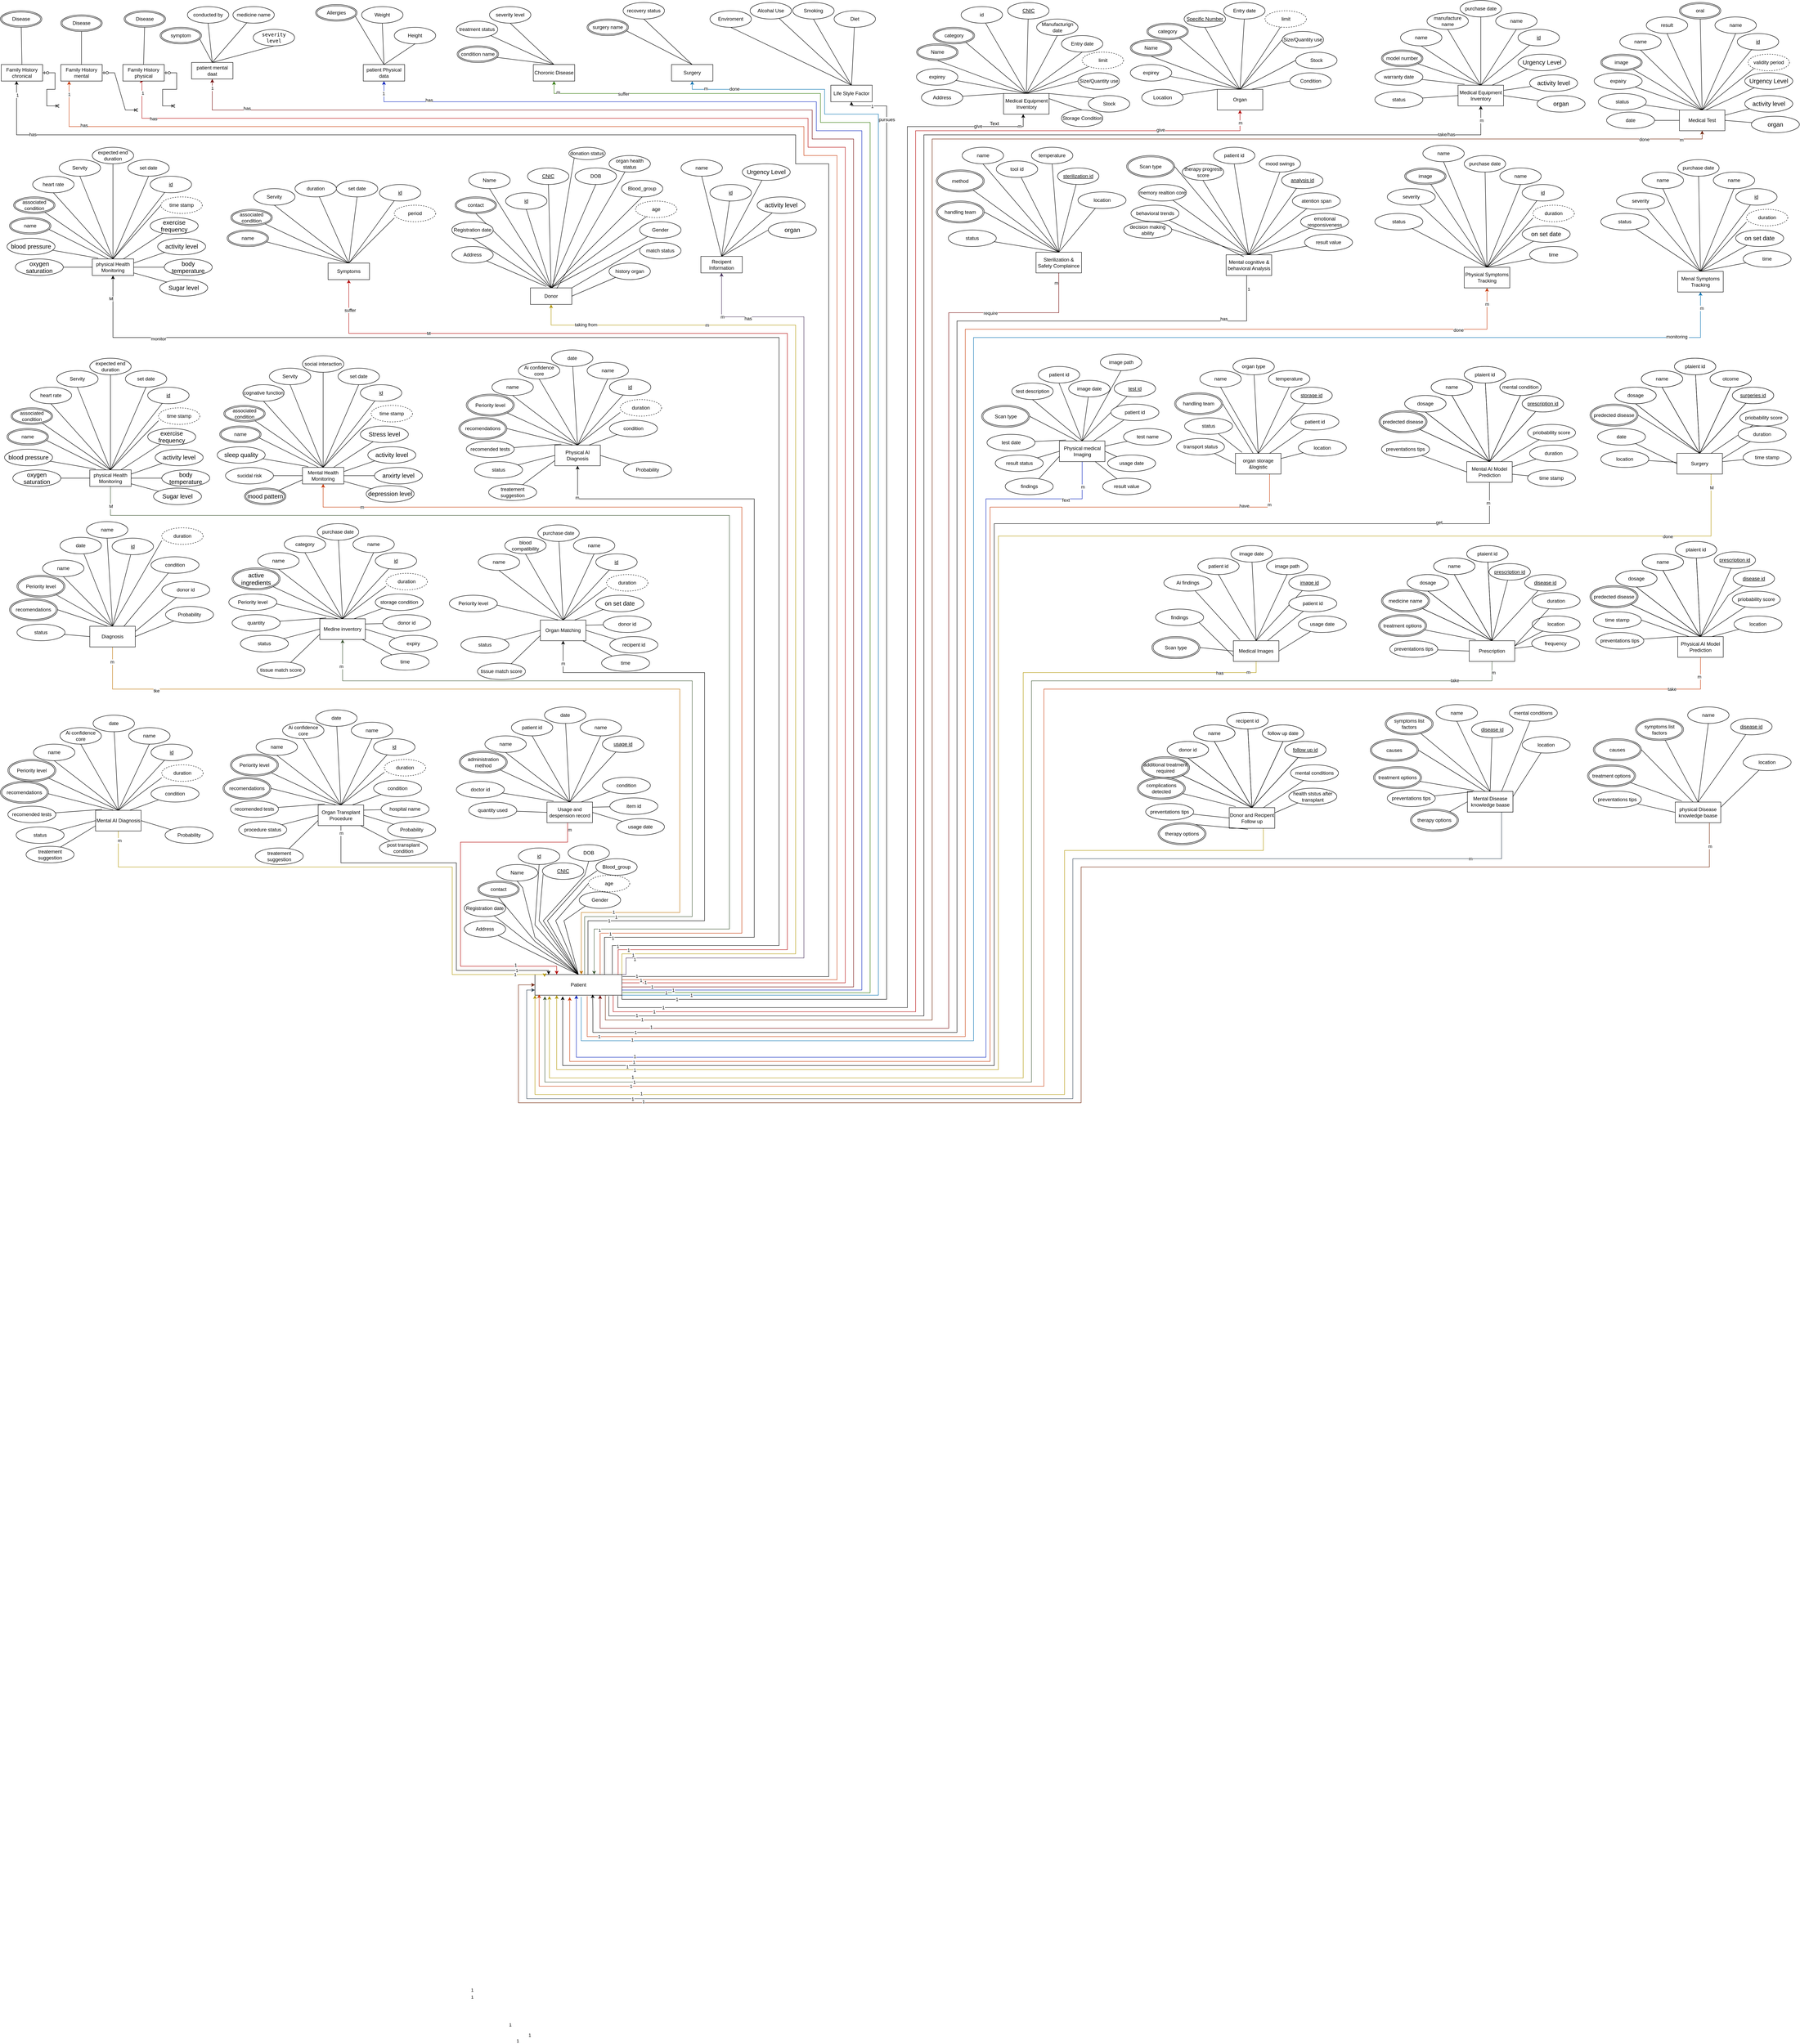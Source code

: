 <mxfile version="26.2.13">
  <diagram id="R2lEEEUBdFMjLlhIrx00" name="Page-1">
    <mxGraphModel dx="5773" dy="4010" grid="1" gridSize="10" guides="1" tooltips="1" connect="1" arrows="1" fold="1" page="1" pageScale="1" pageWidth="1100" pageHeight="850" background="none" math="0" shadow="0" extFonts="Permanent Marker^https://fonts.googleapis.com/css?family=Permanent+Marker">
      <root>
        <mxCell id="0" />
        <mxCell id="1" parent="0" />
        <mxCell id="j8uSQhqR-d420ma3EUzP-6" style="edgeStyle=orthogonalEdgeStyle;rounded=0;orthogonalLoop=1;jettySize=auto;html=1;entryX=0.5;entryY=1;entryDx=0;entryDy=0;fillColor=#60a917;strokeColor=#2D7600;exitX=1.008;exitY=0.869;exitDx=0;exitDy=0;exitPerimeter=0;" parent="1" edge="1" target="ii_BU5p_wKt7ca-PB7A9-99" source="ii_BU5p_wKt7ca-PB7A9-4">
          <mxGeometry relative="1" as="geometry">
            <mxPoint x="1550" y="1670" as="sourcePoint" />
            <mxPoint x="1918" y="-580" as="targetPoint" />
            <Array as="points">
              <mxPoint x="1680" y="1564" />
              <mxPoint x="2130" y="1564" />
              <mxPoint x="2130" y="-540" />
              <mxPoint x="2010" y="-540" />
              <mxPoint x="2010" y="-610" />
              <mxPoint x="1366" y="-610" />
            </Array>
          </mxGeometry>
        </mxCell>
        <mxCell id="j8uSQhqR-d420ma3EUzP-79" value="1" style="edgeLabel;html=1;align=center;verticalAlign=middle;resizable=0;points=[];" parent="j8uSQhqR-d420ma3EUzP-6" vertex="1" connectable="0">
          <mxGeometry x="-0.969" relative="1" as="geometry">
            <mxPoint x="-309" y="2534" as="offset" />
          </mxGeometry>
        </mxCell>
        <mxCell id="UVRf4RNsoO2xb5LOcK_R-43" value="1" style="edgeLabel;html=1;align=center;verticalAlign=middle;resizable=0;points=[];" vertex="1" connectable="0" parent="j8uSQhqR-d420ma3EUzP-6">
          <mxGeometry x="-0.941" relative="1" as="geometry">
            <mxPoint as="offset" />
          </mxGeometry>
        </mxCell>
        <mxCell id="UVRf4RNsoO2xb5LOcK_R-62" value="m" style="edgeLabel;html=1;align=center;verticalAlign=middle;resizable=0;points=[];" vertex="1" connectable="0" parent="j8uSQhqR-d420ma3EUzP-6">
          <mxGeometry x="0.978" y="-3" relative="1" as="geometry">
            <mxPoint as="offset" />
          </mxGeometry>
        </mxCell>
        <mxCell id="UVRf4RNsoO2xb5LOcK_R-89" value="suffer" style="edgeLabel;html=1;align=center;verticalAlign=middle;resizable=0;points=[];" vertex="1" connectable="0" parent="j8uSQhqR-d420ma3EUzP-6">
          <mxGeometry x="0.889" y="1" relative="1" as="geometry">
            <mxPoint as="offset" />
          </mxGeometry>
        </mxCell>
        <mxCell id="j8uSQhqR-d420ma3EUzP-7" style="edgeStyle=orthogonalEdgeStyle;rounded=0;orthogonalLoop=1;jettySize=auto;html=1;entryX=0.5;entryY=1;entryDx=0;entryDy=0;fillColor=#0050ef;strokeColor=#001DBC;exitX=1;exitY=0.75;exitDx=0;exitDy=0;" parent="1" source="ii_BU5p_wKt7ca-PB7A9-4" target="ii_BU5p_wKt7ca-PB7A9-50" edge="1">
          <mxGeometry relative="1" as="geometry">
            <Array as="points">
              <mxPoint x="2110" y="1558" />
              <mxPoint x="2110" y="-520" />
              <mxPoint x="2000" y="-520" />
              <mxPoint x="2000" y="-590" />
              <mxPoint x="955" y="-590" />
            </Array>
            <mxPoint x="1490" y="1740" as="sourcePoint" />
          </mxGeometry>
        </mxCell>
        <mxCell id="j8uSQhqR-d420ma3EUzP-67" value="1" style="edgeLabel;html=1;align=center;verticalAlign=middle;resizable=0;points=[];" parent="j8uSQhqR-d420ma3EUzP-7" vertex="1" connectable="0">
          <mxGeometry x="-0.937" relative="1" as="geometry">
            <mxPoint as="offset" />
          </mxGeometry>
        </mxCell>
        <mxCell id="UVRf4RNsoO2xb5LOcK_R-64" value="1" style="edgeLabel;html=1;align=center;verticalAlign=middle;resizable=0;points=[];" vertex="1" connectable="0" parent="j8uSQhqR-d420ma3EUzP-7">
          <mxGeometry x="0.985" y="1" relative="1" as="geometry">
            <mxPoint as="offset" />
          </mxGeometry>
        </mxCell>
        <mxCell id="UVRf4RNsoO2xb5LOcK_R-91" value="has" style="edgeLabel;html=1;align=center;verticalAlign=middle;resizable=0;points=[];" vertex="1" connectable="0" parent="j8uSQhqR-d420ma3EUzP-7">
          <mxGeometry x="0.919" y="-4" relative="1" as="geometry">
            <mxPoint x="-1" as="offset" />
          </mxGeometry>
        </mxCell>
        <mxCell id="j8uSQhqR-d420ma3EUzP-8" style="edgeStyle=orthogonalEdgeStyle;rounded=0;orthogonalLoop=1;jettySize=auto;html=1;entryX=0.5;entryY=1;entryDx=0;entryDy=0;fillColor=#e3c800;strokeColor=#B09500;exitX=1;exitY=0;exitDx=0;exitDy=0;" parent="1" source="ii_BU5p_wKt7ca-PB7A9-4" target="ii_BU5p_wKt7ca-PB7A9-70" edge="1">
          <mxGeometry relative="1" as="geometry">
            <mxPoint x="1210" y="1650" as="sourcePoint" />
            <Array as="points">
              <mxPoint x="1530" y="1470" />
              <mxPoint x="1950" y="1470" />
              <mxPoint x="1950" y="-50" />
              <mxPoint x="1359" y="-50" />
            </Array>
          </mxGeometry>
        </mxCell>
        <mxCell id="j8uSQhqR-d420ma3EUzP-101" value="m" style="edgeLabel;html=1;align=center;verticalAlign=middle;resizable=0;points=[];" parent="j8uSQhqR-d420ma3EUzP-8" vertex="1" connectable="0">
          <mxGeometry x="0.675" relative="1" as="geometry">
            <mxPoint x="-1" as="offset" />
          </mxGeometry>
        </mxCell>
        <mxCell id="UVRf4RNsoO2xb5LOcK_R-37" value="1" style="edgeLabel;html=1;align=center;verticalAlign=middle;resizable=0;points=[];" vertex="1" connectable="0" parent="j8uSQhqR-d420ma3EUzP-8">
          <mxGeometry x="-0.942" y="-3" relative="1" as="geometry">
            <mxPoint as="offset" />
          </mxGeometry>
        </mxCell>
        <mxCell id="UVRf4RNsoO2xb5LOcK_R-99" value="taking from" style="edgeLabel;html=1;align=center;verticalAlign=middle;resizable=0;points=[];" vertex="1" connectable="0" parent="j8uSQhqR-d420ma3EUzP-8">
          <mxGeometry x="0.898" y="-1" relative="1" as="geometry">
            <mxPoint as="offset" />
          </mxGeometry>
        </mxCell>
        <mxCell id="j8uSQhqR-d420ma3EUzP-10" style="edgeStyle=orthogonalEdgeStyle;rounded=0;orthogonalLoop=1;jettySize=auto;html=1;entryX=0.5;entryY=1;entryDx=0;entryDy=0;fillColor=#e51400;strokeColor=#B20000;exitX=0.957;exitY=0.04;exitDx=0;exitDy=0;exitPerimeter=0;" parent="1" source="ii_BU5p_wKt7ca-PB7A9-4" target="ii_BU5p_wKt7ca-PB7A9-285" edge="1">
          <mxGeometry relative="1" as="geometry">
            <Array as="points">
              <mxPoint x="1521" y="1460" />
              <mxPoint x="1930" y="1460" />
              <mxPoint x="1930" y="-30" />
              <mxPoint x="870" y="-30" />
            </Array>
            <mxPoint x="1190" y="1690" as="sourcePoint" />
          </mxGeometry>
        </mxCell>
        <mxCell id="j8uSQhqR-d420ma3EUzP-102" value="M" style="edgeLabel;html=1;align=center;verticalAlign=middle;resizable=0;points=[];" parent="j8uSQhqR-d420ma3EUzP-10" vertex="1" connectable="0">
          <mxGeometry x="0.795" relative="1" as="geometry">
            <mxPoint as="offset" />
          </mxGeometry>
        </mxCell>
        <mxCell id="UVRf4RNsoO2xb5LOcK_R-36" value="1" style="edgeLabel;html=1;align=center;verticalAlign=middle;resizable=0;points=[];" vertex="1" connectable="0" parent="j8uSQhqR-d420ma3EUzP-10">
          <mxGeometry x="-0.945" y="-1" relative="1" as="geometry">
            <mxPoint as="offset" />
          </mxGeometry>
        </mxCell>
        <mxCell id="UVRf4RNsoO2xb5LOcK_R-98" value="suffer" style="edgeLabel;html=1;align=center;verticalAlign=middle;resizable=0;points=[];" vertex="1" connectable="0" parent="j8uSQhqR-d420ma3EUzP-10">
          <mxGeometry x="0.953" y="-3" relative="1" as="geometry">
            <mxPoint as="offset" />
          </mxGeometry>
        </mxCell>
        <mxCell id="j8uSQhqR-d420ma3EUzP-11" style="edgeStyle=orthogonalEdgeStyle;rounded=0;orthogonalLoop=1;jettySize=auto;html=1;entryX=0.5;entryY=1;entryDx=0;entryDy=0;exitX=1;exitY=1;exitDx=0;exitDy=0;" parent="1" source="ii_BU5p_wKt7ca-PB7A9-4" target="ii_BU5p_wKt7ca-PB7A9-220" edge="1">
          <mxGeometry relative="1" as="geometry">
            <Array as="points">
              <mxPoint x="1530" y="1580" />
              <mxPoint x="2170" y="1580" />
              <mxPoint x="2170" y="-580" />
              <mxPoint x="2085" y="-580" />
            </Array>
            <mxPoint x="1470" y="1650" as="sourcePoint" />
          </mxGeometry>
        </mxCell>
        <mxCell id="UVRf4RNsoO2xb5LOcK_R-44" value="1" style="edgeLabel;html=1;align=center;verticalAlign=middle;resizable=0;points=[];" vertex="1" connectable="0" parent="j8uSQhqR-d420ma3EUzP-11">
          <mxGeometry x="-0.902" relative="1" as="geometry">
            <mxPoint as="offset" />
          </mxGeometry>
        </mxCell>
        <mxCell id="UVRf4RNsoO2xb5LOcK_R-66" value="1" style="edgeLabel;html=1;align=center;verticalAlign=middle;resizable=0;points=[];" vertex="1" connectable="0" parent="j8uSQhqR-d420ma3EUzP-11">
          <mxGeometry x="0.959" y="1" relative="1" as="geometry">
            <mxPoint as="offset" />
          </mxGeometry>
        </mxCell>
        <mxCell id="UVRf4RNsoO2xb5LOcK_R-96" value="pursues" style="edgeLabel;html=1;align=center;verticalAlign=middle;resizable=0;points=[];" vertex="1" connectable="0" parent="j8uSQhqR-d420ma3EUzP-11">
          <mxGeometry x="0.912" relative="1" as="geometry">
            <mxPoint as="offset" />
          </mxGeometry>
        </mxCell>
        <mxCell id="j8uSQhqR-d420ma3EUzP-12" style="edgeStyle=orthogonalEdgeStyle;rounded=0;orthogonalLoop=1;jettySize=auto;html=1;entryX=0.5;entryY=1;entryDx=0;entryDy=0;fillColor=#1ba1e2;strokeColor=#006EAF;exitX=1;exitY=1;exitDx=0;exitDy=0;" parent="1" source="ii_BU5p_wKt7ca-PB7A9-4" target="ii_BU5p_wKt7ca-PB7A9-114" edge="1">
          <mxGeometry relative="1" as="geometry">
            <mxPoint x="1560" y="1690" as="sourcePoint" />
            <mxPoint x="2512" y="-820" as="targetPoint" />
            <Array as="points">
              <mxPoint x="2150" y="1570" />
              <mxPoint x="2150" y="-560" />
              <mxPoint x="2020" y="-560" />
              <mxPoint x="2020" y="-620" />
              <mxPoint x="1700" y="-620" />
            </Array>
          </mxGeometry>
        </mxCell>
        <mxCell id="j8uSQhqR-d420ma3EUzP-69" value="1" style="edgeLabel;html=1;align=center;verticalAlign=middle;resizable=0;points=[];" parent="j8uSQhqR-d420ma3EUzP-12" vertex="1" connectable="0">
          <mxGeometry x="-0.898" relative="1" as="geometry">
            <mxPoint as="offset" />
          </mxGeometry>
        </mxCell>
        <mxCell id="UVRf4RNsoO2xb5LOcK_R-65" value="m" style="edgeLabel;html=1;align=center;verticalAlign=middle;resizable=0;points=[];" vertex="1" connectable="0" parent="j8uSQhqR-d420ma3EUzP-12">
          <mxGeometry x="0.968" y="-2" relative="1" as="geometry">
            <mxPoint as="offset" />
          </mxGeometry>
        </mxCell>
        <mxCell id="UVRf4RNsoO2xb5LOcK_R-90" value="done" style="edgeLabel;html=1;align=center;verticalAlign=middle;resizable=0;points=[];" vertex="1" connectable="0" parent="j8uSQhqR-d420ma3EUzP-12">
          <mxGeometry x="0.926" y="-1" relative="1" as="geometry">
            <mxPoint as="offset" />
          </mxGeometry>
        </mxCell>
        <mxCell id="j8uSQhqR-d420ma3EUzP-13" style="edgeStyle=orthogonalEdgeStyle;rounded=0;orthogonalLoop=1;jettySize=auto;html=1;fillColor=#e51400;strokeColor=#B20000;entryX=0.5;entryY=1;entryDx=0;entryDy=0;exitX=0.9;exitY=1.018;exitDx=0;exitDy=0;exitPerimeter=0;" parent="1" source="ii_BU5p_wKt7ca-PB7A9-4" target="ii_BU5p_wKt7ca-PB7A9-175" edge="1">
          <mxGeometry relative="1" as="geometry">
            <Array as="points">
              <mxPoint x="1509" y="1610" />
              <mxPoint x="2240" y="1610" />
              <mxPoint x="2240" y="-520" />
              <mxPoint x="3024" y="-520" />
            </Array>
            <mxPoint x="1400" y="1600" as="sourcePoint" />
          </mxGeometry>
        </mxCell>
        <mxCell id="UVRf4RNsoO2xb5LOcK_R-45" value="1" style="edgeLabel;html=1;align=center;verticalAlign=middle;resizable=0;points=[];" vertex="1" connectable="0" parent="j8uSQhqR-d420ma3EUzP-13">
          <mxGeometry x="-0.926" relative="1" as="geometry">
            <mxPoint as="offset" />
          </mxGeometry>
        </mxCell>
        <mxCell id="UVRf4RNsoO2xb5LOcK_R-68" value="m" style="edgeLabel;html=1;align=center;verticalAlign=middle;resizable=0;points=[];" vertex="1" connectable="0" parent="j8uSQhqR-d420ma3EUzP-13">
          <mxGeometry x="0.984" y="-1" relative="1" as="geometry">
            <mxPoint y="1" as="offset" />
          </mxGeometry>
        </mxCell>
        <mxCell id="UVRf4RNsoO2xb5LOcK_R-82" value="give" style="edgeLabel;html=1;align=center;verticalAlign=middle;resizable=0;points=[];" vertex="1" connectable="0" parent="j8uSQhqR-d420ma3EUzP-13">
          <mxGeometry x="0.87" y="2" relative="1" as="geometry">
            <mxPoint as="offset" />
          </mxGeometry>
        </mxCell>
        <mxCell id="j8uSQhqR-d420ma3EUzP-15" style="edgeStyle=orthogonalEdgeStyle;rounded=0;orthogonalLoop=1;jettySize=auto;html=1;entryX=0.5;entryY=1;entryDx=0;entryDy=0;exitX=0.89;exitY=-0.02;exitDx=0;exitDy=0;exitPerimeter=0;" parent="1" source="ii_BU5p_wKt7ca-PB7A9-4" target="ii_BU5p_wKt7ca-PB7A9-302" edge="1">
          <mxGeometry relative="1" as="geometry">
            <Array as="points">
              <mxPoint x="1507" y="1450" />
              <mxPoint x="1910" y="1450" />
              <mxPoint x="1910" y="-20" />
              <mxPoint x="300" y="-20" />
            </Array>
            <mxPoint x="1160" y="1640" as="sourcePoint" />
          </mxGeometry>
        </mxCell>
        <mxCell id="j8uSQhqR-d420ma3EUzP-103" value="M" style="edgeLabel;html=1;align=center;verticalAlign=middle;resizable=0;points=[];" parent="j8uSQhqR-d420ma3EUzP-15" vertex="1" connectable="0">
          <mxGeometry x="0.97" y="5" relative="1" as="geometry">
            <mxPoint as="offset" />
          </mxGeometry>
        </mxCell>
        <mxCell id="UVRf4RNsoO2xb5LOcK_R-35" value="1" style="edgeLabel;html=1;align=center;verticalAlign=middle;resizable=0;points=[];" vertex="1" connectable="0" parent="j8uSQhqR-d420ma3EUzP-15">
          <mxGeometry x="-0.956" y="-2" relative="1" as="geometry">
            <mxPoint as="offset" />
          </mxGeometry>
        </mxCell>
        <mxCell id="UVRf4RNsoO2xb5LOcK_R-97" value="monitor" style="edgeLabel;html=1;align=center;verticalAlign=middle;resizable=0;points=[];" vertex="1" connectable="0" parent="j8uSQhqR-d420ma3EUzP-15">
          <mxGeometry x="0.859" y="3" relative="1" as="geometry">
            <mxPoint x="-1" as="offset" />
          </mxGeometry>
        </mxCell>
        <mxCell id="j8uSQhqR-d420ma3EUzP-16" style="edgeStyle=orthogonalEdgeStyle;rounded=0;orthogonalLoop=1;jettySize=auto;html=1;entryX=0.5;entryY=1;entryDx=0;entryDy=0;fillColor=#e51400;strokeColor=#B20000;exitX=1.004;exitY=0.399;exitDx=0;exitDy=0;exitPerimeter=0;" parent="1" source="ii_BU5p_wKt7ca-PB7A9-4" target="ii_BU5p_wKt7ca-PB7A9-244" edge="1">
          <mxGeometry relative="1" as="geometry">
            <Array as="points">
              <mxPoint x="2070" y="1540" />
              <mxPoint x="2070" y="-480" />
              <mxPoint x="1980" y="-480" />
              <mxPoint x="1980" y="-550" />
              <mxPoint x="370" y="-550" />
              <mxPoint x="370" y="-640" />
            </Array>
            <mxPoint x="1390" y="1630" as="sourcePoint" />
          </mxGeometry>
        </mxCell>
        <mxCell id="UVRf4RNsoO2xb5LOcK_R-41" value="1" style="edgeLabel;html=1;align=center;verticalAlign=middle;resizable=0;points=[];" vertex="1" connectable="0" parent="j8uSQhqR-d420ma3EUzP-16">
          <mxGeometry x="-0.975" y="1" relative="1" as="geometry">
            <mxPoint as="offset" />
          </mxGeometry>
        </mxCell>
        <mxCell id="UVRf4RNsoO2xb5LOcK_R-59" value="1" style="edgeLabel;html=1;align=center;verticalAlign=middle;resizable=0;points=[];" vertex="1" connectable="0" parent="j8uSQhqR-d420ma3EUzP-16">
          <mxGeometry x="0.985" y="-2" relative="1" as="geometry">
            <mxPoint as="offset" />
          </mxGeometry>
        </mxCell>
        <mxCell id="UVRf4RNsoO2xb5LOcK_R-93" value="has" style="edgeLabel;html=1;align=center;verticalAlign=middle;resizable=0;points=[];" vertex="1" connectable="0" parent="j8uSQhqR-d420ma3EUzP-16">
          <mxGeometry x="0.945" y="1" relative="1" as="geometry">
            <mxPoint as="offset" />
          </mxGeometry>
        </mxCell>
        <mxCell id="j8uSQhqR-d420ma3EUzP-17" style="edgeStyle=orthogonalEdgeStyle;rounded=0;orthogonalLoop=1;jettySize=auto;html=1;fillColor=#fa6800;strokeColor=#C73500;exitX=1;exitY=0.25;exitDx=0;exitDy=0;" parent="1" source="ii_BU5p_wKt7ca-PB7A9-4" target="ii_BU5p_wKt7ca-PB7A9-241" edge="1">
          <mxGeometry relative="1" as="geometry">
            <Array as="points">
              <mxPoint x="2050" y="1532" />
              <mxPoint x="2050" y="-460" />
              <mxPoint x="1970" y="-460" />
              <mxPoint x="1970" y="-530" />
              <mxPoint x="194" y="-530" />
            </Array>
            <mxPoint x="1230" y="1680" as="sourcePoint" />
          </mxGeometry>
        </mxCell>
        <mxCell id="UVRf4RNsoO2xb5LOcK_R-40" value="1" style="edgeLabel;html=1;align=center;verticalAlign=middle;resizable=0;points=[];" vertex="1" connectable="0" parent="j8uSQhqR-d420ma3EUzP-17">
          <mxGeometry x="-0.98" y="-1" relative="1" as="geometry">
            <mxPoint as="offset" />
          </mxGeometry>
        </mxCell>
        <mxCell id="UVRf4RNsoO2xb5LOcK_R-60" value="1" style="edgeLabel;html=1;align=center;verticalAlign=middle;resizable=0;points=[];" vertex="1" connectable="0" parent="j8uSQhqR-d420ma3EUzP-17">
          <mxGeometry x="0.986" relative="1" as="geometry">
            <mxPoint as="offset" />
          </mxGeometry>
        </mxCell>
        <mxCell id="UVRf4RNsoO2xb5LOcK_R-94" value="has" style="edgeLabel;html=1;align=center;verticalAlign=middle;resizable=0;points=[];" vertex="1" connectable="0" parent="j8uSQhqR-d420ma3EUzP-17">
          <mxGeometry x="0.936" y="-3" relative="1" as="geometry">
            <mxPoint as="offset" />
          </mxGeometry>
        </mxCell>
        <mxCell id="j8uSQhqR-d420ma3EUzP-18" style="edgeStyle=orthogonalEdgeStyle;rounded=0;orthogonalLoop=1;jettySize=auto;html=1;exitX=1.007;exitY=0.094;exitDx=0;exitDy=0;exitPerimeter=0;" parent="1" edge="1" source="ii_BU5p_wKt7ca-PB7A9-4">
          <mxGeometry relative="1" as="geometry">
            <mxPoint x="1550" y="1520" as="sourcePoint" />
            <mxPoint x="67.053" y="-640" as="targetPoint" />
            <Array as="points">
              <mxPoint x="1550" y="1525" />
              <mxPoint x="1640" y="1525" />
              <mxPoint x="2030" y="1525" />
              <mxPoint x="2030" y="-440" />
              <mxPoint x="1950" y="-440" />
              <mxPoint x="1950" y="-510" />
              <mxPoint x="67" y="-510" />
            </Array>
          </mxGeometry>
        </mxCell>
        <mxCell id="j8uSQhqR-d420ma3EUzP-80" value="1" style="edgeLabel;html=1;align=center;verticalAlign=middle;resizable=0;points=[];" parent="j8uSQhqR-d420ma3EUzP-18" vertex="1" connectable="0">
          <mxGeometry x="-0.984" relative="1" as="geometry">
            <mxPoint x="-309" y="2534" as="offset" />
          </mxGeometry>
        </mxCell>
        <mxCell id="UVRf4RNsoO2xb5LOcK_R-39" value="1" style="edgeLabel;html=1;align=center;verticalAlign=middle;resizable=0;points=[];" vertex="1" connectable="0" parent="j8uSQhqR-d420ma3EUzP-18">
          <mxGeometry x="-0.985" y="1" relative="1" as="geometry">
            <mxPoint as="offset" />
          </mxGeometry>
        </mxCell>
        <mxCell id="UVRf4RNsoO2xb5LOcK_R-61" value="1" style="edgeLabel;html=1;align=center;verticalAlign=middle;resizable=0;points=[];" vertex="1" connectable="0" parent="j8uSQhqR-d420ma3EUzP-18">
          <mxGeometry x="0.985" y="-2" relative="1" as="geometry">
            <mxPoint y="-1" as="offset" />
          </mxGeometry>
        </mxCell>
        <mxCell id="UVRf4RNsoO2xb5LOcK_R-95" value="has" style="edgeLabel;html=1;align=center;verticalAlign=middle;resizable=0;points=[];" vertex="1" connectable="0" parent="j8uSQhqR-d420ma3EUzP-18">
          <mxGeometry x="0.927" y="-1" relative="1" as="geometry">
            <mxPoint as="offset" />
          </mxGeometry>
        </mxCell>
        <mxCell id="j8uSQhqR-d420ma3EUzP-19" style="edgeStyle=orthogonalEdgeStyle;rounded=0;orthogonalLoop=1;jettySize=auto;html=1;entryX=0.5;entryY=1;entryDx=0;entryDy=0;fillColor=#fa6800;strokeColor=#C73500;exitX=0.75;exitY=0;exitDx=0;exitDy=0;" parent="1" edge="1" target="ii_BU5p_wKt7ca-PB7A9-374" source="ii_BU5p_wKt7ca-PB7A9-4">
          <mxGeometry relative="1" as="geometry">
            <mxPoint x="1820" y="2360" as="sourcePoint" />
            <mxPoint x="813" y="350" as="targetPoint" />
            <Array as="points">
              <mxPoint x="1478" y="1420" />
              <mxPoint x="1820" y="1420" />
              <mxPoint x="1820" y="390" />
              <mxPoint x="808" y="390" />
            </Array>
          </mxGeometry>
        </mxCell>
        <mxCell id="j8uSQhqR-d420ma3EUzP-94" value="1" style="edgeLabel;html=1;align=center;verticalAlign=middle;resizable=0;points=[];" parent="j8uSQhqR-d420ma3EUzP-19" vertex="1" connectable="0">
          <mxGeometry x="-0.938" y="1" relative="1" as="geometry">
            <mxPoint x="-309" y="2534" as="offset" />
          </mxGeometry>
        </mxCell>
        <mxCell id="j8uSQhqR-d420ma3EUzP-95" value="1" style="edgeLabel;html=1;align=center;verticalAlign=middle;resizable=0;points=[];" parent="j8uSQhqR-d420ma3EUzP-19" vertex="1" connectable="0">
          <mxGeometry x="-0.951" y="1" relative="1" as="geometry">
            <mxPoint x="-309" y="2534" as="offset" />
          </mxGeometry>
        </mxCell>
        <mxCell id="j8uSQhqR-d420ma3EUzP-107" value="m" style="edgeLabel;html=1;align=center;verticalAlign=middle;resizable=0;points=[];" parent="j8uSQhqR-d420ma3EUzP-19" vertex="1" connectable="0">
          <mxGeometry x="0.881" relative="1" as="geometry">
            <mxPoint x="-1" as="offset" />
          </mxGeometry>
        </mxCell>
        <mxCell id="UVRf4RNsoO2xb5LOcK_R-30" value="1" style="edgeLabel;html=1;align=center;verticalAlign=middle;resizable=0;points=[];" vertex="1" connectable="0" parent="j8uSQhqR-d420ma3EUzP-19">
          <mxGeometry x="-0.903" y="-2" relative="1" as="geometry">
            <mxPoint x="1" as="offset" />
          </mxGeometry>
        </mxCell>
        <mxCell id="j8uSQhqR-d420ma3EUzP-20" style="edgeStyle=orthogonalEdgeStyle;rounded=0;orthogonalLoop=1;jettySize=auto;html=1;entryX=0.5;entryY=1;entryDx=0;entryDy=0;fillColor=#76608a;strokeColor=#432D57;exitX=1;exitY=0;exitDx=0;exitDy=0;" parent="1" source="ii_BU5p_wKt7ca-PB7A9-4" target="ii_BU5p_wKt7ca-PB7A9-405" edge="1">
          <mxGeometry relative="1" as="geometry">
            <Array as="points">
              <mxPoint x="1540" y="1520" />
              <mxPoint x="1540" y="1480" />
              <mxPoint x="1970" y="1480" />
              <mxPoint x="1970" y="-70" />
              <mxPoint x="1771" y="-70" />
            </Array>
            <mxPoint x="1320" y="1680" as="sourcePoint" />
          </mxGeometry>
        </mxCell>
        <mxCell id="j8uSQhqR-d420ma3EUzP-131" value="m" style="edgeLabel;html=1;align=center;verticalAlign=middle;resizable=0;points=[];" parent="j8uSQhqR-d420ma3EUzP-20" vertex="1" connectable="0">
          <mxGeometry x="0.909" y="-2" relative="1" as="geometry">
            <mxPoint as="offset" />
          </mxGeometry>
        </mxCell>
        <mxCell id="UVRf4RNsoO2xb5LOcK_R-38" value="1" style="edgeLabel;html=1;align=center;verticalAlign=middle;resizable=0;points=[];" vertex="1" connectable="0" parent="j8uSQhqR-d420ma3EUzP-20">
          <mxGeometry x="-0.939" y="-3" relative="1" as="geometry">
            <mxPoint as="offset" />
          </mxGeometry>
        </mxCell>
        <mxCell id="UVRf4RNsoO2xb5LOcK_R-100" value="has" style="edgeLabel;html=1;align=center;verticalAlign=middle;resizable=0;points=[];" vertex="1" connectable="0" parent="j8uSQhqR-d420ma3EUzP-20">
          <mxGeometry x="0.854" y="4" relative="1" as="geometry">
            <mxPoint as="offset" />
          </mxGeometry>
        </mxCell>
        <mxCell id="j8uSQhqR-d420ma3EUzP-23" style="edgeStyle=orthogonalEdgeStyle;rounded=0;orthogonalLoop=1;jettySize=auto;html=1;entryX=0.5;entryY=1;entryDx=0;entryDy=0;exitX=0.85;exitY=1.04;exitDx=0;exitDy=0;exitPerimeter=0;" parent="1" source="ii_BU5p_wKt7ca-PB7A9-4" target="ii_BU5p_wKt7ca-PB7A9-467" edge="1">
          <mxGeometry relative="1" as="geometry">
            <Array as="points">
              <mxPoint x="1499" y="1620" />
              <mxPoint x="2260" y="1620" />
              <mxPoint x="2260" y="-510" />
              <mxPoint x="3606" y="-510" />
            </Array>
            <mxPoint x="1540" y="1690" as="sourcePoint" />
          </mxGeometry>
        </mxCell>
        <mxCell id="j8uSQhqR-d420ma3EUzP-92" value="1" style="edgeLabel;html=1;align=center;verticalAlign=middle;resizable=0;points=[];" parent="j8uSQhqR-d420ma3EUzP-23" vertex="1" connectable="0">
          <mxGeometry x="-0.947" y="1" relative="1" as="geometry">
            <mxPoint as="offset" />
          </mxGeometry>
        </mxCell>
        <mxCell id="UVRf4RNsoO2xb5LOcK_R-69" value="m" style="edgeLabel;html=1;align=center;verticalAlign=middle;resizable=0;points=[];" vertex="1" connectable="0" parent="j8uSQhqR-d420ma3EUzP-23">
          <mxGeometry x="0.984" y="-2" relative="1" as="geometry">
            <mxPoint as="offset" />
          </mxGeometry>
        </mxCell>
        <mxCell id="UVRf4RNsoO2xb5LOcK_R-81" value="take/has" style="edgeLabel;html=1;align=center;verticalAlign=middle;resizable=0;points=[];" vertex="1" connectable="0" parent="j8uSQhqR-d420ma3EUzP-23">
          <mxGeometry x="0.929" y="1" relative="1" as="geometry">
            <mxPoint x="1" as="offset" />
          </mxGeometry>
        </mxCell>
        <mxCell id="j8uSQhqR-d420ma3EUzP-24" style="edgeStyle=orthogonalEdgeStyle;rounded=0;orthogonalLoop=1;jettySize=auto;html=1;exitX=0.532;exitY=1.085;exitDx=0;exitDy=0;exitPerimeter=0;fillColor=#1ba1e2;strokeColor=#006EAF;" parent="1" source="ii_BU5p_wKt7ca-PB7A9-4" target="ii_BU5p_wKt7ca-PB7A9-560" edge="1">
          <mxGeometry relative="1" as="geometry">
            <mxPoint x="1140" y="1630" as="sourcePoint" />
            <mxPoint x="2517" y="835" as="targetPoint" />
            <Array as="points">
              <mxPoint x="1432" y="1680" />
              <mxPoint x="2380" y="1680" />
              <mxPoint x="2380" y="-20" />
              <mxPoint x="4137" y="-20" />
            </Array>
          </mxGeometry>
        </mxCell>
        <mxCell id="UVRf4RNsoO2xb5LOcK_R-48" value="1" style="edgeLabel;html=1;align=center;verticalAlign=middle;resizable=0;points=[];" vertex="1" connectable="0" parent="j8uSQhqR-d420ma3EUzP-24">
          <mxGeometry x="-0.901" y="2" relative="1" as="geometry">
            <mxPoint as="offset" />
          </mxGeometry>
        </mxCell>
        <mxCell id="UVRf4RNsoO2xb5LOcK_R-70" value="m" style="edgeLabel;html=1;align=center;verticalAlign=middle;resizable=0;points=[];" vertex="1" connectable="0" parent="j8uSQhqR-d420ma3EUzP-24">
          <mxGeometry x="0.983" y="-3" relative="1" as="geometry">
            <mxPoint as="offset" />
          </mxGeometry>
        </mxCell>
        <mxCell id="UVRf4RNsoO2xb5LOcK_R-101" value="monitoring&amp;nbsp;" style="edgeLabel;html=1;align=center;verticalAlign=middle;resizable=0;points=[];" vertex="1" connectable="0" parent="j8uSQhqR-d420ma3EUzP-24">
          <mxGeometry x="0.928" y="2" relative="1" as="geometry">
            <mxPoint as="offset" />
          </mxGeometry>
        </mxCell>
        <mxCell id="j8uSQhqR-d420ma3EUzP-25" style="edgeStyle=orthogonalEdgeStyle;rounded=0;orthogonalLoop=1;jettySize=auto;html=1;entryX=0.5;entryY=1;entryDx=0;entryDy=0;exitX=0.61;exitY=0.003;exitDx=0;exitDy=0;exitPerimeter=0;" parent="1" source="ii_BU5p_wKt7ca-PB7A9-4" target="ii_BU5p_wKt7ca-PB7A9-591" edge="1">
          <mxGeometry relative="1" as="geometry">
            <Array as="points">
              <mxPoint x="1448" y="1390" />
              <mxPoint x="1730" y="1390" />
              <mxPoint x="1730" y="790" />
              <mxPoint x="1388" y="790" />
            </Array>
            <mxPoint x="1300" y="1690" as="sourcePoint" />
          </mxGeometry>
        </mxCell>
        <mxCell id="j8uSQhqR-d420ma3EUzP-125" value="m" style="edgeLabel;html=1;align=center;verticalAlign=middle;resizable=0;points=[];" parent="j8uSQhqR-d420ma3EUzP-25" vertex="1" connectable="0">
          <mxGeometry x="0.924" relative="1" as="geometry">
            <mxPoint as="offset" />
          </mxGeometry>
        </mxCell>
        <mxCell id="UVRf4RNsoO2xb5LOcK_R-32" value="1" style="edgeLabel;html=1;align=center;verticalAlign=middle;resizable=0;points=[];" vertex="1" connectable="0" parent="j8uSQhqR-d420ma3EUzP-25">
          <mxGeometry x="-0.748" relative="1" as="geometry">
            <mxPoint as="offset" />
          </mxGeometry>
        </mxCell>
        <mxCell id="j8uSQhqR-d420ma3EUzP-26" style="edgeStyle=orthogonalEdgeStyle;rounded=0;orthogonalLoop=1;jettySize=auto;html=1;fillColor=#a0522d;strokeColor=#6D1F00;exitX=0.81;exitY=1;exitDx=0;exitDy=0;exitPerimeter=0;" parent="1" source="ii_BU5p_wKt7ca-PB7A9-4" target="ii_BU5p_wKt7ca-PB7A9-498" edge="1">
          <mxGeometry relative="1" as="geometry">
            <Array as="points">
              <mxPoint x="1490" y="1630" />
              <mxPoint x="2280" y="1630" />
              <mxPoint x="2280" y="-500" />
              <mxPoint x="4141" y="-500" />
            </Array>
            <mxPoint x="1490" y="1580" as="sourcePoint" />
          </mxGeometry>
        </mxCell>
        <mxCell id="j8uSQhqR-d420ma3EUzP-93" value="1" style="edgeLabel;html=1;align=center;verticalAlign=middle;resizable=0;points=[];" parent="j8uSQhqR-d420ma3EUzP-26" vertex="1" connectable="0">
          <mxGeometry x="-0.939" y="1" relative="1" as="geometry">
            <mxPoint as="offset" />
          </mxGeometry>
        </mxCell>
        <mxCell id="j8uSQhqR-d420ma3EUzP-128" value="m" style="edgeLabel;html=1;align=center;verticalAlign=middle;resizable=0;points=[];" parent="j8uSQhqR-d420ma3EUzP-26" vertex="1" connectable="0">
          <mxGeometry x="0.971" y="-2" relative="1" as="geometry">
            <mxPoint as="offset" />
          </mxGeometry>
        </mxCell>
        <mxCell id="UVRf4RNsoO2xb5LOcK_R-79" value="done" style="edgeLabel;html=1;align=center;verticalAlign=middle;resizable=0;points=[];" vertex="1" connectable="0" parent="j8uSQhqR-d420ma3EUzP-26">
          <mxGeometry x="0.934" y="-1" relative="1" as="geometry">
            <mxPoint as="offset" />
          </mxGeometry>
        </mxCell>
        <mxCell id="j8uSQhqR-d420ma3EUzP-27" style="edgeStyle=orthogonalEdgeStyle;rounded=0;orthogonalLoop=1;jettySize=auto;html=1;entryX=0.5;entryY=1;entryDx=0;entryDy=0;fillColor=#fa6800;strokeColor=#C73500;exitX=0.601;exitY=1.038;exitDx=0;exitDy=0;exitPerimeter=0;" parent="1" source="ii_BU5p_wKt7ca-PB7A9-4" target="ii_BU5p_wKt7ca-PB7A9-529" edge="1">
          <mxGeometry relative="1" as="geometry">
            <Array as="points">
              <mxPoint x="1446" y="1670" />
              <mxPoint x="2360" y="1670" />
              <mxPoint x="2360" y="-40" />
              <mxPoint x="3621" y="-40" />
            </Array>
            <mxPoint x="1730" y="1680" as="sourcePoint" />
          </mxGeometry>
        </mxCell>
        <mxCell id="j8uSQhqR-d420ma3EUzP-90" value="1" style="edgeLabel;html=1;align=center;verticalAlign=middle;resizable=0;points=[];" parent="j8uSQhqR-d420ma3EUzP-27" vertex="1" connectable="0">
          <mxGeometry x="-0.938" relative="1" as="geometry">
            <mxPoint as="offset" />
          </mxGeometry>
        </mxCell>
        <mxCell id="UVRf4RNsoO2xb5LOcK_R-71" value="m" style="edgeLabel;html=1;align=center;verticalAlign=middle;resizable=0;points=[];" vertex="1" connectable="0" parent="j8uSQhqR-d420ma3EUzP-27">
          <mxGeometry x="0.981" relative="1" as="geometry">
            <mxPoint as="offset" />
          </mxGeometry>
        </mxCell>
        <mxCell id="UVRf4RNsoO2xb5LOcK_R-87" value="done" style="edgeLabel;html=1;align=center;verticalAlign=middle;resizable=0;points=[];" vertex="1" connectable="0" parent="j8uSQhqR-d420ma3EUzP-27">
          <mxGeometry x="0.917" y="-2" relative="1" as="geometry">
            <mxPoint as="offset" />
          </mxGeometry>
        </mxCell>
        <mxCell id="j8uSQhqR-d420ma3EUzP-28" style="edgeStyle=orthogonalEdgeStyle;rounded=0;orthogonalLoop=1;jettySize=auto;html=1;entryX=0.5;entryY=1;entryDx=0;entryDy=0;fillColor=#6d8764;strokeColor=#3A5431;" parent="1" source="ii_BU5p_wKt7ca-PB7A9-4" target="ii_BU5p_wKt7ca-PB7A9-624" edge="1">
          <mxGeometry relative="1" as="geometry">
            <Array as="points">
              <mxPoint x="1440" y="1380" />
              <mxPoint x="1700" y="1380" />
              <mxPoint x="1700" y="810" />
              <mxPoint x="855" y="810" />
            </Array>
            <mxPoint x="1370" y="1640" as="sourcePoint" />
          </mxGeometry>
        </mxCell>
        <mxCell id="j8uSQhqR-d420ma3EUzP-124" value="m" style="edgeLabel;html=1;align=center;verticalAlign=middle;resizable=0;points=[];" parent="j8uSQhqR-d420ma3EUzP-28" vertex="1" connectable="0">
          <mxGeometry x="0.932" y="3" relative="1" as="geometry">
            <mxPoint as="offset" />
          </mxGeometry>
        </mxCell>
        <mxCell id="UVRf4RNsoO2xb5LOcK_R-34" value="1" style="edgeLabel;html=1;align=center;verticalAlign=middle;resizable=0;points=[];" vertex="1" connectable="0" parent="j8uSQhqR-d420ma3EUzP-28">
          <mxGeometry x="-0.775" y="-1" relative="1" as="geometry">
            <mxPoint as="offset" />
          </mxGeometry>
        </mxCell>
        <mxCell id="j8uSQhqR-d420ma3EUzP-31" style="edgeStyle=orthogonalEdgeStyle;rounded=0;orthogonalLoop=1;jettySize=auto;html=1;exitX=0.8;exitY=0.02;exitDx=0;exitDy=0;entryX=0.5;entryY=1;entryDx=0;entryDy=0;exitPerimeter=0;" parent="1" source="ii_BU5p_wKt7ca-PB7A9-4" target="ii_BU5p_wKt7ca-PB7A9-687" edge="1">
          <mxGeometry relative="1" as="geometry">
            <Array as="points">
              <mxPoint x="1488" y="1430" />
              <mxPoint x="1850" y="1430" />
              <mxPoint x="1850" y="370" />
              <mxPoint x="1423" y="370" />
            </Array>
          </mxGeometry>
        </mxCell>
        <mxCell id="j8uSQhqR-d420ma3EUzP-105" value="m" style="edgeLabel;html=1;align=center;verticalAlign=middle;resizable=0;points=[];" parent="j8uSQhqR-d420ma3EUzP-31" vertex="1" connectable="0">
          <mxGeometry x="0.924" y="2" relative="1" as="geometry">
            <mxPoint x="1" as="offset" />
          </mxGeometry>
        </mxCell>
        <mxCell id="UVRf4RNsoO2xb5LOcK_R-31" value="1" style="edgeLabel;html=1;align=center;verticalAlign=middle;resizable=0;points=[];" vertex="1" connectable="0" parent="j8uSQhqR-d420ma3EUzP-31">
          <mxGeometry x="-0.89" y="-2" relative="1" as="geometry">
            <mxPoint as="offset" />
          </mxGeometry>
        </mxCell>
        <mxCell id="ii_BU5p_wKt7ca-PB7A9-4" value="Patient" style="whiteSpace=wrap;html=1;align=center;" parent="1" vertex="1">
          <mxGeometry x="1320" y="1520" width="210" height="50" as="geometry" />
        </mxCell>
        <mxCell id="ii_BU5p_wKt7ca-PB7A9-19" value="" style="endArrow=none;html=1;rounded=0;exitX=0.5;exitY=0;exitDx=0;exitDy=0;entryX=0.017;entryY=0.685;entryDx=0;entryDy=0;entryPerimeter=0;" parent="1" source="ii_BU5p_wKt7ca-PB7A9-4" target="ii_BU5p_wKt7ca-PB7A9-32" edge="1">
          <mxGeometry relative="1" as="geometry">
            <mxPoint x="1391" y="1510.0" as="sourcePoint" />
            <mxPoint x="1391" y="1460.0" as="targetPoint" />
            <Array as="points">
              <mxPoint x="1330" y="1390" />
            </Array>
          </mxGeometry>
        </mxCell>
        <mxCell id="ii_BU5p_wKt7ca-PB7A9-22" value="Name" style="ellipse;whiteSpace=wrap;html=1;align=center;" parent="1" vertex="1">
          <mxGeometry x="1227" y="1254.0" width="100" height="40" as="geometry" />
        </mxCell>
        <mxCell id="ii_BU5p_wKt7ca-PB7A9-23" value="" style="endArrow=none;html=1;rounded=0;entryX=0.5;entryY=1;entryDx=0;entryDy=0;exitX=0.5;exitY=0;exitDx=0;exitDy=0;" parent="1" source="ii_BU5p_wKt7ca-PB7A9-4" target="ii_BU5p_wKt7ca-PB7A9-22" edge="1">
          <mxGeometry relative="1" as="geometry">
            <mxPoint x="1261" y="1525.0" as="sourcePoint" />
            <mxPoint x="1281" y="1490.0" as="targetPoint" />
            <Array as="points">
              <mxPoint x="1320" y="1430" />
              <mxPoint x="1290" y="1310" />
            </Array>
          </mxGeometry>
        </mxCell>
        <mxCell id="ii_BU5p_wKt7ca-PB7A9-25" value="DOB" style="ellipse;whiteSpace=wrap;html=1;align=center;" parent="1" vertex="1">
          <mxGeometry x="1400" y="1206.0" width="100" height="40" as="geometry" />
        </mxCell>
        <mxCell id="ii_BU5p_wKt7ca-PB7A9-26" value="" style="endArrow=none;html=1;rounded=0;entryX=0.5;entryY=1;entryDx=0;entryDy=0;exitX=0.5;exitY=0;exitDx=0;exitDy=0;" parent="1" source="ii_BU5p_wKt7ca-PB7A9-4" target="ii_BU5p_wKt7ca-PB7A9-25" edge="1">
          <mxGeometry relative="1" as="geometry">
            <mxPoint x="1521" y="1525.0" as="sourcePoint" />
            <mxPoint x="1541" y="1490.0" as="targetPoint" />
            <Array as="points">
              <mxPoint x="1340" y="1390" />
              <mxPoint x="1440" y="1280" />
            </Array>
          </mxGeometry>
        </mxCell>
        <mxCell id="ii_BU5p_wKt7ca-PB7A9-29" value="" style="endArrow=none;html=1;rounded=0;entryX=0.5;entryY=1;entryDx=0;entryDy=0;exitX=0.5;exitY=0;exitDx=0;exitDy=0;" parent="1" source="ii_BU5p_wKt7ca-PB7A9-4" target="ii_BU5p_wKt7ca-PB7A9-49" edge="1">
          <mxGeometry relative="1" as="geometry">
            <mxPoint x="1306" y="1575" as="sourcePoint" />
            <mxPoint x="1211" y="1500.0" as="targetPoint" />
            <Array as="points">
              <mxPoint x="1320" y="1440" />
            </Array>
          </mxGeometry>
        </mxCell>
        <mxCell id="ii_BU5p_wKt7ca-PB7A9-30" value="Blood_group" style="ellipse;whiteSpace=wrap;html=1;align=center;" parent="1" vertex="1">
          <mxGeometry x="1467" y="1240.0" width="100" height="40" as="geometry" />
        </mxCell>
        <mxCell id="ii_BU5p_wKt7ca-PB7A9-31" value="" style="endArrow=none;html=1;rounded=0;entryX=0.03;entryY=0.729;entryDx=0;entryDy=0;exitX=0.5;exitY=0;exitDx=0;exitDy=0;entryPerimeter=0;" parent="1" source="ii_BU5p_wKt7ca-PB7A9-4" target="ii_BU5p_wKt7ca-PB7A9-30" edge="1">
          <mxGeometry relative="1" as="geometry">
            <mxPoint x="1736" y="1545" as="sourcePoint" />
            <mxPoint x="1661" y="1500.0" as="targetPoint" />
            <Array as="points">
              <mxPoint x="1350" y="1390" />
              <mxPoint x="1440" y="1290" />
            </Array>
          </mxGeometry>
        </mxCell>
        <mxCell id="ii_BU5p_wKt7ca-PB7A9-32" value="CNIC" style="ellipse;whiteSpace=wrap;html=1;align=center;fontStyle=4;" parent="1" vertex="1">
          <mxGeometry x="1338" y="1250.0" width="100" height="40" as="geometry" />
        </mxCell>
        <mxCell id="ii_BU5p_wKt7ca-PB7A9-33" value="id" style="ellipse;whiteSpace=wrap;html=1;align=center;fontStyle=4;" parent="1" vertex="1">
          <mxGeometry x="1280" y="1214.0" width="100" height="40" as="geometry" />
        </mxCell>
        <mxCell id="ii_BU5p_wKt7ca-PB7A9-34" value="" style="endArrow=none;html=1;rounded=0;entryX=0.5;entryY=1;entryDx=0;entryDy=0;exitX=0.5;exitY=0;exitDx=0;exitDy=0;" parent="1" source="ii_BU5p_wKt7ca-PB7A9-4" target="ii_BU5p_wKt7ca-PB7A9-33" edge="1">
          <mxGeometry relative="1" as="geometry">
            <mxPoint x="1371" y="1537.5" as="sourcePoint" />
            <mxPoint x="1371" y="1462.5" as="targetPoint" />
            <Array as="points">
              <mxPoint x="1320" y="1400" />
            </Array>
          </mxGeometry>
        </mxCell>
        <mxCell id="ii_BU5p_wKt7ca-PB7A9-35" value="age" style="ellipse;whiteSpace=wrap;html=1;align=center;dashed=1;" parent="1" vertex="1">
          <mxGeometry x="1449" y="1280.0" width="100" height="40" as="geometry" />
        </mxCell>
        <mxCell id="ii_BU5p_wKt7ca-PB7A9-36" value="" style="endArrow=none;html=1;rounded=0;exitX=0.5;exitY=0;exitDx=0;exitDy=0;entryX=0;entryY=0.5;entryDx=0;entryDy=0;" parent="1" source="ii_BU5p_wKt7ca-PB7A9-4" target="ii_BU5p_wKt7ca-PB7A9-35" edge="1">
          <mxGeometry relative="1" as="geometry">
            <mxPoint x="1441" y="1555" as="sourcePoint" />
            <mxPoint x="1583" y="1480.0" as="targetPoint" />
            <Array as="points">
              <mxPoint x="1370" y="1390" />
            </Array>
          </mxGeometry>
        </mxCell>
        <mxCell id="ii_BU5p_wKt7ca-PB7A9-40" value="Registration date" style="ellipse;whiteSpace=wrap;html=1;align=center;" parent="1" vertex="1">
          <mxGeometry x="1149" y="1340.0" width="100" height="40" as="geometry" />
        </mxCell>
        <mxCell id="ii_BU5p_wKt7ca-PB7A9-41" value="" style="endArrow=none;html=1;rounded=0;exitX=0.5;exitY=0;exitDx=0;exitDy=0;" parent="1" source="ii_BU5p_wKt7ca-PB7A9-4" target="ii_BU5p_wKt7ca-PB7A9-40" edge="1">
          <mxGeometry relative="1" as="geometry">
            <mxPoint x="1371" y="1585" as="sourcePoint" />
            <mxPoint x="1211" y="1580" as="targetPoint" />
            <Array as="points">
              <mxPoint x="1300" y="1440" />
            </Array>
          </mxGeometry>
        </mxCell>
        <mxCell id="ii_BU5p_wKt7ca-PB7A9-45" value="Gender" style="ellipse;whiteSpace=wrap;html=1;align=center;" parent="1" vertex="1">
          <mxGeometry x="1427" y="1320.0" width="100" height="40" as="geometry" />
        </mxCell>
        <mxCell id="ii_BU5p_wKt7ca-PB7A9-46" value="" style="endArrow=none;html=1;rounded=0;exitX=0.5;exitY=0;exitDx=0;exitDy=0;entryX=0;entryY=1;entryDx=0;entryDy=0;" parent="1" source="ii_BU5p_wKt7ca-PB7A9-4" target="ii_BU5p_wKt7ca-PB7A9-45" edge="1">
          <mxGeometry relative="1" as="geometry">
            <mxPoint x="1781" y="1595" as="sourcePoint" />
            <mxPoint x="1521" y="1540" as="targetPoint" />
            <Array as="points">
              <mxPoint x="1390" y="1390" />
            </Array>
          </mxGeometry>
        </mxCell>
        <mxCell id="ii_BU5p_wKt7ca-PB7A9-47" value="Address" style="ellipse;whiteSpace=wrap;html=1;align=center;" parent="1" vertex="1">
          <mxGeometry x="1149" y="1390" width="100" height="40" as="geometry" />
        </mxCell>
        <mxCell id="ii_BU5p_wKt7ca-PB7A9-48" value="" style="endArrow=none;html=1;rounded=0;exitX=0.5;exitY=0;exitDx=0;exitDy=0;" parent="1" source="ii_BU5p_wKt7ca-PB7A9-4" target="ii_BU5p_wKt7ca-PB7A9-47" edge="1">
          <mxGeometry relative="1" as="geometry">
            <mxPoint x="1400" y="1520" as="sourcePoint" />
            <mxPoint x="1201" y="1630" as="targetPoint" />
          </mxGeometry>
        </mxCell>
        <mxCell id="ii_BU5p_wKt7ca-PB7A9-49" value="contact" style="ellipse;shape=doubleEllipse;margin=3;whiteSpace=wrap;html=1;align=center;" parent="1" vertex="1">
          <mxGeometry x="1182" y="1294.0" width="100" height="40" as="geometry" />
        </mxCell>
        <mxCell id="ii_BU5p_wKt7ca-PB7A9-50" value="patient Physical data" style="whiteSpace=wrap;html=1;align=center;" parent="1" vertex="1">
          <mxGeometry x="905" y="-680" width="100" height="40" as="geometry" />
        </mxCell>
        <mxCell id="ii_BU5p_wKt7ca-PB7A9-51" value="Weight" style="ellipse;whiteSpace=wrap;html=1;align=center;" parent="1" vertex="1">
          <mxGeometry x="901" y="-820" width="100" height="40" as="geometry" />
        </mxCell>
        <mxCell id="ii_BU5p_wKt7ca-PB7A9-52" value="" style="endArrow=none;html=1;rounded=0;entryX=0.5;entryY=1;entryDx=0;entryDy=0;exitX=0.5;exitY=0;exitDx=0;exitDy=0;" parent="1" source="ii_BU5p_wKt7ca-PB7A9-50" target="ii_BU5p_wKt7ca-PB7A9-51" edge="1">
          <mxGeometry relative="1" as="geometry">
            <mxPoint x="1458" y="-665" as="sourcePoint" />
            <mxPoint x="1478" y="-700" as="targetPoint" />
          </mxGeometry>
        </mxCell>
        <mxCell id="ii_BU5p_wKt7ca-PB7A9-60" value="Height" style="ellipse;whiteSpace=wrap;html=1;align=center;" parent="1" vertex="1">
          <mxGeometry x="980" y="-770" width="100" height="40" as="geometry" />
        </mxCell>
        <mxCell id="ii_BU5p_wKt7ca-PB7A9-61" value="" style="endArrow=none;html=1;rounded=0;entryX=0.5;entryY=1;entryDx=0;entryDy=0;exitX=0.5;exitY=0;exitDx=0;exitDy=0;" parent="1" source="ii_BU5p_wKt7ca-PB7A9-50" target="ii_BU5p_wKt7ca-PB7A9-60" edge="1">
          <mxGeometry relative="1" as="geometry">
            <mxPoint x="1568" y="-605" as="sourcePoint" />
            <mxPoint x="1408" y="-610" as="targetPoint" />
          </mxGeometry>
        </mxCell>
        <mxCell id="ii_BU5p_wKt7ca-PB7A9-65" value="" style="endArrow=none;html=1;rounded=0;exitX=0.5;exitY=0;exitDx=0;exitDy=0;entryX=0.96;entryY=0.725;entryDx=0;entryDy=0;entryPerimeter=0;" parent="1" source="ii_BU5p_wKt7ca-PB7A9-50" target="ii_BU5p_wKt7ca-PB7A9-67" edge="1">
          <mxGeometry relative="1" as="geometry">
            <mxPoint x="1608" y="-560" as="sourcePoint" />
            <mxPoint x="1448" y="-600" as="targetPoint" />
          </mxGeometry>
        </mxCell>
        <mxCell id="ii_BU5p_wKt7ca-PB7A9-67" value="Allergies" style="ellipse;shape=doubleEllipse;margin=3;whiteSpace=wrap;html=1;align=center;" parent="1" vertex="1">
          <mxGeometry x="790" y="-825" width="100" height="40" as="geometry" />
        </mxCell>
        <mxCell id="ii_BU5p_wKt7ca-PB7A9-70" value="Donor" style="whiteSpace=wrap;html=1;align=center;" parent="1" vertex="1">
          <mxGeometry x="1309" y="-140" width="100" height="40" as="geometry" />
        </mxCell>
        <mxCell id="ii_BU5p_wKt7ca-PB7A9-71" value="" style="endArrow=none;html=1;rounded=0;exitX=0.5;exitY=0;exitDx=0;exitDy=0;" parent="1" source="ii_BU5p_wKt7ca-PB7A9-70" target="ii_BU5p_wKt7ca-PB7A9-79" edge="1">
          <mxGeometry relative="1" as="geometry">
            <mxPoint x="1373" y="-280" as="sourcePoint" />
            <mxPoint x="1373" y="-330" as="targetPoint" />
          </mxGeometry>
        </mxCell>
        <mxCell id="ii_BU5p_wKt7ca-PB7A9-72" value="Name" style="ellipse;whiteSpace=wrap;html=1;align=center;" parent="1" vertex="1">
          <mxGeometry x="1160" y="-420" width="100" height="40" as="geometry" />
        </mxCell>
        <mxCell id="ii_BU5p_wKt7ca-PB7A9-73" value="" style="endArrow=none;html=1;rounded=0;entryX=0.5;entryY=1;entryDx=0;entryDy=0;exitX=0.5;exitY=0;exitDx=0;exitDy=0;" parent="1" source="ii_BU5p_wKt7ca-PB7A9-70" target="ii_BU5p_wKt7ca-PB7A9-72" edge="1">
          <mxGeometry relative="1" as="geometry">
            <mxPoint x="1243" y="-265" as="sourcePoint" />
            <mxPoint x="1263" y="-300" as="targetPoint" />
          </mxGeometry>
        </mxCell>
        <mxCell id="ii_BU5p_wKt7ca-PB7A9-74" value="DOB" style="ellipse;whiteSpace=wrap;html=1;align=center;" parent="1" vertex="1">
          <mxGeometry x="1417" y="-430" width="100" height="40" as="geometry" />
        </mxCell>
        <mxCell id="ii_BU5p_wKt7ca-PB7A9-75" value="" style="endArrow=none;html=1;rounded=0;entryX=0.5;entryY=1;entryDx=0;entryDy=0;exitX=0.5;exitY=0;exitDx=0;exitDy=0;" parent="1" source="ii_BU5p_wKt7ca-PB7A9-70" target="ii_BU5p_wKt7ca-PB7A9-74" edge="1">
          <mxGeometry relative="1" as="geometry">
            <mxPoint x="1503" y="-265" as="sourcePoint" />
            <mxPoint x="1523" y="-300" as="targetPoint" />
          </mxGeometry>
        </mxCell>
        <mxCell id="ii_BU5p_wKt7ca-PB7A9-76" value="" style="endArrow=none;html=1;rounded=0;entryX=0.5;entryY=1;entryDx=0;entryDy=0;exitX=0.5;exitY=0;exitDx=0;exitDy=0;" parent="1" source="ii_BU5p_wKt7ca-PB7A9-70" target="ii_BU5p_wKt7ca-PB7A9-90" edge="1">
          <mxGeometry relative="1" as="geometry">
            <mxPoint x="1288" y="-215" as="sourcePoint" />
            <mxPoint x="1193" y="-290" as="targetPoint" />
          </mxGeometry>
        </mxCell>
        <mxCell id="ii_BU5p_wKt7ca-PB7A9-77" value="Blood_group" style="ellipse;whiteSpace=wrap;html=1;align=center;" parent="1" vertex="1">
          <mxGeometry x="1529" y="-400" width="100" height="40" as="geometry" />
        </mxCell>
        <mxCell id="ii_BU5p_wKt7ca-PB7A9-78" value="" style="endArrow=none;html=1;rounded=0;entryX=0.5;entryY=1;entryDx=0;entryDy=0;exitX=0.5;exitY=0;exitDx=0;exitDy=0;" parent="1" source="ii_BU5p_wKt7ca-PB7A9-70" target="ii_BU5p_wKt7ca-PB7A9-77" edge="1">
          <mxGeometry relative="1" as="geometry">
            <mxPoint x="1718" y="-245" as="sourcePoint" />
            <mxPoint x="1643" y="-290" as="targetPoint" />
          </mxGeometry>
        </mxCell>
        <mxCell id="ii_BU5p_wKt7ca-PB7A9-79" value="CNIC" style="ellipse;whiteSpace=wrap;html=1;align=center;fontStyle=4;" parent="1" vertex="1">
          <mxGeometry x="1302" y="-430" width="100" height="40" as="geometry" />
        </mxCell>
        <mxCell id="ii_BU5p_wKt7ca-PB7A9-80" value="id" style="ellipse;whiteSpace=wrap;html=1;align=center;fontStyle=4;" parent="1" vertex="1">
          <mxGeometry x="1249" y="-370" width="100" height="40" as="geometry" />
        </mxCell>
        <mxCell id="ii_BU5p_wKt7ca-PB7A9-81" value="" style="endArrow=none;html=1;rounded=0;entryX=0.5;entryY=1;entryDx=0;entryDy=0;exitX=0.5;exitY=0;exitDx=0;exitDy=0;" parent="1" source="ii_BU5p_wKt7ca-PB7A9-70" target="ii_BU5p_wKt7ca-PB7A9-80" edge="1">
          <mxGeometry relative="1" as="geometry">
            <mxPoint x="1353" y="-252.5" as="sourcePoint" />
            <mxPoint x="1353" y="-327.5" as="targetPoint" />
          </mxGeometry>
        </mxCell>
        <mxCell id="ii_BU5p_wKt7ca-PB7A9-82" value="age" style="ellipse;whiteSpace=wrap;html=1;align=center;dashed=1;" parent="1" vertex="1">
          <mxGeometry x="1563" y="-350" width="100" height="40" as="geometry" />
        </mxCell>
        <mxCell id="ii_BU5p_wKt7ca-PB7A9-83" value="" style="endArrow=none;html=1;rounded=0;exitX=0.5;exitY=0;exitDx=0;exitDy=0;" parent="1" source="ii_BU5p_wKt7ca-PB7A9-70" target="ii_BU5p_wKt7ca-PB7A9-82" edge="1">
          <mxGeometry relative="1" as="geometry">
            <mxPoint x="1423" y="-235" as="sourcePoint" />
            <mxPoint x="1565" y="-310" as="targetPoint" />
          </mxGeometry>
        </mxCell>
        <mxCell id="ii_BU5p_wKt7ca-PB7A9-84" value="Registration date" style="ellipse;whiteSpace=wrap;html=1;align=center;" parent="1" vertex="1">
          <mxGeometry x="1119" y="-300" width="100" height="40" as="geometry" />
        </mxCell>
        <mxCell id="ii_BU5p_wKt7ca-PB7A9-85" value="" style="endArrow=none;html=1;rounded=0;entryX=0.5;entryY=1;entryDx=0;entryDy=0;exitX=0.5;exitY=0;exitDx=0;exitDy=0;" parent="1" source="ii_BU5p_wKt7ca-PB7A9-70" target="ii_BU5p_wKt7ca-PB7A9-84" edge="1">
          <mxGeometry relative="1" as="geometry">
            <mxPoint x="1353" y="-205" as="sourcePoint" />
            <mxPoint x="1193" y="-210" as="targetPoint" />
          </mxGeometry>
        </mxCell>
        <mxCell id="ii_BU5p_wKt7ca-PB7A9-86" value="Gender" style="ellipse;whiteSpace=wrap;html=1;align=center;" parent="1" vertex="1">
          <mxGeometry x="1573" y="-300" width="100" height="40" as="geometry" />
        </mxCell>
        <mxCell id="ii_BU5p_wKt7ca-PB7A9-87" value="" style="endArrow=none;html=1;rounded=0;exitX=0.5;exitY=0;exitDx=0;exitDy=0;" parent="1" source="ii_BU5p_wKt7ca-PB7A9-70" target="ii_BU5p_wKt7ca-PB7A9-86" edge="1">
          <mxGeometry relative="1" as="geometry">
            <mxPoint x="1763" y="-195" as="sourcePoint" />
            <mxPoint x="1503" y="-250" as="targetPoint" />
          </mxGeometry>
        </mxCell>
        <mxCell id="ii_BU5p_wKt7ca-PB7A9-88" value="Address" style="ellipse;whiteSpace=wrap;html=1;align=center;" parent="1" vertex="1">
          <mxGeometry x="1119" y="-240" width="100" height="40" as="geometry" />
        </mxCell>
        <mxCell id="ii_BU5p_wKt7ca-PB7A9-89" value="" style="endArrow=none;html=1;rounded=0;exitX=0.387;exitY=-0.083;exitDx=0;exitDy=0;exitPerimeter=0;" parent="1" source="ii_BU5p_wKt7ca-PB7A9-70" target="ii_BU5p_wKt7ca-PB7A9-88" edge="1">
          <mxGeometry relative="1" as="geometry">
            <mxPoint x="1393" y="-160" as="sourcePoint" />
            <mxPoint x="1183" y="-160" as="targetPoint" />
          </mxGeometry>
        </mxCell>
        <mxCell id="ii_BU5p_wKt7ca-PB7A9-90" value="contact" style="ellipse;shape=doubleEllipse;margin=3;whiteSpace=wrap;html=1;align=center;" parent="1" vertex="1">
          <mxGeometry x="1127" y="-360" width="100" height="40" as="geometry" />
        </mxCell>
        <mxCell id="ii_BU5p_wKt7ca-PB7A9-92" value="match status" style="ellipse;whiteSpace=wrap;html=1;align=center;" parent="1" vertex="1">
          <mxGeometry x="1573" y="-250" width="100" height="40" as="geometry" />
        </mxCell>
        <mxCell id="ii_BU5p_wKt7ca-PB7A9-93" value="" style="endArrow=none;html=1;rounded=0;exitX=1;exitY=0;exitDx=0;exitDy=0;entryX=0.01;entryY=0.35;entryDx=0;entryDy=0;entryPerimeter=0;" parent="1" source="ii_BU5p_wKt7ca-PB7A9-70" target="ii_BU5p_wKt7ca-PB7A9-92" edge="1">
          <mxGeometry relative="1" as="geometry">
            <mxPoint x="1353" y="-175" as="sourcePoint" />
            <mxPoint x="1473" y="-205" as="targetPoint" />
          </mxGeometry>
        </mxCell>
        <mxCell id="ii_BU5p_wKt7ca-PB7A9-94" value="donation status" style="ellipse;whiteSpace=wrap;html=1;align=center;" parent="1" vertex="1">
          <mxGeometry x="1402" y="-480" width="88" height="30" as="geometry" />
        </mxCell>
        <mxCell id="ii_BU5p_wKt7ca-PB7A9-95" value="" style="endArrow=none;html=1;rounded=0;entryX=0;entryY=1;entryDx=0;entryDy=0;" parent="1" source="ii_BU5p_wKt7ca-PB7A9-70" target="ii_BU5p_wKt7ca-PB7A9-94" edge="1">
          <mxGeometry relative="1" as="geometry">
            <mxPoint x="1363" y="-395" as="sourcePoint" />
            <mxPoint x="1483" y="-425" as="targetPoint" />
            <Array as="points" />
          </mxGeometry>
        </mxCell>
        <mxCell id="ii_BU5p_wKt7ca-PB7A9-96" value="organ health status" style="ellipse;whiteSpace=wrap;html=1;align=center;" parent="1" vertex="1">
          <mxGeometry x="1499" y="-460" width="100" height="40" as="geometry" />
        </mxCell>
        <mxCell id="ii_BU5p_wKt7ca-PB7A9-97" value="" style="endArrow=none;html=1;rounded=0;exitX=0.638;exitY=0.035;exitDx=0;exitDy=0;exitPerimeter=0;" parent="1" source="ii_BU5p_wKt7ca-PB7A9-70" target="ii_BU5p_wKt7ca-PB7A9-96" edge="1">
          <mxGeometry relative="1" as="geometry">
            <mxPoint x="1370" y="-220" as="sourcePoint" />
            <mxPoint x="1533" y="-380" as="targetPoint" />
            <Array as="points" />
          </mxGeometry>
        </mxCell>
        <mxCell id="ii_BU5p_wKt7ca-PB7A9-99" value="Choronic Disease" style="whiteSpace=wrap;html=1;align=center;" parent="1" vertex="1">
          <mxGeometry x="1316" y="-680" width="100" height="40" as="geometry" />
        </mxCell>
        <mxCell id="ii_BU5p_wKt7ca-PB7A9-100" value="severity level" style="ellipse;whiteSpace=wrap;html=1;align=center;" parent="1" vertex="1">
          <mxGeometry x="1210.04" y="-820" width="100" height="40" as="geometry" />
        </mxCell>
        <mxCell id="ii_BU5p_wKt7ca-PB7A9-101" value="" style="endArrow=none;html=1;rounded=0;entryX=0.5;entryY=1;entryDx=0;entryDy=0;exitX=0.5;exitY=0;exitDx=0;exitDy=0;" parent="1" source="ii_BU5p_wKt7ca-PB7A9-99" target="ii_BU5p_wKt7ca-PB7A9-100" edge="1">
          <mxGeometry relative="1" as="geometry">
            <mxPoint x="1260.04" y="-715" as="sourcePoint" />
            <mxPoint x="1280.04" y="-750" as="targetPoint" />
          </mxGeometry>
        </mxCell>
        <mxCell id="ii_BU5p_wKt7ca-PB7A9-103" value="" style="endArrow=none;html=1;rounded=0;exitX=0.5;exitY=0;exitDx=0;exitDy=0;" parent="1" source="ii_BU5p_wKt7ca-PB7A9-99" target="ii_BU5p_wKt7ca-PB7A9-112" edge="1">
          <mxGeometry relative="1" as="geometry">
            <mxPoint x="1305.04" y="-665" as="sourcePoint" />
            <mxPoint x="1210.04" y="-740" as="targetPoint" />
          </mxGeometry>
        </mxCell>
        <mxCell id="ii_BU5p_wKt7ca-PB7A9-110" value="" style="endArrow=none;html=1;rounded=0;exitX=0.5;exitY=0;exitDx=0;exitDy=0;entryX=0.93;entryY=0.685;entryDx=0;entryDy=0;entryPerimeter=0;" parent="1" source="ii_BU5p_wKt7ca-PB7A9-99" target="ii_BU5p_wKt7ca-PB7A9-111" edge="1">
          <mxGeometry relative="1" as="geometry">
            <mxPoint x="1410.04" y="-610" as="sourcePoint" />
            <mxPoint x="1246.04" y="-651" as="targetPoint" />
          </mxGeometry>
        </mxCell>
        <mxCell id="ii_BU5p_wKt7ca-PB7A9-111" value="condition name" style="ellipse;shape=doubleEllipse;margin=3;whiteSpace=wrap;html=1;align=center;" parent="1" vertex="1">
          <mxGeometry x="1132" y="-725" width="100" height="40" as="geometry" />
        </mxCell>
        <mxCell id="ii_BU5p_wKt7ca-PB7A9-112" value="treatment status" style="ellipse;whiteSpace=wrap;html=1;align=center;" parent="1" vertex="1">
          <mxGeometry x="1130.04" y="-785" width="100" height="40" as="geometry" />
        </mxCell>
        <mxCell id="ii_BU5p_wKt7ca-PB7A9-114" value="Surgery" style="whiteSpace=wrap;html=1;align=center;" parent="1" vertex="1">
          <mxGeometry x="1650" y="-680" width="100" height="40" as="geometry" />
        </mxCell>
        <mxCell id="ii_BU5p_wKt7ca-PB7A9-115" value="recovery status" style="ellipse;whiteSpace=wrap;html=1;align=center;" parent="1" vertex="1">
          <mxGeometry x="1533" y="-830" width="100" height="40" as="geometry" />
        </mxCell>
        <mxCell id="ii_BU5p_wKt7ca-PB7A9-116" value="" style="endArrow=none;html=1;rounded=0;entryX=0.5;entryY=1;entryDx=0;entryDy=0;exitX=0.5;exitY=0;exitDx=0;exitDy=0;" parent="1" source="ii_BU5p_wKt7ca-PB7A9-114" target="ii_BU5p_wKt7ca-PB7A9-115" edge="1">
          <mxGeometry relative="1" as="geometry">
            <mxPoint x="1583" y="-725" as="sourcePoint" />
            <mxPoint x="1603" y="-760" as="targetPoint" />
          </mxGeometry>
        </mxCell>
        <mxCell id="ii_BU5p_wKt7ca-PB7A9-121" value="" style="endArrow=none;html=1;rounded=0;exitX=0.5;exitY=0;exitDx=0;exitDy=0;entryX=0.96;entryY=0.725;entryDx=0;entryDy=0;entryPerimeter=0;" parent="1" source="ii_BU5p_wKt7ca-PB7A9-114" target="ii_BU5p_wKt7ca-PB7A9-122" edge="1">
          <mxGeometry relative="1" as="geometry">
            <mxPoint x="1733" y="-620" as="sourcePoint" />
            <mxPoint x="1573" y="-660" as="targetPoint" />
          </mxGeometry>
        </mxCell>
        <mxCell id="ii_BU5p_wKt7ca-PB7A9-122" value="surgery name" style="ellipse;shape=doubleEllipse;margin=3;whiteSpace=wrap;html=1;align=center;" parent="1" vertex="1">
          <mxGeometry x="1446" y="-790" width="100" height="40" as="geometry" />
        </mxCell>
        <mxCell id="ii_BU5p_wKt7ca-PB7A9-123" value="Medical Equipment Inventory" style="whiteSpace=wrap;html=1;align=center;" parent="1" vertex="1">
          <mxGeometry x="2452.5" y="-610" width="110" height="50" as="geometry" />
        </mxCell>
        <mxCell id="ii_BU5p_wKt7ca-PB7A9-124" value="" style="endArrow=none;html=1;rounded=0;exitX=0.5;exitY=0;exitDx=0;exitDy=0;" parent="1" source="ii_BU5p_wKt7ca-PB7A9-123" target="ii_BU5p_wKt7ca-PB7A9-132" edge="1">
          <mxGeometry relative="1" as="geometry">
            <mxPoint x="2492.5" y="-670" as="sourcePoint" />
            <mxPoint x="2492.5" y="-720" as="targetPoint" />
          </mxGeometry>
        </mxCell>
        <mxCell id="ii_BU5p_wKt7ca-PB7A9-126" value="" style="endArrow=none;html=1;rounded=0;entryX=0.757;entryY=0.846;entryDx=0;entryDy=0;exitX=0.5;exitY=0;exitDx=0;exitDy=0;entryPerimeter=0;" parent="1" source="ii_BU5p_wKt7ca-PB7A9-123" target="ii_BU5p_wKt7ca-PB7A9-144" edge="1">
          <mxGeometry relative="1" as="geometry">
            <mxPoint x="2362.5" y="-655" as="sourcePoint" />
            <mxPoint x="2362.5" y="-720" as="targetPoint" />
          </mxGeometry>
        </mxCell>
        <mxCell id="ii_BU5p_wKt7ca-PB7A9-127" value="Manufacturign date" style="ellipse;whiteSpace=wrap;html=1;align=center;" parent="1" vertex="1">
          <mxGeometry x="2532.5" y="-790" width="100" height="40" as="geometry" />
        </mxCell>
        <mxCell id="ii_BU5p_wKt7ca-PB7A9-128" value="" style="endArrow=none;html=1;rounded=0;entryX=0.5;entryY=1;entryDx=0;entryDy=0;exitX=0.5;exitY=0;exitDx=0;exitDy=0;" parent="1" source="ii_BU5p_wKt7ca-PB7A9-123" target="ii_BU5p_wKt7ca-PB7A9-127" edge="1">
          <mxGeometry relative="1" as="geometry">
            <mxPoint x="2622.5" y="-655" as="sourcePoint" />
            <mxPoint x="2642.5" y="-690" as="targetPoint" />
          </mxGeometry>
        </mxCell>
        <mxCell id="ii_BU5p_wKt7ca-PB7A9-129" value="" style="endArrow=none;html=1;rounded=0;entryX=0.5;entryY=1;entryDx=0;entryDy=0;exitX=0.5;exitY=0;exitDx=0;exitDy=0;" parent="1" source="ii_BU5p_wKt7ca-PB7A9-123" target="ii_BU5p_wKt7ca-PB7A9-143" edge="1">
          <mxGeometry relative="1" as="geometry">
            <mxPoint x="2407.5" y="-605" as="sourcePoint" />
            <mxPoint x="2312.5" y="-680" as="targetPoint" />
          </mxGeometry>
        </mxCell>
        <mxCell id="ii_BU5p_wKt7ca-PB7A9-130" value="Entry date" style="ellipse;whiteSpace=wrap;html=1;align=center;" parent="1" vertex="1">
          <mxGeometry x="2592.5" y="-750" width="100" height="40" as="geometry" />
        </mxCell>
        <mxCell id="ii_BU5p_wKt7ca-PB7A9-131" value="" style="endArrow=none;html=1;rounded=0;entryX=0.5;entryY=1;entryDx=0;entryDy=0;exitX=0.5;exitY=0;exitDx=0;exitDy=0;" parent="1" source="ii_BU5p_wKt7ca-PB7A9-123" target="ii_BU5p_wKt7ca-PB7A9-130" edge="1">
          <mxGeometry relative="1" as="geometry">
            <mxPoint x="2837.5" y="-635" as="sourcePoint" />
            <mxPoint x="2762.5" y="-680" as="targetPoint" />
          </mxGeometry>
        </mxCell>
        <mxCell id="ii_BU5p_wKt7ca-PB7A9-132" value="CNIC" style="ellipse;whiteSpace=wrap;html=1;align=center;fontStyle=4;" parent="1" vertex="1">
          <mxGeometry x="2462.5" y="-830" width="100" height="40" as="geometry" />
        </mxCell>
        <mxCell id="ii_BU5p_wKt7ca-PB7A9-134" value="" style="endArrow=none;html=1;rounded=0;entryX=0.592;entryY=1.006;entryDx=0;entryDy=0;exitX=0.5;exitY=0;exitDx=0;exitDy=0;entryPerimeter=0;" parent="1" source="ii_BU5p_wKt7ca-PB7A9-123" target="UVRf4RNsoO2xb5LOcK_R-14" edge="1">
          <mxGeometry relative="1" as="geometry">
            <mxPoint x="2472.5" y="-642.5" as="sourcePoint" />
            <mxPoint x="2422.5" y="-760" as="targetPoint" />
          </mxGeometry>
        </mxCell>
        <mxCell id="ii_BU5p_wKt7ca-PB7A9-135" value="limit" style="ellipse;whiteSpace=wrap;html=1;align=center;dashed=1;" parent="1" vertex="1">
          <mxGeometry x="2642.5" y="-710" width="100" height="40" as="geometry" />
        </mxCell>
        <mxCell id="ii_BU5p_wKt7ca-PB7A9-136" value="" style="endArrow=none;html=1;rounded=0;exitX=0.5;exitY=0;exitDx=0;exitDy=0;" parent="1" source="ii_BU5p_wKt7ca-PB7A9-123" target="ii_BU5p_wKt7ca-PB7A9-135" edge="1">
          <mxGeometry relative="1" as="geometry">
            <mxPoint x="2542.5" y="-625" as="sourcePoint" />
            <mxPoint x="2684.5" y="-700" as="targetPoint" />
          </mxGeometry>
        </mxCell>
        <mxCell id="ii_BU5p_wKt7ca-PB7A9-137" value="expirey" style="ellipse;whiteSpace=wrap;html=1;align=center;" parent="1" vertex="1">
          <mxGeometry x="2242" y="-670" width="100" height="40" as="geometry" />
        </mxCell>
        <mxCell id="ii_BU5p_wKt7ca-PB7A9-138" value="" style="endArrow=none;html=1;rounded=0;exitX=0.5;exitY=0;exitDx=0;exitDy=0;" parent="1" source="ii_BU5p_wKt7ca-PB7A9-123" target="ii_BU5p_wKt7ca-PB7A9-137" edge="1">
          <mxGeometry relative="1" as="geometry">
            <mxPoint x="2472.5" y="-595" as="sourcePoint" />
            <mxPoint x="2312.5" y="-600" as="targetPoint" />
          </mxGeometry>
        </mxCell>
        <mxCell id="ii_BU5p_wKt7ca-PB7A9-139" value="Size/Quantity use" style="ellipse;whiteSpace=wrap;html=1;align=center;" parent="1" vertex="1">
          <mxGeometry x="2632.5" y="-660" width="100" height="40" as="geometry" />
        </mxCell>
        <mxCell id="ii_BU5p_wKt7ca-PB7A9-140" value="" style="endArrow=none;html=1;rounded=0;exitX=0.5;exitY=0;exitDx=0;exitDy=0;entryX=0;entryY=0.5;entryDx=0;entryDy=0;" parent="1" source="ii_BU5p_wKt7ca-PB7A9-123" target="ii_BU5p_wKt7ca-PB7A9-139" edge="1">
          <mxGeometry relative="1" as="geometry">
            <mxPoint x="2882.5" y="-585" as="sourcePoint" />
            <mxPoint x="2622.5" y="-640" as="targetPoint" />
          </mxGeometry>
        </mxCell>
        <mxCell id="ii_BU5p_wKt7ca-PB7A9-141" value="Address" style="ellipse;whiteSpace=wrap;html=1;align=center;" parent="1" vertex="1">
          <mxGeometry x="2254" y="-620" width="100" height="40" as="geometry" />
        </mxCell>
        <mxCell id="ii_BU5p_wKt7ca-PB7A9-142" value="" style="endArrow=none;html=1;rounded=0;exitX=0;exitY=0;exitDx=0;exitDy=0;" parent="1" source="ii_BU5p_wKt7ca-PB7A9-123" target="ii_BU5p_wKt7ca-PB7A9-141" edge="1">
          <mxGeometry relative="1" as="geometry">
            <mxPoint x="2512.5" y="-550" as="sourcePoint" />
            <mxPoint x="2302.5" y="-550" as="targetPoint" />
          </mxGeometry>
        </mxCell>
        <mxCell id="ii_BU5p_wKt7ca-PB7A9-143" value="Name" style="ellipse;shape=doubleEllipse;margin=3;whiteSpace=wrap;html=1;align=center;" parent="1" vertex="1">
          <mxGeometry x="2242.5" y="-730" width="100" height="40" as="geometry" />
        </mxCell>
        <mxCell id="ii_BU5p_wKt7ca-PB7A9-144" value="category" style="ellipse;shape=doubleEllipse;margin=3;whiteSpace=wrap;html=1;align=center;" parent="1" vertex="1">
          <mxGeometry x="2282.5" y="-770" width="100" height="40" as="geometry" />
        </mxCell>
        <mxCell id="ii_BU5p_wKt7ca-PB7A9-145" value="Stock" style="ellipse;whiteSpace=wrap;html=1;align=center;" parent="1" vertex="1">
          <mxGeometry x="2657.5" y="-605" width="100" height="40" as="geometry" />
        </mxCell>
        <mxCell id="ii_BU5p_wKt7ca-PB7A9-146" value="" style="endArrow=none;html=1;rounded=0;entryX=0;entryY=0;entryDx=0;entryDy=0;exitX=1;exitY=0;exitDx=0;exitDy=0;" parent="1" source="ii_BU5p_wKt7ca-PB7A9-123" target="ii_BU5p_wKt7ca-PB7A9-145" edge="1">
          <mxGeometry relative="1" as="geometry">
            <mxPoint x="2532.5" y="-555" as="sourcePoint" />
            <mxPoint x="2647.5" y="-585" as="targetPoint" />
          </mxGeometry>
        </mxCell>
        <mxCell id="ii_BU5p_wKt7ca-PB7A9-147" value="Storage Condition" style="ellipse;whiteSpace=wrap;html=1;align=center;" parent="1" vertex="1">
          <mxGeometry x="2592.5" y="-570" width="100" height="40" as="geometry" />
        </mxCell>
        <mxCell id="ii_BU5p_wKt7ca-PB7A9-148" value="" style="endArrow=none;html=1;rounded=0;entryX=0.5;entryY=0;entryDx=0;entryDy=0;exitX=1;exitY=0.25;exitDx=0;exitDy=0;" parent="1" source="ii_BU5p_wKt7ca-PB7A9-123" target="ii_BU5p_wKt7ca-PB7A9-147" edge="1">
          <mxGeometry relative="1" as="geometry">
            <mxPoint x="2520" y="-490" as="sourcePoint" />
            <mxPoint x="2635" y="-520" as="targetPoint" />
          </mxGeometry>
        </mxCell>
        <mxCell id="ii_BU5p_wKt7ca-PB7A9-175" value="Organ" style="whiteSpace=wrap;html=1;align=center;" parent="1" vertex="1">
          <mxGeometry x="2969" y="-620" width="110" height="50" as="geometry" />
        </mxCell>
        <mxCell id="ii_BU5p_wKt7ca-PB7A9-177" value="" style="endArrow=none;html=1;rounded=0;entryX=0.757;entryY=0.846;entryDx=0;entryDy=0;exitX=0.5;exitY=0;exitDx=0;exitDy=0;entryPerimeter=0;" parent="1" source="ii_BU5p_wKt7ca-PB7A9-175" target="ii_BU5p_wKt7ca-PB7A9-195" edge="1">
          <mxGeometry relative="1" as="geometry">
            <mxPoint x="2879" y="-665" as="sourcePoint" />
            <mxPoint x="2879" y="-730" as="targetPoint" />
          </mxGeometry>
        </mxCell>
        <mxCell id="ii_BU5p_wKt7ca-PB7A9-180" value="" style="endArrow=none;html=1;rounded=0;entryX=0.5;entryY=1;entryDx=0;entryDy=0;exitX=0.5;exitY=0;exitDx=0;exitDy=0;" parent="1" source="ii_BU5p_wKt7ca-PB7A9-175" target="ii_BU5p_wKt7ca-PB7A9-194" edge="1">
          <mxGeometry relative="1" as="geometry">
            <mxPoint x="2924" y="-615" as="sourcePoint" />
            <mxPoint x="2829" y="-690" as="targetPoint" />
          </mxGeometry>
        </mxCell>
        <mxCell id="ii_BU5p_wKt7ca-PB7A9-181" value="Entry date" style="ellipse;whiteSpace=wrap;html=1;align=center;" parent="1" vertex="1">
          <mxGeometry x="2984.5" y="-830" width="100" height="40" as="geometry" />
        </mxCell>
        <mxCell id="ii_BU5p_wKt7ca-PB7A9-182" value="" style="endArrow=none;html=1;rounded=0;entryX=0.5;entryY=1;entryDx=0;entryDy=0;exitX=0.5;exitY=0;exitDx=0;exitDy=0;" parent="1" source="ii_BU5p_wKt7ca-PB7A9-175" target="ii_BU5p_wKt7ca-PB7A9-181" edge="1">
          <mxGeometry relative="1" as="geometry">
            <mxPoint x="3354" y="-645" as="sourcePoint" />
            <mxPoint x="3279" y="-690" as="targetPoint" />
          </mxGeometry>
        </mxCell>
        <mxCell id="ii_BU5p_wKt7ca-PB7A9-184" value="Specific Number" style="ellipse;whiteSpace=wrap;html=1;align=center;fontStyle=4;" parent="1" vertex="1">
          <mxGeometry x="2889" y="-810" width="100" height="40" as="geometry" />
        </mxCell>
        <mxCell id="ii_BU5p_wKt7ca-PB7A9-185" value="" style="endArrow=none;html=1;rounded=0;entryX=0.5;entryY=1;entryDx=0;entryDy=0;exitX=0.5;exitY=0;exitDx=0;exitDy=0;" parent="1" source="ii_BU5p_wKt7ca-PB7A9-175" target="ii_BU5p_wKt7ca-PB7A9-184" edge="1">
          <mxGeometry relative="1" as="geometry">
            <mxPoint x="2989" y="-652.5" as="sourcePoint" />
            <mxPoint x="2989" y="-727.5" as="targetPoint" />
          </mxGeometry>
        </mxCell>
        <mxCell id="ii_BU5p_wKt7ca-PB7A9-186" value="limit" style="ellipse;whiteSpace=wrap;html=1;align=center;dashed=1;" parent="1" vertex="1">
          <mxGeometry x="3084.5" y="-810" width="100" height="40" as="geometry" />
        </mxCell>
        <mxCell id="ii_BU5p_wKt7ca-PB7A9-187" value="" style="endArrow=none;html=1;rounded=0;exitX=0.5;exitY=0;exitDx=0;exitDy=0;" parent="1" source="ii_BU5p_wKt7ca-PB7A9-175" target="ii_BU5p_wKt7ca-PB7A9-186" edge="1">
          <mxGeometry relative="1" as="geometry">
            <mxPoint x="3059" y="-635" as="sourcePoint" />
            <mxPoint x="3201" y="-710" as="targetPoint" />
          </mxGeometry>
        </mxCell>
        <mxCell id="ii_BU5p_wKt7ca-PB7A9-188" value="expirey" style="ellipse;whiteSpace=wrap;html=1;align=center;" parent="1" vertex="1">
          <mxGeometry x="2759" y="-680" width="100" height="40" as="geometry" />
        </mxCell>
        <mxCell id="ii_BU5p_wKt7ca-PB7A9-189" value="" style="endArrow=none;html=1;rounded=0;exitX=0.5;exitY=0;exitDx=0;exitDy=0;" parent="1" source="ii_BU5p_wKt7ca-PB7A9-175" target="ii_BU5p_wKt7ca-PB7A9-188" edge="1">
          <mxGeometry relative="1" as="geometry">
            <mxPoint x="2989" y="-605" as="sourcePoint" />
            <mxPoint x="2829" y="-610" as="targetPoint" />
          </mxGeometry>
        </mxCell>
        <mxCell id="ii_BU5p_wKt7ca-PB7A9-190" value="Size/Quantity use" style="ellipse;whiteSpace=wrap;html=1;align=center;" parent="1" vertex="1">
          <mxGeometry x="3126" y="-760" width="100" height="40" as="geometry" />
        </mxCell>
        <mxCell id="ii_BU5p_wKt7ca-PB7A9-191" value="" style="endArrow=none;html=1;rounded=0;exitX=0.5;exitY=0;exitDx=0;exitDy=0;entryX=0;entryY=0.5;entryDx=0;entryDy=0;" parent="1" source="ii_BU5p_wKt7ca-PB7A9-175" target="ii_BU5p_wKt7ca-PB7A9-190" edge="1">
          <mxGeometry relative="1" as="geometry">
            <mxPoint x="3399" y="-595" as="sourcePoint" />
            <mxPoint x="3139" y="-650" as="targetPoint" />
          </mxGeometry>
        </mxCell>
        <mxCell id="ii_BU5p_wKt7ca-PB7A9-192" value="Location" style="ellipse;whiteSpace=wrap;html=1;align=center;" parent="1" vertex="1">
          <mxGeometry x="2786.5" y="-620" width="100" height="40" as="geometry" />
        </mxCell>
        <mxCell id="ii_BU5p_wKt7ca-PB7A9-193" value="" style="endArrow=none;html=1;rounded=0;exitX=0;exitY=0;exitDx=0;exitDy=0;" parent="1" source="ii_BU5p_wKt7ca-PB7A9-175" target="ii_BU5p_wKt7ca-PB7A9-192" edge="1">
          <mxGeometry relative="1" as="geometry">
            <mxPoint x="3029" y="-560" as="sourcePoint" />
            <mxPoint x="2819" y="-560" as="targetPoint" />
          </mxGeometry>
        </mxCell>
        <mxCell id="ii_BU5p_wKt7ca-PB7A9-194" value="Name" style="ellipse;shape=doubleEllipse;margin=3;whiteSpace=wrap;html=1;align=center;" parent="1" vertex="1">
          <mxGeometry x="2759" y="-740" width="100" height="40" as="geometry" />
        </mxCell>
        <mxCell id="ii_BU5p_wKt7ca-PB7A9-195" value="category" style="ellipse;shape=doubleEllipse;margin=3;whiteSpace=wrap;html=1;align=center;" parent="1" vertex="1">
          <mxGeometry x="2799" y="-780" width="100" height="40" as="geometry" />
        </mxCell>
        <mxCell id="ii_BU5p_wKt7ca-PB7A9-196" value="Stock" style="ellipse;whiteSpace=wrap;html=1;align=center;" parent="1" vertex="1">
          <mxGeometry x="3158.5" y="-710" width="100" height="40" as="geometry" />
        </mxCell>
        <mxCell id="ii_BU5p_wKt7ca-PB7A9-197" value="" style="endArrow=none;html=1;rounded=0;entryX=0;entryY=0.5;entryDx=0;entryDy=0;exitX=0.5;exitY=0;exitDx=0;exitDy=0;" parent="1" source="ii_BU5p_wKt7ca-PB7A9-175" target="ii_BU5p_wKt7ca-PB7A9-196" edge="1">
          <mxGeometry relative="1" as="geometry">
            <mxPoint x="3020" y="-630" as="sourcePoint" />
            <mxPoint x="3164" y="-595" as="targetPoint" />
          </mxGeometry>
        </mxCell>
        <mxCell id="ii_BU5p_wKt7ca-PB7A9-198" value="Condition" style="ellipse;whiteSpace=wrap;html=1;align=center;" parent="1" vertex="1">
          <mxGeometry x="3144.5" y="-660" width="100" height="40" as="geometry" />
        </mxCell>
        <mxCell id="ii_BU5p_wKt7ca-PB7A9-199" value="" style="endArrow=none;html=1;rounded=0;entryX=0;entryY=0.5;entryDx=0;entryDy=0;exitX=0.75;exitY=0;exitDx=0;exitDy=0;" parent="1" source="ii_BU5p_wKt7ca-PB7A9-175" target="ii_BU5p_wKt7ca-PB7A9-198" edge="1">
          <mxGeometry relative="1" as="geometry">
            <mxPoint x="3120" y="-595" as="sourcePoint" />
            <mxPoint x="3151.5" y="-530" as="targetPoint" />
          </mxGeometry>
        </mxCell>
        <mxCell id="ii_BU5p_wKt7ca-PB7A9-203" value="Family History chronical" style="whiteSpace=wrap;html=1;align=center;" parent="1" vertex="1">
          <mxGeometry x="30" y="-680" width="100" height="40" as="geometry" />
        </mxCell>
        <mxCell id="ii_BU5p_wKt7ca-PB7A9-220" value="Life Style Factor" style="whiteSpace=wrap;html=1;align=center;" parent="1" vertex="1">
          <mxGeometry x="2035" y="-630" width="100" height="40" as="geometry" />
        </mxCell>
        <mxCell id="ii_BU5p_wKt7ca-PB7A9-221" value="Enviroment" style="ellipse;whiteSpace=wrap;html=1;align=center;" parent="1" vertex="1">
          <mxGeometry x="1743" y="-810" width="100" height="40" as="geometry" />
        </mxCell>
        <mxCell id="ii_BU5p_wKt7ca-PB7A9-222" value="" style="endArrow=none;html=1;rounded=0;entryX=0.5;entryY=1;entryDx=0;entryDy=0;exitX=0.5;exitY=0;exitDx=0;exitDy=0;" parent="1" source="ii_BU5p_wKt7ca-PB7A9-220" target="ii_BU5p_wKt7ca-PB7A9-221" edge="1">
          <mxGeometry relative="1" as="geometry">
            <mxPoint x="1833" y="-675" as="sourcePoint" />
            <mxPoint x="1853" y="-710" as="targetPoint" />
          </mxGeometry>
        </mxCell>
        <mxCell id="ii_BU5p_wKt7ca-PB7A9-223" value="" style="endArrow=none;html=1;rounded=0;exitX=0.5;exitY=0;exitDx=0;exitDy=0;" parent="1" source="ii_BU5p_wKt7ca-PB7A9-220" target="ii_BU5p_wKt7ca-PB7A9-233" edge="1">
          <mxGeometry relative="1" as="geometry">
            <mxPoint x="2093" y="-675" as="sourcePoint" />
            <mxPoint x="2053" y="-770" as="targetPoint" />
          </mxGeometry>
        </mxCell>
        <mxCell id="ii_BU5p_wKt7ca-PB7A9-225" value="" style="endArrow=none;html=1;rounded=0;entryX=0.5;entryY=1;entryDx=0;entryDy=0;exitX=0.5;exitY=0;exitDx=0;exitDy=0;" parent="1" source="ii_BU5p_wKt7ca-PB7A9-220" target="ii_BU5p_wKt7ca-PB7A9-235" edge="1">
          <mxGeometry relative="1" as="geometry">
            <mxPoint x="2308" y="-655" as="sourcePoint" />
            <mxPoint x="2113" y="-730" as="targetPoint" />
          </mxGeometry>
        </mxCell>
        <mxCell id="ii_BU5p_wKt7ca-PB7A9-226" value="" style="endArrow=none;html=1;rounded=0;exitX=0.5;exitY=0;exitDx=0;exitDy=0;" parent="1" source="ii_BU5p_wKt7ca-PB7A9-220" target="ii_BU5p_wKt7ca-PB7A9-234" edge="1">
          <mxGeometry relative="1" as="geometry">
            <mxPoint x="1943" y="-662.5" as="sourcePoint" />
            <mxPoint x="1893" y="-780" as="targetPoint" />
          </mxGeometry>
        </mxCell>
        <mxCell id="ii_BU5p_wKt7ca-PB7A9-233" value="Diet" style="ellipse;whiteSpace=wrap;html=1;align=center;" parent="1" vertex="1">
          <mxGeometry x="2043" y="-810" width="100" height="40" as="geometry" />
        </mxCell>
        <mxCell id="ii_BU5p_wKt7ca-PB7A9-234" value="Alcohal Use" style="ellipse;whiteSpace=wrap;html=1;align=center;" parent="1" vertex="1">
          <mxGeometry x="1840" y="-830" width="100" height="40" as="geometry" />
        </mxCell>
        <mxCell id="ii_BU5p_wKt7ca-PB7A9-235" value="Smoking" style="ellipse;whiteSpace=wrap;html=1;align=center;" parent="1" vertex="1">
          <mxGeometry x="1943" y="-830" width="100" height="40" as="geometry" />
        </mxCell>
        <mxCell id="ii_BU5p_wKt7ca-PB7A9-239" value="" style="endArrow=none;html=1;rounded=0;exitX=0.5;exitY=0;exitDx=0;exitDy=0;" parent="1" source="ii_BU5p_wKt7ca-PB7A9-203" target="ii_BU5p_wKt7ca-PB7A9-240" edge="1">
          <mxGeometry relative="1" as="geometry">
            <mxPoint x="90" y="-620" as="sourcePoint" />
            <mxPoint x="250" y="-620" as="targetPoint" />
          </mxGeometry>
        </mxCell>
        <mxCell id="ii_BU5p_wKt7ca-PB7A9-240" value="Disease" style="ellipse;shape=doubleEllipse;margin=3;whiteSpace=wrap;html=1;align=center;" parent="1" vertex="1">
          <mxGeometry x="28" y="-810" width="100" height="40" as="geometry" />
        </mxCell>
        <mxCell id="ii_BU5p_wKt7ca-PB7A9-241" value="Family History mental" style="whiteSpace=wrap;html=1;align=center;" parent="1" vertex="1">
          <mxGeometry x="174" y="-680" width="100" height="40" as="geometry" />
        </mxCell>
        <mxCell id="ii_BU5p_wKt7ca-PB7A9-242" value="" style="endArrow=none;html=1;rounded=0;exitX=0.5;exitY=0;exitDx=0;exitDy=0;" parent="1" source="ii_BU5p_wKt7ca-PB7A9-241" target="ii_BU5p_wKt7ca-PB7A9-243" edge="1">
          <mxGeometry relative="1" as="geometry">
            <mxPoint x="174" y="-650" as="sourcePoint" />
            <mxPoint x="334" y="-650" as="targetPoint" />
          </mxGeometry>
        </mxCell>
        <mxCell id="ii_BU5p_wKt7ca-PB7A9-243" value="Disease" style="ellipse;shape=doubleEllipse;margin=3;whiteSpace=wrap;html=1;align=center;" parent="1" vertex="1">
          <mxGeometry x="174" y="-800" width="100" height="40" as="geometry" />
        </mxCell>
        <mxCell id="ii_BU5p_wKt7ca-PB7A9-244" value="Family History physical" style="whiteSpace=wrap;html=1;align=center;" parent="1" vertex="1">
          <mxGeometry x="324" y="-680" width="100" height="40" as="geometry" />
        </mxCell>
        <mxCell id="ii_BU5p_wKt7ca-PB7A9-245" value="" style="endArrow=none;html=1;rounded=0;exitX=0.5;exitY=0;exitDx=0;exitDy=0;" parent="1" source="ii_BU5p_wKt7ca-PB7A9-244" target="ii_BU5p_wKt7ca-PB7A9-246" edge="1">
          <mxGeometry relative="1" as="geometry">
            <mxPoint x="470" y="-590" as="sourcePoint" />
            <mxPoint x="630" y="-590" as="targetPoint" />
          </mxGeometry>
        </mxCell>
        <mxCell id="ii_BU5p_wKt7ca-PB7A9-246" value="Disease" style="ellipse;shape=doubleEllipse;margin=3;whiteSpace=wrap;html=1;align=center;" parent="1" vertex="1">
          <mxGeometry x="327" y="-810" width="100" height="40" as="geometry" />
        </mxCell>
        <mxCell id="ii_BU5p_wKt7ca-PB7A9-266" value="patient mental daat" style="whiteSpace=wrap;html=1;align=center;" parent="1" vertex="1">
          <mxGeometry x="490" y="-685" width="100" height="40" as="geometry" />
        </mxCell>
        <mxCell id="ii_BU5p_wKt7ca-PB7A9-267" value="conducted by" style="ellipse;whiteSpace=wrap;html=1;align=center;" parent="1" vertex="1">
          <mxGeometry x="480" y="-820" width="100" height="40" as="geometry" />
        </mxCell>
        <mxCell id="ii_BU5p_wKt7ca-PB7A9-268" value="" style="endArrow=none;html=1;rounded=0;entryX=0.5;entryY=1;entryDx=0;entryDy=0;exitX=0.5;exitY=0;exitDx=0;exitDy=0;" parent="1" source="ii_BU5p_wKt7ca-PB7A9-266" target="ii_BU5p_wKt7ca-PB7A9-267" edge="1">
          <mxGeometry relative="1" as="geometry">
            <mxPoint x="806" y="-645" as="sourcePoint" />
            <mxPoint x="826" y="-680" as="targetPoint" />
          </mxGeometry>
        </mxCell>
        <mxCell id="ii_BU5p_wKt7ca-PB7A9-272" value="" style="endArrow=none;html=1;rounded=0;exitX=0.5;exitY=0;exitDx=0;exitDy=0;" parent="1" source="ii_BU5p_wKt7ca-PB7A9-266" target="ii_BU5p_wKt7ca-PB7A9-280" edge="1">
          <mxGeometry relative="1" as="geometry">
            <mxPoint x="916" y="-632.5" as="sourcePoint" />
            <mxPoint x="866" y="-750" as="targetPoint" />
          </mxGeometry>
        </mxCell>
        <mxCell id="ii_BU5p_wKt7ca-PB7A9-274" value="&lt;code data-end=&quot;810&quot; data-start=&quot;794&quot;&gt;severity level&lt;/code&gt;" style="ellipse;whiteSpace=wrap;html=1;align=center;" parent="1" vertex="1">
          <mxGeometry x="639" y="-765" width="100" height="40" as="geometry" />
        </mxCell>
        <mxCell id="ii_BU5p_wKt7ca-PB7A9-275" value="" style="endArrow=none;html=1;rounded=0;entryX=0.5;entryY=1;entryDx=0;entryDy=0;exitX=0.5;exitY=0;exitDx=0;exitDy=0;" parent="1" source="ii_BU5p_wKt7ca-PB7A9-266" target="ii_BU5p_wKt7ca-PB7A9-274" edge="1">
          <mxGeometry relative="1" as="geometry">
            <mxPoint x="916" y="-585" as="sourcePoint" />
            <mxPoint x="756" y="-590" as="targetPoint" />
          </mxGeometry>
        </mxCell>
        <mxCell id="ii_BU5p_wKt7ca-PB7A9-277" value="" style="endArrow=none;html=1;rounded=0;exitX=0.5;exitY=0;exitDx=0;exitDy=0;entryX=0.96;entryY=0.725;entryDx=0;entryDy=0;entryPerimeter=0;" parent="1" source="ii_BU5p_wKt7ca-PB7A9-266" target="ii_BU5p_wKt7ca-PB7A9-278" edge="1">
          <mxGeometry relative="1" as="geometry">
            <mxPoint x="956" y="-540" as="sourcePoint" />
            <mxPoint x="796" y="-580" as="targetPoint" />
          </mxGeometry>
        </mxCell>
        <mxCell id="ii_BU5p_wKt7ca-PB7A9-278" value="symptom" style="ellipse;shape=doubleEllipse;margin=3;whiteSpace=wrap;html=1;align=center;" parent="1" vertex="1">
          <mxGeometry x="414" y="-770" width="100" height="40" as="geometry" />
        </mxCell>
        <mxCell id="ii_BU5p_wKt7ca-PB7A9-280" value="medicine name" style="ellipse;whiteSpace=wrap;html=1;align=center;" parent="1" vertex="1">
          <mxGeometry x="590" y="-820" width="100" height="40" as="geometry" />
        </mxCell>
        <mxCell id="ii_BU5p_wKt7ca-PB7A9-283" value="history organ" style="ellipse;whiteSpace=wrap;html=1;align=center;" parent="1" vertex="1">
          <mxGeometry x="1499" y="-200" width="100" height="40" as="geometry" />
        </mxCell>
        <mxCell id="ii_BU5p_wKt7ca-PB7A9-284" value="" style="endArrow=none;html=1;rounded=0;exitX=1;exitY=0.5;exitDx=0;exitDy=0;" parent="1" source="ii_BU5p_wKt7ca-PB7A9-70" target="ii_BU5p_wKt7ca-PB7A9-283" edge="1">
          <mxGeometry relative="1" as="geometry">
            <mxPoint x="1320" y="-170" as="sourcePoint" />
            <mxPoint x="1253" y="-110" as="targetPoint" />
          </mxGeometry>
        </mxCell>
        <mxCell id="ii_BU5p_wKt7ca-PB7A9-285" value="Symptoms" style="whiteSpace=wrap;html=1;align=center;" parent="1" vertex="1">
          <mxGeometry x="820" y="-200" width="100" height="40" as="geometry" />
        </mxCell>
        <mxCell id="ii_BU5p_wKt7ca-PB7A9-286" value="Servity" style="ellipse;whiteSpace=wrap;html=1;align=center;" parent="1" vertex="1">
          <mxGeometry x="640" y="-380" width="100" height="40" as="geometry" />
        </mxCell>
        <mxCell id="ii_BU5p_wKt7ca-PB7A9-287" value="" style="endArrow=none;html=1;rounded=0;entryX=0.5;entryY=1;entryDx=0;entryDy=0;exitX=0.5;exitY=0;exitDx=0;exitDy=0;" parent="1" source="ii_BU5p_wKt7ca-PB7A9-285" target="ii_BU5p_wKt7ca-PB7A9-286" edge="1">
          <mxGeometry relative="1" as="geometry">
            <mxPoint x="730" y="-245" as="sourcePoint" />
            <mxPoint x="750" y="-280" as="targetPoint" />
          </mxGeometry>
        </mxCell>
        <mxCell id="ii_BU5p_wKt7ca-PB7A9-288" value="" style="endArrow=none;html=1;rounded=0;exitX=0.5;exitY=0;exitDx=0;exitDy=0;" parent="1" source="ii_BU5p_wKt7ca-PB7A9-285" target="ii_BU5p_wKt7ca-PB7A9-299" edge="1">
          <mxGeometry relative="1" as="geometry">
            <mxPoint x="990" y="-245" as="sourcePoint" />
            <mxPoint x="976" y="-341" as="targetPoint" />
          </mxGeometry>
        </mxCell>
        <mxCell id="ii_BU5p_wKt7ca-PB7A9-289" value="" style="endArrow=none;html=1;rounded=0;exitX=0.5;exitY=0;exitDx=0;exitDy=0;" parent="1" source="ii_BU5p_wKt7ca-PB7A9-285" target="ii_BU5p_wKt7ca-PB7A9-301" edge="1">
          <mxGeometry relative="1" as="geometry">
            <mxPoint x="775" y="-195" as="sourcePoint" />
            <mxPoint x="680" y="-230" as="targetPoint" />
          </mxGeometry>
        </mxCell>
        <mxCell id="ii_BU5p_wKt7ca-PB7A9-290" value="" style="endArrow=none;html=1;rounded=0;entryX=0.5;entryY=1;entryDx=0;entryDy=0;exitX=0.5;exitY=0;exitDx=0;exitDy=0;" parent="1" source="ii_BU5p_wKt7ca-PB7A9-285" target="ii_BU5p_wKt7ca-PB7A9-298" edge="1">
          <mxGeometry relative="1" as="geometry">
            <mxPoint x="1205" y="-225" as="sourcePoint" />
            <mxPoint x="1010" y="-300" as="targetPoint" />
          </mxGeometry>
        </mxCell>
        <mxCell id="ii_BU5p_wKt7ca-PB7A9-291" value="" style="endArrow=none;html=1;rounded=0;exitX=0.5;exitY=0;exitDx=0;exitDy=0;" parent="1" source="ii_BU5p_wKt7ca-PB7A9-285" target="ii_BU5p_wKt7ca-PB7A9-297" edge="1">
          <mxGeometry relative="1" as="geometry">
            <mxPoint x="840" y="-232.5" as="sourcePoint" />
            <mxPoint x="790" y="-350" as="targetPoint" />
          </mxGeometry>
        </mxCell>
        <mxCell id="ii_BU5p_wKt7ca-PB7A9-294" value="" style="endArrow=none;html=1;rounded=0;exitX=0.5;exitY=0;exitDx=0;exitDy=0;entryX=0.001;entryY=0.775;entryDx=0;entryDy=0;entryPerimeter=0;" parent="1" source="ii_BU5p_wKt7ca-PB7A9-285" target="ii_BU5p_wKt7ca-PB7A9-300" edge="1">
          <mxGeometry relative="1" as="geometry">
            <mxPoint x="1250" y="-175" as="sourcePoint" />
            <mxPoint x="990" y="-230" as="targetPoint" />
          </mxGeometry>
        </mxCell>
        <mxCell id="ii_BU5p_wKt7ca-PB7A9-295" value="" style="endArrow=none;html=1;rounded=0;exitX=0.5;exitY=0;exitDx=0;exitDy=0;entryX=0.96;entryY=0.725;entryDx=0;entryDy=0;entryPerimeter=0;" parent="1" source="ii_BU5p_wKt7ca-PB7A9-285" target="ii_BU5p_wKt7ca-PB7A9-296" edge="1">
          <mxGeometry relative="1" as="geometry">
            <mxPoint x="880" y="-140" as="sourcePoint" />
            <mxPoint x="720" y="-180" as="targetPoint" />
          </mxGeometry>
        </mxCell>
        <mxCell id="ii_BU5p_wKt7ca-PB7A9-296" value="name" style="ellipse;shape=doubleEllipse;margin=3;whiteSpace=wrap;html=1;align=center;" parent="1" vertex="1">
          <mxGeometry x="576" y="-280" width="100" height="40" as="geometry" />
        </mxCell>
        <mxCell id="ii_BU5p_wKt7ca-PB7A9-297" value="duration" style="ellipse;whiteSpace=wrap;html=1;align=center;" parent="1" vertex="1">
          <mxGeometry x="740" y="-400" width="100" height="40" as="geometry" />
        </mxCell>
        <mxCell id="ii_BU5p_wKt7ca-PB7A9-298" value="set date" style="ellipse;whiteSpace=wrap;html=1;align=center;" parent="1" vertex="1">
          <mxGeometry x="840" y="-400" width="100" height="40" as="geometry" />
        </mxCell>
        <mxCell id="ii_BU5p_wKt7ca-PB7A9-299" value="id" style="ellipse;whiteSpace=wrap;html=1;align=center;fontStyle=4;" parent="1" vertex="1">
          <mxGeometry x="944" y="-390" width="100" height="40" as="geometry" />
        </mxCell>
        <mxCell id="ii_BU5p_wKt7ca-PB7A9-300" value="period" style="ellipse;whiteSpace=wrap;html=1;align=center;dashed=1;" parent="1" vertex="1">
          <mxGeometry x="980" y="-340" width="100" height="40" as="geometry" />
        </mxCell>
        <mxCell id="ii_BU5p_wKt7ca-PB7A9-301" value="associated condition" style="ellipse;shape=doubleEllipse;margin=3;whiteSpace=wrap;html=1;align=center;" parent="1" vertex="1">
          <mxGeometry x="585" y="-330" width="100" height="40" as="geometry" />
        </mxCell>
        <mxCell id="ii_BU5p_wKt7ca-PB7A9-302" value="physical Health Monitoring" style="whiteSpace=wrap;html=1;align=center;" parent="1" vertex="1">
          <mxGeometry x="250" y="-210" width="100" height="40" as="geometry" />
        </mxCell>
        <mxCell id="ii_BU5p_wKt7ca-PB7A9-303" value="Servity" style="ellipse;whiteSpace=wrap;html=1;align=center;" parent="1" vertex="1">
          <mxGeometry x="170" y="-450" width="100" height="40" as="geometry" />
        </mxCell>
        <mxCell id="ii_BU5p_wKt7ca-PB7A9-304" value="" style="endArrow=none;html=1;rounded=0;entryX=0.5;entryY=1;entryDx=0;entryDy=0;exitX=0.5;exitY=0;exitDx=0;exitDy=0;" parent="1" source="ii_BU5p_wKt7ca-PB7A9-302" target="ii_BU5p_wKt7ca-PB7A9-303" edge="1">
          <mxGeometry relative="1" as="geometry">
            <mxPoint x="180" y="-245" as="sourcePoint" />
            <mxPoint x="200" y="-280" as="targetPoint" />
          </mxGeometry>
        </mxCell>
        <mxCell id="ii_BU5p_wKt7ca-PB7A9-305" value="" style="endArrow=none;html=1;rounded=0;exitX=0.5;exitY=0;exitDx=0;exitDy=0;" parent="1" source="ii_BU5p_wKt7ca-PB7A9-302" target="ii_BU5p_wKt7ca-PB7A9-316" edge="1">
          <mxGeometry relative="1" as="geometry">
            <mxPoint x="440" y="-245" as="sourcePoint" />
            <mxPoint x="426" y="-341" as="targetPoint" />
          </mxGeometry>
        </mxCell>
        <mxCell id="ii_BU5p_wKt7ca-PB7A9-306" value="" style="endArrow=none;html=1;rounded=0;exitX=0.5;exitY=0;exitDx=0;exitDy=0;" parent="1" source="ii_BU5p_wKt7ca-PB7A9-302" target="ii_BU5p_wKt7ca-PB7A9-318" edge="1">
          <mxGeometry relative="1" as="geometry">
            <mxPoint x="225" y="-195" as="sourcePoint" />
            <mxPoint x="130" y="-230" as="targetPoint" />
          </mxGeometry>
        </mxCell>
        <mxCell id="ii_BU5p_wKt7ca-PB7A9-307" value="" style="endArrow=none;html=1;rounded=0;entryX=0.5;entryY=1;entryDx=0;entryDy=0;exitX=0.5;exitY=0;exitDx=0;exitDy=0;" parent="1" source="ii_BU5p_wKt7ca-PB7A9-302" target="ii_BU5p_wKt7ca-PB7A9-315" edge="1">
          <mxGeometry relative="1" as="geometry">
            <mxPoint x="655" y="-225" as="sourcePoint" />
            <mxPoint x="460" y="-300" as="targetPoint" />
          </mxGeometry>
        </mxCell>
        <mxCell id="ii_BU5p_wKt7ca-PB7A9-308" value="" style="endArrow=none;html=1;rounded=0;exitX=0.5;exitY=0;exitDx=0;exitDy=0;" parent="1" source="ii_BU5p_wKt7ca-PB7A9-302" target="ii_BU5p_wKt7ca-PB7A9-314" edge="1">
          <mxGeometry relative="1" as="geometry">
            <mxPoint x="290" y="-232.5" as="sourcePoint" />
            <mxPoint x="240" y="-350" as="targetPoint" />
          </mxGeometry>
        </mxCell>
        <mxCell id="ii_BU5p_wKt7ca-PB7A9-309" value="heart rate" style="ellipse;whiteSpace=wrap;html=1;align=center;" parent="1" vertex="1">
          <mxGeometry x="106" y="-410" width="100" height="40" as="geometry" />
        </mxCell>
        <mxCell id="ii_BU5p_wKt7ca-PB7A9-310" value="" style="endArrow=none;html=1;rounded=0;entryX=0.5;entryY=1;entryDx=0;entryDy=0;exitX=0.5;exitY=0;exitDx=0;exitDy=0;" parent="1" source="ii_BU5p_wKt7ca-PB7A9-302" target="ii_BU5p_wKt7ca-PB7A9-309" edge="1">
          <mxGeometry relative="1" as="geometry">
            <mxPoint x="290" y="-185" as="sourcePoint" />
            <mxPoint x="130" y="-190" as="targetPoint" />
          </mxGeometry>
        </mxCell>
        <mxCell id="ii_BU5p_wKt7ca-PB7A9-311" value="" style="endArrow=none;html=1;rounded=0;exitX=0.5;exitY=0;exitDx=0;exitDy=0;entryX=0;entryY=0.5;entryDx=0;entryDy=0;" parent="1" source="ii_BU5p_wKt7ca-PB7A9-302" target="ii_BU5p_wKt7ca-PB7A9-317" edge="1">
          <mxGeometry relative="1" as="geometry">
            <mxPoint x="700" y="-175" as="sourcePoint" />
            <mxPoint x="429" y="-340" as="targetPoint" />
          </mxGeometry>
        </mxCell>
        <mxCell id="ii_BU5p_wKt7ca-PB7A9-312" value="" style="endArrow=none;html=1;rounded=0;exitX=0.387;exitY=-0.011;exitDx=0;exitDy=0;entryX=0.96;entryY=0.725;entryDx=0;entryDy=0;entryPerimeter=0;exitPerimeter=0;" parent="1" source="ii_BU5p_wKt7ca-PB7A9-302" target="ii_BU5p_wKt7ca-PB7A9-313" edge="1">
          <mxGeometry relative="1" as="geometry">
            <mxPoint x="330" y="-140" as="sourcePoint" />
            <mxPoint x="170" y="-180" as="targetPoint" />
          </mxGeometry>
        </mxCell>
        <mxCell id="ii_BU5p_wKt7ca-PB7A9-313" value="name" style="ellipse;shape=doubleEllipse;margin=3;whiteSpace=wrap;html=1;align=center;" parent="1" vertex="1">
          <mxGeometry x="50" y="-310" width="100" height="40" as="geometry" />
        </mxCell>
        <mxCell id="ii_BU5p_wKt7ca-PB7A9-314" value="expected end duration" style="ellipse;whiteSpace=wrap;html=1;align=center;" parent="1" vertex="1">
          <mxGeometry x="250" y="-480" width="100" height="40" as="geometry" />
        </mxCell>
        <mxCell id="ii_BU5p_wKt7ca-PB7A9-315" value="set date" style="ellipse;whiteSpace=wrap;html=1;align=center;" parent="1" vertex="1">
          <mxGeometry x="336" y="-450" width="100" height="40" as="geometry" />
        </mxCell>
        <mxCell id="ii_BU5p_wKt7ca-PB7A9-316" value="id" style="ellipse;whiteSpace=wrap;html=1;align=center;fontStyle=4;" parent="1" vertex="1">
          <mxGeometry x="390" y="-410" width="100" height="40" as="geometry" />
        </mxCell>
        <mxCell id="ii_BU5p_wKt7ca-PB7A9-317" value="time stamp" style="ellipse;whiteSpace=wrap;html=1;align=center;dashed=1;" parent="1" vertex="1">
          <mxGeometry x="416" y="-360" width="100" height="40" as="geometry" />
        </mxCell>
        <mxCell id="ii_BU5p_wKt7ca-PB7A9-318" value="associated condition" style="ellipse;shape=doubleEllipse;margin=3;whiteSpace=wrap;html=1;align=center;" parent="1" vertex="1">
          <mxGeometry x="60" y="-360" width="100" height="40" as="geometry" />
        </mxCell>
        <mxCell id="ii_BU5p_wKt7ca-PB7A9-320" value="&lt;span style=&quot;font-size:11.0pt;line-height:115%;&lt;br/&gt;font-family:&amp;quot;Times New Roman&amp;quot;,serif;mso-ascii-theme-font:major-bidi;mso-fareast-font-family:&lt;br/&gt;Calibri;mso-fareast-theme-font:minor-latin;mso-hansi-theme-font:major-bidi;&lt;br/&gt;mso-bidi-theme-font:major-bidi;mso-ansi-language:EN-US;mso-fareast-language:&lt;br/&gt;EN-US;mso-bidi-language:AR-SA&quot;&gt;blood pressure&lt;/span&gt;" style="ellipse;whiteSpace=wrap;html=1;align=center;" parent="1" vertex="1">
          <mxGeometry x="44" y="-260" width="116" height="40" as="geometry" />
        </mxCell>
        <mxCell id="ii_BU5p_wKt7ca-PB7A9-321" value="" style="endArrow=none;html=1;rounded=0;exitX=0.144;exitY=-0.046;exitDx=0;exitDy=0;exitPerimeter=0;" parent="1" source="ii_BU5p_wKt7ca-PB7A9-302" target="ii_BU5p_wKt7ca-PB7A9-320" edge="1">
          <mxGeometry relative="1" as="geometry">
            <mxPoint x="350" y="-30" as="sourcePoint" />
            <mxPoint x="160" y="-20" as="targetPoint" />
          </mxGeometry>
        </mxCell>
        <mxCell id="ii_BU5p_wKt7ca-PB7A9-327" value="&lt;span style=&quot;font-size:11.0pt;line-height:115%;&lt;br/&gt;font-family:&amp;quot;Times New Roman&amp;quot;,serif;mso-ascii-theme-font:major-bidi;mso-fareast-font-family:&lt;br/&gt;Calibri;mso-fareast-theme-font:minor-latin;mso-hansi-theme-font:major-bidi;&lt;br/&gt;mso-bidi-theme-font:major-bidi;mso-ansi-language:EN-US;mso-fareast-language:&lt;br/&gt;EN-US;mso-bidi-language:AR-SA&quot;&gt;oxygen saturation&lt;/span&gt;" style="ellipse;whiteSpace=wrap;html=1;align=center;" parent="1" vertex="1">
          <mxGeometry x="64" y="-210" width="116" height="40" as="geometry" />
        </mxCell>
        <mxCell id="ii_BU5p_wKt7ca-PB7A9-328" value="" style="endArrow=none;html=1;rounded=0;exitX=0;exitY=0.5;exitDx=0;exitDy=0;" parent="1" source="ii_BU5p_wKt7ca-PB7A9-302" target="ii_BU5p_wKt7ca-PB7A9-327" edge="1">
          <mxGeometry relative="1" as="geometry">
            <mxPoint x="450" y="-110" as="sourcePoint" />
            <mxPoint x="290" y="30" as="targetPoint" />
          </mxGeometry>
        </mxCell>
        <mxCell id="ii_BU5p_wKt7ca-PB7A9-329" value="&lt;span style=&quot;font-size:11.0pt;line-height:115%;&lt;br/&gt;font-family:&amp;quot;Times New Roman&amp;quot;,serif;mso-ascii-theme-font:major-bidi;mso-fareast-font-family:&lt;br/&gt;Calibri;mso-fareast-theme-font:minor-latin;mso-hansi-theme-font:major-bidi;&lt;br/&gt;mso-bidi-theme-font:major-bidi;mso-ansi-language:EN-US;mso-fareast-language:&lt;br/&gt;EN-US;mso-bidi-language:AR-SA&quot;&gt;Sugar level&lt;/span&gt;" style="ellipse;whiteSpace=wrap;html=1;align=center;" parent="1" vertex="1">
          <mxGeometry x="413" y="-160" width="116" height="40" as="geometry" />
        </mxCell>
        <mxCell id="ii_BU5p_wKt7ca-PB7A9-330" value="" style="endArrow=none;html=1;rounded=0;entryX=0;entryY=0;entryDx=0;entryDy=0;" parent="1" source="ii_BU5p_wKt7ca-PB7A9-302" target="ii_BU5p_wKt7ca-PB7A9-329" edge="1">
          <mxGeometry relative="1" as="geometry">
            <mxPoint x="330" y="-170" as="sourcePoint" />
            <mxPoint x="416.654" y="-158.47" as="targetPoint" />
          </mxGeometry>
        </mxCell>
        <mxCell id="ii_BU5p_wKt7ca-PB7A9-331" value="&lt;span style=&quot;font-size:11.0pt;line-height:115%;&lt;br/&gt;font-family:&amp;quot;Times New Roman&amp;quot;,serif;mso-ascii-theme-font:major-bidi;mso-fareast-font-family:&lt;br/&gt;Calibri;mso-fareast-theme-font:minor-latin;mso-hansi-theme-font:major-bidi;&lt;br/&gt;mso-bidi-theme-font:major-bidi;mso-ansi-language:EN-US;mso-fareast-language:&lt;br/&gt;EN-US;mso-bidi-language:AR-SA&quot;&gt;body temperature&lt;/span&gt;" style="ellipse;whiteSpace=wrap;html=1;align=center;" parent="1" vertex="1">
          <mxGeometry x="424" y="-210" width="116" height="40" as="geometry" />
        </mxCell>
        <mxCell id="ii_BU5p_wKt7ca-PB7A9-332" value="" style="endArrow=none;html=1;rounded=0;exitX=1;exitY=0.5;exitDx=0;exitDy=0;" parent="1" source="ii_BU5p_wKt7ca-PB7A9-302" target="ii_BU5p_wKt7ca-PB7A9-331" edge="1">
          <mxGeometry relative="1" as="geometry">
            <mxPoint x="410" y="-180" as="sourcePoint" />
            <mxPoint x="275" y="190" as="targetPoint" />
          </mxGeometry>
        </mxCell>
        <mxCell id="ii_BU5p_wKt7ca-PB7A9-337" value="&lt;span style=&quot;font-size:11.0pt;line-height:115%;&lt;br/&gt;font-family:&amp;quot;Times New Roman&amp;quot;,serif;mso-ascii-theme-font:major-bidi;mso-fareast-font-family:&lt;br/&gt;Calibri;mso-fareast-theme-font:minor-latin;mso-hansi-theme-font:major-bidi;&lt;br/&gt;mso-bidi-theme-font:major-bidi;mso-ansi-language:EN-US;mso-fareast-language:&lt;br/&gt;EN-US;mso-bidi-language:AR-SA&quot;&gt;exercise frequency&lt;/span&gt;" style="ellipse;whiteSpace=wrap;html=1;align=center;" parent="1" vertex="1">
          <mxGeometry x="390" y="-310" width="116" height="40" as="geometry" />
        </mxCell>
        <mxCell id="ii_BU5p_wKt7ca-PB7A9-338" value="" style="endArrow=none;html=1;rounded=0;exitX=0.75;exitY=0;exitDx=0;exitDy=0;" parent="1" source="ii_BU5p_wKt7ca-PB7A9-302" target="ii_BU5p_wKt7ca-PB7A9-337" edge="1">
          <mxGeometry relative="1" as="geometry">
            <mxPoint x="360" y="-270" as="sourcePoint" />
            <mxPoint x="310" y="90" as="targetPoint" />
          </mxGeometry>
        </mxCell>
        <mxCell id="ii_BU5p_wKt7ca-PB7A9-339" value="&lt;span style=&quot;font-size:11.0pt;line-height:115%;&lt;br/&gt;font-family:&amp;quot;Times New Roman&amp;quot;,serif;mso-ascii-theme-font:major-bidi;mso-fareast-font-family:&lt;br/&gt;Calibri;mso-fareast-theme-font:minor-latin;mso-hansi-theme-font:major-bidi;&lt;br/&gt;mso-bidi-theme-font:major-bidi;mso-ansi-language:EN-US;mso-fareast-language:&lt;br/&gt;EN-US;mso-bidi-language:AR-SA&quot;&gt;activity level&lt;/span&gt;" style="ellipse;whiteSpace=wrap;html=1;align=center;" parent="1" vertex="1">
          <mxGeometry x="408" y="-260" width="116" height="40" as="geometry" />
        </mxCell>
        <mxCell id="ii_BU5p_wKt7ca-PB7A9-340" value="" style="endArrow=none;html=1;rounded=0;exitX=1;exitY=0.25;exitDx=0;exitDy=0;" parent="1" source="ii_BU5p_wKt7ca-PB7A9-302" target="ii_BU5p_wKt7ca-PB7A9-339" edge="1">
          <mxGeometry relative="1" as="geometry">
            <mxPoint x="345" y="-220" as="sourcePoint" />
            <mxPoint x="295" y="140" as="targetPoint" />
          </mxGeometry>
        </mxCell>
        <mxCell id="j8uSQhqR-d420ma3EUzP-29" style="edgeStyle=orthogonalEdgeStyle;rounded=0;orthogonalLoop=1;jettySize=auto;html=1;exitX=0.5;exitY=1;exitDx=0;exitDy=0;fillColor=#6d8764;strokeColor=#3A5431;entryX=0.681;entryY=0.003;entryDx=0;entryDy=0;entryPerimeter=0;" parent="1" source="ii_BU5p_wKt7ca-PB7A9-343" target="ii_BU5p_wKt7ca-PB7A9-4" edge="1">
          <mxGeometry relative="1" as="geometry">
            <Array as="points">
              <mxPoint x="294" y="410" />
              <mxPoint x="1790" y="410" />
              <mxPoint x="1790" y="1410" />
              <mxPoint x="1463" y="1410" />
            </Array>
            <mxPoint x="1520" y="1610" as="targetPoint" />
          </mxGeometry>
        </mxCell>
        <mxCell id="j8uSQhqR-d420ma3EUzP-104" value="M" style="edgeLabel;html=1;align=center;verticalAlign=middle;resizable=0;points=[];" parent="j8uSQhqR-d420ma3EUzP-29" vertex="1" connectable="0">
          <mxGeometry x="-0.968" y="1" relative="1" as="geometry">
            <mxPoint as="offset" />
          </mxGeometry>
        </mxCell>
        <mxCell id="UVRf4RNsoO2xb5LOcK_R-28" value="1" style="edgeLabel;html=1;align=center;verticalAlign=middle;resizable=0;points=[];" vertex="1" connectable="0" parent="j8uSQhqR-d420ma3EUzP-29">
          <mxGeometry x="0.918" y="3" relative="1" as="geometry">
            <mxPoint as="offset" />
          </mxGeometry>
        </mxCell>
        <mxCell id="ii_BU5p_wKt7ca-PB7A9-343" value="physical Health Monitoring" style="whiteSpace=wrap;html=1;align=center;" parent="1" vertex="1">
          <mxGeometry x="244" y="300" width="100" height="40" as="geometry" />
        </mxCell>
        <mxCell id="ii_BU5p_wKt7ca-PB7A9-344" value="Servity" style="ellipse;whiteSpace=wrap;html=1;align=center;" parent="1" vertex="1">
          <mxGeometry x="164" y="60" width="100" height="40" as="geometry" />
        </mxCell>
        <mxCell id="ii_BU5p_wKt7ca-PB7A9-345" value="" style="endArrow=none;html=1;rounded=0;entryX=0.5;entryY=1;entryDx=0;entryDy=0;exitX=0.5;exitY=0;exitDx=0;exitDy=0;" parent="1" source="ii_BU5p_wKt7ca-PB7A9-343" target="ii_BU5p_wKt7ca-PB7A9-344" edge="1">
          <mxGeometry relative="1" as="geometry">
            <mxPoint x="174" y="265" as="sourcePoint" />
            <mxPoint x="194" y="230" as="targetPoint" />
          </mxGeometry>
        </mxCell>
        <mxCell id="ii_BU5p_wKt7ca-PB7A9-346" value="" style="endArrow=none;html=1;rounded=0;exitX=0.5;exitY=0;exitDx=0;exitDy=0;" parent="1" source="ii_BU5p_wKt7ca-PB7A9-343" target="ii_BU5p_wKt7ca-PB7A9-357" edge="1">
          <mxGeometry relative="1" as="geometry">
            <mxPoint x="434" y="265" as="sourcePoint" />
            <mxPoint x="420" y="169" as="targetPoint" />
          </mxGeometry>
        </mxCell>
        <mxCell id="ii_BU5p_wKt7ca-PB7A9-347" value="" style="endArrow=none;html=1;rounded=0;exitX=0.5;exitY=0;exitDx=0;exitDy=0;" parent="1" source="ii_BU5p_wKt7ca-PB7A9-343" target="ii_BU5p_wKt7ca-PB7A9-359" edge="1">
          <mxGeometry relative="1" as="geometry">
            <mxPoint x="219" y="315" as="sourcePoint" />
            <mxPoint x="124" y="280" as="targetPoint" />
          </mxGeometry>
        </mxCell>
        <mxCell id="ii_BU5p_wKt7ca-PB7A9-348" value="" style="endArrow=none;html=1;rounded=0;entryX=0.5;entryY=1;entryDx=0;entryDy=0;exitX=0.5;exitY=0;exitDx=0;exitDy=0;" parent="1" source="ii_BU5p_wKt7ca-PB7A9-343" target="ii_BU5p_wKt7ca-PB7A9-356" edge="1">
          <mxGeometry relative="1" as="geometry">
            <mxPoint x="649" y="285" as="sourcePoint" />
            <mxPoint x="454" y="210" as="targetPoint" />
          </mxGeometry>
        </mxCell>
        <mxCell id="ii_BU5p_wKt7ca-PB7A9-349" value="" style="endArrow=none;html=1;rounded=0;exitX=0.5;exitY=0;exitDx=0;exitDy=0;" parent="1" source="ii_BU5p_wKt7ca-PB7A9-343" target="ii_BU5p_wKt7ca-PB7A9-355" edge="1">
          <mxGeometry relative="1" as="geometry">
            <mxPoint x="284" y="277.5" as="sourcePoint" />
            <mxPoint x="234" y="160" as="targetPoint" />
          </mxGeometry>
        </mxCell>
        <mxCell id="ii_BU5p_wKt7ca-PB7A9-350" value="heart rate" style="ellipse;whiteSpace=wrap;html=1;align=center;" parent="1" vertex="1">
          <mxGeometry x="100" y="100" width="100" height="40" as="geometry" />
        </mxCell>
        <mxCell id="ii_BU5p_wKt7ca-PB7A9-351" value="" style="endArrow=none;html=1;rounded=0;entryX=0.5;entryY=1;entryDx=0;entryDy=0;exitX=0.5;exitY=0;exitDx=0;exitDy=0;" parent="1" source="ii_BU5p_wKt7ca-PB7A9-343" target="ii_BU5p_wKt7ca-PB7A9-350" edge="1">
          <mxGeometry relative="1" as="geometry">
            <mxPoint x="284" y="325" as="sourcePoint" />
            <mxPoint x="124" y="320" as="targetPoint" />
          </mxGeometry>
        </mxCell>
        <mxCell id="ii_BU5p_wKt7ca-PB7A9-352" value="" style="endArrow=none;html=1;rounded=0;exitX=0.5;exitY=0;exitDx=0;exitDy=0;entryX=0.001;entryY=0.775;entryDx=0;entryDy=0;entryPerimeter=0;" parent="1" source="ii_BU5p_wKt7ca-PB7A9-343" target="ii_BU5p_wKt7ca-PB7A9-358" edge="1">
          <mxGeometry relative="1" as="geometry">
            <mxPoint x="694" y="335" as="sourcePoint" />
            <mxPoint x="434" y="280" as="targetPoint" />
          </mxGeometry>
        </mxCell>
        <mxCell id="ii_BU5p_wKt7ca-PB7A9-353" value="" style="endArrow=none;html=1;rounded=0;exitX=0.387;exitY=-0.011;exitDx=0;exitDy=0;entryX=0.96;entryY=0.725;entryDx=0;entryDy=0;entryPerimeter=0;exitPerimeter=0;" parent="1" source="ii_BU5p_wKt7ca-PB7A9-343" target="ii_BU5p_wKt7ca-PB7A9-354" edge="1">
          <mxGeometry relative="1" as="geometry">
            <mxPoint x="324" y="370" as="sourcePoint" />
            <mxPoint x="164" y="330" as="targetPoint" />
          </mxGeometry>
        </mxCell>
        <mxCell id="ii_BU5p_wKt7ca-PB7A9-354" value="name" style="ellipse;shape=doubleEllipse;margin=3;whiteSpace=wrap;html=1;align=center;" parent="1" vertex="1">
          <mxGeometry x="44" y="200" width="100" height="40" as="geometry" />
        </mxCell>
        <mxCell id="ii_BU5p_wKt7ca-PB7A9-355" value="expected end duration" style="ellipse;whiteSpace=wrap;html=1;align=center;" parent="1" vertex="1">
          <mxGeometry x="244" y="30" width="100" height="40" as="geometry" />
        </mxCell>
        <mxCell id="ii_BU5p_wKt7ca-PB7A9-356" value="set date" style="ellipse;whiteSpace=wrap;html=1;align=center;" parent="1" vertex="1">
          <mxGeometry x="330" y="60" width="100" height="40" as="geometry" />
        </mxCell>
        <mxCell id="ii_BU5p_wKt7ca-PB7A9-357" value="id" style="ellipse;whiteSpace=wrap;html=1;align=center;fontStyle=4;" parent="1" vertex="1">
          <mxGeometry x="384" y="100" width="100" height="40" as="geometry" />
        </mxCell>
        <mxCell id="ii_BU5p_wKt7ca-PB7A9-358" value="time stamp" style="ellipse;whiteSpace=wrap;html=1;align=center;dashed=1;" parent="1" vertex="1">
          <mxGeometry x="410" y="150" width="100" height="40" as="geometry" />
        </mxCell>
        <mxCell id="ii_BU5p_wKt7ca-PB7A9-359" value="associated condition" style="ellipse;shape=doubleEllipse;margin=3;whiteSpace=wrap;html=1;align=center;" parent="1" vertex="1">
          <mxGeometry x="54" y="150" width="100" height="40" as="geometry" />
        </mxCell>
        <mxCell id="ii_BU5p_wKt7ca-PB7A9-361" value="&lt;span style=&quot;font-size:11.0pt;line-height:115%;&lt;br/&gt;font-family:&amp;quot;Times New Roman&amp;quot;,serif;mso-ascii-theme-font:major-bidi;mso-fareast-font-family:&lt;br/&gt;Calibri;mso-fareast-theme-font:minor-latin;mso-hansi-theme-font:major-bidi;&lt;br/&gt;mso-bidi-theme-font:major-bidi;mso-ansi-language:EN-US;mso-fareast-language:&lt;br/&gt;EN-US;mso-bidi-language:AR-SA&quot;&gt;blood pressure&lt;/span&gt;" style="ellipse;whiteSpace=wrap;html=1;align=center;" parent="1" vertex="1">
          <mxGeometry x="38" y="250" width="116" height="40" as="geometry" />
        </mxCell>
        <mxCell id="ii_BU5p_wKt7ca-PB7A9-362" value="" style="endArrow=none;html=1;rounded=0;exitX=0.144;exitY=-0.046;exitDx=0;exitDy=0;exitPerimeter=0;" parent="1" source="ii_BU5p_wKt7ca-PB7A9-343" target="ii_BU5p_wKt7ca-PB7A9-361" edge="1">
          <mxGeometry relative="1" as="geometry">
            <mxPoint x="344" y="480" as="sourcePoint" />
            <mxPoint x="154" y="490" as="targetPoint" />
          </mxGeometry>
        </mxCell>
        <mxCell id="ii_BU5p_wKt7ca-PB7A9-364" value="&lt;span style=&quot;font-size:11.0pt;line-height:115%;&lt;br/&gt;font-family:&amp;quot;Times New Roman&amp;quot;,serif;mso-ascii-theme-font:major-bidi;mso-fareast-font-family:&lt;br/&gt;Calibri;mso-fareast-theme-font:minor-latin;mso-hansi-theme-font:major-bidi;&lt;br/&gt;mso-bidi-theme-font:major-bidi;mso-ansi-language:EN-US;mso-fareast-language:&lt;br/&gt;EN-US;mso-bidi-language:AR-SA&quot;&gt;oxygen saturation&lt;/span&gt;" style="ellipse;whiteSpace=wrap;html=1;align=center;" parent="1" vertex="1">
          <mxGeometry x="58" y="300" width="116" height="40" as="geometry" />
        </mxCell>
        <mxCell id="ii_BU5p_wKt7ca-PB7A9-365" value="" style="endArrow=none;html=1;rounded=0;exitX=0;exitY=0.5;exitDx=0;exitDy=0;" parent="1" source="ii_BU5p_wKt7ca-PB7A9-343" target="ii_BU5p_wKt7ca-PB7A9-364" edge="1">
          <mxGeometry relative="1" as="geometry">
            <mxPoint x="444" y="400" as="sourcePoint" />
            <mxPoint x="284" y="540" as="targetPoint" />
          </mxGeometry>
        </mxCell>
        <mxCell id="ii_BU5p_wKt7ca-PB7A9-366" value="&lt;span style=&quot;font-size:11.0pt;line-height:115%;&lt;br/&gt;font-family:&amp;quot;Times New Roman&amp;quot;,serif;mso-ascii-theme-font:major-bidi;mso-fareast-font-family:&lt;br/&gt;Calibri;mso-fareast-theme-font:minor-latin;mso-hansi-theme-font:major-bidi;&lt;br/&gt;mso-bidi-theme-font:major-bidi;mso-ansi-language:EN-US;mso-fareast-language:&lt;br/&gt;EN-US;mso-bidi-language:AR-SA&quot;&gt;Sugar level&lt;/span&gt;" style="ellipse;whiteSpace=wrap;html=1;align=center;" parent="1" vertex="1">
          <mxGeometry x="398" y="344" width="116" height="40" as="geometry" />
        </mxCell>
        <mxCell id="ii_BU5p_wKt7ca-PB7A9-367" value="" style="endArrow=none;html=1;rounded=0;" parent="1" source="ii_BU5p_wKt7ca-PB7A9-343" target="ii_BU5p_wKt7ca-PB7A9-366" edge="1">
          <mxGeometry relative="1" as="geometry">
            <mxPoint x="324" y="340" as="sourcePoint" />
            <mxPoint x="359" y="620" as="targetPoint" />
          </mxGeometry>
        </mxCell>
        <mxCell id="ii_BU5p_wKt7ca-PB7A9-368" value="&lt;span style=&quot;font-size:11.0pt;line-height:115%;&lt;br/&gt;font-family:&amp;quot;Times New Roman&amp;quot;,serif;mso-ascii-theme-font:major-bidi;mso-fareast-font-family:&lt;br/&gt;Calibri;mso-fareast-theme-font:minor-latin;mso-hansi-theme-font:major-bidi;&lt;br/&gt;mso-bidi-theme-font:major-bidi;mso-ansi-language:EN-US;mso-fareast-language:&lt;br/&gt;EN-US;mso-bidi-language:AR-SA&quot;&gt;body temperature&lt;/span&gt;" style="ellipse;whiteSpace=wrap;html=1;align=center;" parent="1" vertex="1">
          <mxGeometry x="418" y="300" width="116" height="40" as="geometry" />
        </mxCell>
        <mxCell id="ii_BU5p_wKt7ca-PB7A9-369" value="" style="endArrow=none;html=1;rounded=0;exitX=1;exitY=0.5;exitDx=0;exitDy=0;" parent="1" source="ii_BU5p_wKt7ca-PB7A9-343" target="ii_BU5p_wKt7ca-PB7A9-368" edge="1">
          <mxGeometry relative="1" as="geometry">
            <mxPoint x="404" y="330" as="sourcePoint" />
            <mxPoint x="269" y="700" as="targetPoint" />
          </mxGeometry>
        </mxCell>
        <mxCell id="ii_BU5p_wKt7ca-PB7A9-370" value="&lt;span style=&quot;font-size:11.0pt;line-height:115%;&lt;br/&gt;font-family:&amp;quot;Times New Roman&amp;quot;,serif;mso-ascii-theme-font:major-bidi;mso-fareast-font-family:&lt;br/&gt;Calibri;mso-fareast-theme-font:minor-latin;mso-hansi-theme-font:major-bidi;&lt;br/&gt;mso-bidi-theme-font:major-bidi;mso-ansi-language:EN-US;mso-fareast-language:&lt;br/&gt;EN-US;mso-bidi-language:AR-SA&quot;&gt;exercise frequency&lt;/span&gt;" style="ellipse;whiteSpace=wrap;html=1;align=center;" parent="1" vertex="1">
          <mxGeometry x="384" y="200" width="116" height="40" as="geometry" />
        </mxCell>
        <mxCell id="ii_BU5p_wKt7ca-PB7A9-371" value="" style="endArrow=none;html=1;rounded=0;exitX=0.75;exitY=0;exitDx=0;exitDy=0;" parent="1" source="ii_BU5p_wKt7ca-PB7A9-343" target="ii_BU5p_wKt7ca-PB7A9-370" edge="1">
          <mxGeometry relative="1" as="geometry">
            <mxPoint x="354" y="240" as="sourcePoint" />
            <mxPoint x="304" y="600" as="targetPoint" />
          </mxGeometry>
        </mxCell>
        <mxCell id="ii_BU5p_wKt7ca-PB7A9-372" value="&lt;span style=&quot;font-size:11.0pt;line-height:115%;&lt;br/&gt;font-family:&amp;quot;Times New Roman&amp;quot;,serif;mso-ascii-theme-font:major-bidi;mso-fareast-font-family:&lt;br/&gt;Calibri;mso-fareast-theme-font:minor-latin;mso-hansi-theme-font:major-bidi;&lt;br/&gt;mso-bidi-theme-font:major-bidi;mso-ansi-language:EN-US;mso-fareast-language:&lt;br/&gt;EN-US;mso-bidi-language:AR-SA&quot;&gt;activity level&lt;/span&gt;" style="ellipse;whiteSpace=wrap;html=1;align=center;" parent="1" vertex="1">
          <mxGeometry x="402" y="250" width="116" height="40" as="geometry" />
        </mxCell>
        <mxCell id="ii_BU5p_wKt7ca-PB7A9-373" value="" style="endArrow=none;html=1;rounded=0;exitX=1;exitY=0.25;exitDx=0;exitDy=0;" parent="1" source="ii_BU5p_wKt7ca-PB7A9-343" target="ii_BU5p_wKt7ca-PB7A9-372" edge="1">
          <mxGeometry relative="1" as="geometry">
            <mxPoint x="339" y="290" as="sourcePoint" />
            <mxPoint x="289" y="650" as="targetPoint" />
          </mxGeometry>
        </mxCell>
        <mxCell id="ii_BU5p_wKt7ca-PB7A9-374" value="Mental Health Monitoring" style="whiteSpace=wrap;html=1;align=center;" parent="1" vertex="1">
          <mxGeometry x="758" y="294" width="100" height="40" as="geometry" />
        </mxCell>
        <mxCell id="ii_BU5p_wKt7ca-PB7A9-375" value="Servity" style="ellipse;whiteSpace=wrap;html=1;align=center;" parent="1" vertex="1">
          <mxGeometry x="678" y="54" width="100" height="40" as="geometry" />
        </mxCell>
        <mxCell id="ii_BU5p_wKt7ca-PB7A9-376" value="" style="endArrow=none;html=1;rounded=0;entryX=0.5;entryY=1;entryDx=0;entryDy=0;exitX=0.5;exitY=0;exitDx=0;exitDy=0;" parent="1" source="ii_BU5p_wKt7ca-PB7A9-374" target="ii_BU5p_wKt7ca-PB7A9-375" edge="1">
          <mxGeometry relative="1" as="geometry">
            <mxPoint x="688" y="259" as="sourcePoint" />
            <mxPoint x="708" y="224" as="targetPoint" />
          </mxGeometry>
        </mxCell>
        <mxCell id="ii_BU5p_wKt7ca-PB7A9-377" value="" style="endArrow=none;html=1;rounded=0;exitX=0.5;exitY=0;exitDx=0;exitDy=0;" parent="1" source="ii_BU5p_wKt7ca-PB7A9-374" target="ii_BU5p_wKt7ca-PB7A9-388" edge="1">
          <mxGeometry relative="1" as="geometry">
            <mxPoint x="948" y="259" as="sourcePoint" />
            <mxPoint x="934" y="163" as="targetPoint" />
          </mxGeometry>
        </mxCell>
        <mxCell id="ii_BU5p_wKt7ca-PB7A9-378" value="" style="endArrow=none;html=1;rounded=0;exitX=0.5;exitY=0;exitDx=0;exitDy=0;" parent="1" source="ii_BU5p_wKt7ca-PB7A9-374" target="ii_BU5p_wKt7ca-PB7A9-390" edge="1">
          <mxGeometry relative="1" as="geometry">
            <mxPoint x="733" y="309" as="sourcePoint" />
            <mxPoint x="638" y="274" as="targetPoint" />
          </mxGeometry>
        </mxCell>
        <mxCell id="ii_BU5p_wKt7ca-PB7A9-379" value="" style="endArrow=none;html=1;rounded=0;entryX=0.5;entryY=1;entryDx=0;entryDy=0;exitX=0.5;exitY=0;exitDx=0;exitDy=0;" parent="1" source="ii_BU5p_wKt7ca-PB7A9-374" target="ii_BU5p_wKt7ca-PB7A9-387" edge="1">
          <mxGeometry relative="1" as="geometry">
            <mxPoint x="1163" y="279" as="sourcePoint" />
            <mxPoint x="968" y="204" as="targetPoint" />
          </mxGeometry>
        </mxCell>
        <mxCell id="ii_BU5p_wKt7ca-PB7A9-380" value="" style="endArrow=none;html=1;rounded=0;exitX=0.5;exitY=0;exitDx=0;exitDy=0;" parent="1" source="ii_BU5p_wKt7ca-PB7A9-374" target="ii_BU5p_wKt7ca-PB7A9-386" edge="1">
          <mxGeometry relative="1" as="geometry">
            <mxPoint x="798" y="271.5" as="sourcePoint" />
            <mxPoint x="748" y="154" as="targetPoint" />
          </mxGeometry>
        </mxCell>
        <mxCell id="ii_BU5p_wKt7ca-PB7A9-381" value="cognative function" style="ellipse;whiteSpace=wrap;html=1;align=center;" parent="1" vertex="1">
          <mxGeometry x="614" y="94" width="100" height="40" as="geometry" />
        </mxCell>
        <mxCell id="ii_BU5p_wKt7ca-PB7A9-382" value="" style="endArrow=none;html=1;rounded=0;entryX=0.5;entryY=1;entryDx=0;entryDy=0;exitX=0.5;exitY=0;exitDx=0;exitDy=0;" parent="1" source="ii_BU5p_wKt7ca-PB7A9-374" target="ii_BU5p_wKt7ca-PB7A9-381" edge="1">
          <mxGeometry relative="1" as="geometry">
            <mxPoint x="798" y="319" as="sourcePoint" />
            <mxPoint x="638" y="314" as="targetPoint" />
          </mxGeometry>
        </mxCell>
        <mxCell id="ii_BU5p_wKt7ca-PB7A9-383" value="" style="endArrow=none;html=1;rounded=0;exitX=0.5;exitY=0;exitDx=0;exitDy=0;entryX=0.001;entryY=0.775;entryDx=0;entryDy=0;entryPerimeter=0;" parent="1" source="ii_BU5p_wKt7ca-PB7A9-374" target="ii_BU5p_wKt7ca-PB7A9-389" edge="1">
          <mxGeometry relative="1" as="geometry">
            <mxPoint x="1208" y="329" as="sourcePoint" />
            <mxPoint x="948" y="274" as="targetPoint" />
          </mxGeometry>
        </mxCell>
        <mxCell id="ii_BU5p_wKt7ca-PB7A9-384" value="" style="endArrow=none;html=1;rounded=0;exitX=0.387;exitY=-0.011;exitDx=0;exitDy=0;entryX=0.96;entryY=0.725;entryDx=0;entryDy=0;entryPerimeter=0;exitPerimeter=0;" parent="1" source="ii_BU5p_wKt7ca-PB7A9-374" target="ii_BU5p_wKt7ca-PB7A9-385" edge="1">
          <mxGeometry relative="1" as="geometry">
            <mxPoint x="838" y="364" as="sourcePoint" />
            <mxPoint x="678" y="324" as="targetPoint" />
          </mxGeometry>
        </mxCell>
        <mxCell id="ii_BU5p_wKt7ca-PB7A9-385" value="name" style="ellipse;shape=doubleEllipse;margin=3;whiteSpace=wrap;html=1;align=center;" parent="1" vertex="1">
          <mxGeometry x="558" y="194" width="100" height="40" as="geometry" />
        </mxCell>
        <mxCell id="ii_BU5p_wKt7ca-PB7A9-386" value="social interaction" style="ellipse;whiteSpace=wrap;html=1;align=center;" parent="1" vertex="1">
          <mxGeometry x="758" y="24" width="100" height="40" as="geometry" />
        </mxCell>
        <mxCell id="ii_BU5p_wKt7ca-PB7A9-387" value="set date" style="ellipse;whiteSpace=wrap;html=1;align=center;" parent="1" vertex="1">
          <mxGeometry x="844" y="54" width="100" height="40" as="geometry" />
        </mxCell>
        <mxCell id="ii_BU5p_wKt7ca-PB7A9-388" value="id" style="ellipse;whiteSpace=wrap;html=1;align=center;fontStyle=4;" parent="1" vertex="1">
          <mxGeometry x="898" y="94" width="100" height="40" as="geometry" />
        </mxCell>
        <mxCell id="ii_BU5p_wKt7ca-PB7A9-389" value="time stamp" style="ellipse;whiteSpace=wrap;html=1;align=center;dashed=1;" parent="1" vertex="1">
          <mxGeometry x="924" y="144" width="100" height="40" as="geometry" />
        </mxCell>
        <mxCell id="ii_BU5p_wKt7ca-PB7A9-390" value="associated condition" style="ellipse;shape=doubleEllipse;margin=3;whiteSpace=wrap;html=1;align=center;" parent="1" vertex="1">
          <mxGeometry x="568" y="144" width="100" height="40" as="geometry" />
        </mxCell>
        <mxCell id="ii_BU5p_wKt7ca-PB7A9-391" value="" style="endArrow=none;html=1;rounded=0;exitX=0;exitY=0.75;exitDx=0;exitDy=0;" parent="1" source="ii_BU5p_wKt7ca-PB7A9-374" target="ii_BU5p_wKt7ca-PB7A9-394" edge="1">
          <mxGeometry relative="1" as="geometry">
            <mxPoint x="818" y="334" as="sourcePoint" />
            <mxPoint x="668" y="444" as="targetPoint" />
          </mxGeometry>
        </mxCell>
        <mxCell id="ii_BU5p_wKt7ca-PB7A9-392" value="&lt;span style=&quot;font-size:11.0pt;line-height:115%;&lt;br/&gt;font-family:&amp;quot;Times New Roman&amp;quot;,serif;mso-ascii-theme-font:major-bidi;mso-fareast-font-family:&lt;br/&gt;Calibri;mso-fareast-theme-font:minor-latin;mso-hansi-theme-font:major-bidi;&lt;br/&gt;mso-bidi-theme-font:major-bidi;mso-ansi-language:EN-US;mso-fareast-language:&lt;br/&gt;EN-US;mso-bidi-language:AR-SA&quot;&gt;sleep quality&lt;/span&gt;" style="ellipse;whiteSpace=wrap;html=1;align=center;" parent="1" vertex="1">
          <mxGeometry x="552" y="244" width="116" height="40" as="geometry" />
        </mxCell>
        <mxCell id="ii_BU5p_wKt7ca-PB7A9-393" value="" style="endArrow=none;html=1;rounded=0;exitX=0.144;exitY=-0.046;exitDx=0;exitDy=0;exitPerimeter=0;" parent="1" source="ii_BU5p_wKt7ca-PB7A9-374" target="ii_BU5p_wKt7ca-PB7A9-392" edge="1">
          <mxGeometry relative="1" as="geometry">
            <mxPoint x="858" y="474" as="sourcePoint" />
            <mxPoint x="668" y="484" as="targetPoint" />
          </mxGeometry>
        </mxCell>
        <mxCell id="ii_BU5p_wKt7ca-PB7A9-394" value="&lt;span style=&quot;font-size: 14.667px;&quot;&gt;mood pattern&lt;/span&gt;" style="ellipse;shape=doubleEllipse;margin=3;whiteSpace=wrap;html=1;align=center;" parent="1" vertex="1">
          <mxGeometry x="618" y="344" width="100" height="40" as="geometry" />
        </mxCell>
        <mxCell id="ii_BU5p_wKt7ca-PB7A9-395" value="sucidal risk" style="ellipse;whiteSpace=wrap;html=1;align=center;" parent="1" vertex="1">
          <mxGeometry x="572" y="294" width="116" height="40" as="geometry" />
        </mxCell>
        <mxCell id="ii_BU5p_wKt7ca-PB7A9-396" value="" style="endArrow=none;html=1;rounded=0;exitX=0;exitY=0.5;exitDx=0;exitDy=0;" parent="1" source="ii_BU5p_wKt7ca-PB7A9-374" target="ii_BU5p_wKt7ca-PB7A9-395" edge="1">
          <mxGeometry relative="1" as="geometry">
            <mxPoint x="958" y="394" as="sourcePoint" />
            <mxPoint x="798" y="534" as="targetPoint" />
          </mxGeometry>
        </mxCell>
        <mxCell id="ii_BU5p_wKt7ca-PB7A9-397" value="&lt;span style=&quot;font-size:11.0pt;line-height:115%;&lt;br/&gt;font-family:&amp;quot;Times New Roman&amp;quot;,serif;mso-ascii-theme-font:major-bidi;mso-fareast-font-family:&lt;br/&gt;Calibri;mso-fareast-theme-font:minor-latin;mso-hansi-theme-font:major-bidi;&lt;br/&gt;mso-bidi-theme-font:major-bidi;mso-ansi-language:EN-US;mso-fareast-language:&lt;br/&gt;EN-US;mso-bidi-language:AR-SA&quot;&gt;depression level&lt;/span&gt;" style="ellipse;whiteSpace=wrap;html=1;align=center;" parent="1" vertex="1">
          <mxGeometry x="912" y="338" width="116" height="40" as="geometry" />
        </mxCell>
        <mxCell id="ii_BU5p_wKt7ca-PB7A9-398" value="" style="endArrow=none;html=1;rounded=0;" parent="1" source="ii_BU5p_wKt7ca-PB7A9-374" target="ii_BU5p_wKt7ca-PB7A9-397" edge="1">
          <mxGeometry relative="1" as="geometry">
            <mxPoint x="838" y="334" as="sourcePoint" />
            <mxPoint x="873" y="614" as="targetPoint" />
          </mxGeometry>
        </mxCell>
        <mxCell id="ii_BU5p_wKt7ca-PB7A9-399" value="&lt;span style=&quot;font-size:11.0pt;line-height:115%;&lt;br/&gt;font-family:&amp;quot;Times New Roman&amp;quot;,serif;mso-ascii-theme-font:major-bidi;mso-fareast-font-family:&lt;br/&gt;Calibri;mso-fareast-theme-font:minor-latin;mso-hansi-theme-font:major-bidi;&lt;br/&gt;mso-bidi-theme-font:major-bidi;mso-ansi-language:EN-US;mso-fareast-language:&lt;br/&gt;EN-US;mso-bidi-language:AR-SA&quot;&gt;anxirty level&lt;/span&gt;" style="ellipse;whiteSpace=wrap;html=1;align=center;" parent="1" vertex="1">
          <mxGeometry x="932" y="294" width="116" height="40" as="geometry" />
        </mxCell>
        <mxCell id="ii_BU5p_wKt7ca-PB7A9-400" value="" style="endArrow=none;html=1;rounded=0;exitX=1;exitY=0.5;exitDx=0;exitDy=0;" parent="1" source="ii_BU5p_wKt7ca-PB7A9-374" target="ii_BU5p_wKt7ca-PB7A9-399" edge="1">
          <mxGeometry relative="1" as="geometry">
            <mxPoint x="918" y="324" as="sourcePoint" />
            <mxPoint x="783" y="694" as="targetPoint" />
          </mxGeometry>
        </mxCell>
        <mxCell id="ii_BU5p_wKt7ca-PB7A9-401" value="&lt;span style=&quot;font-size:11.0pt;line-height:115%;&lt;br/&gt;font-family:&amp;quot;Times New Roman&amp;quot;,serif;mso-ascii-theme-font:major-bidi;mso-fareast-font-family:&lt;br/&gt;Calibri;mso-fareast-theme-font:minor-latin;mso-hansi-theme-font:major-bidi;&lt;br/&gt;mso-bidi-theme-font:major-bidi;mso-ansi-language:EN-US;mso-fareast-language:&lt;br/&gt;EN-US;mso-bidi-language:AR-SA&quot;&gt;Stress level&lt;/span&gt;" style="ellipse;whiteSpace=wrap;html=1;align=center;" parent="1" vertex="1">
          <mxGeometry x="898" y="194" width="116" height="40" as="geometry" />
        </mxCell>
        <mxCell id="ii_BU5p_wKt7ca-PB7A9-402" value="" style="endArrow=none;html=1;rounded=0;exitX=0.75;exitY=0;exitDx=0;exitDy=0;" parent="1" source="ii_BU5p_wKt7ca-PB7A9-374" target="ii_BU5p_wKt7ca-PB7A9-401" edge="1">
          <mxGeometry relative="1" as="geometry">
            <mxPoint x="868" y="234" as="sourcePoint" />
            <mxPoint x="818" y="594" as="targetPoint" />
          </mxGeometry>
        </mxCell>
        <mxCell id="ii_BU5p_wKt7ca-PB7A9-403" value="&lt;span style=&quot;font-size:11.0pt;line-height:115%;&lt;br/&gt;font-family:&amp;quot;Times New Roman&amp;quot;,serif;mso-ascii-theme-font:major-bidi;mso-fareast-font-family:&lt;br/&gt;Calibri;mso-fareast-theme-font:minor-latin;mso-hansi-theme-font:major-bidi;&lt;br/&gt;mso-bidi-theme-font:major-bidi;mso-ansi-language:EN-US;mso-fareast-language:&lt;br/&gt;EN-US;mso-bidi-language:AR-SA&quot;&gt;activity level&lt;/span&gt;" style="ellipse;whiteSpace=wrap;html=1;align=center;" parent="1" vertex="1">
          <mxGeometry x="916" y="244" width="116" height="40" as="geometry" />
        </mxCell>
        <mxCell id="ii_BU5p_wKt7ca-PB7A9-404" value="" style="endArrow=none;html=1;rounded=0;exitX=1;exitY=0.25;exitDx=0;exitDy=0;" parent="1" source="ii_BU5p_wKt7ca-PB7A9-374" target="ii_BU5p_wKt7ca-PB7A9-403" edge="1">
          <mxGeometry relative="1" as="geometry">
            <mxPoint x="853" y="284" as="sourcePoint" />
            <mxPoint x="803" y="644" as="targetPoint" />
          </mxGeometry>
        </mxCell>
        <mxCell id="ii_BU5p_wKt7ca-PB7A9-405" value="Recipent Information" style="whiteSpace=wrap;html=1;align=center;" parent="1" vertex="1">
          <mxGeometry x="1721" y="-216.24" width="100" height="40" as="geometry" />
        </mxCell>
        <mxCell id="ii_BU5p_wKt7ca-PB7A9-408" value="" style="endArrow=none;html=1;rounded=0;exitX=0.5;exitY=0;exitDx=0;exitDy=0;" parent="1" source="ii_BU5p_wKt7ca-PB7A9-405" target="ii_BU5p_wKt7ca-PB7A9-419" edge="1">
          <mxGeometry relative="1" as="geometry">
            <mxPoint x="1911" y="-251.24" as="sourcePoint" />
            <mxPoint x="1897" y="-347.24" as="targetPoint" />
          </mxGeometry>
        </mxCell>
        <mxCell id="ii_BU5p_wKt7ca-PB7A9-410" value="" style="endArrow=none;html=1;rounded=0;entryX=0.5;entryY=1;entryDx=0;entryDy=0;exitX=0.5;exitY=0;exitDx=0;exitDy=0;" parent="1" source="ii_BU5p_wKt7ca-PB7A9-405" target="ii_BU5p_wKt7ca-PB7A9-418" edge="1">
          <mxGeometry relative="1" as="geometry">
            <mxPoint x="2126" y="-231.24" as="sourcePoint" />
            <mxPoint x="1931" y="-306.24" as="targetPoint" />
          </mxGeometry>
        </mxCell>
        <mxCell id="ii_BU5p_wKt7ca-PB7A9-418" value="name" style="ellipse;whiteSpace=wrap;html=1;align=center;" parent="1" vertex="1">
          <mxGeometry x="1673" y="-450" width="100" height="40" as="geometry" />
        </mxCell>
        <mxCell id="ii_BU5p_wKt7ca-PB7A9-419" value="id" style="ellipse;whiteSpace=wrap;html=1;align=center;fontStyle=4;" parent="1" vertex="1">
          <mxGeometry x="1743" y="-390" width="100" height="40" as="geometry" />
        </mxCell>
        <mxCell id="ii_BU5p_wKt7ca-PB7A9-430" value="&lt;span style=&quot;font-size:11.0pt;line-height:115%;&lt;br/&gt;font-family:&amp;quot;Times New Roman&amp;quot;,serif;mso-ascii-theme-font:major-bidi;mso-fareast-font-family:&lt;br/&gt;Calibri;mso-fareast-theme-font:minor-latin;mso-hansi-theme-font:major-bidi;&lt;br/&gt;mso-bidi-theme-font:major-bidi;mso-ansi-language:EN-US;mso-fareast-language:&lt;br/&gt;EN-US;mso-bidi-language:AR-SA&quot;&gt;organ&lt;/span&gt;" style="ellipse;whiteSpace=wrap;html=1;align=center;" parent="1" vertex="1">
          <mxGeometry x="1884" y="-300" width="116" height="40" as="geometry" />
        </mxCell>
        <mxCell id="ii_BU5p_wKt7ca-PB7A9-431" value="" style="endArrow=none;html=1;rounded=0;exitX=0.5;exitY=0;exitDx=0;exitDy=0;entryX=0;entryY=0.5;entryDx=0;entryDy=0;" parent="1" source="ii_BU5p_wKt7ca-PB7A9-405" target="ii_BU5p_wKt7ca-PB7A9-430" edge="1">
          <mxGeometry relative="1" as="geometry">
            <mxPoint x="1881" y="-186.24" as="sourcePoint" />
            <mxPoint x="1746" y="183.76" as="targetPoint" />
          </mxGeometry>
        </mxCell>
        <mxCell id="ii_BU5p_wKt7ca-PB7A9-432" value="&lt;span style=&quot;font-size:11.0pt;line-height:115%;&lt;br/&gt;font-family:&amp;quot;Times New Roman&amp;quot;,serif;mso-ascii-theme-font:major-bidi;mso-fareast-font-family:&lt;br/&gt;Calibri;mso-fareast-theme-font:minor-latin;mso-hansi-theme-font:major-bidi;&lt;br/&gt;mso-bidi-theme-font:major-bidi;mso-ansi-language:EN-US;mso-fareast-language:&lt;br/&gt;EN-US;mso-bidi-language:AR-SA&quot;&gt;Urgency Level&lt;/span&gt;" style="ellipse;whiteSpace=wrap;html=1;align=center;" parent="1" vertex="1">
          <mxGeometry x="1821" y="-440" width="116" height="40" as="geometry" />
        </mxCell>
        <mxCell id="ii_BU5p_wKt7ca-PB7A9-433" value="" style="endArrow=none;html=1;rounded=0;exitX=0.5;exitY=0;exitDx=0;exitDy=0;" parent="1" source="ii_BU5p_wKt7ca-PB7A9-405" target="ii_BU5p_wKt7ca-PB7A9-432" edge="1">
          <mxGeometry relative="1" as="geometry">
            <mxPoint x="1831" y="-276.24" as="sourcePoint" />
            <mxPoint x="1781" y="83.76" as="targetPoint" />
          </mxGeometry>
        </mxCell>
        <mxCell id="ii_BU5p_wKt7ca-PB7A9-434" value="&lt;span style=&quot;font-size:11.0pt;line-height:115%;&lt;br/&gt;font-family:&amp;quot;Times New Roman&amp;quot;,serif;mso-ascii-theme-font:major-bidi;mso-fareast-font-family:&lt;br/&gt;Calibri;mso-fareast-theme-font:minor-latin;mso-hansi-theme-font:major-bidi;&lt;br/&gt;mso-bidi-theme-font:major-bidi;mso-ansi-language:EN-US;mso-fareast-language:&lt;br/&gt;EN-US;mso-bidi-language:AR-SA&quot;&gt;activity level&lt;/span&gt;" style="ellipse;whiteSpace=wrap;html=1;align=center;" parent="1" vertex="1">
          <mxGeometry x="1857" y="-360" width="116" height="40" as="geometry" />
        </mxCell>
        <mxCell id="ii_BU5p_wKt7ca-PB7A9-435" value="" style="endArrow=none;html=1;rounded=0;exitX=0.5;exitY=0;exitDx=0;exitDy=0;" parent="1" source="ii_BU5p_wKt7ca-PB7A9-405" target="ii_BU5p_wKt7ca-PB7A9-434" edge="1">
          <mxGeometry relative="1" as="geometry">
            <mxPoint x="1816" y="-226.24" as="sourcePoint" />
            <mxPoint x="1766" y="133.76" as="targetPoint" />
          </mxGeometry>
        </mxCell>
        <mxCell id="ii_BU5p_wKt7ca-PB7A9-467" value="Medical Equipment Inventory" style="whiteSpace=wrap;html=1;align=center;" parent="1" vertex="1">
          <mxGeometry x="3551" y="-630" width="110" height="50" as="geometry" />
        </mxCell>
        <mxCell id="ii_BU5p_wKt7ca-PB7A9-468" value="manufacture name" style="ellipse;whiteSpace=wrap;html=1;align=center;" parent="1" vertex="1">
          <mxGeometry x="3476" y="-805" width="100" height="40" as="geometry" />
        </mxCell>
        <mxCell id="ii_BU5p_wKt7ca-PB7A9-469" value="" style="endArrow=none;html=1;rounded=0;entryX=0.5;entryY=1;entryDx=0;entryDy=0;exitX=0.5;exitY=0;exitDx=0;exitDy=0;" parent="1" source="ii_BU5p_wKt7ca-PB7A9-467" target="ii_BU5p_wKt7ca-PB7A9-468" edge="1">
          <mxGeometry relative="1" as="geometry">
            <mxPoint x="3486" y="-600" as="sourcePoint" />
            <mxPoint x="3506" y="-635" as="targetPoint" />
          </mxGeometry>
        </mxCell>
        <mxCell id="ii_BU5p_wKt7ca-PB7A9-470" value="" style="endArrow=none;html=1;rounded=0;exitX=0.5;exitY=0;exitDx=0;exitDy=0;" parent="1" source="ii_BU5p_wKt7ca-PB7A9-467" target="ii_BU5p_wKt7ca-PB7A9-481" edge="1">
          <mxGeometry relative="1" as="geometry">
            <mxPoint x="3746" y="-600" as="sourcePoint" />
            <mxPoint x="3732" y="-696" as="targetPoint" />
          </mxGeometry>
        </mxCell>
        <mxCell id="ii_BU5p_wKt7ca-PB7A9-471" value="" style="endArrow=none;html=1;rounded=0;exitX=0.5;exitY=0;exitDx=0;exitDy=0;" parent="1" source="ii_BU5p_wKt7ca-PB7A9-467" target="ii_BU5p_wKt7ca-PB7A9-483" edge="1">
          <mxGeometry relative="1" as="geometry">
            <mxPoint x="3531" y="-550" as="sourcePoint" />
            <mxPoint x="3436" y="-585" as="targetPoint" />
          </mxGeometry>
        </mxCell>
        <mxCell id="ii_BU5p_wKt7ca-PB7A9-472" value="" style="endArrow=none;html=1;rounded=0;entryX=0.5;entryY=1;entryDx=0;entryDy=0;exitX=0.5;exitY=0;exitDx=0;exitDy=0;" parent="1" source="ii_BU5p_wKt7ca-PB7A9-467" target="ii_BU5p_wKt7ca-PB7A9-480" edge="1">
          <mxGeometry relative="1" as="geometry">
            <mxPoint x="3961" y="-580" as="sourcePoint" />
            <mxPoint x="3766" y="-655" as="targetPoint" />
          </mxGeometry>
        </mxCell>
        <mxCell id="ii_BU5p_wKt7ca-PB7A9-473" value="" style="endArrow=none;html=1;rounded=0;exitX=0.5;exitY=0;exitDx=0;exitDy=0;" parent="1" source="ii_BU5p_wKt7ca-PB7A9-467" target="ii_BU5p_wKt7ca-PB7A9-479" edge="1">
          <mxGeometry relative="1" as="geometry">
            <mxPoint x="3596" y="-587.5" as="sourcePoint" />
            <mxPoint x="3546" y="-705" as="targetPoint" />
          </mxGeometry>
        </mxCell>
        <mxCell id="ii_BU5p_wKt7ca-PB7A9-474" value="name" style="ellipse;whiteSpace=wrap;html=1;align=center;" parent="1" vertex="1">
          <mxGeometry x="3412" y="-765" width="100" height="40" as="geometry" />
        </mxCell>
        <mxCell id="ii_BU5p_wKt7ca-PB7A9-475" value="" style="endArrow=none;html=1;rounded=0;entryX=0.5;entryY=1;entryDx=0;entryDy=0;exitX=0.5;exitY=0;exitDx=0;exitDy=0;" parent="1" source="ii_BU5p_wKt7ca-PB7A9-467" target="ii_BU5p_wKt7ca-PB7A9-474" edge="1">
          <mxGeometry relative="1" as="geometry">
            <mxPoint x="3596" y="-540" as="sourcePoint" />
            <mxPoint x="3436" y="-545" as="targetPoint" />
          </mxGeometry>
        </mxCell>
        <mxCell id="ii_BU5p_wKt7ca-PB7A9-479" value="purchase date" style="ellipse;whiteSpace=wrap;html=1;align=center;" parent="1" vertex="1">
          <mxGeometry x="3556" y="-835" width="100" height="40" as="geometry" />
        </mxCell>
        <mxCell id="ii_BU5p_wKt7ca-PB7A9-480" value="name" style="ellipse;whiteSpace=wrap;html=1;align=center;" parent="1" vertex="1">
          <mxGeometry x="3642" y="-805" width="100" height="40" as="geometry" />
        </mxCell>
        <mxCell id="ii_BU5p_wKt7ca-PB7A9-481" value="id" style="ellipse;whiteSpace=wrap;html=1;align=center;fontStyle=4;" parent="1" vertex="1">
          <mxGeometry x="3696" y="-765" width="100" height="40" as="geometry" />
        </mxCell>
        <mxCell id="ii_BU5p_wKt7ca-PB7A9-483" value="model number" style="ellipse;shape=doubleEllipse;margin=3;whiteSpace=wrap;html=1;align=center;" parent="1" vertex="1">
          <mxGeometry x="3366" y="-715" width="100" height="40" as="geometry" />
        </mxCell>
        <mxCell id="ii_BU5p_wKt7ca-PB7A9-485" value="warranty date" style="ellipse;whiteSpace=wrap;html=1;align=center;" parent="1" vertex="1">
          <mxGeometry x="3350" y="-670" width="116" height="40" as="geometry" />
        </mxCell>
        <mxCell id="ii_BU5p_wKt7ca-PB7A9-486" value="" style="endArrow=none;html=1;rounded=0;exitX=0.144;exitY=-0.046;exitDx=0;exitDy=0;exitPerimeter=0;" parent="1" source="ii_BU5p_wKt7ca-PB7A9-467" target="ii_BU5p_wKt7ca-PB7A9-485" edge="1">
          <mxGeometry relative="1" as="geometry">
            <mxPoint x="3656" y="-385" as="sourcePoint" />
            <mxPoint x="3466" y="-375" as="targetPoint" />
          </mxGeometry>
        </mxCell>
        <mxCell id="ii_BU5p_wKt7ca-PB7A9-488" value="status" style="ellipse;whiteSpace=wrap;html=1;align=center;" parent="1" vertex="1">
          <mxGeometry x="3350" y="-615" width="116" height="40" as="geometry" />
        </mxCell>
        <mxCell id="ii_BU5p_wKt7ca-PB7A9-489" value="" style="endArrow=none;html=1;rounded=0;exitX=0;exitY=0.5;exitDx=0;exitDy=0;" parent="1" source="ii_BU5p_wKt7ca-PB7A9-467" target="ii_BU5p_wKt7ca-PB7A9-488" edge="1">
          <mxGeometry relative="1" as="geometry">
            <mxPoint x="3756" y="-465" as="sourcePoint" />
            <mxPoint x="3596" y="-325" as="targetPoint" />
          </mxGeometry>
        </mxCell>
        <mxCell id="ii_BU5p_wKt7ca-PB7A9-492" value="&lt;span style=&quot;font-size:11.0pt;line-height:115%;&lt;br/&gt;font-family:&amp;quot;Times New Roman&amp;quot;,serif;mso-ascii-theme-font:major-bidi;mso-fareast-font-family:&lt;br/&gt;Calibri;mso-fareast-theme-font:minor-latin;mso-hansi-theme-font:major-bidi;&lt;br/&gt;mso-bidi-theme-font:major-bidi;mso-ansi-language:EN-US;mso-fareast-language:&lt;br/&gt;EN-US;mso-bidi-language:AR-SA&quot;&gt;organ&lt;/span&gt;" style="ellipse;whiteSpace=wrap;html=1;align=center;" parent="1" vertex="1">
          <mxGeometry x="3742" y="-605" width="116" height="40" as="geometry" />
        </mxCell>
        <mxCell id="ii_BU5p_wKt7ca-PB7A9-493" value="" style="endArrow=none;html=1;rounded=0;exitX=1;exitY=0.5;exitDx=0;exitDy=0;" parent="1" source="ii_BU5p_wKt7ca-PB7A9-467" target="ii_BU5p_wKt7ca-PB7A9-492" edge="1">
          <mxGeometry relative="1" as="geometry">
            <mxPoint x="3716" y="-535" as="sourcePoint" />
            <mxPoint x="3581" y="-165" as="targetPoint" />
          </mxGeometry>
        </mxCell>
        <mxCell id="ii_BU5p_wKt7ca-PB7A9-494" value="&lt;span style=&quot;font-size:11.0pt;line-height:115%;&lt;br/&gt;font-family:&amp;quot;Times New Roman&amp;quot;,serif;mso-ascii-theme-font:major-bidi;mso-fareast-font-family:&lt;br/&gt;Calibri;mso-fareast-theme-font:minor-latin;mso-hansi-theme-font:major-bidi;&lt;br/&gt;mso-bidi-theme-font:major-bidi;mso-ansi-language:EN-US;mso-fareast-language:&lt;br/&gt;EN-US;mso-bidi-language:AR-SA&quot;&gt;Urgency Level&lt;/span&gt;" style="ellipse;whiteSpace=wrap;html=1;align=center;" parent="1" vertex="1">
          <mxGeometry x="3696" y="-705" width="116" height="40" as="geometry" />
        </mxCell>
        <mxCell id="ii_BU5p_wKt7ca-PB7A9-495" value="" style="endArrow=none;html=1;rounded=0;exitX=0.75;exitY=0;exitDx=0;exitDy=0;" parent="1" source="ii_BU5p_wKt7ca-PB7A9-467" target="ii_BU5p_wKt7ca-PB7A9-494" edge="1">
          <mxGeometry relative="1" as="geometry">
            <mxPoint x="3666" y="-625" as="sourcePoint" />
            <mxPoint x="3616" y="-265" as="targetPoint" />
          </mxGeometry>
        </mxCell>
        <mxCell id="ii_BU5p_wKt7ca-PB7A9-496" value="&lt;span style=&quot;font-size:11.0pt;line-height:115%;&lt;br/&gt;font-family:&amp;quot;Times New Roman&amp;quot;,serif;mso-ascii-theme-font:major-bidi;mso-fareast-font-family:&lt;br/&gt;Calibri;mso-fareast-theme-font:minor-latin;mso-hansi-theme-font:major-bidi;&lt;br/&gt;mso-bidi-theme-font:major-bidi;mso-ansi-language:EN-US;mso-fareast-language:&lt;br/&gt;EN-US;mso-bidi-language:AR-SA&quot;&gt;activity level&lt;/span&gt;" style="ellipse;whiteSpace=wrap;html=1;align=center;" parent="1" vertex="1">
          <mxGeometry x="3724" y="-655" width="116" height="40" as="geometry" />
        </mxCell>
        <mxCell id="ii_BU5p_wKt7ca-PB7A9-497" value="" style="endArrow=none;html=1;rounded=0;exitX=1;exitY=0.25;exitDx=0;exitDy=0;" parent="1" source="ii_BU5p_wKt7ca-PB7A9-467" target="ii_BU5p_wKt7ca-PB7A9-496" edge="1">
          <mxGeometry relative="1" as="geometry">
            <mxPoint x="3651" y="-575" as="sourcePoint" />
            <mxPoint x="3601" y="-215" as="targetPoint" />
          </mxGeometry>
        </mxCell>
        <mxCell id="ii_BU5p_wKt7ca-PB7A9-498" value="Medical Test" style="whiteSpace=wrap;html=1;align=center;" parent="1" vertex="1">
          <mxGeometry x="4086" y="-570" width="110" height="50" as="geometry" />
        </mxCell>
        <mxCell id="ii_BU5p_wKt7ca-PB7A9-499" value="result" style="ellipse;whiteSpace=wrap;html=1;align=center;" parent="1" vertex="1">
          <mxGeometry x="4006" y="-795" width="100" height="40" as="geometry" />
        </mxCell>
        <mxCell id="ii_BU5p_wKt7ca-PB7A9-500" value="" style="endArrow=none;html=1;rounded=0;entryX=0.5;entryY=1;entryDx=0;entryDy=0;exitX=0.5;exitY=0;exitDx=0;exitDy=0;" parent="1" source="ii_BU5p_wKt7ca-PB7A9-498" target="ii_BU5p_wKt7ca-PB7A9-499" edge="1">
          <mxGeometry relative="1" as="geometry">
            <mxPoint x="4016" y="-590" as="sourcePoint" />
            <mxPoint x="4036" y="-625" as="targetPoint" />
          </mxGeometry>
        </mxCell>
        <mxCell id="ii_BU5p_wKt7ca-PB7A9-501" value="" style="endArrow=none;html=1;rounded=0;exitX=0.5;exitY=0;exitDx=0;exitDy=0;" parent="1" source="ii_BU5p_wKt7ca-PB7A9-498" target="ii_BU5p_wKt7ca-PB7A9-512" edge="1">
          <mxGeometry relative="1" as="geometry">
            <mxPoint x="4276" y="-590" as="sourcePoint" />
            <mxPoint x="4262" y="-686" as="targetPoint" />
          </mxGeometry>
        </mxCell>
        <mxCell id="ii_BU5p_wKt7ca-PB7A9-502" value="" style="endArrow=none;html=1;rounded=0;exitX=0.5;exitY=0;exitDx=0;exitDy=0;" parent="1" source="ii_BU5p_wKt7ca-PB7A9-498" target="ii_BU5p_wKt7ca-PB7A9-514" edge="1">
          <mxGeometry relative="1" as="geometry">
            <mxPoint x="4061" y="-540" as="sourcePoint" />
            <mxPoint x="3966" y="-575" as="targetPoint" />
          </mxGeometry>
        </mxCell>
        <mxCell id="ii_BU5p_wKt7ca-PB7A9-503" value="" style="endArrow=none;html=1;rounded=0;entryX=0.5;entryY=1;entryDx=0;entryDy=0;exitX=0.5;exitY=0;exitDx=0;exitDy=0;" parent="1" source="ii_BU5p_wKt7ca-PB7A9-498" target="ii_BU5p_wKt7ca-PB7A9-511" edge="1">
          <mxGeometry relative="1" as="geometry">
            <mxPoint x="4491" y="-570" as="sourcePoint" />
            <mxPoint x="4296" y="-645" as="targetPoint" />
          </mxGeometry>
        </mxCell>
        <mxCell id="ii_BU5p_wKt7ca-PB7A9-504" value="" style="endArrow=none;html=1;rounded=0;exitX=0.5;exitY=0;exitDx=0;exitDy=0;" parent="1" source="ii_BU5p_wKt7ca-PB7A9-498" target="UVRf4RNsoO2xb5LOcK_R-80" edge="1">
          <mxGeometry relative="1" as="geometry">
            <mxPoint x="4126" y="-577.5" as="sourcePoint" />
            <mxPoint x="4136.341" y="-785.0" as="targetPoint" />
          </mxGeometry>
        </mxCell>
        <mxCell id="ii_BU5p_wKt7ca-PB7A9-505" value="name" style="ellipse;whiteSpace=wrap;html=1;align=center;" parent="1" vertex="1">
          <mxGeometry x="3942" y="-755" width="100" height="40" as="geometry" />
        </mxCell>
        <mxCell id="ii_BU5p_wKt7ca-PB7A9-506" value="" style="endArrow=none;html=1;rounded=0;entryX=0.5;entryY=1;entryDx=0;entryDy=0;exitX=0.5;exitY=0;exitDx=0;exitDy=0;" parent="1" source="ii_BU5p_wKt7ca-PB7A9-498" target="ii_BU5p_wKt7ca-PB7A9-505" edge="1">
          <mxGeometry relative="1" as="geometry">
            <mxPoint x="4126" y="-530" as="sourcePoint" />
            <mxPoint x="3966" y="-535" as="targetPoint" />
          </mxGeometry>
        </mxCell>
        <mxCell id="ii_BU5p_wKt7ca-PB7A9-507" value="" style="endArrow=none;html=1;rounded=0;exitX=0.5;exitY=0;exitDx=0;exitDy=0;entryX=0;entryY=1;entryDx=0;entryDy=0;" parent="1" source="ii_BU5p_wKt7ca-PB7A9-498" target="ii_BU5p_wKt7ca-PB7A9-513" edge="1">
          <mxGeometry relative="1" as="geometry">
            <mxPoint x="4536" y="-520" as="sourcePoint" />
            <mxPoint x="4276" y="-575" as="targetPoint" />
          </mxGeometry>
        </mxCell>
        <mxCell id="ii_BU5p_wKt7ca-PB7A9-511" value="name" style="ellipse;whiteSpace=wrap;html=1;align=center;" parent="1" vertex="1">
          <mxGeometry x="4172" y="-795" width="100" height="40" as="geometry" />
        </mxCell>
        <mxCell id="ii_BU5p_wKt7ca-PB7A9-512" value="id" style="ellipse;whiteSpace=wrap;html=1;align=center;fontStyle=4;" parent="1" vertex="1">
          <mxGeometry x="4226" y="-755" width="100" height="40" as="geometry" />
        </mxCell>
        <mxCell id="ii_BU5p_wKt7ca-PB7A9-513" value="validity period" style="ellipse;whiteSpace=wrap;html=1;align=center;dashed=1;" parent="1" vertex="1">
          <mxGeometry x="4252" y="-705" width="100" height="40" as="geometry" />
        </mxCell>
        <mxCell id="ii_BU5p_wKt7ca-PB7A9-514" value="image" style="ellipse;shape=doubleEllipse;margin=3;whiteSpace=wrap;html=1;align=center;" parent="1" vertex="1">
          <mxGeometry x="3896" y="-705" width="100" height="40" as="geometry" />
        </mxCell>
        <mxCell id="ii_BU5p_wKt7ca-PB7A9-516" value="expairy" style="ellipse;whiteSpace=wrap;html=1;align=center;" parent="1" vertex="1">
          <mxGeometry x="3880" y="-660" width="116" height="40" as="geometry" />
        </mxCell>
        <mxCell id="ii_BU5p_wKt7ca-PB7A9-517" value="" style="endArrow=none;html=1;rounded=0;exitX=0.5;exitY=0;exitDx=0;exitDy=0;" parent="1" source="ii_BU5p_wKt7ca-PB7A9-498" target="ii_BU5p_wKt7ca-PB7A9-516" edge="1">
          <mxGeometry relative="1" as="geometry">
            <mxPoint x="4186" y="-375" as="sourcePoint" />
            <mxPoint x="3996" y="-365" as="targetPoint" />
          </mxGeometry>
        </mxCell>
        <mxCell id="ii_BU5p_wKt7ca-PB7A9-519" value="status" style="ellipse;whiteSpace=wrap;html=1;align=center;" parent="1" vertex="1">
          <mxGeometry x="3890" y="-610" width="116" height="40" as="geometry" />
        </mxCell>
        <mxCell id="ii_BU5p_wKt7ca-PB7A9-520" value="" style="endArrow=none;html=1;rounded=0;exitX=0;exitY=0;exitDx=0;exitDy=0;" parent="1" source="ii_BU5p_wKt7ca-PB7A9-498" target="ii_BU5p_wKt7ca-PB7A9-519" edge="1">
          <mxGeometry relative="1" as="geometry">
            <mxPoint x="4286" y="-455" as="sourcePoint" />
            <mxPoint x="4126" y="-315" as="targetPoint" />
          </mxGeometry>
        </mxCell>
        <mxCell id="ii_BU5p_wKt7ca-PB7A9-521" value="date" style="ellipse;whiteSpace=wrap;html=1;align=center;" parent="1" vertex="1">
          <mxGeometry x="3910" y="-565" width="116" height="40" as="geometry" />
        </mxCell>
        <mxCell id="ii_BU5p_wKt7ca-PB7A9-522" value="" style="endArrow=none;html=1;rounded=0;" parent="1" source="ii_BU5p_wKt7ca-PB7A9-498" target="ii_BU5p_wKt7ca-PB7A9-521" edge="1">
          <mxGeometry relative="1" as="geometry">
            <mxPoint x="4166" y="-515" as="sourcePoint" />
            <mxPoint x="4201" y="-235" as="targetPoint" />
          </mxGeometry>
        </mxCell>
        <mxCell id="ii_BU5p_wKt7ca-PB7A9-523" value="&lt;span style=&quot;font-size:11.0pt;line-height:115%;&lt;br/&gt;font-family:&amp;quot;Times New Roman&amp;quot;,serif;mso-ascii-theme-font:major-bidi;mso-fareast-font-family:&lt;br/&gt;Calibri;mso-fareast-theme-font:minor-latin;mso-hansi-theme-font:major-bidi;&lt;br/&gt;mso-bidi-theme-font:major-bidi;mso-ansi-language:EN-US;mso-fareast-language:&lt;br/&gt;EN-US;mso-bidi-language:AR-SA&quot;&gt;organ&lt;/span&gt;" style="ellipse;whiteSpace=wrap;html=1;align=center;" parent="1" vertex="1">
          <mxGeometry x="4260" y="-555" width="116" height="40" as="geometry" />
        </mxCell>
        <mxCell id="ii_BU5p_wKt7ca-PB7A9-524" value="" style="endArrow=none;html=1;rounded=0;exitX=1;exitY=0.5;exitDx=0;exitDy=0;" parent="1" source="ii_BU5p_wKt7ca-PB7A9-498" target="ii_BU5p_wKt7ca-PB7A9-523" edge="1">
          <mxGeometry relative="1" as="geometry">
            <mxPoint x="4246" y="-525" as="sourcePoint" />
            <mxPoint x="4111" y="-155" as="targetPoint" />
          </mxGeometry>
        </mxCell>
        <mxCell id="ii_BU5p_wKt7ca-PB7A9-525" value="&lt;span style=&quot;font-size:11.0pt;line-height:115%;&lt;br/&gt;font-family:&amp;quot;Times New Roman&amp;quot;,serif;mso-ascii-theme-font:major-bidi;mso-fareast-font-family:&lt;br/&gt;Calibri;mso-fareast-theme-font:minor-latin;mso-hansi-theme-font:major-bidi;&lt;br/&gt;mso-bidi-theme-font:major-bidi;mso-ansi-language:EN-US;mso-fareast-language:&lt;br/&gt;EN-US;mso-bidi-language:AR-SA&quot;&gt;Urgency Level&lt;/span&gt;" style="ellipse;whiteSpace=wrap;html=1;align=center;" parent="1" vertex="1">
          <mxGeometry x="4244" y="-660" width="116" height="40" as="geometry" />
        </mxCell>
        <mxCell id="ii_BU5p_wKt7ca-PB7A9-526" value="" style="endArrow=none;html=1;rounded=0;exitX=0.582;exitY=0;exitDx=0;exitDy=0;exitPerimeter=0;" parent="1" source="ii_BU5p_wKt7ca-PB7A9-498" target="ii_BU5p_wKt7ca-PB7A9-525" edge="1">
          <mxGeometry relative="1" as="geometry">
            <mxPoint x="4196" y="-615" as="sourcePoint" />
            <mxPoint x="4146" y="-255" as="targetPoint" />
          </mxGeometry>
        </mxCell>
        <mxCell id="ii_BU5p_wKt7ca-PB7A9-527" value="&lt;span style=&quot;font-size:11.0pt;line-height:115%;&lt;br/&gt;font-family:&amp;quot;Times New Roman&amp;quot;,serif;mso-ascii-theme-font:major-bidi;mso-fareast-font-family:&lt;br/&gt;Calibri;mso-fareast-theme-font:minor-latin;mso-hansi-theme-font:major-bidi;&lt;br/&gt;mso-bidi-theme-font:major-bidi;mso-ansi-language:EN-US;mso-fareast-language:&lt;br/&gt;EN-US;mso-bidi-language:AR-SA&quot;&gt;activity level&lt;/span&gt;" style="ellipse;whiteSpace=wrap;html=1;align=center;" parent="1" vertex="1">
          <mxGeometry x="4244" y="-605" width="116" height="40" as="geometry" />
        </mxCell>
        <mxCell id="ii_BU5p_wKt7ca-PB7A9-528" value="" style="endArrow=none;html=1;rounded=0;exitX=1;exitY=0.25;exitDx=0;exitDy=0;" parent="1" source="ii_BU5p_wKt7ca-PB7A9-498" target="ii_BU5p_wKt7ca-PB7A9-527" edge="1">
          <mxGeometry relative="1" as="geometry">
            <mxPoint x="4181" y="-565" as="sourcePoint" />
            <mxPoint x="4131" y="-205" as="targetPoint" />
          </mxGeometry>
        </mxCell>
        <mxCell id="ii_BU5p_wKt7ca-PB7A9-529" value="Physical Symptoms Tracking" style="whiteSpace=wrap;html=1;align=center;" parent="1" vertex="1">
          <mxGeometry x="3566" y="-190" width="110" height="50" as="geometry" />
        </mxCell>
        <mxCell id="ii_BU5p_wKt7ca-PB7A9-532" value="" style="endArrow=none;html=1;rounded=0;exitX=0.5;exitY=0;exitDx=0;exitDy=0;" parent="1" source="ii_BU5p_wKt7ca-PB7A9-529" target="ii_BU5p_wKt7ca-PB7A9-543" edge="1">
          <mxGeometry relative="1" as="geometry">
            <mxPoint x="3756" y="-225" as="sourcePoint" />
            <mxPoint x="3742" y="-321" as="targetPoint" />
          </mxGeometry>
        </mxCell>
        <mxCell id="ii_BU5p_wKt7ca-PB7A9-533" value="" style="endArrow=none;html=1;rounded=0;exitX=0.5;exitY=0;exitDx=0;exitDy=0;" parent="1" source="ii_BU5p_wKt7ca-PB7A9-529" target="ii_BU5p_wKt7ca-PB7A9-545" edge="1">
          <mxGeometry relative="1" as="geometry">
            <mxPoint x="3541" y="-175" as="sourcePoint" />
            <mxPoint x="3446" y="-210" as="targetPoint" />
          </mxGeometry>
        </mxCell>
        <mxCell id="ii_BU5p_wKt7ca-PB7A9-534" value="" style="endArrow=none;html=1;rounded=0;entryX=0.5;entryY=1;entryDx=0;entryDy=0;exitX=0.5;exitY=0;exitDx=0;exitDy=0;" parent="1" source="ii_BU5p_wKt7ca-PB7A9-529" target="ii_BU5p_wKt7ca-PB7A9-542" edge="1">
          <mxGeometry relative="1" as="geometry">
            <mxPoint x="3971" y="-205" as="sourcePoint" />
            <mxPoint x="3776" y="-280" as="targetPoint" />
          </mxGeometry>
        </mxCell>
        <mxCell id="ii_BU5p_wKt7ca-PB7A9-535" value="" style="endArrow=none;html=1;rounded=0;exitX=0.5;exitY=0;exitDx=0;exitDy=0;" parent="1" source="ii_BU5p_wKt7ca-PB7A9-529" target="ii_BU5p_wKt7ca-PB7A9-541" edge="1">
          <mxGeometry relative="1" as="geometry">
            <mxPoint x="3606" y="-212.5" as="sourcePoint" />
            <mxPoint x="3556" y="-330" as="targetPoint" />
          </mxGeometry>
        </mxCell>
        <mxCell id="ii_BU5p_wKt7ca-PB7A9-536" value="name" style="ellipse;whiteSpace=wrap;html=1;align=center;" parent="1" vertex="1">
          <mxGeometry x="3466" y="-485" width="100" height="40" as="geometry" />
        </mxCell>
        <mxCell id="ii_BU5p_wKt7ca-PB7A9-537" value="" style="endArrow=none;html=1;rounded=0;entryX=0.5;entryY=1;entryDx=0;entryDy=0;exitX=0.5;exitY=0;exitDx=0;exitDy=0;" parent="1" source="ii_BU5p_wKt7ca-PB7A9-529" target="ii_BU5p_wKt7ca-PB7A9-536" edge="1">
          <mxGeometry relative="1" as="geometry">
            <mxPoint x="3606" y="-165" as="sourcePoint" />
            <mxPoint x="3446" y="-170" as="targetPoint" />
          </mxGeometry>
        </mxCell>
        <mxCell id="ii_BU5p_wKt7ca-PB7A9-538" value="" style="endArrow=none;html=1;rounded=0;exitX=0.5;exitY=0;exitDx=0;exitDy=0;entryX=0.001;entryY=0.775;entryDx=0;entryDy=0;entryPerimeter=0;" parent="1" source="ii_BU5p_wKt7ca-PB7A9-529" target="ii_BU5p_wKt7ca-PB7A9-544" edge="1">
          <mxGeometry relative="1" as="geometry">
            <mxPoint x="4016" y="-155" as="sourcePoint" />
            <mxPoint x="3756" y="-210" as="targetPoint" />
          </mxGeometry>
        </mxCell>
        <mxCell id="ii_BU5p_wKt7ca-PB7A9-541" value="purchase date" style="ellipse;whiteSpace=wrap;html=1;align=center;" parent="1" vertex="1">
          <mxGeometry x="3566" y="-460" width="100" height="40" as="geometry" />
        </mxCell>
        <mxCell id="ii_BU5p_wKt7ca-PB7A9-542" value="name" style="ellipse;whiteSpace=wrap;html=1;align=center;" parent="1" vertex="1">
          <mxGeometry x="3652" y="-430" width="100" height="40" as="geometry" />
        </mxCell>
        <mxCell id="ii_BU5p_wKt7ca-PB7A9-543" value="id" style="ellipse;whiteSpace=wrap;html=1;align=center;fontStyle=4;" parent="1" vertex="1">
          <mxGeometry x="3706" y="-390" width="100" height="40" as="geometry" />
        </mxCell>
        <mxCell id="ii_BU5p_wKt7ca-PB7A9-544" value="duration" style="ellipse;whiteSpace=wrap;html=1;align=center;dashed=1;" parent="1" vertex="1">
          <mxGeometry x="3732" y="-340" width="100" height="40" as="geometry" />
        </mxCell>
        <mxCell id="ii_BU5p_wKt7ca-PB7A9-545" value="image" style="ellipse;shape=doubleEllipse;margin=3;whiteSpace=wrap;html=1;align=center;" parent="1" vertex="1">
          <mxGeometry x="3422" y="-430" width="100" height="40" as="geometry" />
        </mxCell>
        <mxCell id="ii_BU5p_wKt7ca-PB7A9-547" value="severity" style="ellipse;whiteSpace=wrap;html=1;align=center;" parent="1" vertex="1">
          <mxGeometry x="3380" y="-380" width="116" height="40" as="geometry" />
        </mxCell>
        <mxCell id="ii_BU5p_wKt7ca-PB7A9-548" value="" style="endArrow=none;html=1;rounded=0;exitX=0.5;exitY=0;exitDx=0;exitDy=0;" parent="1" source="ii_BU5p_wKt7ca-PB7A9-529" target="ii_BU5p_wKt7ca-PB7A9-547" edge="1">
          <mxGeometry relative="1" as="geometry">
            <mxPoint x="3666" y="-10" as="sourcePoint" />
            <mxPoint x="3476" as="targetPoint" />
          </mxGeometry>
        </mxCell>
        <mxCell id="ii_BU5p_wKt7ca-PB7A9-550" value="status" style="ellipse;whiteSpace=wrap;html=1;align=center;" parent="1" vertex="1">
          <mxGeometry x="3350" y="-320" width="116" height="40" as="geometry" />
        </mxCell>
        <mxCell id="ii_BU5p_wKt7ca-PB7A9-551" value="" style="endArrow=none;html=1;rounded=0;exitX=0.5;exitY=0;exitDx=0;exitDy=0;" parent="1" source="ii_BU5p_wKt7ca-PB7A9-529" target="ii_BU5p_wKt7ca-PB7A9-550" edge="1">
          <mxGeometry relative="1" as="geometry">
            <mxPoint x="3766" y="-90" as="sourcePoint" />
            <mxPoint x="3606" y="50" as="targetPoint" />
          </mxGeometry>
        </mxCell>
        <mxCell id="ii_BU5p_wKt7ca-PB7A9-552" value="time" style="ellipse;whiteSpace=wrap;html=1;align=center;" parent="1" vertex="1">
          <mxGeometry x="3724" y="-240" width="116" height="40" as="geometry" />
        </mxCell>
        <mxCell id="ii_BU5p_wKt7ca-PB7A9-553" value="" style="endArrow=none;html=1;rounded=0;exitX=0.5;exitY=0;exitDx=0;exitDy=0;" parent="1" source="ii_BU5p_wKt7ca-PB7A9-529" target="ii_BU5p_wKt7ca-PB7A9-552" edge="1">
          <mxGeometry relative="1" as="geometry">
            <mxPoint x="3646" y="-150" as="sourcePoint" />
            <mxPoint x="3681" y="130" as="targetPoint" />
          </mxGeometry>
        </mxCell>
        <mxCell id="ii_BU5p_wKt7ca-PB7A9-556" value="&lt;span style=&quot;font-size: 14.667px;&quot;&gt;on set date&lt;/span&gt;" style="ellipse;whiteSpace=wrap;html=1;align=center;" parent="1" vertex="1">
          <mxGeometry x="3706" y="-290" width="116" height="40" as="geometry" />
        </mxCell>
        <mxCell id="ii_BU5p_wKt7ca-PB7A9-557" value="" style="endArrow=none;html=1;rounded=0;exitX=0.5;exitY=0;exitDx=0;exitDy=0;" parent="1" source="ii_BU5p_wKt7ca-PB7A9-529" target="ii_BU5p_wKt7ca-PB7A9-556" edge="1">
          <mxGeometry relative="1" as="geometry">
            <mxPoint x="3676" y="-250" as="sourcePoint" />
            <mxPoint x="3626" y="110" as="targetPoint" />
          </mxGeometry>
        </mxCell>
        <mxCell id="ii_BU5p_wKt7ca-PB7A9-560" value="Menal Symptoms Tracking" style="whiteSpace=wrap;html=1;align=center;" parent="1" vertex="1">
          <mxGeometry x="4082" y="-180" width="110" height="50" as="geometry" />
        </mxCell>
        <mxCell id="ii_BU5p_wKt7ca-PB7A9-563" value="" style="endArrow=none;html=1;rounded=0;exitX=0.5;exitY=0;exitDx=0;exitDy=0;" parent="1" source="ii_BU5p_wKt7ca-PB7A9-560" target="ii_BU5p_wKt7ca-PB7A9-574" edge="1">
          <mxGeometry relative="1" as="geometry">
            <mxPoint x="4272" y="-215" as="sourcePoint" />
            <mxPoint x="4258" y="-311" as="targetPoint" />
          </mxGeometry>
        </mxCell>
        <mxCell id="ii_BU5p_wKt7ca-PB7A9-565" value="" style="endArrow=none;html=1;rounded=0;entryX=0.5;entryY=1;entryDx=0;entryDy=0;exitX=0.5;exitY=0;exitDx=0;exitDy=0;" parent="1" source="ii_BU5p_wKt7ca-PB7A9-560" target="ii_BU5p_wKt7ca-PB7A9-573" edge="1">
          <mxGeometry relative="1" as="geometry">
            <mxPoint x="4487" y="-195" as="sourcePoint" />
            <mxPoint x="4292" y="-270" as="targetPoint" />
          </mxGeometry>
        </mxCell>
        <mxCell id="ii_BU5p_wKt7ca-PB7A9-566" value="" style="endArrow=none;html=1;rounded=0;exitX=0.5;exitY=0;exitDx=0;exitDy=0;" parent="1" source="ii_BU5p_wKt7ca-PB7A9-560" target="ii_BU5p_wKt7ca-PB7A9-572" edge="1">
          <mxGeometry relative="1" as="geometry">
            <mxPoint x="4122" y="-202.5" as="sourcePoint" />
            <mxPoint x="4072" y="-320" as="targetPoint" />
          </mxGeometry>
        </mxCell>
        <mxCell id="ii_BU5p_wKt7ca-PB7A9-567" value="name" style="ellipse;whiteSpace=wrap;html=1;align=center;" parent="1" vertex="1">
          <mxGeometry x="3996" y="-420" width="100" height="40" as="geometry" />
        </mxCell>
        <mxCell id="ii_BU5p_wKt7ca-PB7A9-568" value="" style="endArrow=none;html=1;rounded=0;entryX=0.5;entryY=1;entryDx=0;entryDy=0;exitX=0.5;exitY=0;exitDx=0;exitDy=0;" parent="1" source="ii_BU5p_wKt7ca-PB7A9-560" target="ii_BU5p_wKt7ca-PB7A9-567" edge="1">
          <mxGeometry relative="1" as="geometry">
            <mxPoint x="4122" y="-155" as="sourcePoint" />
            <mxPoint x="3962" y="-160" as="targetPoint" />
          </mxGeometry>
        </mxCell>
        <mxCell id="ii_BU5p_wKt7ca-PB7A9-569" value="" style="endArrow=none;html=1;rounded=0;exitX=0.5;exitY=0;exitDx=0;exitDy=0;entryX=0.001;entryY=0.775;entryDx=0;entryDy=0;entryPerimeter=0;" parent="1" source="ii_BU5p_wKt7ca-PB7A9-560" target="ii_BU5p_wKt7ca-PB7A9-575" edge="1">
          <mxGeometry relative="1" as="geometry">
            <mxPoint x="4532" y="-145" as="sourcePoint" />
            <mxPoint x="4272" y="-200" as="targetPoint" />
          </mxGeometry>
        </mxCell>
        <mxCell id="ii_BU5p_wKt7ca-PB7A9-572" value="purchase date" style="ellipse;whiteSpace=wrap;html=1;align=center;" parent="1" vertex="1">
          <mxGeometry x="4082" y="-450" width="100" height="40" as="geometry" />
        </mxCell>
        <mxCell id="ii_BU5p_wKt7ca-PB7A9-573" value="name" style="ellipse;whiteSpace=wrap;html=1;align=center;" parent="1" vertex="1">
          <mxGeometry x="4168" y="-420" width="100" height="40" as="geometry" />
        </mxCell>
        <mxCell id="ii_BU5p_wKt7ca-PB7A9-574" value="id" style="ellipse;whiteSpace=wrap;html=1;align=center;fontStyle=4;" parent="1" vertex="1">
          <mxGeometry x="4222" y="-380" width="100" height="40" as="geometry" />
        </mxCell>
        <mxCell id="ii_BU5p_wKt7ca-PB7A9-575" value="duration" style="ellipse;whiteSpace=wrap;html=1;align=center;dashed=1;" parent="1" vertex="1">
          <mxGeometry x="4248" y="-330" width="100" height="40" as="geometry" />
        </mxCell>
        <mxCell id="ii_BU5p_wKt7ca-PB7A9-578" value="severity" style="ellipse;whiteSpace=wrap;html=1;align=center;" parent="1" vertex="1">
          <mxGeometry x="3934" y="-370" width="116" height="40" as="geometry" />
        </mxCell>
        <mxCell id="ii_BU5p_wKt7ca-PB7A9-579" value="" style="endArrow=none;html=1;rounded=0;exitX=0.5;exitY=0;exitDx=0;exitDy=0;" parent="1" source="ii_BU5p_wKt7ca-PB7A9-560" target="ii_BU5p_wKt7ca-PB7A9-578" edge="1">
          <mxGeometry relative="1" as="geometry">
            <mxPoint x="4182" as="sourcePoint" />
            <mxPoint x="3992" y="10" as="targetPoint" />
          </mxGeometry>
        </mxCell>
        <mxCell id="ii_BU5p_wKt7ca-PB7A9-581" value="status" style="ellipse;whiteSpace=wrap;html=1;align=center;" parent="1" vertex="1">
          <mxGeometry x="3896" y="-320" width="116" height="40" as="geometry" />
        </mxCell>
        <mxCell id="ii_BU5p_wKt7ca-PB7A9-582" value="" style="endArrow=none;html=1;rounded=0;exitX=0.5;exitY=0;exitDx=0;exitDy=0;" parent="1" source="ii_BU5p_wKt7ca-PB7A9-560" target="ii_BU5p_wKt7ca-PB7A9-581" edge="1">
          <mxGeometry relative="1" as="geometry">
            <mxPoint x="4282" y="-80" as="sourcePoint" />
            <mxPoint x="4122" y="60" as="targetPoint" />
          </mxGeometry>
        </mxCell>
        <mxCell id="ii_BU5p_wKt7ca-PB7A9-583" value="time" style="ellipse;whiteSpace=wrap;html=1;align=center;" parent="1" vertex="1">
          <mxGeometry x="4240" y="-230" width="116" height="40" as="geometry" />
        </mxCell>
        <mxCell id="ii_BU5p_wKt7ca-PB7A9-584" value="" style="endArrow=none;html=1;rounded=0;exitX=0.5;exitY=0;exitDx=0;exitDy=0;" parent="1" source="ii_BU5p_wKt7ca-PB7A9-560" target="ii_BU5p_wKt7ca-PB7A9-583" edge="1">
          <mxGeometry relative="1" as="geometry">
            <mxPoint x="4162" y="-140" as="sourcePoint" />
            <mxPoint x="4197" y="140" as="targetPoint" />
          </mxGeometry>
        </mxCell>
        <mxCell id="ii_BU5p_wKt7ca-PB7A9-587" value="&lt;span style=&quot;font-size: 14.667px;&quot;&gt;on set date&lt;/span&gt;" style="ellipse;whiteSpace=wrap;html=1;align=center;" parent="1" vertex="1">
          <mxGeometry x="4222" y="-280" width="116" height="40" as="geometry" />
        </mxCell>
        <mxCell id="ii_BU5p_wKt7ca-PB7A9-588" value="" style="endArrow=none;html=1;rounded=0;exitX=0.5;exitY=0;exitDx=0;exitDy=0;" parent="1" source="ii_BU5p_wKt7ca-PB7A9-560" target="ii_BU5p_wKt7ca-PB7A9-587" edge="1">
          <mxGeometry relative="1" as="geometry">
            <mxPoint x="4192" y="-240" as="sourcePoint" />
            <mxPoint x="4142" y="120" as="targetPoint" />
          </mxGeometry>
        </mxCell>
        <mxCell id="ii_BU5p_wKt7ca-PB7A9-591" value="Organ Matching" style="whiteSpace=wrap;html=1;align=center;" parent="1" vertex="1">
          <mxGeometry x="1333" y="663" width="110" height="50" as="geometry" />
        </mxCell>
        <mxCell id="ii_BU5p_wKt7ca-PB7A9-592" value="blood compatibility" style="ellipse;whiteSpace=wrap;html=1;align=center;" parent="1" vertex="1">
          <mxGeometry x="1247" y="463" width="100" height="40" as="geometry" />
        </mxCell>
        <mxCell id="ii_BU5p_wKt7ca-PB7A9-593" value="" style="endArrow=none;html=1;rounded=0;entryX=0.5;entryY=1;entryDx=0;entryDy=0;exitX=0.5;exitY=0;exitDx=0;exitDy=0;" parent="1" source="ii_BU5p_wKt7ca-PB7A9-591" target="ii_BU5p_wKt7ca-PB7A9-592" edge="1">
          <mxGeometry relative="1" as="geometry">
            <mxPoint x="1257" y="668" as="sourcePoint" />
            <mxPoint x="1277" y="633" as="targetPoint" />
          </mxGeometry>
        </mxCell>
        <mxCell id="ii_BU5p_wKt7ca-PB7A9-594" value="" style="endArrow=none;html=1;rounded=0;exitX=0.5;exitY=0;exitDx=0;exitDy=0;" parent="1" source="ii_BU5p_wKt7ca-PB7A9-591" target="ii_BU5p_wKt7ca-PB7A9-605" edge="1">
          <mxGeometry relative="1" as="geometry">
            <mxPoint x="1517" y="668" as="sourcePoint" />
            <mxPoint x="1503" y="572" as="targetPoint" />
          </mxGeometry>
        </mxCell>
        <mxCell id="ii_BU5p_wKt7ca-PB7A9-596" value="" style="endArrow=none;html=1;rounded=0;entryX=0.5;entryY=1;entryDx=0;entryDy=0;exitX=0.5;exitY=0;exitDx=0;exitDy=0;" parent="1" source="ii_BU5p_wKt7ca-PB7A9-591" target="ii_BU5p_wKt7ca-PB7A9-604" edge="1">
          <mxGeometry relative="1" as="geometry">
            <mxPoint x="1732" y="688" as="sourcePoint" />
            <mxPoint x="1537" y="613" as="targetPoint" />
          </mxGeometry>
        </mxCell>
        <mxCell id="ii_BU5p_wKt7ca-PB7A9-597" value="" style="endArrow=none;html=1;rounded=0;exitX=0.5;exitY=0;exitDx=0;exitDy=0;" parent="1" source="ii_BU5p_wKt7ca-PB7A9-591" target="ii_BU5p_wKt7ca-PB7A9-603" edge="1">
          <mxGeometry relative="1" as="geometry">
            <mxPoint x="1367" y="680.5" as="sourcePoint" />
            <mxPoint x="1317" y="563" as="targetPoint" />
          </mxGeometry>
        </mxCell>
        <mxCell id="ii_BU5p_wKt7ca-PB7A9-598" value="name" style="ellipse;whiteSpace=wrap;html=1;align=center;" parent="1" vertex="1">
          <mxGeometry x="1183" y="503" width="100" height="40" as="geometry" />
        </mxCell>
        <mxCell id="ii_BU5p_wKt7ca-PB7A9-599" value="" style="endArrow=none;html=1;rounded=0;exitX=0.5;exitY=0;exitDx=0;exitDy=0;" parent="1" source="ii_BU5p_wKt7ca-PB7A9-591" edge="1">
          <mxGeometry relative="1" as="geometry">
            <mxPoint x="1367" y="728" as="sourcePoint" />
            <mxPoint x="1233" y="543" as="targetPoint" />
          </mxGeometry>
        </mxCell>
        <mxCell id="ii_BU5p_wKt7ca-PB7A9-600" value="" style="endArrow=none;html=1;rounded=0;exitX=0.5;exitY=0;exitDx=0;exitDy=0;entryX=0.001;entryY=0.775;entryDx=0;entryDy=0;entryPerimeter=0;" parent="1" source="ii_BU5p_wKt7ca-PB7A9-591" target="ii_BU5p_wKt7ca-PB7A9-606" edge="1">
          <mxGeometry relative="1" as="geometry">
            <mxPoint x="1777" y="738" as="sourcePoint" />
            <mxPoint x="1517" y="683" as="targetPoint" />
          </mxGeometry>
        </mxCell>
        <mxCell id="ii_BU5p_wKt7ca-PB7A9-601" value="" style="endArrow=none;html=1;rounded=0;exitX=0.387;exitY=-0.011;exitDx=0;exitDy=0;entryX=0.853;entryY=0.5;entryDx=0;entryDy=0;entryPerimeter=0;exitPerimeter=0;" parent="1" source="ii_BU5p_wKt7ca-PB7A9-591" target="ii_BU5p_wKt7ca-PB7A9-623" edge="1">
          <mxGeometry relative="1" as="geometry">
            <mxPoint x="1407" y="773" as="sourcePoint" />
            <mxPoint x="1223" y="632" as="targetPoint" />
          </mxGeometry>
        </mxCell>
        <mxCell id="ii_BU5p_wKt7ca-PB7A9-603" value="purchase date" style="ellipse;whiteSpace=wrap;html=1;align=center;" parent="1" vertex="1">
          <mxGeometry x="1327" y="433" width="100" height="40" as="geometry" />
        </mxCell>
        <mxCell id="ii_BU5p_wKt7ca-PB7A9-604" value="name" style="ellipse;whiteSpace=wrap;html=1;align=center;" parent="1" vertex="1">
          <mxGeometry x="1413" y="463" width="100" height="40" as="geometry" />
        </mxCell>
        <mxCell id="ii_BU5p_wKt7ca-PB7A9-605" value="id" style="ellipse;whiteSpace=wrap;html=1;align=center;fontStyle=4;" parent="1" vertex="1">
          <mxGeometry x="1467" y="503" width="100" height="40" as="geometry" />
        </mxCell>
        <mxCell id="ii_BU5p_wKt7ca-PB7A9-606" value="duration" style="ellipse;whiteSpace=wrap;html=1;align=center;dashed=1;" parent="1" vertex="1">
          <mxGeometry x="1493" y="553" width="100" height="40" as="geometry" />
        </mxCell>
        <mxCell id="ii_BU5p_wKt7ca-PB7A9-608" value="" style="endArrow=none;html=1;rounded=0;exitX=0;exitY=0.75;exitDx=0;exitDy=0;entryX=0.67;entryY=0.132;entryDx=0;entryDy=0;entryPerimeter=0;" parent="1" source="ii_BU5p_wKt7ca-PB7A9-591" target="ii_BU5p_wKt7ca-PB7A9-622" edge="1">
          <mxGeometry relative="1" as="geometry">
            <mxPoint x="1387" y="743" as="sourcePoint" />
            <mxPoint x="1274.666" y="759.847" as="targetPoint" />
          </mxGeometry>
        </mxCell>
        <mxCell id="ii_BU5p_wKt7ca-PB7A9-612" value="status" style="ellipse;whiteSpace=wrap;html=1;align=center;" parent="1" vertex="1">
          <mxGeometry x="1141" y="703" width="116" height="40" as="geometry" />
        </mxCell>
        <mxCell id="ii_BU5p_wKt7ca-PB7A9-613" value="" style="endArrow=none;html=1;rounded=0;exitX=0;exitY=0.5;exitDx=0;exitDy=0;" parent="1" source="ii_BU5p_wKt7ca-PB7A9-591" target="ii_BU5p_wKt7ca-PB7A9-612" edge="1">
          <mxGeometry relative="1" as="geometry">
            <mxPoint x="1527" y="803" as="sourcePoint" />
            <mxPoint x="1367" y="943" as="targetPoint" />
          </mxGeometry>
        </mxCell>
        <mxCell id="ii_BU5p_wKt7ca-PB7A9-614" value="time" style="ellipse;whiteSpace=wrap;html=1;align=center;" parent="1" vertex="1">
          <mxGeometry x="1481" y="747" width="116" height="40" as="geometry" />
        </mxCell>
        <mxCell id="ii_BU5p_wKt7ca-PB7A9-615" value="" style="endArrow=none;html=1;rounded=0;" parent="1" source="ii_BU5p_wKt7ca-PB7A9-591" target="ii_BU5p_wKt7ca-PB7A9-614" edge="1">
          <mxGeometry relative="1" as="geometry">
            <mxPoint x="1407" y="743" as="sourcePoint" />
            <mxPoint x="1442" y="1023" as="targetPoint" />
          </mxGeometry>
        </mxCell>
        <mxCell id="ii_BU5p_wKt7ca-PB7A9-616" value="recipent id" style="ellipse;whiteSpace=wrap;html=1;align=center;" parent="1" vertex="1">
          <mxGeometry x="1501" y="703" width="116" height="40" as="geometry" />
        </mxCell>
        <mxCell id="ii_BU5p_wKt7ca-PB7A9-617" value="" style="endArrow=none;html=1;rounded=0;exitX=1;exitY=0.5;exitDx=0;exitDy=0;" parent="1" source="ii_BU5p_wKt7ca-PB7A9-591" target="ii_BU5p_wKt7ca-PB7A9-616" edge="1">
          <mxGeometry relative="1" as="geometry">
            <mxPoint x="1487" y="733" as="sourcePoint" />
            <mxPoint x="1352" y="1103" as="targetPoint" />
          </mxGeometry>
        </mxCell>
        <mxCell id="ii_BU5p_wKt7ca-PB7A9-618" value="&lt;span style=&quot;font-size: 14.667px;&quot;&gt;on set date&lt;/span&gt;" style="ellipse;whiteSpace=wrap;html=1;align=center;" parent="1" vertex="1">
          <mxGeometry x="1467" y="603" width="116" height="40" as="geometry" />
        </mxCell>
        <mxCell id="ii_BU5p_wKt7ca-PB7A9-619" value="" style="endArrow=none;html=1;rounded=0;exitX=0.75;exitY=0;exitDx=0;exitDy=0;" parent="1" source="ii_BU5p_wKt7ca-PB7A9-591" target="ii_BU5p_wKt7ca-PB7A9-618" edge="1">
          <mxGeometry relative="1" as="geometry">
            <mxPoint x="1437" y="643" as="sourcePoint" />
            <mxPoint x="1387" y="1003" as="targetPoint" />
          </mxGeometry>
        </mxCell>
        <mxCell id="ii_BU5p_wKt7ca-PB7A9-620" value="donor id" style="ellipse;whiteSpace=wrap;html=1;align=center;" parent="1" vertex="1">
          <mxGeometry x="1485" y="653" width="116" height="40" as="geometry" />
        </mxCell>
        <mxCell id="ii_BU5p_wKt7ca-PB7A9-621" value="" style="endArrow=none;html=1;rounded=0;exitX=1;exitY=0.25;exitDx=0;exitDy=0;" parent="1" source="ii_BU5p_wKt7ca-PB7A9-591" target="ii_BU5p_wKt7ca-PB7A9-620" edge="1">
          <mxGeometry relative="1" as="geometry">
            <mxPoint x="1422" y="693" as="sourcePoint" />
            <mxPoint x="1372" y="1053" as="targetPoint" />
          </mxGeometry>
        </mxCell>
        <mxCell id="ii_BU5p_wKt7ca-PB7A9-622" value="tissue match score" style="ellipse;whiteSpace=wrap;html=1;align=center;" parent="1" vertex="1">
          <mxGeometry x="1181" y="767" width="116" height="40" as="geometry" />
        </mxCell>
        <mxCell id="ii_BU5p_wKt7ca-PB7A9-623" value="Periority level" style="ellipse;whiteSpace=wrap;html=1;align=center;" parent="1" vertex="1">
          <mxGeometry x="1113" y="603" width="116" height="40" as="geometry" />
        </mxCell>
        <mxCell id="ii_BU5p_wKt7ca-PB7A9-624" value="Medine inventory" style="whiteSpace=wrap;html=1;align=center;" parent="1" vertex="1">
          <mxGeometry x="800" y="660" width="110" height="50" as="geometry" />
        </mxCell>
        <mxCell id="ii_BU5p_wKt7ca-PB7A9-625" value="category" style="ellipse;whiteSpace=wrap;html=1;align=center;" parent="1" vertex="1">
          <mxGeometry x="714" y="460" width="100" height="40" as="geometry" />
        </mxCell>
        <mxCell id="ii_BU5p_wKt7ca-PB7A9-626" value="" style="endArrow=none;html=1;rounded=0;entryX=0.5;entryY=1;entryDx=0;entryDy=0;exitX=0.5;exitY=0;exitDx=0;exitDy=0;" parent="1" source="ii_BU5p_wKt7ca-PB7A9-624" target="ii_BU5p_wKt7ca-PB7A9-625" edge="1">
          <mxGeometry relative="1" as="geometry">
            <mxPoint x="724" y="665" as="sourcePoint" />
            <mxPoint x="744" y="630" as="targetPoint" />
          </mxGeometry>
        </mxCell>
        <mxCell id="ii_BU5p_wKt7ca-PB7A9-627" value="" style="endArrow=none;html=1;rounded=0;exitX=0.5;exitY=0;exitDx=0;exitDy=0;" parent="1" source="ii_BU5p_wKt7ca-PB7A9-624" target="ii_BU5p_wKt7ca-PB7A9-637" edge="1">
          <mxGeometry relative="1" as="geometry">
            <mxPoint x="984" y="665" as="sourcePoint" />
            <mxPoint x="970" y="569" as="targetPoint" />
          </mxGeometry>
        </mxCell>
        <mxCell id="ii_BU5p_wKt7ca-PB7A9-628" value="" style="endArrow=none;html=1;rounded=0;exitX=0.5;exitY=0;exitDx=0;exitDy=0;" parent="1" source="ii_BU5p_wKt7ca-PB7A9-624" target="ii_BU5p_wKt7ca-PB7A9-639" edge="1">
          <mxGeometry relative="1" as="geometry">
            <mxPoint x="769" y="715" as="sourcePoint" />
            <mxPoint x="674" y="680" as="targetPoint" />
          </mxGeometry>
        </mxCell>
        <mxCell id="ii_BU5p_wKt7ca-PB7A9-629" value="" style="endArrow=none;html=1;rounded=0;entryX=0.5;entryY=1;entryDx=0;entryDy=0;exitX=0.5;exitY=0;exitDx=0;exitDy=0;" parent="1" source="ii_BU5p_wKt7ca-PB7A9-624" target="ii_BU5p_wKt7ca-PB7A9-636" edge="1">
          <mxGeometry relative="1" as="geometry">
            <mxPoint x="1199" y="685" as="sourcePoint" />
            <mxPoint x="1004" y="610" as="targetPoint" />
          </mxGeometry>
        </mxCell>
        <mxCell id="ii_BU5p_wKt7ca-PB7A9-630" value="" style="endArrow=none;html=1;rounded=0;exitX=0.5;exitY=0;exitDx=0;exitDy=0;" parent="1" source="ii_BU5p_wKt7ca-PB7A9-624" target="ii_BU5p_wKt7ca-PB7A9-635" edge="1">
          <mxGeometry relative="1" as="geometry">
            <mxPoint x="834" y="677.5" as="sourcePoint" />
            <mxPoint x="784" y="560" as="targetPoint" />
          </mxGeometry>
        </mxCell>
        <mxCell id="ii_BU5p_wKt7ca-PB7A9-631" value="name" style="ellipse;whiteSpace=wrap;html=1;align=center;" parent="1" vertex="1">
          <mxGeometry x="650" y="500" width="100" height="40" as="geometry" />
        </mxCell>
        <mxCell id="ii_BU5p_wKt7ca-PB7A9-632" value="" style="endArrow=none;html=1;rounded=0;entryX=0.5;entryY=1;entryDx=0;entryDy=0;exitX=0.5;exitY=0;exitDx=0;exitDy=0;" parent="1" source="ii_BU5p_wKt7ca-PB7A9-624" target="ii_BU5p_wKt7ca-PB7A9-631" edge="1">
          <mxGeometry relative="1" as="geometry">
            <mxPoint x="834" y="725" as="sourcePoint" />
            <mxPoint x="674" y="720" as="targetPoint" />
          </mxGeometry>
        </mxCell>
        <mxCell id="ii_BU5p_wKt7ca-PB7A9-633" value="" style="endArrow=none;html=1;rounded=0;exitX=0.5;exitY=0;exitDx=0;exitDy=0;entryX=0.001;entryY=0.775;entryDx=0;entryDy=0;entryPerimeter=0;" parent="1" source="ii_BU5p_wKt7ca-PB7A9-624" target="ii_BU5p_wKt7ca-PB7A9-638" edge="1">
          <mxGeometry relative="1" as="geometry">
            <mxPoint x="1244" y="735" as="sourcePoint" />
            <mxPoint x="984" y="680" as="targetPoint" />
          </mxGeometry>
        </mxCell>
        <mxCell id="ii_BU5p_wKt7ca-PB7A9-634" value="" style="endArrow=none;html=1;rounded=0;exitX=0.387;exitY=-0.011;exitDx=0;exitDy=0;entryX=0.853;entryY=0.5;entryDx=0;entryDy=0;entryPerimeter=0;exitPerimeter=0;" parent="1" source="ii_BU5p_wKt7ca-PB7A9-624" target="ii_BU5p_wKt7ca-PB7A9-654" edge="1">
          <mxGeometry relative="1" as="geometry">
            <mxPoint x="874" y="770" as="sourcePoint" />
            <mxPoint x="690" y="629" as="targetPoint" />
          </mxGeometry>
        </mxCell>
        <mxCell id="ii_BU5p_wKt7ca-PB7A9-635" value="purchase date" style="ellipse;whiteSpace=wrap;html=1;align=center;" parent="1" vertex="1">
          <mxGeometry x="794" y="430" width="100" height="40" as="geometry" />
        </mxCell>
        <mxCell id="ii_BU5p_wKt7ca-PB7A9-636" value="name" style="ellipse;whiteSpace=wrap;html=1;align=center;" parent="1" vertex="1">
          <mxGeometry x="880" y="460" width="100" height="40" as="geometry" />
        </mxCell>
        <mxCell id="ii_BU5p_wKt7ca-PB7A9-637" value="id" style="ellipse;whiteSpace=wrap;html=1;align=center;fontStyle=4;" parent="1" vertex="1">
          <mxGeometry x="934" y="500" width="100" height="40" as="geometry" />
        </mxCell>
        <mxCell id="ii_BU5p_wKt7ca-PB7A9-638" value="duration" style="ellipse;whiteSpace=wrap;html=1;align=center;dashed=1;" parent="1" vertex="1">
          <mxGeometry x="960" y="550" width="100" height="40" as="geometry" />
        </mxCell>
        <mxCell id="ii_BU5p_wKt7ca-PB7A9-639" value="&lt;span style=&quot;color: rgb(0, 0, 0); font-family: Helvetica; font-size: 14.667px; font-style: normal; font-variant-ligatures: normal; font-variant-caps: normal; font-weight: 400; letter-spacing: normal; orphans: 2; text-align: center; text-indent: 0px; text-transform: none; widows: 2; word-spacing: 0px; -webkit-text-stroke-width: 0px; white-space: normal; background-color: rgb(251, 251, 251); text-decoration-thickness: initial; text-decoration-style: initial; text-decoration-color: initial; float: none; display: inline !important;&quot;&gt;active ingredients&lt;/span&gt;" style="ellipse;shape=doubleEllipse;margin=3;whiteSpace=wrap;html=1;align=center;" parent="1" vertex="1">
          <mxGeometry x="588" y="537" width="116" height="53" as="geometry" />
        </mxCell>
        <mxCell id="ii_BU5p_wKt7ca-PB7A9-640" value="" style="endArrow=none;html=1;rounded=0;exitX=0;exitY=0.75;exitDx=0;exitDy=0;entryX=0.67;entryY=0.132;entryDx=0;entryDy=0;entryPerimeter=0;" parent="1" source="ii_BU5p_wKt7ca-PB7A9-624" target="ii_BU5p_wKt7ca-PB7A9-653" edge="1">
          <mxGeometry relative="1" as="geometry">
            <mxPoint x="854" y="740" as="sourcePoint" />
            <mxPoint x="741.666" y="756.847" as="targetPoint" />
          </mxGeometry>
        </mxCell>
        <mxCell id="ii_BU5p_wKt7ca-PB7A9-641" value="quantity" style="ellipse;whiteSpace=wrap;html=1;align=center;" parent="1" vertex="1">
          <mxGeometry x="588" y="650" width="116" height="40" as="geometry" />
        </mxCell>
        <mxCell id="ii_BU5p_wKt7ca-PB7A9-642" value="" style="endArrow=none;html=1;rounded=0;exitX=0.144;exitY=-0.046;exitDx=0;exitDy=0;exitPerimeter=0;" parent="1" source="ii_BU5p_wKt7ca-PB7A9-624" target="ii_BU5p_wKt7ca-PB7A9-641" edge="1">
          <mxGeometry relative="1" as="geometry">
            <mxPoint x="894" y="880" as="sourcePoint" />
            <mxPoint x="704" y="890" as="targetPoint" />
          </mxGeometry>
        </mxCell>
        <mxCell id="ii_BU5p_wKt7ca-PB7A9-643" value="status" style="ellipse;whiteSpace=wrap;html=1;align=center;" parent="1" vertex="1">
          <mxGeometry x="608" y="700" width="116" height="40" as="geometry" />
        </mxCell>
        <mxCell id="ii_BU5p_wKt7ca-PB7A9-644" value="" style="endArrow=none;html=1;rounded=0;exitX=0;exitY=0.5;exitDx=0;exitDy=0;" parent="1" source="ii_BU5p_wKt7ca-PB7A9-624" target="ii_BU5p_wKt7ca-PB7A9-643" edge="1">
          <mxGeometry relative="1" as="geometry">
            <mxPoint x="994" y="800" as="sourcePoint" />
            <mxPoint x="834" y="940" as="targetPoint" />
          </mxGeometry>
        </mxCell>
        <mxCell id="ii_BU5p_wKt7ca-PB7A9-645" value="time" style="ellipse;whiteSpace=wrap;html=1;align=center;" parent="1" vertex="1">
          <mxGeometry x="948" y="744" width="116" height="40" as="geometry" />
        </mxCell>
        <mxCell id="ii_BU5p_wKt7ca-PB7A9-646" value="" style="endArrow=none;html=1;rounded=0;" parent="1" source="ii_BU5p_wKt7ca-PB7A9-624" target="ii_BU5p_wKt7ca-PB7A9-645" edge="1">
          <mxGeometry relative="1" as="geometry">
            <mxPoint x="874" y="740" as="sourcePoint" />
            <mxPoint x="909" y="1020" as="targetPoint" />
          </mxGeometry>
        </mxCell>
        <mxCell id="ii_BU5p_wKt7ca-PB7A9-647" value="expiry" style="ellipse;whiteSpace=wrap;html=1;align=center;" parent="1" vertex="1">
          <mxGeometry x="968" y="700" width="116" height="40" as="geometry" />
        </mxCell>
        <mxCell id="ii_BU5p_wKt7ca-PB7A9-648" value="" style="endArrow=none;html=1;rounded=0;exitX=1;exitY=0.5;exitDx=0;exitDy=0;" parent="1" source="ii_BU5p_wKt7ca-PB7A9-624" target="ii_BU5p_wKt7ca-PB7A9-647" edge="1">
          <mxGeometry relative="1" as="geometry">
            <mxPoint x="954" y="730" as="sourcePoint" />
            <mxPoint x="819" y="1100" as="targetPoint" />
          </mxGeometry>
        </mxCell>
        <mxCell id="ii_BU5p_wKt7ca-PB7A9-649" value="storage condition" style="ellipse;whiteSpace=wrap;html=1;align=center;" parent="1" vertex="1">
          <mxGeometry x="934" y="600" width="116" height="40" as="geometry" />
        </mxCell>
        <mxCell id="ii_BU5p_wKt7ca-PB7A9-650" value="" style="endArrow=none;html=1;rounded=0;exitX=0.75;exitY=0;exitDx=0;exitDy=0;" parent="1" source="ii_BU5p_wKt7ca-PB7A9-624" target="ii_BU5p_wKt7ca-PB7A9-649" edge="1">
          <mxGeometry relative="1" as="geometry">
            <mxPoint x="904" y="640" as="sourcePoint" />
            <mxPoint x="854" y="1000" as="targetPoint" />
          </mxGeometry>
        </mxCell>
        <mxCell id="ii_BU5p_wKt7ca-PB7A9-651" value="donor id" style="ellipse;whiteSpace=wrap;html=1;align=center;" parent="1" vertex="1">
          <mxGeometry x="952" y="650" width="116" height="40" as="geometry" />
        </mxCell>
        <mxCell id="ii_BU5p_wKt7ca-PB7A9-652" value="" style="endArrow=none;html=1;rounded=0;exitX=1;exitY=0.25;exitDx=0;exitDy=0;" parent="1" source="ii_BU5p_wKt7ca-PB7A9-624" target="ii_BU5p_wKt7ca-PB7A9-651" edge="1">
          <mxGeometry relative="1" as="geometry">
            <mxPoint x="889" y="690" as="sourcePoint" />
            <mxPoint x="839" y="1050" as="targetPoint" />
          </mxGeometry>
        </mxCell>
        <mxCell id="ii_BU5p_wKt7ca-PB7A9-653" value="tissue match score" style="ellipse;whiteSpace=wrap;html=1;align=center;" parent="1" vertex="1">
          <mxGeometry x="648" y="764" width="116" height="40" as="geometry" />
        </mxCell>
        <mxCell id="ii_BU5p_wKt7ca-PB7A9-654" value="Periority level" style="ellipse;whiteSpace=wrap;html=1;align=center;" parent="1" vertex="1">
          <mxGeometry x="580" y="600" width="116" height="40" as="geometry" />
        </mxCell>
        <mxCell id="j8uSQhqR-d420ma3EUzP-32" style="edgeStyle=orthogonalEdgeStyle;rounded=0;orthogonalLoop=1;jettySize=auto;html=1;exitX=0.5;exitY=1;exitDx=0;exitDy=0;fillColor=#f0a30a;strokeColor=#BD7000;" parent="1" source="ii_BU5p_wKt7ca-PB7A9-655" target="ii_BU5p_wKt7ca-PB7A9-4" edge="1">
          <mxGeometry relative="1" as="geometry">
            <Array as="points">
              <mxPoint x="299" y="830" />
              <mxPoint x="1670" y="830" />
              <mxPoint x="1670" y="1370" />
              <mxPoint x="1432" y="1370" />
            </Array>
            <mxPoint x="1433" y="1640" as="targetPoint" />
          </mxGeometry>
        </mxCell>
        <mxCell id="j8uSQhqR-d420ma3EUzP-106" value="tke" style="edgeLabel;html=1;align=center;verticalAlign=middle;resizable=0;points=[];" parent="j8uSQhqR-d420ma3EUzP-32" vertex="1" connectable="0">
          <mxGeometry x="-0.826" y="-4" relative="1" as="geometry">
            <mxPoint x="-1" as="offset" />
          </mxGeometry>
        </mxCell>
        <mxCell id="UVRf4RNsoO2xb5LOcK_R-33" value="1" style="edgeLabel;html=1;align=center;verticalAlign=middle;resizable=0;points=[];" vertex="1" connectable="0" parent="j8uSQhqR-d420ma3EUzP-32">
          <mxGeometry x="0.81" y="-1" relative="1" as="geometry">
            <mxPoint as="offset" />
          </mxGeometry>
        </mxCell>
        <mxCell id="UVRf4RNsoO2xb5LOcK_R-88" value="m" style="edgeLabel;html=1;align=center;verticalAlign=middle;resizable=0;points=[];" vertex="1" connectable="0" parent="j8uSQhqR-d420ma3EUzP-32">
          <mxGeometry x="-0.971" y="-1" relative="1" as="geometry">
            <mxPoint y="1" as="offset" />
          </mxGeometry>
        </mxCell>
        <mxCell id="ii_BU5p_wKt7ca-PB7A9-655" value="Diagnosis" style="whiteSpace=wrap;html=1;align=center;" parent="1" vertex="1">
          <mxGeometry x="244" y="678" width="110" height="50" as="geometry" />
        </mxCell>
        <mxCell id="ii_BU5p_wKt7ca-PB7A9-658" value="" style="endArrow=none;html=1;rounded=0;exitX=0.5;exitY=0;exitDx=0;exitDy=0;" parent="1" source="ii_BU5p_wKt7ca-PB7A9-655" target="ii_BU5p_wKt7ca-PB7A9-668" edge="1">
          <mxGeometry relative="1" as="geometry">
            <mxPoint x="464" y="683" as="sourcePoint" />
            <mxPoint x="450" y="587" as="targetPoint" />
          </mxGeometry>
        </mxCell>
        <mxCell id="ii_BU5p_wKt7ca-PB7A9-659" value="" style="endArrow=none;html=1;rounded=0;exitX=0.5;exitY=0;exitDx=0;exitDy=0;" parent="1" source="ii_BU5p_wKt7ca-PB7A9-655" target="ii_BU5p_wKt7ca-PB7A9-670" edge="1">
          <mxGeometry relative="1" as="geometry">
            <mxPoint x="249" y="733" as="sourcePoint" />
            <mxPoint x="154" y="698" as="targetPoint" />
          </mxGeometry>
        </mxCell>
        <mxCell id="ii_BU5p_wKt7ca-PB7A9-660" value="" style="endArrow=none;html=1;rounded=0;entryX=0.5;entryY=1;entryDx=0;entryDy=0;exitX=0.5;exitY=0;exitDx=0;exitDy=0;" parent="1" source="ii_BU5p_wKt7ca-PB7A9-655" target="ii_BU5p_wKt7ca-PB7A9-667" edge="1">
          <mxGeometry relative="1" as="geometry">
            <mxPoint x="679" y="703" as="sourcePoint" />
            <mxPoint x="484" y="628" as="targetPoint" />
          </mxGeometry>
        </mxCell>
        <mxCell id="ii_BU5p_wKt7ca-PB7A9-661" value="" style="endArrow=none;html=1;rounded=0;exitX=0.5;exitY=0;exitDx=0;exitDy=0;" parent="1" source="ii_BU5p_wKt7ca-PB7A9-655" target="ii_BU5p_wKt7ca-PB7A9-666" edge="1">
          <mxGeometry relative="1" as="geometry">
            <mxPoint x="314" y="695.5" as="sourcePoint" />
            <mxPoint x="264" y="578" as="targetPoint" />
          </mxGeometry>
        </mxCell>
        <mxCell id="ii_BU5p_wKt7ca-PB7A9-662" value="name" style="ellipse;whiteSpace=wrap;html=1;align=center;" parent="1" vertex="1">
          <mxGeometry x="130" y="518" width="100" height="40" as="geometry" />
        </mxCell>
        <mxCell id="ii_BU5p_wKt7ca-PB7A9-663" value="" style="endArrow=none;html=1;rounded=0;entryX=0.5;entryY=1;entryDx=0;entryDy=0;exitX=0.5;exitY=0;exitDx=0;exitDy=0;" parent="1" source="ii_BU5p_wKt7ca-PB7A9-655" target="ii_BU5p_wKt7ca-PB7A9-662" edge="1">
          <mxGeometry relative="1" as="geometry">
            <mxPoint x="314" y="743" as="sourcePoint" />
            <mxPoint x="154" y="738" as="targetPoint" />
          </mxGeometry>
        </mxCell>
        <mxCell id="ii_BU5p_wKt7ca-PB7A9-664" value="" style="endArrow=none;html=1;rounded=0;exitX=0.5;exitY=0;exitDx=0;exitDy=0;entryX=0.001;entryY=0.775;entryDx=0;entryDy=0;entryPerimeter=0;" parent="1" source="ii_BU5p_wKt7ca-PB7A9-655" target="ii_BU5p_wKt7ca-PB7A9-669" edge="1">
          <mxGeometry relative="1" as="geometry">
            <mxPoint x="724" y="753" as="sourcePoint" />
            <mxPoint x="464" y="698" as="targetPoint" />
          </mxGeometry>
        </mxCell>
        <mxCell id="ii_BU5p_wKt7ca-PB7A9-665" value="" style="endArrow=none;html=1;rounded=0;exitX=0.387;exitY=-0.011;exitDx=0;exitDy=0;entryX=1;entryY=0.5;entryDx=0;entryDy=0;exitPerimeter=0;" parent="1" source="ii_BU5p_wKt7ca-PB7A9-655" target="ii_BU5p_wKt7ca-PB7A9-686" edge="1">
          <mxGeometry relative="1" as="geometry">
            <mxPoint x="354" y="788" as="sourcePoint" />
            <mxPoint x="158.948" y="638" as="targetPoint" />
          </mxGeometry>
        </mxCell>
        <mxCell id="ii_BU5p_wKt7ca-PB7A9-666" value="date" style="ellipse;whiteSpace=wrap;html=1;align=center;" parent="1" vertex="1">
          <mxGeometry x="172" y="463" width="100" height="40" as="geometry" />
        </mxCell>
        <mxCell id="ii_BU5p_wKt7ca-PB7A9-667" value="name" style="ellipse;whiteSpace=wrap;html=1;align=center;" parent="1" vertex="1">
          <mxGeometry x="236" y="425" width="100" height="40" as="geometry" />
        </mxCell>
        <mxCell id="ii_BU5p_wKt7ca-PB7A9-668" value="id" style="ellipse;whiteSpace=wrap;html=1;align=center;fontStyle=4;" parent="1" vertex="1">
          <mxGeometry x="298" y="465" width="100" height="40" as="geometry" />
        </mxCell>
        <mxCell id="ii_BU5p_wKt7ca-PB7A9-669" value="duration" style="ellipse;whiteSpace=wrap;html=1;align=center;dashed=1;" parent="1" vertex="1">
          <mxGeometry x="418" y="440" width="100" height="40" as="geometry" />
        </mxCell>
        <mxCell id="ii_BU5p_wKt7ca-PB7A9-670" value="Periority level" style="ellipse;shape=doubleEllipse;margin=3;whiteSpace=wrap;html=1;align=center;" parent="1" vertex="1">
          <mxGeometry x="68" y="555" width="116" height="53" as="geometry" />
        </mxCell>
        <mxCell id="ii_BU5p_wKt7ca-PB7A9-674" value="status" style="ellipse;whiteSpace=wrap;html=1;align=center;" parent="1" vertex="1">
          <mxGeometry x="68" y="673" width="116" height="40" as="geometry" />
        </mxCell>
        <mxCell id="ii_BU5p_wKt7ca-PB7A9-675" value="" style="endArrow=none;html=1;rounded=0;exitX=0;exitY=0.5;exitDx=0;exitDy=0;" parent="1" source="ii_BU5p_wKt7ca-PB7A9-655" target="ii_BU5p_wKt7ca-PB7A9-674" edge="1">
          <mxGeometry relative="1" as="geometry">
            <mxPoint x="474" y="818" as="sourcePoint" />
            <mxPoint x="314" y="958" as="targetPoint" />
          </mxGeometry>
        </mxCell>
        <mxCell id="ii_BU5p_wKt7ca-PB7A9-678" value="Probability" style="ellipse;whiteSpace=wrap;html=1;align=center;" parent="1" vertex="1">
          <mxGeometry x="427" y="630" width="116" height="40" as="geometry" />
        </mxCell>
        <mxCell id="ii_BU5p_wKt7ca-PB7A9-679" value="" style="endArrow=none;html=1;rounded=0;exitX=1;exitY=0.5;exitDx=0;exitDy=0;" parent="1" source="ii_BU5p_wKt7ca-PB7A9-655" target="ii_BU5p_wKt7ca-PB7A9-678" edge="1">
          <mxGeometry relative="1" as="geometry">
            <mxPoint x="434" y="748" as="sourcePoint" />
            <mxPoint x="299" y="1118" as="targetPoint" />
          </mxGeometry>
        </mxCell>
        <mxCell id="ii_BU5p_wKt7ca-PB7A9-680" value="condition" style="ellipse;whiteSpace=wrap;html=1;align=center;" parent="1" vertex="1">
          <mxGeometry x="392" y="510" width="116" height="40" as="geometry" />
        </mxCell>
        <mxCell id="ii_BU5p_wKt7ca-PB7A9-681" value="" style="endArrow=none;html=1;rounded=0;exitX=0.75;exitY=0;exitDx=0;exitDy=0;" parent="1" source="ii_BU5p_wKt7ca-PB7A9-655" target="ii_BU5p_wKt7ca-PB7A9-680" edge="1">
          <mxGeometry relative="1" as="geometry">
            <mxPoint x="384" y="658" as="sourcePoint" />
            <mxPoint x="334" y="1018" as="targetPoint" />
          </mxGeometry>
        </mxCell>
        <mxCell id="ii_BU5p_wKt7ca-PB7A9-682" value="donor id" style="ellipse;whiteSpace=wrap;html=1;align=center;" parent="1" vertex="1">
          <mxGeometry x="418" y="570" width="116" height="40" as="geometry" />
        </mxCell>
        <mxCell id="ii_BU5p_wKt7ca-PB7A9-683" value="" style="endArrow=none;html=1;rounded=0;exitX=1;exitY=0.25;exitDx=0;exitDy=0;" parent="1" source="ii_BU5p_wKt7ca-PB7A9-655" target="ii_BU5p_wKt7ca-PB7A9-682" edge="1">
          <mxGeometry relative="1" as="geometry">
            <mxPoint x="369" y="708" as="sourcePoint" />
            <mxPoint x="319" y="1068" as="targetPoint" />
          </mxGeometry>
        </mxCell>
        <mxCell id="ii_BU5p_wKt7ca-PB7A9-686" value="recomendations" style="ellipse;shape=doubleEllipse;margin=3;whiteSpace=wrap;html=1;align=center;" parent="1" vertex="1">
          <mxGeometry x="50" y="611.5" width="116" height="53" as="geometry" />
        </mxCell>
        <mxCell id="ii_BU5p_wKt7ca-PB7A9-687" value="Physical AI Diagnosis" style="whiteSpace=wrap;html=1;align=center;" parent="1" vertex="1">
          <mxGeometry x="1368" y="240" width="110" height="50" as="geometry" />
        </mxCell>
        <mxCell id="ii_BU5p_wKt7ca-PB7A9-688" value="Ai confidence core" style="ellipse;whiteSpace=wrap;html=1;align=center;" parent="1" vertex="1">
          <mxGeometry x="1280" y="40" width="100" height="40" as="geometry" />
        </mxCell>
        <mxCell id="ii_BU5p_wKt7ca-PB7A9-689" value="" style="endArrow=none;html=1;rounded=0;entryX=0.5;entryY=1;entryDx=0;entryDy=0;exitX=0.5;exitY=0;exitDx=0;exitDy=0;" parent="1" source="ii_BU5p_wKt7ca-PB7A9-687" target="ii_BU5p_wKt7ca-PB7A9-688" edge="1">
          <mxGeometry relative="1" as="geometry">
            <mxPoint x="1290" y="245" as="sourcePoint" />
            <mxPoint x="1310" y="210" as="targetPoint" />
          </mxGeometry>
        </mxCell>
        <mxCell id="ii_BU5p_wKt7ca-PB7A9-690" value="" style="endArrow=none;html=1;rounded=0;exitX=0.5;exitY=0;exitDx=0;exitDy=0;" parent="1" source="ii_BU5p_wKt7ca-PB7A9-687" target="ii_BU5p_wKt7ca-PB7A9-700" edge="1">
          <mxGeometry relative="1" as="geometry">
            <mxPoint x="1550" y="245" as="sourcePoint" />
            <mxPoint x="1536" y="149" as="targetPoint" />
          </mxGeometry>
        </mxCell>
        <mxCell id="ii_BU5p_wKt7ca-PB7A9-691" value="" style="endArrow=none;html=1;rounded=0;exitX=0.5;exitY=0;exitDx=0;exitDy=0;" parent="1" source="ii_BU5p_wKt7ca-PB7A9-687" target="ii_BU5p_wKt7ca-PB7A9-702" edge="1">
          <mxGeometry relative="1" as="geometry">
            <mxPoint x="1335" y="295" as="sourcePoint" />
            <mxPoint x="1240" y="260" as="targetPoint" />
          </mxGeometry>
        </mxCell>
        <mxCell id="ii_BU5p_wKt7ca-PB7A9-692" value="" style="endArrow=none;html=1;rounded=0;entryX=0.5;entryY=1;entryDx=0;entryDy=0;exitX=0.5;exitY=0;exitDx=0;exitDy=0;" parent="1" source="ii_BU5p_wKt7ca-PB7A9-687" target="ii_BU5p_wKt7ca-PB7A9-699" edge="1">
          <mxGeometry relative="1" as="geometry">
            <mxPoint x="1765" y="265" as="sourcePoint" />
            <mxPoint x="1570" y="190" as="targetPoint" />
          </mxGeometry>
        </mxCell>
        <mxCell id="ii_BU5p_wKt7ca-PB7A9-693" value="" style="endArrow=none;html=1;rounded=0;exitX=0.5;exitY=0;exitDx=0;exitDy=0;" parent="1" source="ii_BU5p_wKt7ca-PB7A9-687" target="ii_BU5p_wKt7ca-PB7A9-698" edge="1">
          <mxGeometry relative="1" as="geometry">
            <mxPoint x="1400" y="257.5" as="sourcePoint" />
            <mxPoint x="1350" y="140" as="targetPoint" />
          </mxGeometry>
        </mxCell>
        <mxCell id="ii_BU5p_wKt7ca-PB7A9-694" value="name" style="ellipse;whiteSpace=wrap;html=1;align=center;" parent="1" vertex="1">
          <mxGeometry x="1216" y="80" width="100" height="40" as="geometry" />
        </mxCell>
        <mxCell id="ii_BU5p_wKt7ca-PB7A9-695" value="" style="endArrow=none;html=1;rounded=0;entryX=0.5;entryY=1;entryDx=0;entryDy=0;exitX=0.5;exitY=0;exitDx=0;exitDy=0;" parent="1" source="ii_BU5p_wKt7ca-PB7A9-687" target="ii_BU5p_wKt7ca-PB7A9-694" edge="1">
          <mxGeometry relative="1" as="geometry">
            <mxPoint x="1400" y="305" as="sourcePoint" />
            <mxPoint x="1240" y="300" as="targetPoint" />
          </mxGeometry>
        </mxCell>
        <mxCell id="ii_BU5p_wKt7ca-PB7A9-696" value="" style="endArrow=none;html=1;rounded=0;exitX=0.5;exitY=0;exitDx=0;exitDy=0;entryX=0.001;entryY=0.775;entryDx=0;entryDy=0;entryPerimeter=0;" parent="1" source="ii_BU5p_wKt7ca-PB7A9-687" target="ii_BU5p_wKt7ca-PB7A9-701" edge="1">
          <mxGeometry relative="1" as="geometry">
            <mxPoint x="1810" y="315" as="sourcePoint" />
            <mxPoint x="1550" y="260" as="targetPoint" />
          </mxGeometry>
        </mxCell>
        <mxCell id="ii_BU5p_wKt7ca-PB7A9-697" value="" style="endArrow=none;html=1;rounded=0;exitX=0.387;exitY=-0.011;exitDx=0;exitDy=0;entryX=1;entryY=0.5;entryDx=0;entryDy=0;exitPerimeter=0;" parent="1" source="ii_BU5p_wKt7ca-PB7A9-687" target="ii_BU5p_wKt7ca-PB7A9-717" edge="1">
          <mxGeometry relative="1" as="geometry">
            <mxPoint x="1440" y="350" as="sourcePoint" />
            <mxPoint x="1244.948" y="200" as="targetPoint" />
          </mxGeometry>
        </mxCell>
        <mxCell id="ii_BU5p_wKt7ca-PB7A9-698" value="date" style="ellipse;whiteSpace=wrap;html=1;align=center;" parent="1" vertex="1">
          <mxGeometry x="1360" y="10" width="100" height="40" as="geometry" />
        </mxCell>
        <mxCell id="ii_BU5p_wKt7ca-PB7A9-699" value="name" style="ellipse;whiteSpace=wrap;html=1;align=center;" parent="1" vertex="1">
          <mxGeometry x="1446" y="40" width="100" height="40" as="geometry" />
        </mxCell>
        <mxCell id="ii_BU5p_wKt7ca-PB7A9-700" value="id" style="ellipse;whiteSpace=wrap;html=1;align=center;fontStyle=4;" parent="1" vertex="1">
          <mxGeometry x="1500" y="80" width="100" height="40" as="geometry" />
        </mxCell>
        <mxCell id="ii_BU5p_wKt7ca-PB7A9-701" value="duration" style="ellipse;whiteSpace=wrap;html=1;align=center;dashed=1;" parent="1" vertex="1">
          <mxGeometry x="1526" y="130" width="100" height="40" as="geometry" />
        </mxCell>
        <mxCell id="ii_BU5p_wKt7ca-PB7A9-702" value="Periority level" style="ellipse;shape=doubleEllipse;margin=3;whiteSpace=wrap;html=1;align=center;" parent="1" vertex="1">
          <mxGeometry x="1154" y="117" width="116" height="53" as="geometry" />
        </mxCell>
        <mxCell id="ii_BU5p_wKt7ca-PB7A9-703" value="" style="endArrow=none;html=1;rounded=0;exitX=0;exitY=0.75;exitDx=0;exitDy=0;entryX=0.67;entryY=0.132;entryDx=0;entryDy=0;entryPerimeter=0;" parent="1" source="ii_BU5p_wKt7ca-PB7A9-687" target="ii_BU5p_wKt7ca-PB7A9-716" edge="1">
          <mxGeometry relative="1" as="geometry">
            <mxPoint x="1420" y="320" as="sourcePoint" />
            <mxPoint x="1307.666" y="336.847" as="targetPoint" />
          </mxGeometry>
        </mxCell>
        <mxCell id="ii_BU5p_wKt7ca-PB7A9-704" value="recomended tests" style="ellipse;whiteSpace=wrap;html=1;align=center;" parent="1" vertex="1">
          <mxGeometry x="1154" y="230" width="116" height="40" as="geometry" />
        </mxCell>
        <mxCell id="ii_BU5p_wKt7ca-PB7A9-705" value="" style="endArrow=none;html=1;rounded=0;exitX=0.144;exitY=-0.046;exitDx=0;exitDy=0;exitPerimeter=0;" parent="1" source="ii_BU5p_wKt7ca-PB7A9-687" target="ii_BU5p_wKt7ca-PB7A9-704" edge="1">
          <mxGeometry relative="1" as="geometry">
            <mxPoint x="1460" y="460" as="sourcePoint" />
            <mxPoint x="1270" y="470" as="targetPoint" />
          </mxGeometry>
        </mxCell>
        <mxCell id="ii_BU5p_wKt7ca-PB7A9-706" value="status" style="ellipse;whiteSpace=wrap;html=1;align=center;" parent="1" vertex="1">
          <mxGeometry x="1174" y="280" width="116" height="40" as="geometry" />
        </mxCell>
        <mxCell id="ii_BU5p_wKt7ca-PB7A9-707" value="" style="endArrow=none;html=1;rounded=0;exitX=0;exitY=0.5;exitDx=0;exitDy=0;" parent="1" source="ii_BU5p_wKt7ca-PB7A9-687" target="ii_BU5p_wKt7ca-PB7A9-706" edge="1">
          <mxGeometry relative="1" as="geometry">
            <mxPoint x="1560" y="380" as="sourcePoint" />
            <mxPoint x="1400" y="520" as="targetPoint" />
          </mxGeometry>
        </mxCell>
        <mxCell id="ii_BU5p_wKt7ca-PB7A9-710" value="Probability" style="ellipse;whiteSpace=wrap;html=1;align=center;" parent="1" vertex="1">
          <mxGeometry x="1534" y="280" width="116" height="40" as="geometry" />
        </mxCell>
        <mxCell id="ii_BU5p_wKt7ca-PB7A9-711" value="" style="endArrow=none;html=1;rounded=0;exitX=1;exitY=0.5;exitDx=0;exitDy=0;" parent="1" source="ii_BU5p_wKt7ca-PB7A9-687" target="ii_BU5p_wKt7ca-PB7A9-710" edge="1">
          <mxGeometry relative="1" as="geometry">
            <mxPoint x="1520" y="310" as="sourcePoint" />
            <mxPoint x="1385" y="680" as="targetPoint" />
          </mxGeometry>
        </mxCell>
        <mxCell id="ii_BU5p_wKt7ca-PB7A9-712" value="condition" style="ellipse;whiteSpace=wrap;html=1;align=center;" parent="1" vertex="1">
          <mxGeometry x="1500" y="180" width="116" height="40" as="geometry" />
        </mxCell>
        <mxCell id="ii_BU5p_wKt7ca-PB7A9-713" value="" style="endArrow=none;html=1;rounded=0;exitX=0.75;exitY=0;exitDx=0;exitDy=0;" parent="1" source="ii_BU5p_wKt7ca-PB7A9-687" target="ii_BU5p_wKt7ca-PB7A9-712" edge="1">
          <mxGeometry relative="1" as="geometry">
            <mxPoint x="1470" y="220" as="sourcePoint" />
            <mxPoint x="1420" y="580" as="targetPoint" />
          </mxGeometry>
        </mxCell>
        <mxCell id="ii_BU5p_wKt7ca-PB7A9-716" value="treatement suggestion" style="ellipse;whiteSpace=wrap;html=1;align=center;" parent="1" vertex="1">
          <mxGeometry x="1208" y="334" width="116" height="40" as="geometry" />
        </mxCell>
        <mxCell id="ii_BU5p_wKt7ca-PB7A9-717" value="recomendations" style="ellipse;shape=doubleEllipse;margin=3;whiteSpace=wrap;html=1;align=center;" parent="1" vertex="1">
          <mxGeometry x="1136" y="173.5" width="116" height="53" as="geometry" />
        </mxCell>
        <mxCell id="j8uSQhqR-d420ma3EUzP-33" style="edgeStyle=orthogonalEdgeStyle;rounded=0;orthogonalLoop=1;jettySize=auto;html=1;exitX=0.5;exitY=1;exitDx=0;exitDy=0;fillColor=#e3c800;strokeColor=#B09500;entryX=0.11;entryY=0.117;entryDx=0;entryDy=0;entryPerimeter=0;" parent="1" source="ii_BU5p_wKt7ca-PB7A9-718" target="ii_BU5p_wKt7ca-PB7A9-4" edge="1">
          <mxGeometry relative="1" as="geometry">
            <Array as="points">
              <mxPoint x="313" y="1260" />
              <mxPoint x="1120" y="1260" />
              <mxPoint x="1120" y="1520" />
              <mxPoint x="1343" y="1520" />
            </Array>
            <mxPoint x="1310" y="1560" as="targetPoint" />
          </mxGeometry>
        </mxCell>
        <mxCell id="j8uSQhqR-d420ma3EUzP-108" value="m" style="edgeLabel;html=1;align=center;verticalAlign=middle;resizable=0;points=[];" parent="j8uSQhqR-d420ma3EUzP-33" vertex="1" connectable="0">
          <mxGeometry x="-0.969" y="3" relative="1" as="geometry">
            <mxPoint y="1" as="offset" />
          </mxGeometry>
        </mxCell>
        <mxCell id="UVRf4RNsoO2xb5LOcK_R-23" value="1" style="edgeLabel;html=1;align=center;verticalAlign=middle;resizable=0;points=[];" vertex="1" connectable="0" parent="j8uSQhqR-d420ma3EUzP-33">
          <mxGeometry x="0.888" relative="1" as="geometry">
            <mxPoint as="offset" />
          </mxGeometry>
        </mxCell>
        <mxCell id="ii_BU5p_wKt7ca-PB7A9-718" value="Mental AI Diagnosis" style="whiteSpace=wrap;html=1;align=center;" parent="1" vertex="1">
          <mxGeometry x="258" y="1123" width="110" height="50" as="geometry" />
        </mxCell>
        <mxCell id="ii_BU5p_wKt7ca-PB7A9-719" value="Ai confidence core" style="ellipse;whiteSpace=wrap;html=1;align=center;" parent="1" vertex="1">
          <mxGeometry x="172" y="923" width="100" height="40" as="geometry" />
        </mxCell>
        <mxCell id="ii_BU5p_wKt7ca-PB7A9-720" value="" style="endArrow=none;html=1;rounded=0;entryX=0.5;entryY=1;entryDx=0;entryDy=0;exitX=0.5;exitY=0;exitDx=0;exitDy=0;" parent="1" source="ii_BU5p_wKt7ca-PB7A9-718" target="ii_BU5p_wKt7ca-PB7A9-719" edge="1">
          <mxGeometry relative="1" as="geometry">
            <mxPoint x="182" y="1128" as="sourcePoint" />
            <mxPoint x="202" y="1093" as="targetPoint" />
          </mxGeometry>
        </mxCell>
        <mxCell id="ii_BU5p_wKt7ca-PB7A9-721" value="" style="endArrow=none;html=1;rounded=0;exitX=0.5;exitY=0;exitDx=0;exitDy=0;" parent="1" source="ii_BU5p_wKt7ca-PB7A9-718" target="ii_BU5p_wKt7ca-PB7A9-731" edge="1">
          <mxGeometry relative="1" as="geometry">
            <mxPoint x="442" y="1128" as="sourcePoint" />
            <mxPoint x="428" y="1032" as="targetPoint" />
          </mxGeometry>
        </mxCell>
        <mxCell id="ii_BU5p_wKt7ca-PB7A9-722" value="" style="endArrow=none;html=1;rounded=0;exitX=0.5;exitY=0;exitDx=0;exitDy=0;" parent="1" source="ii_BU5p_wKt7ca-PB7A9-718" target="ii_BU5p_wKt7ca-PB7A9-733" edge="1">
          <mxGeometry relative="1" as="geometry">
            <mxPoint x="227" y="1178" as="sourcePoint" />
            <mxPoint x="132" y="1143" as="targetPoint" />
          </mxGeometry>
        </mxCell>
        <mxCell id="ii_BU5p_wKt7ca-PB7A9-723" value="" style="endArrow=none;html=1;rounded=0;entryX=0.5;entryY=1;entryDx=0;entryDy=0;exitX=0.5;exitY=0;exitDx=0;exitDy=0;" parent="1" source="ii_BU5p_wKt7ca-PB7A9-718" target="ii_BU5p_wKt7ca-PB7A9-730" edge="1">
          <mxGeometry relative="1" as="geometry">
            <mxPoint x="657" y="1148" as="sourcePoint" />
            <mxPoint x="462" y="1073" as="targetPoint" />
          </mxGeometry>
        </mxCell>
        <mxCell id="ii_BU5p_wKt7ca-PB7A9-724" value="" style="endArrow=none;html=1;rounded=0;exitX=0.5;exitY=0;exitDx=0;exitDy=0;" parent="1" source="ii_BU5p_wKt7ca-PB7A9-718" target="ii_BU5p_wKt7ca-PB7A9-729" edge="1">
          <mxGeometry relative="1" as="geometry">
            <mxPoint x="292" y="1140.5" as="sourcePoint" />
            <mxPoint x="242" y="1023" as="targetPoint" />
          </mxGeometry>
        </mxCell>
        <mxCell id="ii_BU5p_wKt7ca-PB7A9-725" value="name" style="ellipse;whiteSpace=wrap;html=1;align=center;" parent="1" vertex="1">
          <mxGeometry x="108" y="963" width="100" height="40" as="geometry" />
        </mxCell>
        <mxCell id="ii_BU5p_wKt7ca-PB7A9-726" value="" style="endArrow=none;html=1;rounded=0;entryX=0.5;entryY=1;entryDx=0;entryDy=0;exitX=0.5;exitY=0;exitDx=0;exitDy=0;" parent="1" source="ii_BU5p_wKt7ca-PB7A9-718" target="ii_BU5p_wKt7ca-PB7A9-725" edge="1">
          <mxGeometry relative="1" as="geometry">
            <mxPoint x="292" y="1188" as="sourcePoint" />
            <mxPoint x="132" y="1183" as="targetPoint" />
          </mxGeometry>
        </mxCell>
        <mxCell id="ii_BU5p_wKt7ca-PB7A9-727" value="" style="endArrow=none;html=1;rounded=0;exitX=0.5;exitY=0;exitDx=0;exitDy=0;entryX=0.001;entryY=0.775;entryDx=0;entryDy=0;entryPerimeter=0;" parent="1" source="ii_BU5p_wKt7ca-PB7A9-718" target="ii_BU5p_wKt7ca-PB7A9-732" edge="1">
          <mxGeometry relative="1" as="geometry">
            <mxPoint x="702" y="1198" as="sourcePoint" />
            <mxPoint x="442" y="1143" as="targetPoint" />
          </mxGeometry>
        </mxCell>
        <mxCell id="ii_BU5p_wKt7ca-PB7A9-728" value="" style="endArrow=none;html=1;rounded=0;exitX=0.387;exitY=-0.011;exitDx=0;exitDy=0;entryX=1;entryY=0.5;entryDx=0;entryDy=0;exitPerimeter=0;" parent="1" source="ii_BU5p_wKt7ca-PB7A9-718" edge="1">
          <mxGeometry relative="1" as="geometry">
            <mxPoint x="332" y="1233" as="sourcePoint" />
            <mxPoint x="144" y="1083" as="targetPoint" />
          </mxGeometry>
        </mxCell>
        <mxCell id="ii_BU5p_wKt7ca-PB7A9-729" value="date" style="ellipse;whiteSpace=wrap;html=1;align=center;" parent="1" vertex="1">
          <mxGeometry x="252" y="893" width="100" height="40" as="geometry" />
        </mxCell>
        <mxCell id="ii_BU5p_wKt7ca-PB7A9-730" value="name" style="ellipse;whiteSpace=wrap;html=1;align=center;" parent="1" vertex="1">
          <mxGeometry x="338" y="923" width="100" height="40" as="geometry" />
        </mxCell>
        <mxCell id="ii_BU5p_wKt7ca-PB7A9-731" value="id" style="ellipse;whiteSpace=wrap;html=1;align=center;fontStyle=4;" parent="1" vertex="1">
          <mxGeometry x="392" y="963" width="100" height="40" as="geometry" />
        </mxCell>
        <mxCell id="ii_BU5p_wKt7ca-PB7A9-732" value="duration" style="ellipse;whiteSpace=wrap;html=1;align=center;dashed=1;" parent="1" vertex="1">
          <mxGeometry x="418" y="1013" width="100" height="40" as="geometry" />
        </mxCell>
        <mxCell id="ii_BU5p_wKt7ca-PB7A9-733" value="Periority level" style="ellipse;shape=doubleEllipse;margin=3;whiteSpace=wrap;html=1;align=center;" parent="1" vertex="1">
          <mxGeometry x="46" y="1000" width="116" height="53" as="geometry" />
        </mxCell>
        <mxCell id="ii_BU5p_wKt7ca-PB7A9-734" value="" style="endArrow=none;html=1;rounded=0;exitX=0;exitY=0.75;exitDx=0;exitDy=0;entryX=0.67;entryY=0.132;entryDx=0;entryDy=0;entryPerimeter=0;" parent="1" source="ii_BU5p_wKt7ca-PB7A9-718" target="ii_BU5p_wKt7ca-PB7A9-747" edge="1">
          <mxGeometry relative="1" as="geometry">
            <mxPoint x="312" y="1203" as="sourcePoint" />
            <mxPoint x="199.666" y="1219.847" as="targetPoint" />
          </mxGeometry>
        </mxCell>
        <mxCell id="ii_BU5p_wKt7ca-PB7A9-735" value="recomended tests" style="ellipse;whiteSpace=wrap;html=1;align=center;" parent="1" vertex="1">
          <mxGeometry x="46" y="1113" width="116" height="40" as="geometry" />
        </mxCell>
        <mxCell id="ii_BU5p_wKt7ca-PB7A9-736" value="" style="endArrow=none;html=1;rounded=0;exitX=0.144;exitY=-0.046;exitDx=0;exitDy=0;exitPerimeter=0;" parent="1" source="ii_BU5p_wKt7ca-PB7A9-718" target="ii_BU5p_wKt7ca-PB7A9-735" edge="1">
          <mxGeometry relative="1" as="geometry">
            <mxPoint x="352" y="1343" as="sourcePoint" />
            <mxPoint x="162" y="1353" as="targetPoint" />
          </mxGeometry>
        </mxCell>
        <mxCell id="ii_BU5p_wKt7ca-PB7A9-737" value="status" style="ellipse;whiteSpace=wrap;html=1;align=center;" parent="1" vertex="1">
          <mxGeometry x="66" y="1163" width="116" height="40" as="geometry" />
        </mxCell>
        <mxCell id="ii_BU5p_wKt7ca-PB7A9-738" value="" style="endArrow=none;html=1;rounded=0;exitX=0;exitY=0.5;exitDx=0;exitDy=0;" parent="1" source="ii_BU5p_wKt7ca-PB7A9-718" target="ii_BU5p_wKt7ca-PB7A9-737" edge="1">
          <mxGeometry relative="1" as="geometry">
            <mxPoint x="452" y="1263" as="sourcePoint" />
            <mxPoint x="292" y="1403" as="targetPoint" />
          </mxGeometry>
        </mxCell>
        <mxCell id="ii_BU5p_wKt7ca-PB7A9-741" value="Probability" style="ellipse;whiteSpace=wrap;html=1;align=center;" parent="1" vertex="1">
          <mxGeometry x="426" y="1163" width="116" height="40" as="geometry" />
        </mxCell>
        <mxCell id="ii_BU5p_wKt7ca-PB7A9-742" value="" style="endArrow=none;html=1;rounded=0;exitX=1;exitY=0.5;exitDx=0;exitDy=0;" parent="1" source="ii_BU5p_wKt7ca-PB7A9-718" target="ii_BU5p_wKt7ca-PB7A9-741" edge="1">
          <mxGeometry relative="1" as="geometry">
            <mxPoint x="412" y="1193" as="sourcePoint" />
            <mxPoint x="277" y="1563" as="targetPoint" />
          </mxGeometry>
        </mxCell>
        <mxCell id="ii_BU5p_wKt7ca-PB7A9-743" value="condition" style="ellipse;whiteSpace=wrap;html=1;align=center;" parent="1" vertex="1">
          <mxGeometry x="392" y="1063" width="116" height="40" as="geometry" />
        </mxCell>
        <mxCell id="ii_BU5p_wKt7ca-PB7A9-744" value="" style="endArrow=none;html=1;rounded=0;exitX=0.75;exitY=0;exitDx=0;exitDy=0;" parent="1" source="ii_BU5p_wKt7ca-PB7A9-718" target="ii_BU5p_wKt7ca-PB7A9-743" edge="1">
          <mxGeometry relative="1" as="geometry">
            <mxPoint x="362" y="1103" as="sourcePoint" />
            <mxPoint x="312" y="1463" as="targetPoint" />
          </mxGeometry>
        </mxCell>
        <mxCell id="ii_BU5p_wKt7ca-PB7A9-747" value="treatement suggestion" style="ellipse;whiteSpace=wrap;html=1;align=center;" parent="1" vertex="1">
          <mxGeometry x="90" y="1210" width="116" height="40" as="geometry" />
        </mxCell>
        <mxCell id="ii_BU5p_wKt7ca-PB7A9-748" value="recomendations" style="ellipse;shape=doubleEllipse;margin=3;whiteSpace=wrap;html=1;align=center;" parent="1" vertex="1">
          <mxGeometry x="28" y="1053" width="116" height="53" as="geometry" />
        </mxCell>
        <mxCell id="j8uSQhqR-d420ma3EUzP-34" style="edgeStyle=orthogonalEdgeStyle;rounded=0;orthogonalLoop=1;jettySize=auto;html=1;exitX=0.453;exitY=1.007;exitDx=0;exitDy=0;exitPerimeter=0;fillColor=#e51400;strokeColor=#B20000;entryX=0.25;entryY=0;entryDx=0;entryDy=0;" parent="1" source="ii_BU5p_wKt7ca-PB7A9-780" target="ii_BU5p_wKt7ca-PB7A9-4" edge="1">
          <mxGeometry relative="1" as="geometry">
            <mxPoint x="1310" y="1530" as="targetPoint" />
            <mxPoint x="1404" y="1253" as="sourcePoint" />
            <Array as="points">
              <mxPoint x="1399" y="1200" />
              <mxPoint x="1140" y="1200" />
              <mxPoint x="1140" y="1500" />
              <mxPoint x="1372" y="1500" />
            </Array>
          </mxGeometry>
        </mxCell>
        <mxCell id="j8uSQhqR-d420ma3EUzP-123" value="m" style="edgeLabel;html=1;align=center;verticalAlign=middle;resizable=0;points=[];" parent="j8uSQhqR-d420ma3EUzP-34" vertex="1" connectable="0">
          <mxGeometry x="-0.965" y="5" relative="1" as="geometry">
            <mxPoint y="1" as="offset" />
          </mxGeometry>
        </mxCell>
        <mxCell id="UVRf4RNsoO2xb5LOcK_R-21" value="1" style="edgeLabel;html=1;align=center;verticalAlign=middle;resizable=0;points=[];" vertex="1" connectable="0" parent="j8uSQhqR-d420ma3EUzP-34">
          <mxGeometry x="0.721" y="3" relative="1" as="geometry">
            <mxPoint as="offset" />
          </mxGeometry>
        </mxCell>
        <mxCell id="j8uSQhqR-d420ma3EUzP-53" style="edgeStyle=orthogonalEdgeStyle;rounded=0;orthogonalLoop=1;jettySize=auto;html=1;exitX=0.5;exitY=1;exitDx=0;exitDy=0;entryX=0.157;entryY=0.003;entryDx=0;entryDy=0;entryPerimeter=0;" parent="1" source="ii_BU5p_wKt7ca-PB7A9-749" target="ii_BU5p_wKt7ca-PB7A9-4" edge="1">
          <mxGeometry relative="1" as="geometry">
            <Array as="points">
              <mxPoint x="851" y="1250" />
              <mxPoint x="1130" y="1250" />
              <mxPoint x="1130" y="1510" />
              <mxPoint x="1353" y="1510" />
            </Array>
            <mxPoint x="1310" y="1550" as="targetPoint" />
          </mxGeometry>
        </mxCell>
        <mxCell id="j8uSQhqR-d420ma3EUzP-109" value="m" style="edgeLabel;html=1;align=center;verticalAlign=middle;resizable=0;points=[];" parent="j8uSQhqR-d420ma3EUzP-53" vertex="1" connectable="0">
          <mxGeometry x="-0.958" y="1" relative="1" as="geometry">
            <mxPoint as="offset" />
          </mxGeometry>
        </mxCell>
        <mxCell id="UVRf4RNsoO2xb5LOcK_R-22" value="1" style="edgeLabel;html=1;align=center;verticalAlign=middle;resizable=0;points=[];" vertex="1" connectable="0" parent="j8uSQhqR-d420ma3EUzP-53">
          <mxGeometry x="0.797" relative="1" as="geometry">
            <mxPoint as="offset" />
          </mxGeometry>
        </mxCell>
        <mxCell id="ii_BU5p_wKt7ca-PB7A9-749" value="Organ Transplant Procedure" style="whiteSpace=wrap;html=1;align=center;" parent="1" vertex="1">
          <mxGeometry x="796" y="1110" width="110" height="50" as="geometry" />
        </mxCell>
        <mxCell id="ii_BU5p_wKt7ca-PB7A9-750" value="Ai confidence core" style="ellipse;whiteSpace=wrap;html=1;align=center;" parent="1" vertex="1">
          <mxGeometry x="710" y="910" width="100" height="40" as="geometry" />
        </mxCell>
        <mxCell id="ii_BU5p_wKt7ca-PB7A9-751" value="" style="endArrow=none;html=1;rounded=0;entryX=0.5;entryY=1;entryDx=0;entryDy=0;exitX=0.5;exitY=0;exitDx=0;exitDy=0;" parent="1" source="ii_BU5p_wKt7ca-PB7A9-749" target="ii_BU5p_wKt7ca-PB7A9-750" edge="1">
          <mxGeometry relative="1" as="geometry">
            <mxPoint x="720" y="1115" as="sourcePoint" />
            <mxPoint x="740" y="1080" as="targetPoint" />
          </mxGeometry>
        </mxCell>
        <mxCell id="ii_BU5p_wKt7ca-PB7A9-752" value="" style="endArrow=none;html=1;rounded=0;exitX=0.5;exitY=0;exitDx=0;exitDy=0;" parent="1" source="ii_BU5p_wKt7ca-PB7A9-749" target="ii_BU5p_wKt7ca-PB7A9-762" edge="1">
          <mxGeometry relative="1" as="geometry">
            <mxPoint x="980" y="1115" as="sourcePoint" />
            <mxPoint x="966" y="1019" as="targetPoint" />
          </mxGeometry>
        </mxCell>
        <mxCell id="ii_BU5p_wKt7ca-PB7A9-753" value="" style="endArrow=none;html=1;rounded=0;exitX=0.5;exitY=0;exitDx=0;exitDy=0;" parent="1" source="ii_BU5p_wKt7ca-PB7A9-749" target="ii_BU5p_wKt7ca-PB7A9-764" edge="1">
          <mxGeometry relative="1" as="geometry">
            <mxPoint x="765" y="1165" as="sourcePoint" />
            <mxPoint x="670" y="1130" as="targetPoint" />
          </mxGeometry>
        </mxCell>
        <mxCell id="ii_BU5p_wKt7ca-PB7A9-754" value="" style="endArrow=none;html=1;rounded=0;entryX=0.5;entryY=1;entryDx=0;entryDy=0;exitX=0.5;exitY=0;exitDx=0;exitDy=0;" parent="1" source="ii_BU5p_wKt7ca-PB7A9-749" target="ii_BU5p_wKt7ca-PB7A9-761" edge="1">
          <mxGeometry relative="1" as="geometry">
            <mxPoint x="1195" y="1135" as="sourcePoint" />
            <mxPoint x="1000" y="1060" as="targetPoint" />
          </mxGeometry>
        </mxCell>
        <mxCell id="ii_BU5p_wKt7ca-PB7A9-755" value="" style="endArrow=none;html=1;rounded=0;exitX=0.5;exitY=0;exitDx=0;exitDy=0;" parent="1" source="ii_BU5p_wKt7ca-PB7A9-749" target="ii_BU5p_wKt7ca-PB7A9-760" edge="1">
          <mxGeometry relative="1" as="geometry">
            <mxPoint x="830" y="1127.5" as="sourcePoint" />
            <mxPoint x="780" y="1010" as="targetPoint" />
          </mxGeometry>
        </mxCell>
        <mxCell id="ii_BU5p_wKt7ca-PB7A9-756" value="name" style="ellipse;whiteSpace=wrap;html=1;align=center;" parent="1" vertex="1">
          <mxGeometry x="646" y="950" width="100" height="40" as="geometry" />
        </mxCell>
        <mxCell id="ii_BU5p_wKt7ca-PB7A9-757" value="" style="endArrow=none;html=1;rounded=0;entryX=0.5;entryY=1;entryDx=0;entryDy=0;exitX=0.5;exitY=0;exitDx=0;exitDy=0;" parent="1" source="ii_BU5p_wKt7ca-PB7A9-749" target="ii_BU5p_wKt7ca-PB7A9-756" edge="1">
          <mxGeometry relative="1" as="geometry">
            <mxPoint x="830" y="1175" as="sourcePoint" />
            <mxPoint x="670" y="1170" as="targetPoint" />
          </mxGeometry>
        </mxCell>
        <mxCell id="ii_BU5p_wKt7ca-PB7A9-758" value="" style="endArrow=none;html=1;rounded=0;exitX=0.5;exitY=0;exitDx=0;exitDy=0;entryX=0.001;entryY=0.775;entryDx=0;entryDy=0;entryPerimeter=0;" parent="1" source="ii_BU5p_wKt7ca-PB7A9-749" target="ii_BU5p_wKt7ca-PB7A9-763" edge="1">
          <mxGeometry relative="1" as="geometry">
            <mxPoint x="1240" y="1185" as="sourcePoint" />
            <mxPoint x="980" y="1130" as="targetPoint" />
          </mxGeometry>
        </mxCell>
        <mxCell id="ii_BU5p_wKt7ca-PB7A9-759" value="" style="endArrow=none;html=1;rounded=0;exitX=0.387;exitY=-0.011;exitDx=0;exitDy=0;entryX=1;entryY=0.5;entryDx=0;entryDy=0;exitPerimeter=0;" parent="1" source="ii_BU5p_wKt7ca-PB7A9-749" target="ii_BU5p_wKt7ca-PB7A9-779" edge="1">
          <mxGeometry relative="1" as="geometry">
            <mxPoint x="870" y="1220" as="sourcePoint" />
            <mxPoint x="674.948" y="1070" as="targetPoint" />
          </mxGeometry>
        </mxCell>
        <mxCell id="ii_BU5p_wKt7ca-PB7A9-760" value="date" style="ellipse;whiteSpace=wrap;html=1;align=center;" parent="1" vertex="1">
          <mxGeometry x="790" y="880" width="100" height="40" as="geometry" />
        </mxCell>
        <mxCell id="ii_BU5p_wKt7ca-PB7A9-761" value="name" style="ellipse;whiteSpace=wrap;html=1;align=center;" parent="1" vertex="1">
          <mxGeometry x="876" y="910" width="100" height="40" as="geometry" />
        </mxCell>
        <mxCell id="ii_BU5p_wKt7ca-PB7A9-762" value="id" style="ellipse;whiteSpace=wrap;html=1;align=center;fontStyle=4;" parent="1" vertex="1">
          <mxGeometry x="930" y="950" width="100" height="40" as="geometry" />
        </mxCell>
        <mxCell id="ii_BU5p_wKt7ca-PB7A9-763" value="duration" style="ellipse;whiteSpace=wrap;html=1;align=center;dashed=1;" parent="1" vertex="1">
          <mxGeometry x="956" y="1000" width="100" height="40" as="geometry" />
        </mxCell>
        <mxCell id="ii_BU5p_wKt7ca-PB7A9-764" value="Periority level" style="ellipse;shape=doubleEllipse;margin=3;whiteSpace=wrap;html=1;align=center;" parent="1" vertex="1">
          <mxGeometry x="584" y="987" width="116" height="53" as="geometry" />
        </mxCell>
        <mxCell id="ii_BU5p_wKt7ca-PB7A9-765" value="" style="endArrow=none;html=1;rounded=0;exitX=0;exitY=0.75;exitDx=0;exitDy=0;entryX=0.67;entryY=0.132;entryDx=0;entryDy=0;entryPerimeter=0;" parent="1" source="ii_BU5p_wKt7ca-PB7A9-749" target="ii_BU5p_wKt7ca-PB7A9-778" edge="1">
          <mxGeometry relative="1" as="geometry">
            <mxPoint x="850" y="1190" as="sourcePoint" />
            <mxPoint x="737.666" y="1206.847" as="targetPoint" />
          </mxGeometry>
        </mxCell>
        <mxCell id="ii_BU5p_wKt7ca-PB7A9-766" value="recomended tests" style="ellipse;whiteSpace=wrap;html=1;align=center;" parent="1" vertex="1">
          <mxGeometry x="584" y="1100" width="116" height="40" as="geometry" />
        </mxCell>
        <mxCell id="ii_BU5p_wKt7ca-PB7A9-767" value="" style="endArrow=none;html=1;rounded=0;exitX=0.144;exitY=-0.046;exitDx=0;exitDy=0;exitPerimeter=0;" parent="1" source="ii_BU5p_wKt7ca-PB7A9-749" target="ii_BU5p_wKt7ca-PB7A9-766" edge="1">
          <mxGeometry relative="1" as="geometry">
            <mxPoint x="890" y="1330" as="sourcePoint" />
            <mxPoint x="700" y="1340" as="targetPoint" />
          </mxGeometry>
        </mxCell>
        <mxCell id="ii_BU5p_wKt7ca-PB7A9-768" value="procedure status" style="ellipse;whiteSpace=wrap;html=1;align=center;" parent="1" vertex="1">
          <mxGeometry x="604" y="1150" width="116" height="40" as="geometry" />
        </mxCell>
        <mxCell id="ii_BU5p_wKt7ca-PB7A9-769" value="" style="endArrow=none;html=1;rounded=0;exitX=0;exitY=0.5;exitDx=0;exitDy=0;" parent="1" source="ii_BU5p_wKt7ca-PB7A9-749" target="ii_BU5p_wKt7ca-PB7A9-768" edge="1">
          <mxGeometry relative="1" as="geometry">
            <mxPoint x="990" y="1250" as="sourcePoint" />
            <mxPoint x="830" y="1390" as="targetPoint" />
          </mxGeometry>
        </mxCell>
        <mxCell id="ii_BU5p_wKt7ca-PB7A9-770" value="post transplant condition" style="ellipse;whiteSpace=wrap;html=1;align=center;" parent="1" vertex="1">
          <mxGeometry x="944" y="1194" width="116" height="40" as="geometry" />
        </mxCell>
        <mxCell id="ii_BU5p_wKt7ca-PB7A9-771" value="" style="endArrow=none;html=1;rounded=0;" parent="1" source="ii_BU5p_wKt7ca-PB7A9-749" target="ii_BU5p_wKt7ca-PB7A9-770" edge="1">
          <mxGeometry relative="1" as="geometry">
            <mxPoint x="870" y="1190" as="sourcePoint" />
            <mxPoint x="905" y="1470" as="targetPoint" />
          </mxGeometry>
        </mxCell>
        <mxCell id="ii_BU5p_wKt7ca-PB7A9-772" value="Probability" style="ellipse;whiteSpace=wrap;html=1;align=center;" parent="1" vertex="1">
          <mxGeometry x="964" y="1150" width="116" height="40" as="geometry" />
        </mxCell>
        <mxCell id="ii_BU5p_wKt7ca-PB7A9-773" value="" style="endArrow=none;html=1;rounded=0;exitX=1;exitY=0.5;exitDx=0;exitDy=0;" parent="1" source="ii_BU5p_wKt7ca-PB7A9-749" target="ii_BU5p_wKt7ca-PB7A9-772" edge="1">
          <mxGeometry relative="1" as="geometry">
            <mxPoint x="950" y="1180" as="sourcePoint" />
            <mxPoint x="815" y="1550" as="targetPoint" />
          </mxGeometry>
        </mxCell>
        <mxCell id="ii_BU5p_wKt7ca-PB7A9-774" value="condition" style="ellipse;whiteSpace=wrap;html=1;align=center;" parent="1" vertex="1">
          <mxGeometry x="930" y="1050" width="116" height="40" as="geometry" />
        </mxCell>
        <mxCell id="ii_BU5p_wKt7ca-PB7A9-775" value="" style="endArrow=none;html=1;rounded=0;exitX=0.75;exitY=0;exitDx=0;exitDy=0;" parent="1" source="ii_BU5p_wKt7ca-PB7A9-749" target="ii_BU5p_wKt7ca-PB7A9-774" edge="1">
          <mxGeometry relative="1" as="geometry">
            <mxPoint x="900" y="1090" as="sourcePoint" />
            <mxPoint x="850" y="1450" as="targetPoint" />
          </mxGeometry>
        </mxCell>
        <mxCell id="ii_BU5p_wKt7ca-PB7A9-776" value="hospital name" style="ellipse;whiteSpace=wrap;html=1;align=center;" parent="1" vertex="1">
          <mxGeometry x="948" y="1100" width="116" height="40" as="geometry" />
        </mxCell>
        <mxCell id="ii_BU5p_wKt7ca-PB7A9-777" value="" style="endArrow=none;html=1;rounded=0;exitX=1;exitY=0.25;exitDx=0;exitDy=0;" parent="1" source="ii_BU5p_wKt7ca-PB7A9-749" target="ii_BU5p_wKt7ca-PB7A9-776" edge="1">
          <mxGeometry relative="1" as="geometry">
            <mxPoint x="885" y="1140" as="sourcePoint" />
            <mxPoint x="835" y="1500" as="targetPoint" />
          </mxGeometry>
        </mxCell>
        <mxCell id="ii_BU5p_wKt7ca-PB7A9-778" value="treatement suggestion" style="ellipse;whiteSpace=wrap;html=1;align=center;" parent="1" vertex="1">
          <mxGeometry x="644" y="1214" width="116" height="40" as="geometry" />
        </mxCell>
        <mxCell id="ii_BU5p_wKt7ca-PB7A9-779" value="recomendations" style="ellipse;shape=doubleEllipse;margin=3;whiteSpace=wrap;html=1;align=center;" parent="1" vertex="1">
          <mxGeometry x="566" y="1043.5" width="116" height="53" as="geometry" />
        </mxCell>
        <mxCell id="j8uSQhqR-d420ma3EUzP-42" style="edgeStyle=orthogonalEdgeStyle;rounded=0;orthogonalLoop=1;jettySize=auto;html=1;fillColor=#e3c800;strokeColor=#B09500;entryX=0.166;entryY=1.038;entryDx=0;entryDy=0;entryPerimeter=0;" parent="1" source="ii_BU5p_wKt7ca-PB7A9-811" target="ii_BU5p_wKt7ca-PB7A9-4" edge="1">
          <mxGeometry relative="1" as="geometry">
            <mxPoint x="1600" y="1690" as="targetPoint" />
            <mxPoint x="1726.47" y="1254" as="sourcePoint" />
            <Array as="points">
              <mxPoint x="3063" y="790" />
              <mxPoint x="2500" y="790" />
              <mxPoint x="2500" y="1770" />
              <mxPoint x="1355" y="1770" />
            </Array>
          </mxGeometry>
        </mxCell>
        <mxCell id="j8uSQhqR-d420ma3EUzP-122" value="m" style="edgeLabel;html=1;align=center;verticalAlign=middle;resizable=0;points=[];" parent="j8uSQhqR-d420ma3EUzP-42" vertex="1" connectable="0">
          <mxGeometry x="-0.968" y="-2" relative="1" as="geometry">
            <mxPoint y="1" as="offset" />
          </mxGeometry>
        </mxCell>
        <mxCell id="UVRf4RNsoO2xb5LOcK_R-53" value="1" style="edgeLabel;html=1;align=center;verticalAlign=middle;resizable=0;points=[];" vertex="1" connectable="0" parent="j8uSQhqR-d420ma3EUzP-42">
          <mxGeometry x="0.726" y="-2" relative="1" as="geometry">
            <mxPoint as="offset" />
          </mxGeometry>
        </mxCell>
        <mxCell id="UVRf4RNsoO2xb5LOcK_R-77" value="has" style="edgeLabel;html=1;align=center;verticalAlign=middle;resizable=0;points=[];" vertex="1" connectable="0" parent="j8uSQhqR-d420ma3EUzP-42">
          <mxGeometry x="-0.921" y="1" relative="1" as="geometry">
            <mxPoint as="offset" />
          </mxGeometry>
        </mxCell>
        <mxCell id="ii_BU5p_wKt7ca-PB7A9-780" value="Usage and despension record" style="whiteSpace=wrap;html=1;align=center;" parent="1" vertex="1">
          <mxGeometry x="1349" y="1103" width="110" height="50" as="geometry" />
        </mxCell>
        <mxCell id="ii_BU5p_wKt7ca-PB7A9-781" value="patient id" style="ellipse;whiteSpace=wrap;html=1;align=center;" parent="1" vertex="1">
          <mxGeometry x="1263" y="903" width="100" height="40" as="geometry" />
        </mxCell>
        <mxCell id="ii_BU5p_wKt7ca-PB7A9-782" value="" style="endArrow=none;html=1;rounded=0;entryX=0.5;entryY=1;entryDx=0;entryDy=0;exitX=0.5;exitY=0;exitDx=0;exitDy=0;" parent="1" source="ii_BU5p_wKt7ca-PB7A9-780" target="ii_BU5p_wKt7ca-PB7A9-781" edge="1">
          <mxGeometry relative="1" as="geometry">
            <mxPoint x="1273" y="1108" as="sourcePoint" />
            <mxPoint x="1293" y="1073" as="targetPoint" />
          </mxGeometry>
        </mxCell>
        <mxCell id="ii_BU5p_wKt7ca-PB7A9-783" value="" style="endArrow=none;html=1;rounded=0;exitX=0.5;exitY=0;exitDx=0;exitDy=0;" parent="1" source="ii_BU5p_wKt7ca-PB7A9-780" target="ii_BU5p_wKt7ca-PB7A9-793" edge="1">
          <mxGeometry relative="1" as="geometry">
            <mxPoint x="1533" y="1108" as="sourcePoint" />
            <mxPoint x="1519" y="1012" as="targetPoint" />
          </mxGeometry>
        </mxCell>
        <mxCell id="ii_BU5p_wKt7ca-PB7A9-784" value="" style="endArrow=none;html=1;rounded=0;exitX=0.5;exitY=0;exitDx=0;exitDy=0;" parent="1" source="ii_BU5p_wKt7ca-PB7A9-780" target="ii_BU5p_wKt7ca-PB7A9-795" edge="1">
          <mxGeometry relative="1" as="geometry">
            <mxPoint x="1318" y="1158" as="sourcePoint" />
            <mxPoint x="1223" y="1123" as="targetPoint" />
          </mxGeometry>
        </mxCell>
        <mxCell id="ii_BU5p_wKt7ca-PB7A9-785" value="" style="endArrow=none;html=1;rounded=0;entryX=0.5;entryY=1;entryDx=0;entryDy=0;exitX=0.5;exitY=0;exitDx=0;exitDy=0;" parent="1" source="ii_BU5p_wKt7ca-PB7A9-780" target="ii_BU5p_wKt7ca-PB7A9-792" edge="1">
          <mxGeometry relative="1" as="geometry">
            <mxPoint x="1748" y="1128" as="sourcePoint" />
            <mxPoint x="1553" y="1053" as="targetPoint" />
          </mxGeometry>
        </mxCell>
        <mxCell id="ii_BU5p_wKt7ca-PB7A9-786" value="" style="endArrow=none;html=1;rounded=0;exitX=0.5;exitY=0;exitDx=0;exitDy=0;" parent="1" source="ii_BU5p_wKt7ca-PB7A9-780" target="ii_BU5p_wKt7ca-PB7A9-791" edge="1">
          <mxGeometry relative="1" as="geometry">
            <mxPoint x="1383" y="1120.5" as="sourcePoint" />
            <mxPoint x="1333" y="1003" as="targetPoint" />
          </mxGeometry>
        </mxCell>
        <mxCell id="ii_BU5p_wKt7ca-PB7A9-787" value="name" style="ellipse;whiteSpace=wrap;html=1;align=center;" parent="1" vertex="1">
          <mxGeometry x="1199" y="943" width="100" height="40" as="geometry" />
        </mxCell>
        <mxCell id="ii_BU5p_wKt7ca-PB7A9-788" value="" style="endArrow=none;html=1;rounded=0;entryX=0.5;entryY=1;entryDx=0;entryDy=0;exitX=0.5;exitY=0;exitDx=0;exitDy=0;" parent="1" source="ii_BU5p_wKt7ca-PB7A9-780" target="ii_BU5p_wKt7ca-PB7A9-787" edge="1">
          <mxGeometry relative="1" as="geometry">
            <mxPoint x="1383" y="1168" as="sourcePoint" />
            <mxPoint x="1223" y="1163" as="targetPoint" />
          </mxGeometry>
        </mxCell>
        <mxCell id="ii_BU5p_wKt7ca-PB7A9-791" value="date" style="ellipse;whiteSpace=wrap;html=1;align=center;" parent="1" vertex="1">
          <mxGeometry x="1343" y="873" width="100" height="40" as="geometry" />
        </mxCell>
        <mxCell id="ii_BU5p_wKt7ca-PB7A9-792" value="name" style="ellipse;whiteSpace=wrap;html=1;align=center;" parent="1" vertex="1">
          <mxGeometry x="1429" y="903" width="100" height="40" as="geometry" />
        </mxCell>
        <mxCell id="ii_BU5p_wKt7ca-PB7A9-793" value="usage id" style="ellipse;whiteSpace=wrap;html=1;align=center;fontStyle=4;" parent="1" vertex="1">
          <mxGeometry x="1483" y="943" width="100" height="40" as="geometry" />
        </mxCell>
        <mxCell id="ii_BU5p_wKt7ca-PB7A9-795" value="administration method" style="ellipse;shape=doubleEllipse;margin=3;whiteSpace=wrap;html=1;align=center;" parent="1" vertex="1">
          <mxGeometry x="1137" y="980" width="116" height="53" as="geometry" />
        </mxCell>
        <mxCell id="ii_BU5p_wKt7ca-PB7A9-797" value="doctor id" style="ellipse;whiteSpace=wrap;html=1;align=center;" parent="1" vertex="1">
          <mxGeometry x="1130.04" y="1053" width="116" height="40" as="geometry" />
        </mxCell>
        <mxCell id="ii_BU5p_wKt7ca-PB7A9-798" value="" style="endArrow=none;html=1;rounded=0;exitX=0.144;exitY=-0.046;exitDx=0;exitDy=0;exitPerimeter=0;" parent="1" source="ii_BU5p_wKt7ca-PB7A9-780" target="ii_BU5p_wKt7ca-PB7A9-797" edge="1">
          <mxGeometry relative="1" as="geometry">
            <mxPoint x="1443" y="1323" as="sourcePoint" />
            <mxPoint x="1253" y="1333" as="targetPoint" />
          </mxGeometry>
        </mxCell>
        <mxCell id="ii_BU5p_wKt7ca-PB7A9-799" value="quantity used" style="ellipse;whiteSpace=wrap;html=1;align=center;" parent="1" vertex="1">
          <mxGeometry x="1160" y="1103" width="116" height="40" as="geometry" />
        </mxCell>
        <mxCell id="ii_BU5p_wKt7ca-PB7A9-800" value="" style="endArrow=none;html=1;rounded=0;exitX=0;exitY=0.5;exitDx=0;exitDy=0;" parent="1" source="ii_BU5p_wKt7ca-PB7A9-780" target="ii_BU5p_wKt7ca-PB7A9-799" edge="1">
          <mxGeometry relative="1" as="geometry">
            <mxPoint x="1543" y="1243" as="sourcePoint" />
            <mxPoint x="1383" y="1383" as="targetPoint" />
          </mxGeometry>
        </mxCell>
        <mxCell id="ii_BU5p_wKt7ca-PB7A9-803" value="usage date" style="ellipse;whiteSpace=wrap;html=1;align=center;" parent="1" vertex="1">
          <mxGeometry x="1517" y="1143" width="116" height="40" as="geometry" />
        </mxCell>
        <mxCell id="ii_BU5p_wKt7ca-PB7A9-804" value="" style="endArrow=none;html=1;rounded=0;exitX=1;exitY=0.5;exitDx=0;exitDy=0;" parent="1" source="ii_BU5p_wKt7ca-PB7A9-780" target="ii_BU5p_wKt7ca-PB7A9-803" edge="1">
          <mxGeometry relative="1" as="geometry">
            <mxPoint x="1503" y="1173" as="sourcePoint" />
            <mxPoint x="1368" y="1543" as="targetPoint" />
          </mxGeometry>
        </mxCell>
        <mxCell id="ii_BU5p_wKt7ca-PB7A9-805" value="condition" style="ellipse;whiteSpace=wrap;html=1;align=center;" parent="1" vertex="1">
          <mxGeometry x="1483" y="1043" width="116" height="40" as="geometry" />
        </mxCell>
        <mxCell id="ii_BU5p_wKt7ca-PB7A9-806" value="" style="endArrow=none;html=1;rounded=0;exitX=0.75;exitY=0;exitDx=0;exitDy=0;" parent="1" source="ii_BU5p_wKt7ca-PB7A9-780" target="ii_BU5p_wKt7ca-PB7A9-805" edge="1">
          <mxGeometry relative="1" as="geometry">
            <mxPoint x="1453" y="1083" as="sourcePoint" />
            <mxPoint x="1403" y="1443" as="targetPoint" />
          </mxGeometry>
        </mxCell>
        <mxCell id="ii_BU5p_wKt7ca-PB7A9-807" value="item id" style="ellipse;whiteSpace=wrap;html=1;align=center;" parent="1" vertex="1">
          <mxGeometry x="1501" y="1093" width="116" height="40" as="geometry" />
        </mxCell>
        <mxCell id="ii_BU5p_wKt7ca-PB7A9-808" value="" style="endArrow=none;html=1;rounded=0;exitX=1;exitY=0.25;exitDx=0;exitDy=0;" parent="1" source="ii_BU5p_wKt7ca-PB7A9-780" target="ii_BU5p_wKt7ca-PB7A9-807" edge="1">
          <mxGeometry relative="1" as="geometry">
            <mxPoint x="1438" y="1133" as="sourcePoint" />
            <mxPoint x="1388" y="1493" as="targetPoint" />
          </mxGeometry>
        </mxCell>
        <mxCell id="ii_BU5p_wKt7ca-PB7A9-811" value="Medical Images" style="whiteSpace=wrap;html=1;align=center;" parent="1" vertex="1">
          <mxGeometry x="3008" y="713" width="110" height="50" as="geometry" />
        </mxCell>
        <mxCell id="ii_BU5p_wKt7ca-PB7A9-812" value="patient id" style="ellipse;whiteSpace=wrap;html=1;align=center;" parent="1" vertex="1">
          <mxGeometry x="2922" y="513" width="100" height="40" as="geometry" />
        </mxCell>
        <mxCell id="ii_BU5p_wKt7ca-PB7A9-813" value="" style="endArrow=none;html=1;rounded=0;entryX=0.5;entryY=1;entryDx=0;entryDy=0;exitX=0.5;exitY=0;exitDx=0;exitDy=0;" parent="1" source="ii_BU5p_wKt7ca-PB7A9-811" target="ii_BU5p_wKt7ca-PB7A9-812" edge="1">
          <mxGeometry relative="1" as="geometry">
            <mxPoint x="2932" y="718" as="sourcePoint" />
            <mxPoint x="2952" y="683" as="targetPoint" />
          </mxGeometry>
        </mxCell>
        <mxCell id="ii_BU5p_wKt7ca-PB7A9-814" value="" style="endArrow=none;html=1;rounded=0;exitX=0.5;exitY=0;exitDx=0;exitDy=0;" parent="1" source="ii_BU5p_wKt7ca-PB7A9-811" target="ii_BU5p_wKt7ca-PB7A9-824" edge="1">
          <mxGeometry relative="1" as="geometry">
            <mxPoint x="3192" y="718" as="sourcePoint" />
            <mxPoint x="3178" y="622" as="targetPoint" />
          </mxGeometry>
        </mxCell>
        <mxCell id="ii_BU5p_wKt7ca-PB7A9-816" value="" style="endArrow=none;html=1;rounded=0;entryX=0.5;entryY=1;entryDx=0;entryDy=0;exitX=0.5;exitY=0;exitDx=0;exitDy=0;" parent="1" source="ii_BU5p_wKt7ca-PB7A9-811" target="ii_BU5p_wKt7ca-PB7A9-823" edge="1">
          <mxGeometry relative="1" as="geometry">
            <mxPoint x="3407" y="738" as="sourcePoint" />
            <mxPoint x="3212" y="663" as="targetPoint" />
          </mxGeometry>
        </mxCell>
        <mxCell id="ii_BU5p_wKt7ca-PB7A9-817" value="" style="endArrow=none;html=1;rounded=0;exitX=0.5;exitY=0;exitDx=0;exitDy=0;" parent="1" source="ii_BU5p_wKt7ca-PB7A9-811" target="ii_BU5p_wKt7ca-PB7A9-822" edge="1">
          <mxGeometry relative="1" as="geometry">
            <mxPoint x="3042" y="730.5" as="sourcePoint" />
            <mxPoint x="2992" y="613" as="targetPoint" />
          </mxGeometry>
        </mxCell>
        <mxCell id="ii_BU5p_wKt7ca-PB7A9-822" value="image date" style="ellipse;whiteSpace=wrap;html=1;align=center;" parent="1" vertex="1">
          <mxGeometry x="3002" y="483" width="100" height="40" as="geometry" />
        </mxCell>
        <mxCell id="ii_BU5p_wKt7ca-PB7A9-823" value="image path" style="ellipse;whiteSpace=wrap;html=1;align=center;" parent="1" vertex="1">
          <mxGeometry x="3088" y="513" width="100" height="40" as="geometry" />
        </mxCell>
        <mxCell id="ii_BU5p_wKt7ca-PB7A9-824" value="image id" style="ellipse;whiteSpace=wrap;html=1;align=center;fontStyle=4;" parent="1" vertex="1">
          <mxGeometry x="3142" y="553" width="100" height="40" as="geometry" />
        </mxCell>
        <mxCell id="ii_BU5p_wKt7ca-PB7A9-827" value="" style="endArrow=none;html=1;rounded=0;exitX=0;exitY=0.75;exitDx=0;exitDy=0;entryX=0.67;entryY=0.132;entryDx=0;entryDy=0;entryPerimeter=0;" parent="1" source="ii_BU5p_wKt7ca-PB7A9-811" target="ii_BU5p_wKt7ca-PB7A9-840" edge="1">
          <mxGeometry relative="1" as="geometry">
            <mxPoint x="3062" y="793" as="sourcePoint" />
            <mxPoint x="2949.666" y="809.847" as="targetPoint" />
          </mxGeometry>
        </mxCell>
        <mxCell id="ii_BU5p_wKt7ca-PB7A9-828" value="Ai findings" style="ellipse;whiteSpace=wrap;html=1;align=center;" parent="1" vertex="1">
          <mxGeometry x="2840" y="553" width="116" height="40" as="geometry" />
        </mxCell>
        <mxCell id="ii_BU5p_wKt7ca-PB7A9-829" value="" style="endArrow=none;html=1;rounded=0;exitX=0.144;exitY=-0.046;exitDx=0;exitDy=0;exitPerimeter=0;" parent="1" source="ii_BU5p_wKt7ca-PB7A9-811" target="ii_BU5p_wKt7ca-PB7A9-828" edge="1">
          <mxGeometry relative="1" as="geometry">
            <mxPoint x="3102" y="933" as="sourcePoint" />
            <mxPoint x="2912" y="943" as="targetPoint" />
          </mxGeometry>
        </mxCell>
        <mxCell id="ii_BU5p_wKt7ca-PB7A9-834" value="usage date" style="ellipse;whiteSpace=wrap;html=1;align=center;" parent="1" vertex="1">
          <mxGeometry x="3165" y="653" width="116" height="40" as="geometry" />
        </mxCell>
        <mxCell id="ii_BU5p_wKt7ca-PB7A9-835" value="" style="endArrow=none;html=1;rounded=0;exitX=1;exitY=0.5;exitDx=0;exitDy=0;" parent="1" source="ii_BU5p_wKt7ca-PB7A9-811" target="ii_BU5p_wKt7ca-PB7A9-834" edge="1">
          <mxGeometry relative="1" as="geometry">
            <mxPoint x="3162" y="783" as="sourcePoint" />
            <mxPoint x="3027" y="1153" as="targetPoint" />
          </mxGeometry>
        </mxCell>
        <mxCell id="ii_BU5p_wKt7ca-PB7A9-836" value="patient id" style="ellipse;whiteSpace=wrap;html=1;align=center;" parent="1" vertex="1">
          <mxGeometry x="3142" y="603.11" width="116" height="40" as="geometry" />
        </mxCell>
        <mxCell id="ii_BU5p_wKt7ca-PB7A9-837" value="" style="endArrow=none;html=1;rounded=0;exitX=0.75;exitY=0;exitDx=0;exitDy=0;" parent="1" source="ii_BU5p_wKt7ca-PB7A9-811" target="ii_BU5p_wKt7ca-PB7A9-836" edge="1">
          <mxGeometry relative="1" as="geometry">
            <mxPoint x="3112" y="693" as="sourcePoint" />
            <mxPoint x="3062" y="1053" as="targetPoint" />
          </mxGeometry>
        </mxCell>
        <mxCell id="ii_BU5p_wKt7ca-PB7A9-840" value="findings" style="ellipse;whiteSpace=wrap;html=1;align=center;" parent="1" vertex="1">
          <mxGeometry x="2820" y="636.5" width="116" height="40" as="geometry" />
        </mxCell>
        <mxCell id="ii_BU5p_wKt7ca-PB7A9-841" value="Scan type" style="ellipse;shape=doubleEllipse;margin=3;whiteSpace=wrap;html=1;align=center;" parent="1" vertex="1">
          <mxGeometry x="2811" y="703" width="116" height="53" as="geometry" />
        </mxCell>
        <mxCell id="j8uSQhqR-d420ma3EUzP-37" style="edgeStyle=orthogonalEdgeStyle;rounded=0;orthogonalLoop=1;jettySize=auto;html=1;exitX=0.5;exitY=1;exitDx=0;exitDy=0;entryX=0.476;entryY=1;entryDx=0;entryDy=0;entryPerimeter=0;fillColor=#0050ef;strokeColor=#001DBC;" parent="1" source="ii_BU5p_wKt7ca-PB7A9-842" target="ii_BU5p_wKt7ca-PB7A9-4" edge="1">
          <mxGeometry relative="1" as="geometry">
            <mxPoint x="1350" y="1670" as="targetPoint" />
            <Array as="points">
              <mxPoint x="2643" y="370" />
              <mxPoint x="2410" y="370" />
              <mxPoint x="2410" y="1720" />
              <mxPoint x="1420" y="1720" />
            </Array>
            <mxPoint x="2860" y="590" as="sourcePoint" />
          </mxGeometry>
        </mxCell>
        <mxCell id="UVRf4RNsoO2xb5LOcK_R-49" value="1" style="edgeLabel;html=1;align=center;verticalAlign=middle;resizable=0;points=[];" vertex="1" connectable="0" parent="j8uSQhqR-d420ma3EUzP-37">
          <mxGeometry x="0.793" y="-2" relative="1" as="geometry">
            <mxPoint as="offset" />
          </mxGeometry>
        </mxCell>
        <mxCell id="UVRf4RNsoO2xb5LOcK_R-73" value="m" style="edgeLabel;html=1;align=center;verticalAlign=middle;resizable=0;points=[];" vertex="1" connectable="0" parent="j8uSQhqR-d420ma3EUzP-37">
          <mxGeometry x="-0.956" y="1" relative="1" as="geometry">
            <mxPoint y="-1" as="offset" />
          </mxGeometry>
        </mxCell>
        <mxCell id="UVRf4RNsoO2xb5LOcK_R-105" value="Text" style="edgeLabel;html=1;align=center;verticalAlign=middle;resizable=0;points=[];" vertex="1" connectable="0" parent="j8uSQhqR-d420ma3EUzP-37">
          <mxGeometry x="-0.906" y="3" relative="1" as="geometry">
            <mxPoint x="1" as="offset" />
          </mxGeometry>
        </mxCell>
        <mxCell id="ii_BU5p_wKt7ca-PB7A9-842" value="Physical medical Imaging" style="whiteSpace=wrap;html=1;align=center;" parent="1" vertex="1">
          <mxGeometry x="2587.5" y="230.0" width="110" height="50" as="geometry" />
        </mxCell>
        <mxCell id="ii_BU5p_wKt7ca-PB7A9-843" value="patient id" style="ellipse;whiteSpace=wrap;html=1;align=center;" parent="1" vertex="1">
          <mxGeometry x="2536.5" y="50.0" width="100" height="40" as="geometry" />
        </mxCell>
        <mxCell id="ii_BU5p_wKt7ca-PB7A9-844" value="" style="endArrow=none;html=1;rounded=0;entryX=0.5;entryY=1;entryDx=0;entryDy=0;exitX=0.5;exitY=0;exitDx=0;exitDy=0;" parent="1" source="ii_BU5p_wKt7ca-PB7A9-842" target="ii_BU5p_wKt7ca-PB7A9-843" edge="1">
          <mxGeometry relative="1" as="geometry">
            <mxPoint x="2546.5" y="255.0" as="sourcePoint" />
            <mxPoint x="2566.5" y="220.0" as="targetPoint" />
          </mxGeometry>
        </mxCell>
        <mxCell id="ii_BU5p_wKt7ca-PB7A9-845" value="" style="endArrow=none;html=1;rounded=0;exitX=0.5;exitY=0;exitDx=0;exitDy=0;" parent="1" source="ii_BU5p_wKt7ca-PB7A9-842" target="ii_BU5p_wKt7ca-PB7A9-855" edge="1">
          <mxGeometry relative="1" as="geometry">
            <mxPoint x="2806.5" y="255.0" as="sourcePoint" />
            <mxPoint x="2792.5" y="159.0" as="targetPoint" />
          </mxGeometry>
        </mxCell>
        <mxCell id="ii_BU5p_wKt7ca-PB7A9-847" value="" style="endArrow=none;html=1;rounded=0;entryX=0.5;entryY=1;entryDx=0;entryDy=0;exitX=0.5;exitY=0;exitDx=0;exitDy=0;" parent="1" source="ii_BU5p_wKt7ca-PB7A9-842" target="ii_BU5p_wKt7ca-PB7A9-854" edge="1">
          <mxGeometry relative="1" as="geometry">
            <mxPoint x="3021.5" y="275.0" as="sourcePoint" />
            <mxPoint x="2826.5" y="200.0" as="targetPoint" />
          </mxGeometry>
        </mxCell>
        <mxCell id="ii_BU5p_wKt7ca-PB7A9-848" value="" style="endArrow=none;html=1;rounded=0;exitX=0.5;exitY=0;exitDx=0;exitDy=0;" parent="1" source="ii_BU5p_wKt7ca-PB7A9-842" target="ii_BU5p_wKt7ca-PB7A9-853" edge="1">
          <mxGeometry relative="1" as="geometry">
            <mxPoint x="2656.5" y="267.5" as="sourcePoint" />
            <mxPoint x="2606.5" y="150.0" as="targetPoint" />
          </mxGeometry>
        </mxCell>
        <mxCell id="ii_BU5p_wKt7ca-PB7A9-849" value="test description" style="ellipse;whiteSpace=wrap;html=1;align=center;" parent="1" vertex="1">
          <mxGeometry x="2472.5" y="90.0" width="100" height="40" as="geometry" />
        </mxCell>
        <mxCell id="ii_BU5p_wKt7ca-PB7A9-850" value="" style="endArrow=none;html=1;rounded=0;entryX=0.5;entryY=1;entryDx=0;entryDy=0;exitX=0.5;exitY=0;exitDx=0;exitDy=0;" parent="1" source="ii_BU5p_wKt7ca-PB7A9-842" target="ii_BU5p_wKt7ca-PB7A9-849" edge="1">
          <mxGeometry relative="1" as="geometry">
            <mxPoint x="2656.5" y="315" as="sourcePoint" />
            <mxPoint x="2496.5" y="310" as="targetPoint" />
          </mxGeometry>
        </mxCell>
        <mxCell id="ii_BU5p_wKt7ca-PB7A9-852" value="" style="endArrow=none;html=1;rounded=0;exitX=0.387;exitY=-0.011;exitDx=0;exitDy=0;entryX=1;entryY=0.5;entryDx=0;entryDy=0;exitPerimeter=0;" parent="1" source="ii_BU5p_wKt7ca-PB7A9-842" target="ii_BU5p_wKt7ca-PB7A9-872" edge="1">
          <mxGeometry relative="1" as="geometry">
            <mxPoint x="2696.5" y="360" as="sourcePoint" />
            <mxPoint x="2501.448" y="210.0" as="targetPoint" />
          </mxGeometry>
        </mxCell>
        <mxCell id="ii_BU5p_wKt7ca-PB7A9-853" value="image date" style="ellipse;whiteSpace=wrap;html=1;align=center;" parent="1" vertex="1">
          <mxGeometry x="2610" y="83.5" width="100" height="40" as="geometry" />
        </mxCell>
        <mxCell id="ii_BU5p_wKt7ca-PB7A9-854" value="image path" style="ellipse;whiteSpace=wrap;html=1;align=center;" parent="1" vertex="1">
          <mxGeometry x="2686.5" y="20.0" width="100" height="40" as="geometry" />
        </mxCell>
        <mxCell id="ii_BU5p_wKt7ca-PB7A9-855" value="test id" style="ellipse;whiteSpace=wrap;html=1;align=center;fontStyle=4;" parent="1" vertex="1">
          <mxGeometry x="2720" y="83.5" width="100" height="40" as="geometry" />
        </mxCell>
        <mxCell id="ii_BU5p_wKt7ca-PB7A9-858" value="" style="endArrow=none;html=1;rounded=0;exitX=0;exitY=0.75;exitDx=0;exitDy=0;entryX=0.67;entryY=0.132;entryDx=0;entryDy=0;entryPerimeter=0;" parent="1" source="ii_BU5p_wKt7ca-PB7A9-842" target="ii_BU5p_wKt7ca-PB7A9-871" edge="1">
          <mxGeometry relative="1" as="geometry">
            <mxPoint x="2676.5" y="330" as="sourcePoint" />
            <mxPoint x="2564.166" y="346.847" as="targetPoint" />
          </mxGeometry>
        </mxCell>
        <mxCell id="ii_BU5p_wKt7ca-PB7A9-859" value="test date" style="ellipse;whiteSpace=wrap;html=1;align=center;" parent="1" vertex="1">
          <mxGeometry x="2412.5" y="214.0" width="116" height="40" as="geometry" />
        </mxCell>
        <mxCell id="ii_BU5p_wKt7ca-PB7A9-860" value="" style="endArrow=none;html=1;rounded=0;exitX=0.144;exitY=-0.046;exitDx=0;exitDy=0;exitPerimeter=0;" parent="1" source="ii_BU5p_wKt7ca-PB7A9-842" target="ii_BU5p_wKt7ca-PB7A9-859" edge="1">
          <mxGeometry relative="1" as="geometry">
            <mxPoint x="2716.5" y="470" as="sourcePoint" />
            <mxPoint x="2526.5" y="480" as="targetPoint" />
          </mxGeometry>
        </mxCell>
        <mxCell id="ii_BU5p_wKt7ca-PB7A9-861" value="result status" style="ellipse;whiteSpace=wrap;html=1;align=center;" parent="1" vertex="1">
          <mxGeometry x="2432.5" y="264.0" width="116" height="40" as="geometry" />
        </mxCell>
        <mxCell id="ii_BU5p_wKt7ca-PB7A9-862" value="" style="endArrow=none;html=1;rounded=0;exitX=0;exitY=0.5;exitDx=0;exitDy=0;" parent="1" source="ii_BU5p_wKt7ca-PB7A9-842" target="ii_BU5p_wKt7ca-PB7A9-861" edge="1">
          <mxGeometry relative="1" as="geometry">
            <mxPoint x="2816.5" y="390" as="sourcePoint" />
            <mxPoint x="2656.5" y="530" as="targetPoint" />
          </mxGeometry>
        </mxCell>
        <mxCell id="ii_BU5p_wKt7ca-PB7A9-863" value="result value" style="ellipse;whiteSpace=wrap;html=1;align=center;" parent="1" vertex="1">
          <mxGeometry x="2692" y="320" width="116" height="40" as="geometry" />
        </mxCell>
        <mxCell id="ii_BU5p_wKt7ca-PB7A9-864" value="" style="endArrow=none;html=1;rounded=0;" parent="1" source="ii_BU5p_wKt7ca-PB7A9-842" target="ii_BU5p_wKt7ca-PB7A9-863" edge="1">
          <mxGeometry relative="1" as="geometry">
            <mxPoint x="2696.5" y="330" as="sourcePoint" />
            <mxPoint x="2731.5" y="610" as="targetPoint" />
          </mxGeometry>
        </mxCell>
        <mxCell id="ii_BU5p_wKt7ca-PB7A9-865" value="usage date" style="ellipse;whiteSpace=wrap;html=1;align=center;" parent="1" vertex="1">
          <mxGeometry x="2704" y="264.0" width="116" height="40" as="geometry" />
        </mxCell>
        <mxCell id="ii_BU5p_wKt7ca-PB7A9-866" value="" style="endArrow=none;html=1;rounded=0;exitX=1;exitY=0.5;exitDx=0;exitDy=0;" parent="1" source="ii_BU5p_wKt7ca-PB7A9-842" target="ii_BU5p_wKt7ca-PB7A9-865" edge="1">
          <mxGeometry relative="1" as="geometry">
            <mxPoint x="2776.5" y="320" as="sourcePoint" />
            <mxPoint x="2641.5" y="690" as="targetPoint" />
          </mxGeometry>
        </mxCell>
        <mxCell id="ii_BU5p_wKt7ca-PB7A9-867" value="patient id" style="ellipse;whiteSpace=wrap;html=1;align=center;" parent="1" vertex="1">
          <mxGeometry x="2712" y="141.0" width="116" height="40" as="geometry" />
        </mxCell>
        <mxCell id="ii_BU5p_wKt7ca-PB7A9-868" value="" style="endArrow=none;html=1;rounded=0;exitX=0.75;exitY=0;exitDx=0;exitDy=0;" parent="1" source="ii_BU5p_wKt7ca-PB7A9-842" target="ii_BU5p_wKt7ca-PB7A9-867" edge="1">
          <mxGeometry relative="1" as="geometry">
            <mxPoint x="2726.5" y="230.0" as="sourcePoint" />
            <mxPoint x="2676.5" y="590" as="targetPoint" />
          </mxGeometry>
        </mxCell>
        <mxCell id="ii_BU5p_wKt7ca-PB7A9-869" value="test name" style="ellipse;whiteSpace=wrap;html=1;align=center;" parent="1" vertex="1">
          <mxGeometry x="2742.5" y="200.0" width="116" height="40" as="geometry" />
        </mxCell>
        <mxCell id="ii_BU5p_wKt7ca-PB7A9-870" value="" style="endArrow=none;html=1;rounded=0;exitX=1;exitY=0.25;exitDx=0;exitDy=0;" parent="1" source="ii_BU5p_wKt7ca-PB7A9-842" target="ii_BU5p_wKt7ca-PB7A9-869" edge="1">
          <mxGeometry relative="1" as="geometry">
            <mxPoint x="2711.5" y="280.0" as="sourcePoint" />
            <mxPoint x="2661.5" y="640" as="targetPoint" />
          </mxGeometry>
        </mxCell>
        <mxCell id="ii_BU5p_wKt7ca-PB7A9-871" value="findings" style="ellipse;whiteSpace=wrap;html=1;align=center;" parent="1" vertex="1">
          <mxGeometry x="2456.5" y="320" width="116" height="40" as="geometry" />
        </mxCell>
        <mxCell id="ii_BU5p_wKt7ca-PB7A9-872" value="Scan type" style="ellipse;shape=doubleEllipse;margin=3;whiteSpace=wrap;html=1;align=center;" parent="1" vertex="1">
          <mxGeometry x="2399.5" y="144.0" width="116" height="53" as="geometry" />
        </mxCell>
        <mxCell id="j8uSQhqR-d420ma3EUzP-41" style="edgeStyle=orthogonalEdgeStyle;rounded=0;orthogonalLoop=1;jettySize=auto;html=1;exitX=0.5;exitY=1;exitDx=0;exitDy=0;entryX=0.664;entryY=0.962;entryDx=0;entryDy=0;entryPerimeter=0;" parent="1" source="ii_BU5p_wKt7ca-PB7A9-873" target="ii_BU5p_wKt7ca-PB7A9-4" edge="1">
          <mxGeometry relative="1" as="geometry">
            <mxPoint x="1450" y="1610" as="targetPoint" />
            <mxPoint x="3288.22" y="1178.48" as="sourcePoint" />
            <Array as="points">
              <mxPoint x="3046" y="-210" />
              <mxPoint x="3040" y="-210" />
              <mxPoint x="3040" y="-60" />
              <mxPoint x="2340" y="-60" />
              <mxPoint x="2340" y="1660" />
              <mxPoint x="1460" y="1660" />
              <mxPoint x="1460" y="1610" />
            </Array>
          </mxGeometry>
        </mxCell>
        <mxCell id="j8uSQhqR-d420ma3EUzP-120" value="m" style="edgeLabel;html=1;align=center;verticalAlign=middle;resizable=0;points=[];" parent="j8uSQhqR-d420ma3EUzP-41" vertex="1" connectable="0">
          <mxGeometry x="-0.975" y="3" relative="1" as="geometry">
            <mxPoint as="offset" />
          </mxGeometry>
        </mxCell>
        <mxCell id="UVRf4RNsoO2xb5LOcK_R-47" value="1" style="edgeLabel;html=1;align=center;verticalAlign=middle;resizable=0;points=[];" vertex="1" connectable="0" parent="j8uSQhqR-d420ma3EUzP-41">
          <mxGeometry x="0.891" relative="1" as="geometry">
            <mxPoint as="offset" />
          </mxGeometry>
        </mxCell>
        <mxCell id="UVRf4RNsoO2xb5LOcK_R-72" value="1" style="edgeLabel;html=1;align=center;verticalAlign=middle;resizable=0;points=[];" vertex="1" connectable="0" parent="j8uSQhqR-d420ma3EUzP-41">
          <mxGeometry x="-0.934" y="5" relative="1" as="geometry">
            <mxPoint as="offset" />
          </mxGeometry>
        </mxCell>
        <mxCell id="UVRf4RNsoO2xb5LOcK_R-86" value="has" style="edgeLabel;html=1;align=center;verticalAlign=middle;resizable=0;points=[];" vertex="1" connectable="0" parent="j8uSQhqR-d420ma3EUzP-41">
          <mxGeometry x="-0.86" y="-5" relative="1" as="geometry">
            <mxPoint as="offset" />
          </mxGeometry>
        </mxCell>
        <mxCell id="ii_BU5p_wKt7ca-PB7A9-873" value="Mental cognitive &amp;amp; behavioral Analysis" style="whiteSpace=wrap;html=1;align=center;" parent="1" vertex="1">
          <mxGeometry x="2990.5" y="-220" width="110" height="50" as="geometry" />
        </mxCell>
        <mxCell id="ii_BU5p_wKt7ca-PB7A9-874" value="patient id" style="ellipse;whiteSpace=wrap;html=1;align=center;" parent="1" vertex="1">
          <mxGeometry x="2960" y="-480" width="100" height="40" as="geometry" />
        </mxCell>
        <mxCell id="ii_BU5p_wKt7ca-PB7A9-875" value="" style="endArrow=none;html=1;rounded=0;entryX=0.5;entryY=1;entryDx=0;entryDy=0;exitX=0.5;exitY=0;exitDx=0;exitDy=0;" parent="1" source="ii_BU5p_wKt7ca-PB7A9-873" target="ii_BU5p_wKt7ca-PB7A9-874" edge="1">
          <mxGeometry relative="1" as="geometry">
            <mxPoint x="2914.5" y="-255" as="sourcePoint" />
            <mxPoint x="2934.5" y="-290" as="targetPoint" />
          </mxGeometry>
        </mxCell>
        <mxCell id="ii_BU5p_wKt7ca-PB7A9-876" value="" style="endArrow=none;html=1;rounded=0;exitX=0.5;exitY=0;exitDx=0;exitDy=0;" parent="1" source="ii_BU5p_wKt7ca-PB7A9-873" target="ii_BU5p_wKt7ca-PB7A9-886" edge="1">
          <mxGeometry relative="1" as="geometry">
            <mxPoint x="3174.5" y="-255" as="sourcePoint" />
            <mxPoint x="3160.5" y="-351" as="targetPoint" />
          </mxGeometry>
        </mxCell>
        <mxCell id="ii_BU5p_wKt7ca-PB7A9-878" value="" style="endArrow=none;html=1;rounded=0;entryX=0.5;entryY=1;entryDx=0;entryDy=0;exitX=0.5;exitY=0;exitDx=0;exitDy=0;" parent="1" source="ii_BU5p_wKt7ca-PB7A9-873" target="ii_BU5p_wKt7ca-PB7A9-885" edge="1">
          <mxGeometry relative="1" as="geometry">
            <mxPoint x="3389.5" y="-235" as="sourcePoint" />
            <mxPoint x="3194.5" y="-310" as="targetPoint" />
          </mxGeometry>
        </mxCell>
        <mxCell id="ii_BU5p_wKt7ca-PB7A9-880" value="therapy progress score" style="ellipse;whiteSpace=wrap;html=1;align=center;" parent="1" vertex="1">
          <mxGeometry x="2884.5" y="-440" width="100" height="40" as="geometry" />
        </mxCell>
        <mxCell id="ii_BU5p_wKt7ca-PB7A9-881" value="" style="endArrow=none;html=1;rounded=0;entryX=0.5;entryY=1;entryDx=0;entryDy=0;exitX=0.5;exitY=0;exitDx=0;exitDy=0;" parent="1" source="ii_BU5p_wKt7ca-PB7A9-873" target="ii_BU5p_wKt7ca-PB7A9-880" edge="1">
          <mxGeometry relative="1" as="geometry">
            <mxPoint x="3024.5" y="-195" as="sourcePoint" />
            <mxPoint x="2864.5" y="-200" as="targetPoint" />
          </mxGeometry>
        </mxCell>
        <mxCell id="ii_BU5p_wKt7ca-PB7A9-883" value="" style="endArrow=none;html=1;rounded=0;exitX=0.5;exitY=0;exitDx=0;exitDy=0;entryX=1;entryY=0.5;entryDx=0;entryDy=0;" parent="1" source="ii_BU5p_wKt7ca-PB7A9-873" target="ii_BU5p_wKt7ca-PB7A9-903" edge="1">
          <mxGeometry relative="1" as="geometry">
            <mxPoint x="3064.5" y="-150" as="sourcePoint" />
            <mxPoint x="2869.448" y="-300" as="targetPoint" />
          </mxGeometry>
        </mxCell>
        <mxCell id="ii_BU5p_wKt7ca-PB7A9-885" value="mood swings" style="ellipse;whiteSpace=wrap;html=1;align=center;" parent="1" vertex="1">
          <mxGeometry x="3070.5" y="-460" width="100" height="40" as="geometry" />
        </mxCell>
        <mxCell id="ii_BU5p_wKt7ca-PB7A9-886" value="analysis id" style="ellipse;whiteSpace=wrap;html=1;align=center;fontStyle=4;" parent="1" vertex="1">
          <mxGeometry x="3124.5" y="-420" width="100" height="40" as="geometry" />
        </mxCell>
        <mxCell id="ii_BU5p_wKt7ca-PB7A9-889" value="" style="endArrow=none;html=1;rounded=0;exitX=0.5;exitY=0;exitDx=0;exitDy=0;entryX=0.67;entryY=0.132;entryDx=0;entryDy=0;entryPerimeter=0;" parent="1" source="ii_BU5p_wKt7ca-PB7A9-873" target="ii_BU5p_wKt7ca-PB7A9-902" edge="1">
          <mxGeometry relative="1" as="geometry">
            <mxPoint x="3044.5" y="-180" as="sourcePoint" />
            <mxPoint x="2932.166" y="-163.153" as="targetPoint" />
          </mxGeometry>
        </mxCell>
        <mxCell id="ii_BU5p_wKt7ca-PB7A9-890" value="memory realtion core" style="ellipse;whiteSpace=wrap;html=1;align=center;" parent="1" vertex="1">
          <mxGeometry x="2778.5" y="-390" width="116" height="40" as="geometry" />
        </mxCell>
        <mxCell id="ii_BU5p_wKt7ca-PB7A9-891" value="" style="endArrow=none;html=1;rounded=0;exitX=0.5;exitY=0;exitDx=0;exitDy=0;" parent="1" source="ii_BU5p_wKt7ca-PB7A9-873" target="ii_BU5p_wKt7ca-PB7A9-890" edge="1">
          <mxGeometry relative="1" as="geometry">
            <mxPoint x="3084.5" y="-40" as="sourcePoint" />
            <mxPoint x="2894.5" y="-30" as="targetPoint" />
          </mxGeometry>
        </mxCell>
        <mxCell id="ii_BU5p_wKt7ca-PB7A9-892" value="behavioral trends" style="ellipse;whiteSpace=wrap;html=1;align=center;" parent="1" vertex="1">
          <mxGeometry x="2760.5" y="-340" width="116" height="40" as="geometry" />
        </mxCell>
        <mxCell id="ii_BU5p_wKt7ca-PB7A9-893" value="" style="endArrow=none;html=1;rounded=0;exitX=0.386;exitY=0.089;exitDx=0;exitDy=0;exitPerimeter=0;" parent="1" source="ii_BU5p_wKt7ca-PB7A9-873" target="ii_BU5p_wKt7ca-PB7A9-892" edge="1">
          <mxGeometry relative="1" as="geometry">
            <mxPoint x="3184.5" y="-120" as="sourcePoint" />
            <mxPoint x="3024.5" y="20" as="targetPoint" />
          </mxGeometry>
        </mxCell>
        <mxCell id="ii_BU5p_wKt7ca-PB7A9-894" value="result value" style="ellipse;whiteSpace=wrap;html=1;align=center;" parent="1" vertex="1">
          <mxGeometry x="3180" y="-270" width="116" height="40" as="geometry" />
        </mxCell>
        <mxCell id="ii_BU5p_wKt7ca-PB7A9-895" value="" style="endArrow=none;html=1;rounded=0;exitX=0.672;exitY=0.003;exitDx=0;exitDy=0;exitPerimeter=0;" parent="1" source="ii_BU5p_wKt7ca-PB7A9-873" target="ii_BU5p_wKt7ca-PB7A9-894" edge="1">
          <mxGeometry relative="1" as="geometry">
            <mxPoint x="3080" y="-230" as="sourcePoint" />
            <mxPoint x="3099.5" y="100" as="targetPoint" />
          </mxGeometry>
        </mxCell>
        <mxCell id="ii_BU5p_wKt7ca-PB7A9-896" value="emotional responsiveness" style="ellipse;whiteSpace=wrap;html=1;align=center;" parent="1" vertex="1">
          <mxGeometry x="3170.5" y="-320" width="116" height="40" as="geometry" />
        </mxCell>
        <mxCell id="ii_BU5p_wKt7ca-PB7A9-897" value="" style="endArrow=none;html=1;rounded=0;exitX=0.5;exitY=0;exitDx=0;exitDy=0;" parent="1" source="ii_BU5p_wKt7ca-PB7A9-873" target="ii_BU5p_wKt7ca-PB7A9-896" edge="1">
          <mxGeometry relative="1" as="geometry">
            <mxPoint x="3144.5" y="-190" as="sourcePoint" />
            <mxPoint x="3009.5" y="180" as="targetPoint" />
          </mxGeometry>
        </mxCell>
        <mxCell id="ii_BU5p_wKt7ca-PB7A9-900" value="atention span" style="ellipse;whiteSpace=wrap;html=1;align=center;" parent="1" vertex="1">
          <mxGeometry x="3150.5" y="-370" width="116" height="40" as="geometry" />
        </mxCell>
        <mxCell id="ii_BU5p_wKt7ca-PB7A9-901" value="" style="endArrow=none;html=1;rounded=0;exitX=0.5;exitY=0;exitDx=0;exitDy=0;" parent="1" source="ii_BU5p_wKt7ca-PB7A9-873" target="ii_BU5p_wKt7ca-PB7A9-900" edge="1">
          <mxGeometry relative="1" as="geometry">
            <mxPoint x="3079.5" y="-230" as="sourcePoint" />
            <mxPoint x="3029.5" y="130" as="targetPoint" />
          </mxGeometry>
        </mxCell>
        <mxCell id="ii_BU5p_wKt7ca-PB7A9-902" value="decision making ability" style="ellipse;whiteSpace=wrap;html=1;align=center;" parent="1" vertex="1">
          <mxGeometry x="2743" y="-300" width="116" height="40" as="geometry" />
        </mxCell>
        <mxCell id="ii_BU5p_wKt7ca-PB7A9-903" value="Scan type" style="ellipse;shape=doubleEllipse;margin=3;whiteSpace=wrap;html=1;align=center;" parent="1" vertex="1">
          <mxGeometry x="2750" y="-460" width="116" height="53" as="geometry" />
        </mxCell>
        <mxCell id="j8uSQhqR-d420ma3EUzP-50" style="edgeStyle=orthogonalEdgeStyle;rounded=0;orthogonalLoop=1;jettySize=auto;html=1;exitX=0.75;exitY=1;exitDx=0;exitDy=0;entryX=0.4;entryY=1.085;entryDx=0;entryDy=0;entryPerimeter=0;fillColor=#fa6800;strokeColor=#C73500;" parent="1" source="ii_BU5p_wKt7ca-PB7A9-904" target="ii_BU5p_wKt7ca-PB7A9-4" edge="1">
          <mxGeometry relative="1" as="geometry">
            <mxPoint x="1390" y="1660" as="targetPoint" />
            <Array as="points">
              <mxPoint x="3096" y="390" />
              <mxPoint x="2420" y="390" />
              <mxPoint x="2420" y="1730" />
              <mxPoint x="1404" y="1730" />
            </Array>
          </mxGeometry>
        </mxCell>
        <mxCell id="j8uSQhqR-d420ma3EUzP-119" value="m" style="edgeLabel;html=1;align=center;verticalAlign=middle;resizable=0;points=[];" parent="j8uSQhqR-d420ma3EUzP-50" vertex="1" connectable="0">
          <mxGeometry x="-0.955" y="-1" relative="1" as="geometry">
            <mxPoint as="offset" />
          </mxGeometry>
        </mxCell>
        <mxCell id="UVRf4RNsoO2xb5LOcK_R-50" value="1" style="edgeLabel;html=1;align=center;verticalAlign=middle;resizable=0;points=[];" vertex="1" connectable="0" parent="j8uSQhqR-d420ma3EUzP-50">
          <mxGeometry x="0.81" y="2" relative="1" as="geometry">
            <mxPoint as="offset" />
          </mxGeometry>
        </mxCell>
        <mxCell id="UVRf4RNsoO2xb5LOcK_R-104" value="have" style="edgeLabel;html=1;align=center;verticalAlign=middle;resizable=0;points=[];" vertex="1" connectable="0" parent="j8uSQhqR-d420ma3EUzP-50">
          <mxGeometry x="-0.913" y="-3" relative="1" as="geometry">
            <mxPoint as="offset" />
          </mxGeometry>
        </mxCell>
        <mxCell id="ii_BU5p_wKt7ca-PB7A9-904" value="organ storage &amp;amp;logistic" style="whiteSpace=wrap;html=1;align=center;" parent="1" vertex="1">
          <mxGeometry x="3013" y="260.04" width="110" height="50" as="geometry" />
        </mxCell>
        <mxCell id="ii_BU5p_wKt7ca-PB7A9-905" value="name" style="ellipse;whiteSpace=wrap;html=1;align=center;" parent="1" vertex="1">
          <mxGeometry x="2927" y="60.04" width="100" height="40" as="geometry" />
        </mxCell>
        <mxCell id="ii_BU5p_wKt7ca-PB7A9-906" value="" style="endArrow=none;html=1;rounded=0;entryX=0.5;entryY=1;entryDx=0;entryDy=0;exitX=0.5;exitY=0;exitDx=0;exitDy=0;" parent="1" source="ii_BU5p_wKt7ca-PB7A9-904" target="ii_BU5p_wKt7ca-PB7A9-905" edge="1">
          <mxGeometry relative="1" as="geometry">
            <mxPoint x="2937" y="265.04" as="sourcePoint" />
            <mxPoint x="2957" y="230.04" as="targetPoint" />
          </mxGeometry>
        </mxCell>
        <mxCell id="ii_BU5p_wKt7ca-PB7A9-907" value="" style="endArrow=none;html=1;rounded=0;exitX=0.5;exitY=0;exitDx=0;exitDy=0;" parent="1" source="ii_BU5p_wKt7ca-PB7A9-904" target="ii_BU5p_wKt7ca-PB7A9-917" edge="1">
          <mxGeometry relative="1" as="geometry">
            <mxPoint x="3197" y="265.04" as="sourcePoint" />
            <mxPoint x="3183" y="169.04" as="targetPoint" />
          </mxGeometry>
        </mxCell>
        <mxCell id="ii_BU5p_wKt7ca-PB7A9-909" value="" style="endArrow=none;html=1;rounded=0;entryX=0.5;entryY=1;entryDx=0;entryDy=0;exitX=0.5;exitY=0;exitDx=0;exitDy=0;" parent="1" source="ii_BU5p_wKt7ca-PB7A9-904" target="ii_BU5p_wKt7ca-PB7A9-916" edge="1">
          <mxGeometry relative="1" as="geometry">
            <mxPoint x="3412" y="285.04" as="sourcePoint" />
            <mxPoint x="3217" y="210.04" as="targetPoint" />
          </mxGeometry>
        </mxCell>
        <mxCell id="ii_BU5p_wKt7ca-PB7A9-910" value="" style="endArrow=none;html=1;rounded=0;exitX=0.5;exitY=0;exitDx=0;exitDy=0;" parent="1" source="ii_BU5p_wKt7ca-PB7A9-904" target="ii_BU5p_wKt7ca-PB7A9-915" edge="1">
          <mxGeometry relative="1" as="geometry">
            <mxPoint x="3047" y="277.54" as="sourcePoint" />
            <mxPoint x="2997" y="160.04" as="targetPoint" />
          </mxGeometry>
        </mxCell>
        <mxCell id="ii_BU5p_wKt7ca-PB7A9-914" value="" style="endArrow=none;html=1;rounded=0;exitX=0.387;exitY=-0.011;exitDx=0;exitDy=0;entryX=1;entryY=0.5;entryDx=0;entryDy=0;exitPerimeter=0;" parent="1" source="ii_BU5p_wKt7ca-PB7A9-904" target="ii_BU5p_wKt7ca-PB7A9-934" edge="1">
          <mxGeometry relative="1" as="geometry">
            <mxPoint x="3087" y="370.04" as="sourcePoint" />
            <mxPoint x="2891.948" y="220.04" as="targetPoint" />
          </mxGeometry>
        </mxCell>
        <mxCell id="ii_BU5p_wKt7ca-PB7A9-915" value="organ type" style="ellipse;whiteSpace=wrap;html=1;align=center;" parent="1" vertex="1">
          <mxGeometry x="3007" y="30.04" width="100" height="40" as="geometry" />
        </mxCell>
        <mxCell id="ii_BU5p_wKt7ca-PB7A9-916" value="temperature" style="ellipse;whiteSpace=wrap;html=1;align=center;" parent="1" vertex="1">
          <mxGeometry x="3093" y="60.04" width="100" height="40" as="geometry" />
        </mxCell>
        <mxCell id="ii_BU5p_wKt7ca-PB7A9-917" value="storage id" style="ellipse;whiteSpace=wrap;html=1;align=center;fontStyle=4;" parent="1" vertex="1">
          <mxGeometry x="3147" y="100.04" width="100" height="40" as="geometry" />
        </mxCell>
        <mxCell id="ii_BU5p_wKt7ca-PB7A9-921" value="status" style="ellipse;whiteSpace=wrap;html=1;align=center;" parent="1" vertex="1">
          <mxGeometry x="2890" y="174.04" width="116" height="40" as="geometry" />
        </mxCell>
        <mxCell id="ii_BU5p_wKt7ca-PB7A9-922" value="" style="endArrow=none;html=1;rounded=0;exitX=0.144;exitY=-0.046;exitDx=0;exitDy=0;exitPerimeter=0;" parent="1" source="ii_BU5p_wKt7ca-PB7A9-904" target="ii_BU5p_wKt7ca-PB7A9-921" edge="1">
          <mxGeometry relative="1" as="geometry">
            <mxPoint x="3107" y="480.04" as="sourcePoint" />
            <mxPoint x="2917" y="490.04" as="targetPoint" />
          </mxGeometry>
        </mxCell>
        <mxCell id="ii_BU5p_wKt7ca-PB7A9-923" value="transport status" style="ellipse;whiteSpace=wrap;html=1;align=center;" parent="1" vertex="1">
          <mxGeometry x="2870.5" y="224.04" width="116" height="40" as="geometry" />
        </mxCell>
        <mxCell id="ii_BU5p_wKt7ca-PB7A9-924" value="" style="endArrow=none;html=1;rounded=0;exitX=0;exitY=0.5;exitDx=0;exitDy=0;" parent="1" source="ii_BU5p_wKt7ca-PB7A9-904" target="ii_BU5p_wKt7ca-PB7A9-923" edge="1">
          <mxGeometry relative="1" as="geometry">
            <mxPoint x="3207" y="400.04" as="sourcePoint" />
            <mxPoint x="3047" y="540.04" as="targetPoint" />
          </mxGeometry>
        </mxCell>
        <mxCell id="ii_BU5p_wKt7ca-PB7A9-929" value="patient id" style="ellipse;whiteSpace=wrap;html=1;align=center;" parent="1" vertex="1">
          <mxGeometry x="3147" y="163.54" width="116" height="40" as="geometry" />
        </mxCell>
        <mxCell id="ii_BU5p_wKt7ca-PB7A9-930" value="" style="endArrow=none;html=1;rounded=0;exitX=0.75;exitY=0;exitDx=0;exitDy=0;" parent="1" source="ii_BU5p_wKt7ca-PB7A9-904" target="ii_BU5p_wKt7ca-PB7A9-929" edge="1">
          <mxGeometry relative="1" as="geometry">
            <mxPoint x="3117" y="240.04" as="sourcePoint" />
            <mxPoint x="3067" y="600.04" as="targetPoint" />
          </mxGeometry>
        </mxCell>
        <mxCell id="ii_BU5p_wKt7ca-PB7A9-931" value="location" style="ellipse;whiteSpace=wrap;html=1;align=center;" parent="1" vertex="1">
          <mxGeometry x="3165" y="226.54" width="116" height="40" as="geometry" />
        </mxCell>
        <mxCell id="ii_BU5p_wKt7ca-PB7A9-932" value="" style="endArrow=none;html=1;rounded=0;exitX=1;exitY=0.25;exitDx=0;exitDy=0;" parent="1" source="ii_BU5p_wKt7ca-PB7A9-904" target="ii_BU5p_wKt7ca-PB7A9-931" edge="1">
          <mxGeometry relative="1" as="geometry">
            <mxPoint x="3102" y="290.04" as="sourcePoint" />
            <mxPoint x="3052" y="650.04" as="targetPoint" />
          </mxGeometry>
        </mxCell>
        <mxCell id="ii_BU5p_wKt7ca-PB7A9-934" value="handling team" style="ellipse;shape=doubleEllipse;margin=3;whiteSpace=wrap;html=1;align=center;" parent="1" vertex="1">
          <mxGeometry x="2866" y="113.54" width="116" height="53" as="geometry" />
        </mxCell>
        <mxCell id="j8uSQhqR-d420ma3EUzP-49" style="edgeStyle=orthogonalEdgeStyle;rounded=0;orthogonalLoop=1;jettySize=auto;html=1;exitX=0.5;exitY=1;exitDx=0;exitDy=0;entryX=0.75;entryY=1;entryDx=0;entryDy=0;fillColor=#a20025;strokeColor=#6F0000;" parent="1" source="ii_BU5p_wKt7ca-PB7A9-935" target="ii_BU5p_wKt7ca-PB7A9-4" edge="1">
          <mxGeometry relative="1" as="geometry">
            <mxPoint x="1460" y="1600" as="targetPoint" />
            <Array as="points">
              <mxPoint x="2586" y="-80" />
              <mxPoint x="2320" y="-80" />
              <mxPoint x="2320" y="1650" />
              <mxPoint x="1478" y="1650" />
            </Array>
          </mxGeometry>
        </mxCell>
        <mxCell id="j8uSQhqR-d420ma3EUzP-117" value="m" style="edgeLabel;html=1;align=center;verticalAlign=middle;resizable=0;points=[];" parent="j8uSQhqR-d420ma3EUzP-49" vertex="1" connectable="0">
          <mxGeometry x="-0.984" y="-6" relative="1" as="geometry">
            <mxPoint as="offset" />
          </mxGeometry>
        </mxCell>
        <mxCell id="UVRf4RNsoO2xb5LOcK_R-46" value="1" style="edgeLabel;html=1;align=center;verticalAlign=middle;resizable=0;points=[];" vertex="1" connectable="0" parent="j8uSQhqR-d420ma3EUzP-49">
          <mxGeometry x="0.865" y="-3" relative="1" as="geometry">
            <mxPoint as="offset" />
          </mxGeometry>
        </mxCell>
        <mxCell id="UVRf4RNsoO2xb5LOcK_R-85" value="require" style="edgeLabel;html=1;align=center;verticalAlign=middle;resizable=0;points=[];" vertex="1" connectable="0" parent="j8uSQhqR-d420ma3EUzP-49">
          <mxGeometry x="-0.827" y="1" relative="1" as="geometry">
            <mxPoint as="offset" />
          </mxGeometry>
        </mxCell>
        <mxCell id="ii_BU5p_wKt7ca-PB7A9-935" value="Sterilization &amp;amp; Safety Complaince" style="whiteSpace=wrap;html=1;align=center;" parent="1" vertex="1">
          <mxGeometry x="2531" y="-226.24" width="110" height="50" as="geometry" />
        </mxCell>
        <mxCell id="ii_BU5p_wKt7ca-PB7A9-936" value="name" style="ellipse;whiteSpace=wrap;html=1;align=center;" parent="1" vertex="1">
          <mxGeometry x="2352.5" y="-480" width="100" height="40" as="geometry" />
        </mxCell>
        <mxCell id="ii_BU5p_wKt7ca-PB7A9-937" value="" style="endArrow=none;html=1;rounded=0;entryX=0.5;entryY=1;entryDx=0;entryDy=0;exitX=0.5;exitY=0;exitDx=0;exitDy=0;" parent="1" source="ii_BU5p_wKt7ca-PB7A9-935" target="ii_BU5p_wKt7ca-PB7A9-936" edge="1">
          <mxGeometry relative="1" as="geometry">
            <mxPoint x="2455" y="-221.24" as="sourcePoint" />
            <mxPoint x="2475" y="-256.24" as="targetPoint" />
          </mxGeometry>
        </mxCell>
        <mxCell id="ii_BU5p_wKt7ca-PB7A9-938" value="" style="endArrow=none;html=1;rounded=0;exitX=0.5;exitY=0;exitDx=0;exitDy=0;" parent="1" source="ii_BU5p_wKt7ca-PB7A9-935" target="ii_BU5p_wKt7ca-PB7A9-948" edge="1">
          <mxGeometry relative="1" as="geometry">
            <mxPoint x="2715" y="-221.24" as="sourcePoint" />
            <mxPoint x="2701" y="-317.24" as="targetPoint" />
          </mxGeometry>
        </mxCell>
        <mxCell id="ii_BU5p_wKt7ca-PB7A9-939" value="" style="endArrow=none;html=1;rounded=0;exitX=0.5;exitY=0;exitDx=0;exitDy=0;" parent="1" source="ii_BU5p_wKt7ca-PB7A9-935" target="ii_BU5p_wKt7ca-PB7A9-950" edge="1">
          <mxGeometry relative="1" as="geometry">
            <mxPoint x="2500" y="-171.24" as="sourcePoint" />
            <mxPoint x="2405" y="-206.24" as="targetPoint" />
          </mxGeometry>
        </mxCell>
        <mxCell id="ii_BU5p_wKt7ca-PB7A9-940" value="" style="endArrow=none;html=1;rounded=0;entryX=0.5;entryY=1;entryDx=0;entryDy=0;exitX=0.5;exitY=0;exitDx=0;exitDy=0;" parent="1" source="ii_BU5p_wKt7ca-PB7A9-935" target="ii_BU5p_wKt7ca-PB7A9-947" edge="1">
          <mxGeometry relative="1" as="geometry">
            <mxPoint x="2930" y="-201.24" as="sourcePoint" />
            <mxPoint x="2735" y="-276.24" as="targetPoint" />
          </mxGeometry>
        </mxCell>
        <mxCell id="ii_BU5p_wKt7ca-PB7A9-941" value="" style="endArrow=none;html=1;rounded=0;exitX=0.5;exitY=0;exitDx=0;exitDy=0;" parent="1" source="ii_BU5p_wKt7ca-PB7A9-935" target="ii_BU5p_wKt7ca-PB7A9-946" edge="1">
          <mxGeometry relative="1" as="geometry">
            <mxPoint x="2565" y="-208.74" as="sourcePoint" />
            <mxPoint x="2515" y="-326.24" as="targetPoint" />
          </mxGeometry>
        </mxCell>
        <mxCell id="ii_BU5p_wKt7ca-PB7A9-945" value="" style="endArrow=none;html=1;rounded=0;exitX=0.5;exitY=0;exitDx=0;exitDy=0;entryX=1;entryY=0.5;entryDx=0;entryDy=0;" parent="1" source="ii_BU5p_wKt7ca-PB7A9-935" target="ii_BU5p_wKt7ca-PB7A9-965" edge="1">
          <mxGeometry relative="1" as="geometry">
            <mxPoint x="2605" y="-116.24" as="sourcePoint" />
            <mxPoint x="2409.948" y="-266.24" as="targetPoint" />
          </mxGeometry>
        </mxCell>
        <mxCell id="ii_BU5p_wKt7ca-PB7A9-946" value="tool id" style="ellipse;whiteSpace=wrap;html=1;align=center;" parent="1" vertex="1">
          <mxGeometry x="2435" y="-447" width="100" height="40" as="geometry" />
        </mxCell>
        <mxCell id="ii_BU5p_wKt7ca-PB7A9-947" value="temperature" style="ellipse;whiteSpace=wrap;html=1;align=center;" parent="1" vertex="1">
          <mxGeometry x="2520" y="-480" width="100" height="40" as="geometry" />
        </mxCell>
        <mxCell id="ii_BU5p_wKt7ca-PB7A9-948" value="sterilization id" style="ellipse;whiteSpace=wrap;html=1;align=center;fontStyle=4;" parent="1" vertex="1">
          <mxGeometry x="2583" y="-430" width="100" height="40" as="geometry" />
        </mxCell>
        <mxCell id="ii_BU5p_wKt7ca-PB7A9-950" value="method" style="ellipse;shape=doubleEllipse;margin=3;whiteSpace=wrap;html=1;align=center;" parent="1" vertex="1">
          <mxGeometry x="2290" y="-425" width="116" height="53" as="geometry" />
        </mxCell>
        <mxCell id="ii_BU5p_wKt7ca-PB7A9-952" value="status" style="ellipse;whiteSpace=wrap;html=1;align=center;" parent="1" vertex="1">
          <mxGeometry x="2319" y="-280" width="116" height="40" as="geometry" />
        </mxCell>
        <mxCell id="ii_BU5p_wKt7ca-PB7A9-953" value="" style="endArrow=none;html=1;rounded=0;exitX=0.5;exitY=0;exitDx=0;exitDy=0;" parent="1" source="ii_BU5p_wKt7ca-PB7A9-935" target="ii_BU5p_wKt7ca-PB7A9-952" edge="1">
          <mxGeometry relative="1" as="geometry">
            <mxPoint x="2625" y="-6.24" as="sourcePoint" />
            <mxPoint x="2435" y="3.76" as="targetPoint" />
          </mxGeometry>
        </mxCell>
        <mxCell id="ii_BU5p_wKt7ca-PB7A9-962" value="location" style="ellipse;whiteSpace=wrap;html=1;align=center;" parent="1" vertex="1">
          <mxGeometry x="2632.5" y="-372" width="116" height="40" as="geometry" />
        </mxCell>
        <mxCell id="ii_BU5p_wKt7ca-PB7A9-963" value="" style="endArrow=none;html=1;rounded=0;exitX=0.5;exitY=0;exitDx=0;exitDy=0;" parent="1" source="ii_BU5p_wKt7ca-PB7A9-935" target="ii_BU5p_wKt7ca-PB7A9-962" edge="1">
          <mxGeometry relative="1" as="geometry">
            <mxPoint x="2620" y="-196.24" as="sourcePoint" />
            <mxPoint x="2570" y="163.76" as="targetPoint" />
          </mxGeometry>
        </mxCell>
        <mxCell id="ii_BU5p_wKt7ca-PB7A9-965" value="handling team" style="ellipse;shape=doubleEllipse;margin=3;whiteSpace=wrap;html=1;align=center;" parent="1" vertex="1">
          <mxGeometry x="2290" y="-350" width="116" height="53" as="geometry" />
        </mxCell>
        <mxCell id="ii_BU5p_wKt7ca-PB7A9-966" value="physical Disease knowledge baase" style="whiteSpace=wrap;html=1;align=center;" parent="1" vertex="1">
          <mxGeometry x="4076" y="1103" width="110" height="50" as="geometry" />
        </mxCell>
        <mxCell id="j8uSQhqR-d420ma3EUzP-43" style="edgeStyle=orthogonalEdgeStyle;rounded=0;orthogonalLoop=1;jettySize=auto;html=1;exitX=0.75;exitY=1;exitDx=0;exitDy=0;fillColor=#a0522d;strokeColor=#6D1F00;entryX=0;entryY=0.5;entryDx=0;entryDy=0;" parent="1" source="ii_BU5p_wKt7ca-PB7A9-998" target="ii_BU5p_wKt7ca-PB7A9-4" edge="1">
          <mxGeometry relative="1" as="geometry">
            <mxPoint x="1280" y="1680" as="targetPoint" />
            <mxPoint x="1674" y="1810" as="sourcePoint" />
            <Array as="points">
              <mxPoint x="4158" y="1260" />
              <mxPoint x="2640" y="1260" />
              <mxPoint x="2640" y="1830" />
              <mxPoint x="1280" y="1830" />
              <mxPoint x="1280" y="1545" />
            </Array>
          </mxGeometry>
        </mxCell>
        <mxCell id="j8uSQhqR-d420ma3EUzP-116" value="m" style="edgeLabel;html=1;align=center;verticalAlign=middle;resizable=0;points=[];" parent="j8uSQhqR-d420ma3EUzP-43" vertex="1" connectable="0">
          <mxGeometry x="-0.971" y="1" relative="1" as="geometry">
            <mxPoint as="offset" />
          </mxGeometry>
        </mxCell>
        <mxCell id="UVRf4RNsoO2xb5LOcK_R-58" value="1" style="edgeLabel;html=1;align=center;verticalAlign=middle;resizable=0;points=[];" vertex="1" connectable="0" parent="j8uSQhqR-d420ma3EUzP-43">
          <mxGeometry x="0.677" y="-3" relative="1" as="geometry">
            <mxPoint as="offset" />
          </mxGeometry>
        </mxCell>
        <mxCell id="ii_BU5p_wKt7ca-PB7A9-998" value="physical Disease knowledge baase" style="whiteSpace=wrap;html=1;align=center;" parent="1" vertex="1">
          <mxGeometry x="4076" y="1103" width="110" height="50" as="geometry" />
        </mxCell>
        <mxCell id="ii_BU5p_wKt7ca-PB7A9-999" value="name" style="ellipse;whiteSpace=wrap;html=1;align=center;" parent="1" vertex="1">
          <mxGeometry x="4106" y="873" width="100" height="40" as="geometry" />
        </mxCell>
        <mxCell id="ii_BU5p_wKt7ca-PB7A9-1000" value="" style="endArrow=none;html=1;rounded=0;entryX=0.5;entryY=1;entryDx=0;entryDy=0;exitX=0.5;exitY=0;exitDx=0;exitDy=0;" parent="1" source="ii_BU5p_wKt7ca-PB7A9-998" target="ii_BU5p_wKt7ca-PB7A9-999" edge="1">
          <mxGeometry relative="1" as="geometry">
            <mxPoint x="4000" y="1108" as="sourcePoint" />
            <mxPoint x="4020" y="1073" as="targetPoint" />
          </mxGeometry>
        </mxCell>
        <mxCell id="ii_BU5p_wKt7ca-PB7A9-1001" value="" style="endArrow=none;html=1;rounded=0;exitX=0.5;exitY=0;exitDx=0;exitDy=0;" parent="1" source="ii_BU5p_wKt7ca-PB7A9-998" target="ii_BU5p_wKt7ca-PB7A9-1011" edge="1">
          <mxGeometry relative="1" as="geometry">
            <mxPoint x="4260" y="1108" as="sourcePoint" />
            <mxPoint x="4246" y="1012" as="targetPoint" />
          </mxGeometry>
        </mxCell>
        <mxCell id="ii_BU5p_wKt7ca-PB7A9-1002" value="" style="endArrow=none;html=1;rounded=0;exitX=0.5;exitY=0;exitDx=0;exitDy=0;" parent="1" source="ii_BU5p_wKt7ca-PB7A9-998" target="ii_BU5p_wKt7ca-PB7A9-1013" edge="1">
          <mxGeometry relative="1" as="geometry">
            <mxPoint x="4045" y="1158" as="sourcePoint" />
            <mxPoint x="3950" y="1123" as="targetPoint" />
          </mxGeometry>
        </mxCell>
        <mxCell id="ii_BU5p_wKt7ca-PB7A9-1008" value="" style="endArrow=none;html=1;rounded=0;exitX=0.387;exitY=-0.011;exitDx=0;exitDy=0;entryX=1;entryY=0.5;entryDx=0;entryDy=0;exitPerimeter=0;" parent="1" source="ii_BU5p_wKt7ca-PB7A9-998" target="ii_BU5p_wKt7ca-PB7A9-1027" edge="1">
          <mxGeometry relative="1" as="geometry">
            <mxPoint x="4150" y="1213" as="sourcePoint" />
            <mxPoint x="3954.948" y="1063" as="targetPoint" />
          </mxGeometry>
        </mxCell>
        <mxCell id="ii_BU5p_wKt7ca-PB7A9-1011" value="disease id" style="ellipse;whiteSpace=wrap;html=1;align=center;fontStyle=4;" parent="1" vertex="1">
          <mxGeometry x="4210" y="900.5" width="100" height="40" as="geometry" />
        </mxCell>
        <mxCell id="ii_BU5p_wKt7ca-PB7A9-1013" value="symptoms list factors" style="ellipse;shape=doubleEllipse;margin=3;whiteSpace=wrap;html=1;align=center;" parent="1" vertex="1">
          <mxGeometry x="3980" y="901" width="116" height="53" as="geometry" />
        </mxCell>
        <mxCell id="ii_BU5p_wKt7ca-PB7A9-1015" value="" style="endArrow=none;html=1;rounded=0;exitX=0.144;exitY=-0.046;exitDx=0;exitDy=0;exitPerimeter=0;" parent="1" source="ii_BU5p_wKt7ca-PB7A9-998" target="ii_BU5p_wKt7ca-PB7A9-1028" edge="1">
          <mxGeometry relative="1" as="geometry">
            <mxPoint x="4170" y="1323" as="sourcePoint" />
            <mxPoint x="3978.813" y="1108.974" as="targetPoint" />
          </mxGeometry>
        </mxCell>
        <mxCell id="ii_BU5p_wKt7ca-PB7A9-1016" value="preventations tips" style="ellipse;whiteSpace=wrap;html=1;align=center;" parent="1" vertex="1">
          <mxGeometry x="3878" y="1076.5" width="116" height="40" as="geometry" />
        </mxCell>
        <mxCell id="ii_BU5p_wKt7ca-PB7A9-1017" value="" style="endArrow=none;html=1;rounded=0;exitX=0;exitY=0.5;exitDx=0;exitDy=0;" parent="1" source="ii_BU5p_wKt7ca-PB7A9-998" target="ii_BU5p_wKt7ca-PB7A9-1016" edge="1">
          <mxGeometry relative="1" as="geometry">
            <mxPoint x="4270" y="1243" as="sourcePoint" />
            <mxPoint x="4110" y="1383" as="targetPoint" />
          </mxGeometry>
        </mxCell>
        <mxCell id="ii_BU5p_wKt7ca-PB7A9-1024" value="location" style="ellipse;whiteSpace=wrap;html=1;align=center;" parent="1" vertex="1">
          <mxGeometry x="4240" y="987" width="116" height="40" as="geometry" />
        </mxCell>
        <mxCell id="ii_BU5p_wKt7ca-PB7A9-1025" value="" style="endArrow=none;html=1;rounded=0;exitX=1;exitY=0.25;exitDx=0;exitDy=0;" parent="1" source="ii_BU5p_wKt7ca-PB7A9-998" target="ii_BU5p_wKt7ca-PB7A9-1024" edge="1">
          <mxGeometry relative="1" as="geometry">
            <mxPoint x="4165" y="1133" as="sourcePoint" />
            <mxPoint x="4115" y="1493" as="targetPoint" />
          </mxGeometry>
        </mxCell>
        <mxCell id="ii_BU5p_wKt7ca-PB7A9-1027" value="causes" style="ellipse;shape=doubleEllipse;margin=3;whiteSpace=wrap;html=1;align=center;" parent="1" vertex="1">
          <mxGeometry x="3878" y="950" width="116" height="53" as="geometry" />
        </mxCell>
        <mxCell id="ii_BU5p_wKt7ca-PB7A9-1028" value="treatment options" style="ellipse;shape=doubleEllipse;margin=3;whiteSpace=wrap;html=1;align=center;" parent="1" vertex="1">
          <mxGeometry x="3864" y="1013" width="116" height="53" as="geometry" />
        </mxCell>
        <mxCell id="ii_BU5p_wKt7ca-PB7A9-1029" value="physical Disease knowledge baase" style="whiteSpace=wrap;html=1;align=center;" parent="1" vertex="1">
          <mxGeometry x="3573.67" y="1077.25" width="110" height="50" as="geometry" />
        </mxCell>
        <mxCell id="j8uSQhqR-d420ma3EUzP-59" style="edgeStyle=orthogonalEdgeStyle;rounded=0;orthogonalLoop=1;jettySize=auto;html=1;exitX=0.75;exitY=1;exitDx=0;exitDy=0;fillColor=#647687;strokeColor=#314354;entryX=0;entryY=0.75;entryDx=0;entryDy=0;" parent="1" source="ii_BU5p_wKt7ca-PB7A9-1059" target="ii_BU5p_wKt7ca-PB7A9-4" edge="1">
          <mxGeometry relative="1" as="geometry">
            <Array as="points">
              <mxPoint x="3656" y="1240" />
              <mxPoint x="2620" y="1240" />
              <mxPoint x="2620" y="1820" />
              <mxPoint x="1300" y="1820" />
              <mxPoint x="1300" y="1557" />
            </Array>
            <mxPoint x="1560" y="1660" as="targetPoint" />
          </mxGeometry>
        </mxCell>
        <mxCell id="j8uSQhqR-d420ma3EUzP-112" value="m" style="edgeLabel;html=1;align=center;verticalAlign=middle;resizable=0;points=[];" parent="j8uSQhqR-d420ma3EUzP-59" vertex="1" connectable="0">
          <mxGeometry x="-0.887" relative="1" as="geometry">
            <mxPoint as="offset" />
          </mxGeometry>
        </mxCell>
        <mxCell id="UVRf4RNsoO2xb5LOcK_R-57" value="1" style="edgeLabel;html=1;align=center;verticalAlign=middle;resizable=0;points=[];" vertex="1" connectable="0" parent="j8uSQhqR-d420ma3EUzP-59">
          <mxGeometry x="0.677" y="1" relative="1" as="geometry">
            <mxPoint as="offset" />
          </mxGeometry>
        </mxCell>
        <mxCell id="ii_BU5p_wKt7ca-PB7A9-1059" value="Mental Disease knowledge baase" style="whiteSpace=wrap;html=1;align=center;" parent="1" vertex="1">
          <mxGeometry x="3573.67" y="1077.25" width="110" height="50" as="geometry" />
        </mxCell>
        <mxCell id="ii_BU5p_wKt7ca-PB7A9-1060" value="name" style="ellipse;whiteSpace=wrap;html=1;align=center;" parent="1" vertex="1">
          <mxGeometry x="3498" y="867.5" width="100" height="40" as="geometry" />
        </mxCell>
        <mxCell id="ii_BU5p_wKt7ca-PB7A9-1061" value="" style="endArrow=none;html=1;rounded=0;entryX=0.5;entryY=1;entryDx=0;entryDy=0;exitX=0.5;exitY=0;exitDx=0;exitDy=0;" parent="1" source="ii_BU5p_wKt7ca-PB7A9-1059" target="ii_BU5p_wKt7ca-PB7A9-1060" edge="1">
          <mxGeometry relative="1" as="geometry">
            <mxPoint x="3497.67" y="1082.25" as="sourcePoint" />
            <mxPoint x="3526.67" y="870.75" as="targetPoint" />
          </mxGeometry>
        </mxCell>
        <mxCell id="ii_BU5p_wKt7ca-PB7A9-1062" value="" style="endArrow=none;html=1;rounded=0;exitX=0.5;exitY=0;exitDx=0;exitDy=0;" parent="1" source="ii_BU5p_wKt7ca-PB7A9-1059" target="ii_BU5p_wKt7ca-PB7A9-1072" edge="1">
          <mxGeometry relative="1" as="geometry">
            <mxPoint x="3757.67" y="1082.25" as="sourcePoint" />
            <mxPoint x="3743.67" y="986.25" as="targetPoint" />
          </mxGeometry>
        </mxCell>
        <mxCell id="ii_BU5p_wKt7ca-PB7A9-1063" value="" style="endArrow=none;html=1;rounded=0;exitX=0.5;exitY=0;exitDx=0;exitDy=0;" parent="1" source="ii_BU5p_wKt7ca-PB7A9-1059" target="ii_BU5p_wKt7ca-PB7A9-1074" edge="1">
          <mxGeometry relative="1" as="geometry">
            <mxPoint x="3542.67" y="1132.25" as="sourcePoint" />
            <mxPoint x="3447.67" y="1097.25" as="targetPoint" />
          </mxGeometry>
        </mxCell>
        <mxCell id="ii_BU5p_wKt7ca-PB7A9-1069" value="" style="endArrow=none;html=1;rounded=0;exitX=0.387;exitY=-0.011;exitDx=0;exitDy=0;entryX=1;entryY=0.5;entryDx=0;entryDy=0;exitPerimeter=0;" parent="1" source="ii_BU5p_wKt7ca-PB7A9-1059" target="ii_BU5p_wKt7ca-PB7A9-1087" edge="1">
          <mxGeometry relative="1" as="geometry">
            <mxPoint x="3647.67" y="1187.25" as="sourcePoint" />
            <mxPoint x="3452.618" y="1037.25" as="targetPoint" />
          </mxGeometry>
        </mxCell>
        <mxCell id="ii_BU5p_wKt7ca-PB7A9-1072" value="disease id" style="ellipse;whiteSpace=wrap;html=1;align=center;fontStyle=4;" parent="1" vertex="1">
          <mxGeometry x="3583.67" y="907.5" width="100" height="40" as="geometry" />
        </mxCell>
        <mxCell id="ii_BU5p_wKt7ca-PB7A9-1074" value="symptoms list factors" style="ellipse;shape=doubleEllipse;margin=3;whiteSpace=wrap;html=1;align=center;" parent="1" vertex="1">
          <mxGeometry x="3375" y="887.5" width="116" height="53" as="geometry" />
        </mxCell>
        <mxCell id="ii_BU5p_wKt7ca-PB7A9-1075" value="" style="endArrow=none;html=1;rounded=0;exitX=0;exitY=0.5;exitDx=0;exitDy=0;" parent="1" source="ii_BU5p_wKt7ca-PB7A9-1059" target="ii_BU5p_wKt7ca-PB7A9-1090" edge="1">
          <mxGeometry relative="1" as="geometry">
            <mxPoint x="3627.67" y="1157.25" as="sourcePoint" />
            <mxPoint x="3616.69" y="1177.241" as="targetPoint" />
          </mxGeometry>
        </mxCell>
        <mxCell id="ii_BU5p_wKt7ca-PB7A9-1076" value="" style="endArrow=none;html=1;rounded=0;exitX=0.144;exitY=-0.046;exitDx=0;exitDy=0;exitPerimeter=0;" parent="1" source="ii_BU5p_wKt7ca-PB7A9-1059" target="ii_BU5p_wKt7ca-PB7A9-1088" edge="1">
          <mxGeometry relative="1" as="geometry">
            <mxPoint x="3667.67" y="1297.25" as="sourcePoint" />
            <mxPoint x="3476.483" y="1083.224" as="targetPoint" />
          </mxGeometry>
        </mxCell>
        <mxCell id="ii_BU5p_wKt7ca-PB7A9-1077" value="preventations tips" style="ellipse;whiteSpace=wrap;html=1;align=center;" parent="1" vertex="1">
          <mxGeometry x="3380" y="1074" width="116" height="40" as="geometry" />
        </mxCell>
        <mxCell id="ii_BU5p_wKt7ca-PB7A9-1078" value="" style="endArrow=none;html=1;rounded=0;exitX=0.119;exitY=0.017;exitDx=0;exitDy=0;exitPerimeter=0;" parent="1" source="ii_BU5p_wKt7ca-PB7A9-1059" target="ii_BU5p_wKt7ca-PB7A9-1077" edge="1">
          <mxGeometry relative="1" as="geometry">
            <mxPoint x="3767.67" y="1217.25" as="sourcePoint" />
            <mxPoint x="3607.67" y="1357.25" as="targetPoint" />
          </mxGeometry>
        </mxCell>
        <mxCell id="ii_BU5p_wKt7ca-PB7A9-1082" value="mental conditions" style="ellipse;whiteSpace=wrap;html=1;align=center;" parent="1" vertex="1">
          <mxGeometry x="3675" y="867.5" width="116" height="40" as="geometry" />
        </mxCell>
        <mxCell id="ii_BU5p_wKt7ca-PB7A9-1083" value="" style="endArrow=none;html=1;rounded=0;exitX=0.75;exitY=0;exitDx=0;exitDy=0;" parent="1" source="ii_BU5p_wKt7ca-PB7A9-1059" target="ii_BU5p_wKt7ca-PB7A9-1082" edge="1">
          <mxGeometry relative="1" as="geometry">
            <mxPoint x="3677.67" y="1057.25" as="sourcePoint" />
            <mxPoint x="3627.67" y="1417.25" as="targetPoint" />
          </mxGeometry>
        </mxCell>
        <mxCell id="ii_BU5p_wKt7ca-PB7A9-1084" value="location" style="ellipse;whiteSpace=wrap;html=1;align=center;" parent="1" vertex="1">
          <mxGeometry x="3706" y="944.5" width="116" height="40" as="geometry" />
        </mxCell>
        <mxCell id="ii_BU5p_wKt7ca-PB7A9-1085" value="" style="endArrow=none;html=1;rounded=0;exitX=1;exitY=0.25;exitDx=0;exitDy=0;" parent="1" source="ii_BU5p_wKt7ca-PB7A9-1059" target="ii_BU5p_wKt7ca-PB7A9-1084" edge="1">
          <mxGeometry relative="1" as="geometry">
            <mxPoint x="3662.67" y="1107.25" as="sourcePoint" />
            <mxPoint x="3612.67" y="1467.25" as="targetPoint" />
          </mxGeometry>
        </mxCell>
        <mxCell id="ii_BU5p_wKt7ca-PB7A9-1087" value="causes" style="ellipse;shape=doubleEllipse;margin=3;whiteSpace=wrap;html=1;align=center;" parent="1" vertex="1">
          <mxGeometry x="3339" y="951" width="116" height="53" as="geometry" />
        </mxCell>
        <mxCell id="ii_BU5p_wKt7ca-PB7A9-1088" value="treatment options" style="ellipse;shape=doubleEllipse;margin=3;whiteSpace=wrap;html=1;align=center;" parent="1" vertex="1">
          <mxGeometry x="3346.67" y="1017.5" width="116" height="53" as="geometry" />
        </mxCell>
        <mxCell id="ii_BU5p_wKt7ca-PB7A9-1090" value="therapy options" style="ellipse;shape=doubleEllipse;margin=3;whiteSpace=wrap;html=1;align=center;" parent="1" vertex="1">
          <mxGeometry x="3436" y="1120.5" width="116" height="53" as="geometry" />
        </mxCell>
        <mxCell id="ii_BU5p_wKt7ca-PB7A9-1091" value="physical Disease knowledge baase" style="whiteSpace=wrap;html=1;align=center;" parent="1" vertex="1">
          <mxGeometry x="2998" y="1116.5" width="110" height="50" as="geometry" />
        </mxCell>
        <mxCell id="ii_BU5p_wKt7ca-PB7A9-1092" value="name" style="ellipse;whiteSpace=wrap;html=1;align=center;" parent="1" vertex="1">
          <mxGeometry x="2912" y="916.5" width="100" height="40" as="geometry" />
        </mxCell>
        <mxCell id="ii_BU5p_wKt7ca-PB7A9-1093" value="" style="endArrow=none;html=1;rounded=0;entryX=0.5;entryY=1;entryDx=0;entryDy=0;exitX=0.5;exitY=0;exitDx=0;exitDy=0;" parent="1" source="ii_BU5p_wKt7ca-PB7A9-1091" target="ii_BU5p_wKt7ca-PB7A9-1092" edge="1">
          <mxGeometry relative="1" as="geometry">
            <mxPoint x="2922" y="1121.5" as="sourcePoint" />
            <mxPoint x="2942" y="1086.5" as="targetPoint" />
          </mxGeometry>
        </mxCell>
        <mxCell id="ii_BU5p_wKt7ca-PB7A9-1094" value="" style="endArrow=none;html=1;rounded=0;exitX=0.5;exitY=0;exitDx=0;exitDy=0;" parent="1" source="ii_BU5p_wKt7ca-PB7A9-1091" target="ii_BU5p_wKt7ca-PB7A9-1104" edge="1">
          <mxGeometry relative="1" as="geometry">
            <mxPoint x="3182" y="1121.5" as="sourcePoint" />
            <mxPoint x="3168" y="1025.5" as="targetPoint" />
          </mxGeometry>
        </mxCell>
        <mxCell id="ii_BU5p_wKt7ca-PB7A9-1095" value="" style="endArrow=none;html=1;rounded=0;exitX=0.5;exitY=0;exitDx=0;exitDy=0;" parent="1" source="ii_BU5p_wKt7ca-PB7A9-1091" target="ii_BU5p_wKt7ca-PB7A9-1106" edge="1">
          <mxGeometry relative="1" as="geometry">
            <mxPoint x="2967" y="1171.5" as="sourcePoint" />
            <mxPoint x="2872" y="1136.5" as="targetPoint" />
          </mxGeometry>
        </mxCell>
        <mxCell id="ii_BU5p_wKt7ca-PB7A9-1096" value="" style="endArrow=none;html=1;rounded=0;entryX=0.5;entryY=1;entryDx=0;entryDy=0;exitX=0.5;exitY=0;exitDx=0;exitDy=0;" parent="1" source="ii_BU5p_wKt7ca-PB7A9-1091" target="ii_BU5p_wKt7ca-PB7A9-1103" edge="1">
          <mxGeometry relative="1" as="geometry">
            <mxPoint x="3397" y="1141.5" as="sourcePoint" />
            <mxPoint x="3202" y="1066.5" as="targetPoint" />
          </mxGeometry>
        </mxCell>
        <mxCell id="ii_BU5p_wKt7ca-PB7A9-1097" value="" style="endArrow=none;html=1;rounded=0;exitX=0.5;exitY=0;exitDx=0;exitDy=0;" parent="1" source="ii_BU5p_wKt7ca-PB7A9-1091" target="ii_BU5p_wKt7ca-PB7A9-1102" edge="1">
          <mxGeometry relative="1" as="geometry">
            <mxPoint x="3032" y="1134" as="sourcePoint" />
            <mxPoint x="2982" y="1016.5" as="targetPoint" />
          </mxGeometry>
        </mxCell>
        <mxCell id="ii_BU5p_wKt7ca-PB7A9-1098" value="" style="ellipse;whiteSpace=wrap;html=1;align=center;" parent="1" vertex="1">
          <mxGeometry x="2848" y="956.5" width="100" height="40" as="geometry" />
        </mxCell>
        <mxCell id="ii_BU5p_wKt7ca-PB7A9-1099" value="" style="endArrow=none;html=1;rounded=0;entryX=0.5;entryY=1;entryDx=0;entryDy=0;exitX=0.5;exitY=0;exitDx=0;exitDy=0;" parent="1" source="ii_BU5p_wKt7ca-PB7A9-1091" target="ii_BU5p_wKt7ca-PB7A9-1098" edge="1">
          <mxGeometry relative="1" as="geometry">
            <mxPoint x="3032" y="1181.5" as="sourcePoint" />
            <mxPoint x="2872" y="1176.5" as="targetPoint" />
          </mxGeometry>
        </mxCell>
        <mxCell id="ii_BU5p_wKt7ca-PB7A9-1102" value="" style="ellipse;whiteSpace=wrap;html=1;align=center;" parent="1" vertex="1">
          <mxGeometry x="2992" y="886.5" width="100" height="40" as="geometry" />
        </mxCell>
        <mxCell id="ii_BU5p_wKt7ca-PB7A9-1103" value="" style="ellipse;whiteSpace=wrap;html=1;align=center;" parent="1" vertex="1">
          <mxGeometry x="3078" y="916.5" width="100" height="40" as="geometry" />
        </mxCell>
        <mxCell id="ii_BU5p_wKt7ca-PB7A9-1104" value="disease id" style="ellipse;whiteSpace=wrap;html=1;align=center;fontStyle=4;" parent="1" vertex="1">
          <mxGeometry x="3132" y="956.5" width="100" height="40" as="geometry" />
        </mxCell>
        <mxCell id="ii_BU5p_wKt7ca-PB7A9-1106" value="symptoms list factors" style="ellipse;shape=doubleEllipse;margin=3;whiteSpace=wrap;html=1;align=center;" parent="1" vertex="1">
          <mxGeometry x="2786" y="993.5" width="116" height="53" as="geometry" />
        </mxCell>
        <mxCell id="j8uSQhqR-d420ma3EUzP-57" style="edgeStyle=orthogonalEdgeStyle;rounded=0;orthogonalLoop=1;jettySize=auto;html=1;exitX=0.75;exitY=1;exitDx=0;exitDy=0;fillColor=#e3c800;strokeColor=#B09500;entryX=0;entryY=1;entryDx=0;entryDy=0;" parent="1" source="ii_BU5p_wKt7ca-PB7A9-1120" target="ii_BU5p_wKt7ca-PB7A9-4" edge="1">
          <mxGeometry relative="1" as="geometry">
            <mxPoint x="1260" y="1680" as="targetPoint" />
            <Array as="points">
              <mxPoint x="3081" y="1220" />
              <mxPoint x="2600" y="1220" />
              <mxPoint x="2600" y="1810" />
              <mxPoint x="1320" y="1810" />
            </Array>
          </mxGeometry>
        </mxCell>
        <mxCell id="UVRf4RNsoO2xb5LOcK_R-56" value="1" style="edgeLabel;html=1;align=center;verticalAlign=middle;resizable=0;points=[];" vertex="1" connectable="0" parent="j8uSQhqR-d420ma3EUzP-57">
          <mxGeometry x="0.624" y="-2" relative="1" as="geometry">
            <mxPoint as="offset" />
          </mxGeometry>
        </mxCell>
        <mxCell id="ii_BU5p_wKt7ca-PB7A9-1120" value="Donor and Recipent Follow up" style="whiteSpace=wrap;html=1;align=center;" parent="1" vertex="1">
          <mxGeometry x="2998" y="1116.5" width="110" height="50" as="geometry" />
        </mxCell>
        <mxCell id="ii_BU5p_wKt7ca-PB7A9-1121" value="name" style="ellipse;whiteSpace=wrap;html=1;align=center;" parent="1" vertex="1">
          <mxGeometry x="2912" y="916.5" width="100" height="40" as="geometry" />
        </mxCell>
        <mxCell id="ii_BU5p_wKt7ca-PB7A9-1122" value="" style="endArrow=none;html=1;rounded=0;entryX=0.5;entryY=1;entryDx=0;entryDy=0;exitX=0.5;exitY=0;exitDx=0;exitDy=0;" parent="1" source="ii_BU5p_wKt7ca-PB7A9-1120" target="ii_BU5p_wKt7ca-PB7A9-1121" edge="1">
          <mxGeometry relative="1" as="geometry">
            <mxPoint x="2922" y="1121.5" as="sourcePoint" />
            <mxPoint x="2942" y="1086.5" as="targetPoint" />
          </mxGeometry>
        </mxCell>
        <mxCell id="ii_BU5p_wKt7ca-PB7A9-1123" value="" style="endArrow=none;html=1;rounded=0;exitX=0.5;exitY=0;exitDx=0;exitDy=0;" parent="1" source="ii_BU5p_wKt7ca-PB7A9-1120" target="ii_BU5p_wKt7ca-PB7A9-1133" edge="1">
          <mxGeometry relative="1" as="geometry">
            <mxPoint x="3182" y="1121.5" as="sourcePoint" />
            <mxPoint x="3168" y="1025.5" as="targetPoint" />
          </mxGeometry>
        </mxCell>
        <mxCell id="ii_BU5p_wKt7ca-PB7A9-1124" value="" style="endArrow=none;html=1;rounded=0;exitX=0.5;exitY=0;exitDx=0;exitDy=0;" parent="1" source="ii_BU5p_wKt7ca-PB7A9-1120" target="ii_BU5p_wKt7ca-PB7A9-1135" edge="1">
          <mxGeometry relative="1" as="geometry">
            <mxPoint x="2967" y="1171.5" as="sourcePoint" />
            <mxPoint x="2872" y="1136.5" as="targetPoint" />
          </mxGeometry>
        </mxCell>
        <mxCell id="ii_BU5p_wKt7ca-PB7A9-1125" value="" style="endArrow=none;html=1;rounded=0;entryX=0.5;entryY=1;entryDx=0;entryDy=0;exitX=0.5;exitY=0;exitDx=0;exitDy=0;" parent="1" source="ii_BU5p_wKt7ca-PB7A9-1120" target="ii_BU5p_wKt7ca-PB7A9-1132" edge="1">
          <mxGeometry relative="1" as="geometry">
            <mxPoint x="3397" y="1141.5" as="sourcePoint" />
            <mxPoint x="3202" y="1066.5" as="targetPoint" />
          </mxGeometry>
        </mxCell>
        <mxCell id="ii_BU5p_wKt7ca-PB7A9-1126" value="" style="endArrow=none;html=1;rounded=0;exitX=0.5;exitY=0;exitDx=0;exitDy=0;" parent="1" source="ii_BU5p_wKt7ca-PB7A9-1120" target="ii_BU5p_wKt7ca-PB7A9-1131" edge="1">
          <mxGeometry relative="1" as="geometry">
            <mxPoint x="3032" y="1134" as="sourcePoint" />
            <mxPoint x="2982" y="1016.5" as="targetPoint" />
          </mxGeometry>
        </mxCell>
        <mxCell id="ii_BU5p_wKt7ca-PB7A9-1127" value="donor id" style="ellipse;whiteSpace=wrap;html=1;align=center;" parent="1" vertex="1">
          <mxGeometry x="2848" y="956.5" width="100" height="40" as="geometry" />
        </mxCell>
        <mxCell id="ii_BU5p_wKt7ca-PB7A9-1128" value="" style="endArrow=none;html=1;rounded=0;entryX=0.5;entryY=1;entryDx=0;entryDy=0;exitX=0.5;exitY=0;exitDx=0;exitDy=0;" parent="1" source="ii_BU5p_wKt7ca-PB7A9-1120" target="ii_BU5p_wKt7ca-PB7A9-1127" edge="1">
          <mxGeometry relative="1" as="geometry">
            <mxPoint x="3032" y="1181.5" as="sourcePoint" />
            <mxPoint x="2872" y="1176.5" as="targetPoint" />
          </mxGeometry>
        </mxCell>
        <mxCell id="ii_BU5p_wKt7ca-PB7A9-1131" value="recipent id" style="ellipse;whiteSpace=wrap;html=1;align=center;" parent="1" vertex="1">
          <mxGeometry x="2992" y="886.5" width="100" height="40" as="geometry" />
        </mxCell>
        <mxCell id="ii_BU5p_wKt7ca-PB7A9-1132" value="follow up date" style="ellipse;whiteSpace=wrap;html=1;align=center;" parent="1" vertex="1">
          <mxGeometry x="3078" y="916.5" width="100" height="40" as="geometry" />
        </mxCell>
        <mxCell id="ii_BU5p_wKt7ca-PB7A9-1133" value="follow up id" style="ellipse;whiteSpace=wrap;html=1;align=center;fontStyle=4;" parent="1" vertex="1">
          <mxGeometry x="3132" y="956.5" width="100" height="40" as="geometry" />
        </mxCell>
        <mxCell id="ii_BU5p_wKt7ca-PB7A9-1135" value="additional treatment required" style="ellipse;shape=doubleEllipse;margin=3;whiteSpace=wrap;html=1;align=center;" parent="1" vertex="1">
          <mxGeometry x="2786" y="993.5" width="116" height="53" as="geometry" />
        </mxCell>
        <mxCell id="ii_BU5p_wKt7ca-PB7A9-1136" value="" style="endArrow=none;html=1;rounded=0;exitX=0.412;exitY=1.047;exitDx=0;exitDy=0;entryX=0.595;entryY=0.047;entryDx=0;entryDy=0;entryPerimeter=0;exitPerimeter=0;" parent="1" source="ii_BU5p_wKt7ca-PB7A9-1120" target="ii_BU5p_wKt7ca-PB7A9-1149" edge="1">
          <mxGeometry relative="1" as="geometry">
            <mxPoint x="3052" y="1196.5" as="sourcePoint" />
            <mxPoint x="2939.666" y="1213.347" as="targetPoint" />
          </mxGeometry>
        </mxCell>
        <mxCell id="ii_BU5p_wKt7ca-PB7A9-1137" value="" style="endArrow=none;html=1;rounded=0;exitX=0.144;exitY=-0.046;exitDx=0;exitDy=0;exitPerimeter=0;" parent="1" source="ii_BU5p_wKt7ca-PB7A9-1120" target="ii_BU5p_wKt7ca-PB7A9-1148" edge="1">
          <mxGeometry relative="1" as="geometry">
            <mxPoint x="3092" y="1336.5" as="sourcePoint" />
            <mxPoint x="2900.813" y="1122.474" as="targetPoint" />
          </mxGeometry>
        </mxCell>
        <mxCell id="ii_BU5p_wKt7ca-PB7A9-1138" value="preventations tips" style="ellipse;whiteSpace=wrap;html=1;align=center;" parent="1" vertex="1">
          <mxGeometry x="2796" y="1106.5" width="116" height="40" as="geometry" />
        </mxCell>
        <mxCell id="ii_BU5p_wKt7ca-PB7A9-1139" value="" style="endArrow=none;html=1;rounded=0;exitX=0;exitY=0.5;exitDx=0;exitDy=0;" parent="1" source="ii_BU5p_wKt7ca-PB7A9-1120" target="ii_BU5p_wKt7ca-PB7A9-1138" edge="1">
          <mxGeometry relative="1" as="geometry">
            <mxPoint x="3192" y="1256.5" as="sourcePoint" />
            <mxPoint x="3032" y="1396.5" as="targetPoint" />
          </mxGeometry>
        </mxCell>
        <mxCell id="ii_BU5p_wKt7ca-PB7A9-1143" value="mental conditions" style="ellipse;whiteSpace=wrap;html=1;align=center;" parent="1" vertex="1">
          <mxGeometry x="3146" y="1013" width="116" height="40" as="geometry" />
        </mxCell>
        <mxCell id="ii_BU5p_wKt7ca-PB7A9-1144" value="" style="endArrow=none;html=1;rounded=0;exitX=0.75;exitY=0;exitDx=0;exitDy=0;" parent="1" source="ii_BU5p_wKt7ca-PB7A9-1120" target="ii_BU5p_wKt7ca-PB7A9-1143" edge="1">
          <mxGeometry relative="1" as="geometry">
            <mxPoint x="3102" y="1096.5" as="sourcePoint" />
            <mxPoint x="3052" y="1456.5" as="targetPoint" />
          </mxGeometry>
        </mxCell>
        <mxCell id="ii_BU5p_wKt7ca-PB7A9-1145" value="health ststus after transplant" style="ellipse;whiteSpace=wrap;html=1;align=center;" parent="1" vertex="1">
          <mxGeometry x="3142" y="1069.5" width="116" height="40" as="geometry" />
        </mxCell>
        <mxCell id="ii_BU5p_wKt7ca-PB7A9-1146" value="" style="endArrow=none;html=1;rounded=0;exitX=1;exitY=0.25;exitDx=0;exitDy=0;" parent="1" source="ii_BU5p_wKt7ca-PB7A9-1120" target="ii_BU5p_wKt7ca-PB7A9-1145" edge="1">
          <mxGeometry relative="1" as="geometry">
            <mxPoint x="3087" y="1146.5" as="sourcePoint" />
            <mxPoint x="3037" y="1506.5" as="targetPoint" />
          </mxGeometry>
        </mxCell>
        <mxCell id="ii_BU5p_wKt7ca-PB7A9-1148" value="complications detected" style="ellipse;shape=doubleEllipse;margin=3;whiteSpace=wrap;html=1;align=center;" parent="1" vertex="1">
          <mxGeometry x="2776" y="1043.5" width="116" height="53" as="geometry" />
        </mxCell>
        <mxCell id="ii_BU5p_wKt7ca-PB7A9-1149" value="therapy options" style="ellipse;shape=doubleEllipse;margin=3;whiteSpace=wrap;html=1;align=center;" parent="1" vertex="1">
          <mxGeometry x="2826" y="1153" width="116" height="53" as="geometry" />
        </mxCell>
        <mxCell id="ii_BU5p_wKt7ca-PB7A9-1150" value="physical Disease knowledge baase" style="whiteSpace=wrap;html=1;align=center;" parent="1" vertex="1">
          <mxGeometry x="3578" y="713" width="110" height="50" as="geometry" />
        </mxCell>
        <mxCell id="ii_BU5p_wKt7ca-PB7A9-1151" value="name" style="ellipse;whiteSpace=wrap;html=1;align=center;" parent="1" vertex="1">
          <mxGeometry x="3492" y="513" width="100" height="40" as="geometry" />
        </mxCell>
        <mxCell id="ii_BU5p_wKt7ca-PB7A9-1152" value="" style="endArrow=none;html=1;rounded=0;entryX=0.5;entryY=1;entryDx=0;entryDy=0;exitX=0.5;exitY=0;exitDx=0;exitDy=0;" parent="1" source="ii_BU5p_wKt7ca-PB7A9-1150" target="ii_BU5p_wKt7ca-PB7A9-1151" edge="1">
          <mxGeometry relative="1" as="geometry">
            <mxPoint x="3502" y="718" as="sourcePoint" />
            <mxPoint x="3522" y="683" as="targetPoint" />
          </mxGeometry>
        </mxCell>
        <mxCell id="ii_BU5p_wKt7ca-PB7A9-1153" value="" style="endArrow=none;html=1;rounded=0;exitX=0.5;exitY=0;exitDx=0;exitDy=0;" parent="1" source="ii_BU5p_wKt7ca-PB7A9-1150" target="ii_BU5p_wKt7ca-PB7A9-1163" edge="1">
          <mxGeometry relative="1" as="geometry">
            <mxPoint x="3762" y="718" as="sourcePoint" />
            <mxPoint x="3748" y="622" as="targetPoint" />
          </mxGeometry>
        </mxCell>
        <mxCell id="ii_BU5p_wKt7ca-PB7A9-1154" value="" style="endArrow=none;html=1;rounded=0;exitX=0.5;exitY=0;exitDx=0;exitDy=0;" parent="1" source="ii_BU5p_wKt7ca-PB7A9-1150" target="ii_BU5p_wKt7ca-PB7A9-1165" edge="1">
          <mxGeometry relative="1" as="geometry">
            <mxPoint x="3547" y="768" as="sourcePoint" />
            <mxPoint x="3452" y="733" as="targetPoint" />
          </mxGeometry>
        </mxCell>
        <mxCell id="ii_BU5p_wKt7ca-PB7A9-1156" value="" style="endArrow=none;html=1;rounded=0;exitX=0.5;exitY=0;exitDx=0;exitDy=0;" parent="1" source="ii_BU5p_wKt7ca-PB7A9-1150" target="ii_BU5p_wKt7ca-PB7A9-1161" edge="1">
          <mxGeometry relative="1" as="geometry">
            <mxPoint x="3612" y="730.5" as="sourcePoint" />
            <mxPoint x="3562" y="613" as="targetPoint" />
          </mxGeometry>
        </mxCell>
        <mxCell id="ii_BU5p_wKt7ca-PB7A9-1157" value="" style="ellipse;whiteSpace=wrap;html=1;align=center;" parent="1" vertex="1">
          <mxGeometry x="3428" y="553" width="100" height="40" as="geometry" />
        </mxCell>
        <mxCell id="ii_BU5p_wKt7ca-PB7A9-1158" value="" style="endArrow=none;html=1;rounded=0;entryX=0.5;entryY=1;entryDx=0;entryDy=0;exitX=0.5;exitY=0;exitDx=0;exitDy=0;" parent="1" source="ii_BU5p_wKt7ca-PB7A9-1150" target="ii_BU5p_wKt7ca-PB7A9-1157" edge="1">
          <mxGeometry relative="1" as="geometry">
            <mxPoint x="3612" y="778" as="sourcePoint" />
            <mxPoint x="3452" y="773" as="targetPoint" />
          </mxGeometry>
        </mxCell>
        <mxCell id="ii_BU5p_wKt7ca-PB7A9-1161" value="" style="ellipse;whiteSpace=wrap;html=1;align=center;" parent="1" vertex="1">
          <mxGeometry x="3572" y="483" width="100" height="40" as="geometry" />
        </mxCell>
        <mxCell id="ii_BU5p_wKt7ca-PB7A9-1163" value="disease id" style="ellipse;whiteSpace=wrap;html=1;align=center;fontStyle=4;" parent="1" vertex="1">
          <mxGeometry x="3712" y="553" width="100" height="40" as="geometry" />
        </mxCell>
        <mxCell id="ii_BU5p_wKt7ca-PB7A9-1165" value="symptoms list factors" style="ellipse;shape=doubleEllipse;margin=3;whiteSpace=wrap;html=1;align=center;" parent="1" vertex="1">
          <mxGeometry x="3366" y="590" width="116" height="53" as="geometry" />
        </mxCell>
        <mxCell id="ii_BU5p_wKt7ca-PB7A9-1167" value="" style="endArrow=none;html=1;rounded=0;exitX=0.144;exitY=-0.046;exitDx=0;exitDy=0;exitPerimeter=0;" parent="1" source="ii_BU5p_wKt7ca-PB7A9-1150" target="ii_BU5p_wKt7ca-PB7A9-1177" edge="1">
          <mxGeometry relative="1" as="geometry">
            <mxPoint x="3672" y="933" as="sourcePoint" />
            <mxPoint x="3480.813" y="718.974" as="targetPoint" />
          </mxGeometry>
        </mxCell>
        <mxCell id="ii_BU5p_wKt7ca-PB7A9-1175" value="location" style="ellipse;whiteSpace=wrap;html=1;align=center;" parent="1" vertex="1">
          <mxGeometry x="3730" y="653" width="116" height="40" as="geometry" />
        </mxCell>
        <mxCell id="ii_BU5p_wKt7ca-PB7A9-1176" value="" style="endArrow=none;html=1;rounded=0;exitX=1;exitY=0.25;exitDx=0;exitDy=0;" parent="1" source="ii_BU5p_wKt7ca-PB7A9-1150" target="ii_BU5p_wKt7ca-PB7A9-1175" edge="1">
          <mxGeometry relative="1" as="geometry">
            <mxPoint x="3667" y="743" as="sourcePoint" />
            <mxPoint x="3617" y="1103" as="targetPoint" />
          </mxGeometry>
        </mxCell>
        <mxCell id="ii_BU5p_wKt7ca-PB7A9-1177" value="treatment options" style="ellipse;shape=doubleEllipse;margin=3;whiteSpace=wrap;html=1;align=center;" parent="1" vertex="1">
          <mxGeometry x="3359" y="650" width="116" height="53" as="geometry" />
        </mxCell>
        <mxCell id="j8uSQhqR-d420ma3EUzP-44" style="edgeStyle=orthogonalEdgeStyle;rounded=0;orthogonalLoop=1;jettySize=auto;html=1;exitX=0.5;exitY=1;exitDx=0;exitDy=0;fillColor=#6d8764;strokeColor=#3A5431;entryX=0.114;entryY=1.054;entryDx=0;entryDy=0;entryPerimeter=0;" parent="1" source="ii_BU5p_wKt7ca-PB7A9-1178" target="ii_BU5p_wKt7ca-PB7A9-4" edge="1">
          <mxGeometry relative="1" as="geometry">
            <mxPoint x="1450" y="1650" as="targetPoint" />
            <Array as="points">
              <mxPoint x="3633" y="810" />
              <mxPoint x="2520" y="810" />
              <mxPoint x="2520" y="1780" />
              <mxPoint x="1344" y="1780" />
            </Array>
          </mxGeometry>
        </mxCell>
        <mxCell id="UVRf4RNsoO2xb5LOcK_R-54" value="1" style="edgeLabel;html=1;align=center;verticalAlign=middle;resizable=0;points=[];" vertex="1" connectable="0" parent="j8uSQhqR-d420ma3EUzP-44">
          <mxGeometry x="0.759" relative="1" as="geometry">
            <mxPoint as="offset" />
          </mxGeometry>
        </mxCell>
        <mxCell id="UVRf4RNsoO2xb5LOcK_R-75" value="m" style="edgeLabel;html=1;align=center;verticalAlign=middle;resizable=0;points=[];" vertex="1" connectable="0" parent="j8uSQhqR-d420ma3EUzP-44">
          <mxGeometry x="-0.985" y="4" relative="1" as="geometry">
            <mxPoint as="offset" />
          </mxGeometry>
        </mxCell>
        <mxCell id="UVRf4RNsoO2xb5LOcK_R-76" value="take" style="edgeLabel;html=1;align=center;verticalAlign=middle;resizable=0;points=[];" vertex="1" connectable="0" parent="j8uSQhqR-d420ma3EUzP-44">
          <mxGeometry x="-0.922" y="-1" relative="1" as="geometry">
            <mxPoint as="offset" />
          </mxGeometry>
        </mxCell>
        <mxCell id="ii_BU5p_wKt7ca-PB7A9-1178" value="Prescription" style="whiteSpace=wrap;html=1;align=center;" parent="1" vertex="1">
          <mxGeometry x="3578" y="713" width="110" height="50" as="geometry" />
        </mxCell>
        <mxCell id="ii_BU5p_wKt7ca-PB7A9-1179" value="name" style="ellipse;whiteSpace=wrap;html=1;align=center;" parent="1" vertex="1">
          <mxGeometry x="3492" y="513" width="100" height="40" as="geometry" />
        </mxCell>
        <mxCell id="ii_BU5p_wKt7ca-PB7A9-1180" value="" style="endArrow=none;html=1;rounded=0;entryX=0.5;entryY=1;entryDx=0;entryDy=0;exitX=0.5;exitY=0;exitDx=0;exitDy=0;" parent="1" source="ii_BU5p_wKt7ca-PB7A9-1178" target="ii_BU5p_wKt7ca-PB7A9-1179" edge="1">
          <mxGeometry relative="1" as="geometry">
            <mxPoint x="3502" y="718" as="sourcePoint" />
            <mxPoint x="3522" y="683" as="targetPoint" />
          </mxGeometry>
        </mxCell>
        <mxCell id="ii_BU5p_wKt7ca-PB7A9-1181" value="" style="endArrow=none;html=1;rounded=0;exitX=0.5;exitY=0;exitDx=0;exitDy=0;" parent="1" source="ii_BU5p_wKt7ca-PB7A9-1178" target="ii_BU5p_wKt7ca-PB7A9-1191" edge="1">
          <mxGeometry relative="1" as="geometry">
            <mxPoint x="3762" y="718" as="sourcePoint" />
            <mxPoint x="3748" y="622" as="targetPoint" />
          </mxGeometry>
        </mxCell>
        <mxCell id="ii_BU5p_wKt7ca-PB7A9-1182" value="" style="endArrow=none;html=1;rounded=0;exitX=0.5;exitY=0;exitDx=0;exitDy=0;" parent="1" source="ii_BU5p_wKt7ca-PB7A9-1178" target="ii_BU5p_wKt7ca-PB7A9-1193" edge="1">
          <mxGeometry relative="1" as="geometry">
            <mxPoint x="3547" y="768" as="sourcePoint" />
            <mxPoint x="3452" y="733" as="targetPoint" />
          </mxGeometry>
        </mxCell>
        <mxCell id="ii_BU5p_wKt7ca-PB7A9-1184" value="" style="endArrow=none;html=1;rounded=0;exitX=0.5;exitY=0;exitDx=0;exitDy=0;" parent="1" source="ii_BU5p_wKt7ca-PB7A9-1178" target="ii_BU5p_wKt7ca-PB7A9-1189" edge="1">
          <mxGeometry relative="1" as="geometry">
            <mxPoint x="3612" y="730.5" as="sourcePoint" />
            <mxPoint x="3562" y="613" as="targetPoint" />
          </mxGeometry>
        </mxCell>
        <mxCell id="ii_BU5p_wKt7ca-PB7A9-1185" value="dosage" style="ellipse;whiteSpace=wrap;html=1;align=center;" parent="1" vertex="1">
          <mxGeometry x="3428" y="553" width="100" height="40" as="geometry" />
        </mxCell>
        <mxCell id="ii_BU5p_wKt7ca-PB7A9-1186" value="" style="endArrow=none;html=1;rounded=0;entryX=0.5;entryY=1;entryDx=0;entryDy=0;exitX=0.5;exitY=0;exitDx=0;exitDy=0;" parent="1" source="ii_BU5p_wKt7ca-PB7A9-1178" target="ii_BU5p_wKt7ca-PB7A9-1185" edge="1">
          <mxGeometry relative="1" as="geometry">
            <mxPoint x="3612" y="778" as="sourcePoint" />
            <mxPoint x="3452" y="773" as="targetPoint" />
          </mxGeometry>
        </mxCell>
        <mxCell id="ii_BU5p_wKt7ca-PB7A9-1189" value="ptaient id" style="ellipse;whiteSpace=wrap;html=1;align=center;" parent="1" vertex="1">
          <mxGeometry x="3572" y="483" width="100" height="40" as="geometry" />
        </mxCell>
        <mxCell id="ii_BU5p_wKt7ca-PB7A9-1191" value="prescription id" style="ellipse;whiteSpace=wrap;html=1;align=center;fontStyle=4;" parent="1" vertex="1">
          <mxGeometry x="3626" y="526.5" width="100" height="40" as="geometry" />
        </mxCell>
        <mxCell id="ii_BU5p_wKt7ca-PB7A9-1193" value="medicine name" style="ellipse;shape=doubleEllipse;margin=3;whiteSpace=wrap;html=1;align=center;" parent="1" vertex="1">
          <mxGeometry x="3366" y="590" width="116" height="53" as="geometry" />
        </mxCell>
        <mxCell id="ii_BU5p_wKt7ca-PB7A9-1196" value="preventations tips" style="ellipse;whiteSpace=wrap;html=1;align=center;" parent="1" vertex="1">
          <mxGeometry x="3386" y="713" width="116" height="40" as="geometry" />
        </mxCell>
        <mxCell id="ii_BU5p_wKt7ca-PB7A9-1197" value="" style="endArrow=none;html=1;rounded=0;exitX=0;exitY=0.5;exitDx=0;exitDy=0;" parent="1" source="ii_BU5p_wKt7ca-PB7A9-1178" target="ii_BU5p_wKt7ca-PB7A9-1196" edge="1">
          <mxGeometry relative="1" as="geometry">
            <mxPoint x="3772" y="853" as="sourcePoint" />
            <mxPoint x="3612" y="993" as="targetPoint" />
          </mxGeometry>
        </mxCell>
        <mxCell id="ii_BU5p_wKt7ca-PB7A9-1198" value="frequency" style="ellipse;whiteSpace=wrap;html=1;align=center;" parent="1" vertex="1">
          <mxGeometry x="3729" y="699.5" width="116" height="40" as="geometry" />
        </mxCell>
        <mxCell id="ii_BU5p_wKt7ca-PB7A9-1199" value="" style="endArrow=none;html=1;rounded=0;" parent="1" source="ii_BU5p_wKt7ca-PB7A9-1178" target="ii_BU5p_wKt7ca-PB7A9-1198" edge="1">
          <mxGeometry relative="1" as="geometry">
            <mxPoint x="3652" y="793" as="sourcePoint" />
            <mxPoint x="3687" y="1073" as="targetPoint" />
          </mxGeometry>
        </mxCell>
        <mxCell id="ii_BU5p_wKt7ca-PB7A9-1203" value="duration" style="ellipse;whiteSpace=wrap;html=1;align=center;" parent="1" vertex="1">
          <mxGeometry x="3730" y="596.5" width="116" height="40" as="geometry" />
        </mxCell>
        <mxCell id="ii_BU5p_wKt7ca-PB7A9-1204" value="" style="endArrow=none;html=1;rounded=0;exitX=1;exitY=0.25;exitDx=0;exitDy=0;" parent="1" source="ii_BU5p_wKt7ca-PB7A9-1178" target="ii_BU5p_wKt7ca-PB7A9-1203" edge="1">
          <mxGeometry relative="1" as="geometry">
            <mxPoint x="3667" y="743" as="sourcePoint" />
            <mxPoint x="3617" y="1103" as="targetPoint" />
          </mxGeometry>
        </mxCell>
        <mxCell id="ii_BU5p_wKt7ca-PB7A9-1206" value="physical Disease knowledge baase" style="whiteSpace=wrap;html=1;align=center;" parent="1" vertex="1">
          <mxGeometry x="4082" y="703" width="110" height="50" as="geometry" />
        </mxCell>
        <mxCell id="ii_BU5p_wKt7ca-PB7A9-1207" value="name" style="ellipse;whiteSpace=wrap;html=1;align=center;" parent="1" vertex="1">
          <mxGeometry x="3996" y="503" width="100" height="40" as="geometry" />
        </mxCell>
        <mxCell id="ii_BU5p_wKt7ca-PB7A9-1208" value="" style="endArrow=none;html=1;rounded=0;entryX=0.5;entryY=1;entryDx=0;entryDy=0;exitX=0.5;exitY=0;exitDx=0;exitDy=0;" parent="1" source="ii_BU5p_wKt7ca-PB7A9-1206" target="ii_BU5p_wKt7ca-PB7A9-1207" edge="1">
          <mxGeometry relative="1" as="geometry">
            <mxPoint x="4006" y="708" as="sourcePoint" />
            <mxPoint x="4026" y="673" as="targetPoint" />
          </mxGeometry>
        </mxCell>
        <mxCell id="ii_BU5p_wKt7ca-PB7A9-1209" value="" style="endArrow=none;html=1;rounded=0;exitX=0.5;exitY=0;exitDx=0;exitDy=0;" parent="1" source="ii_BU5p_wKt7ca-PB7A9-1206" target="ii_BU5p_wKt7ca-PB7A9-1219" edge="1">
          <mxGeometry relative="1" as="geometry">
            <mxPoint x="4266" y="708" as="sourcePoint" />
            <mxPoint x="4252" y="612" as="targetPoint" />
            <Array as="points">
              <mxPoint x="4204" y="603.11" />
            </Array>
          </mxGeometry>
        </mxCell>
        <mxCell id="ii_BU5p_wKt7ca-PB7A9-1210" value="" style="endArrow=none;html=1;rounded=0;exitX=0.5;exitY=0;exitDx=0;exitDy=0;" parent="1" source="ii_BU5p_wKt7ca-PB7A9-1206" target="ii_BU5p_wKt7ca-PB7A9-1221" edge="1">
          <mxGeometry relative="1" as="geometry">
            <mxPoint x="4051" y="758" as="sourcePoint" />
            <mxPoint x="3956" y="723" as="targetPoint" />
          </mxGeometry>
        </mxCell>
        <mxCell id="ii_BU5p_wKt7ca-PB7A9-1212" value="" style="endArrow=none;html=1;rounded=0;exitX=0.5;exitY=0;exitDx=0;exitDy=0;" parent="1" source="ii_BU5p_wKt7ca-PB7A9-1206" target="ii_BU5p_wKt7ca-PB7A9-1217" edge="1">
          <mxGeometry relative="1" as="geometry">
            <mxPoint x="4116" y="720.5" as="sourcePoint" />
            <mxPoint x="4066" y="603" as="targetPoint" />
          </mxGeometry>
        </mxCell>
        <mxCell id="ii_BU5p_wKt7ca-PB7A9-1213" value="" style="ellipse;whiteSpace=wrap;html=1;align=center;" parent="1" vertex="1">
          <mxGeometry x="3932" y="543" width="100" height="40" as="geometry" />
        </mxCell>
        <mxCell id="ii_BU5p_wKt7ca-PB7A9-1214" value="" style="endArrow=none;html=1;rounded=0;entryX=0.5;entryY=1;entryDx=0;entryDy=0;exitX=0.5;exitY=0;exitDx=0;exitDy=0;" parent="1" source="ii_BU5p_wKt7ca-PB7A9-1206" target="ii_BU5p_wKt7ca-PB7A9-1213" edge="1">
          <mxGeometry relative="1" as="geometry">
            <mxPoint x="4116" y="768" as="sourcePoint" />
            <mxPoint x="3956" y="763" as="targetPoint" />
          </mxGeometry>
        </mxCell>
        <mxCell id="ii_BU5p_wKt7ca-PB7A9-1217" value="" style="ellipse;whiteSpace=wrap;html=1;align=center;" parent="1" vertex="1">
          <mxGeometry x="4076" y="473" width="100" height="40" as="geometry" />
        </mxCell>
        <mxCell id="ii_BU5p_wKt7ca-PB7A9-1219" value="disease id" style="ellipse;whiteSpace=wrap;html=1;align=center;fontStyle=4;" parent="1" vertex="1">
          <mxGeometry x="4216" y="543" width="100" height="40" as="geometry" />
        </mxCell>
        <mxCell id="ii_BU5p_wKt7ca-PB7A9-1221" value="symptoms list factors" style="ellipse;shape=doubleEllipse;margin=3;whiteSpace=wrap;html=1;align=center;" parent="1" vertex="1">
          <mxGeometry x="3870" y="580" width="116" height="53" as="geometry" />
        </mxCell>
        <mxCell id="ii_BU5p_wKt7ca-PB7A9-1227" value="" style="endArrow=none;html=1;rounded=0;exitX=0.25;exitY=0;exitDx=0;exitDy=0;entryX=1;entryY=0.5;entryDx=0;entryDy=0;" parent="1" source="ii_BU5p_wKt7ca-PB7A9-1233" target="ii_BU5p_wKt7ca-PB7A9-1253" edge="1">
          <mxGeometry relative="1" as="geometry">
            <mxPoint x="3839.385" y="636.11" as="sourcePoint" />
            <mxPoint x="3994.325" y="699.172" as="targetPoint" />
          </mxGeometry>
        </mxCell>
        <mxCell id="ii_BU5p_wKt7ca-PB7A9-1231" value="location" style="ellipse;whiteSpace=wrap;html=1;align=center;" parent="1" vertex="1">
          <mxGeometry x="4218" y="653.11" width="116" height="40" as="geometry" />
        </mxCell>
        <mxCell id="ii_BU5p_wKt7ca-PB7A9-1232" value="" style="endArrow=none;html=1;rounded=0;exitX=0.75;exitY=0;exitDx=0;exitDy=0;" parent="1" source="ii_BU5p_wKt7ca-PB7A9-1233" target="ii_BU5p_wKt7ca-PB7A9-1231" edge="1">
          <mxGeometry relative="1" as="geometry">
            <mxPoint x="4171" y="733" as="sourcePoint" />
            <mxPoint x="4121" y="1093" as="targetPoint" />
          </mxGeometry>
        </mxCell>
        <mxCell id="ii_BU5p_wKt7ca-PB7A9-1233" value="Physical AI Model Prediction" style="whiteSpace=wrap;html=1;align=center;" parent="1" vertex="1">
          <mxGeometry x="4082" y="703" width="110" height="50" as="geometry" />
        </mxCell>
        <mxCell id="ii_BU5p_wKt7ca-PB7A9-1234" value="name" style="ellipse;whiteSpace=wrap;html=1;align=center;" parent="1" vertex="1">
          <mxGeometry x="3996" y="503" width="100" height="40" as="geometry" />
        </mxCell>
        <mxCell id="ii_BU5p_wKt7ca-PB7A9-1235" value="" style="endArrow=none;html=1;rounded=0;entryX=0.5;entryY=1;entryDx=0;entryDy=0;exitX=0.5;exitY=0;exitDx=0;exitDy=0;" parent="1" source="ii_BU5p_wKt7ca-PB7A9-1233" target="ii_BU5p_wKt7ca-PB7A9-1234" edge="1">
          <mxGeometry relative="1" as="geometry">
            <mxPoint x="4006" y="708" as="sourcePoint" />
            <mxPoint x="4026" y="673" as="targetPoint" />
          </mxGeometry>
        </mxCell>
        <mxCell id="ii_BU5p_wKt7ca-PB7A9-1236" value="" style="endArrow=none;html=1;rounded=0;exitX=0.5;exitY=0;exitDx=0;exitDy=0;" parent="1" source="ii_BU5p_wKt7ca-PB7A9-1233" target="ii_BU5p_wKt7ca-PB7A9-1246" edge="1">
          <mxGeometry relative="1" as="geometry">
            <mxPoint x="4266" y="708" as="sourcePoint" />
            <mxPoint x="4252" y="612" as="targetPoint" />
          </mxGeometry>
        </mxCell>
        <mxCell id="ii_BU5p_wKt7ca-PB7A9-1237" value="" style="endArrow=none;html=1;rounded=0;exitX=0.5;exitY=0;exitDx=0;exitDy=0;" parent="1" source="ii_BU5p_wKt7ca-PB7A9-1233" target="ii_BU5p_wKt7ca-PB7A9-1248" edge="1">
          <mxGeometry relative="1" as="geometry">
            <mxPoint x="4051" y="758" as="sourcePoint" />
            <mxPoint x="3956" y="723" as="targetPoint" />
          </mxGeometry>
        </mxCell>
        <mxCell id="ii_BU5p_wKt7ca-PB7A9-1239" value="" style="endArrow=none;html=1;rounded=0;exitX=0.5;exitY=0;exitDx=0;exitDy=0;" parent="1" source="ii_BU5p_wKt7ca-PB7A9-1233" target="ii_BU5p_wKt7ca-PB7A9-1244" edge="1">
          <mxGeometry relative="1" as="geometry">
            <mxPoint x="4116" y="720.5" as="sourcePoint" />
            <mxPoint x="4066" y="603" as="targetPoint" />
          </mxGeometry>
        </mxCell>
        <mxCell id="ii_BU5p_wKt7ca-PB7A9-1240" value="dosage" style="ellipse;whiteSpace=wrap;html=1;align=center;" parent="1" vertex="1">
          <mxGeometry x="3932" y="543" width="100" height="40" as="geometry" />
        </mxCell>
        <mxCell id="ii_BU5p_wKt7ca-PB7A9-1241" value="" style="endArrow=none;html=1;rounded=0;entryX=0.5;entryY=1;entryDx=0;entryDy=0;exitX=0.5;exitY=0;exitDx=0;exitDy=0;" parent="1" source="ii_BU5p_wKt7ca-PB7A9-1233" target="ii_BU5p_wKt7ca-PB7A9-1240" edge="1">
          <mxGeometry relative="1" as="geometry">
            <mxPoint x="4116" y="768" as="sourcePoint" />
            <mxPoint x="3956" y="763" as="targetPoint" />
          </mxGeometry>
        </mxCell>
        <mxCell id="ii_BU5p_wKt7ca-PB7A9-1244" value="ptaient id" style="ellipse;whiteSpace=wrap;html=1;align=center;" parent="1" vertex="1">
          <mxGeometry x="4076" y="473" width="100" height="40" as="geometry" />
        </mxCell>
        <mxCell id="ii_BU5p_wKt7ca-PB7A9-1246" value="prescription id" style="ellipse;whiteSpace=wrap;html=1;align=center;fontStyle=4;" parent="1" vertex="1">
          <mxGeometry x="4170" y="498.11" width="100" height="40" as="geometry" />
        </mxCell>
        <mxCell id="ii_BU5p_wKt7ca-PB7A9-1248" value="predected disease" style="ellipse;shape=doubleEllipse;margin=3;whiteSpace=wrap;html=1;align=center;" parent="1" vertex="1">
          <mxGeometry x="3870" y="580" width="116" height="53" as="geometry" />
        </mxCell>
        <mxCell id="ii_BU5p_wKt7ca-PB7A9-1251" value="preventations tips" style="ellipse;whiteSpace=wrap;html=1;align=center;" parent="1" vertex="1">
          <mxGeometry x="3884" y="693.11" width="116" height="40" as="geometry" />
        </mxCell>
        <mxCell id="ii_BU5p_wKt7ca-PB7A9-1252" value="" style="endArrow=none;html=1;rounded=0;exitX=0;exitY=0;exitDx=0;exitDy=0;" parent="1" source="ii_BU5p_wKt7ca-PB7A9-1233" target="ii_BU5p_wKt7ca-PB7A9-1251" edge="1">
          <mxGeometry relative="1" as="geometry">
            <mxPoint x="4276" y="843" as="sourcePoint" />
            <mxPoint x="4116" y="983" as="targetPoint" />
          </mxGeometry>
        </mxCell>
        <mxCell id="ii_BU5p_wKt7ca-PB7A9-1253" value="time stamp" style="ellipse;whiteSpace=wrap;html=1;align=center;" parent="1" vertex="1">
          <mxGeometry x="3878" y="643.11" width="116" height="40" as="geometry" />
        </mxCell>
        <mxCell id="ii_BU5p_wKt7ca-PB7A9-1256" value="priobability score" style="ellipse;whiteSpace=wrap;html=1;align=center;" parent="1" vertex="1">
          <mxGeometry x="4214" y="593.11" width="116" height="40" as="geometry" />
        </mxCell>
        <mxCell id="ii_BU5p_wKt7ca-PB7A9-1257" value="" style="endArrow=none;html=1;rounded=0;exitX=0.5;exitY=0;exitDx=0;exitDy=0;" parent="1" source="ii_BU5p_wKt7ca-PB7A9-1233" target="ii_BU5p_wKt7ca-PB7A9-1256" edge="1">
          <mxGeometry relative="1" as="geometry">
            <mxPoint x="4186" y="683" as="sourcePoint" />
            <mxPoint x="4136" y="1043" as="targetPoint" />
          </mxGeometry>
        </mxCell>
        <mxCell id="ii_BU5p_wKt7ca-PB7A9-1260" value="physical Disease knowledge baase" style="whiteSpace=wrap;html=1;align=center;" parent="1" vertex="1">
          <mxGeometry x="3572" y="280.0" width="110" height="50" as="geometry" />
        </mxCell>
        <mxCell id="ii_BU5p_wKt7ca-PB7A9-1261" value="name" style="ellipse;whiteSpace=wrap;html=1;align=center;" parent="1" vertex="1">
          <mxGeometry x="3486" y="80.0" width="100" height="40" as="geometry" />
        </mxCell>
        <mxCell id="ii_BU5p_wKt7ca-PB7A9-1262" value="" style="endArrow=none;html=1;rounded=0;entryX=0.5;entryY=1;entryDx=0;entryDy=0;exitX=0.5;exitY=0;exitDx=0;exitDy=0;" parent="1" source="ii_BU5p_wKt7ca-PB7A9-1260" target="ii_BU5p_wKt7ca-PB7A9-1261" edge="1">
          <mxGeometry relative="1" as="geometry">
            <mxPoint x="3496" y="285.0" as="sourcePoint" />
            <mxPoint x="3516" y="250.0" as="targetPoint" />
          </mxGeometry>
        </mxCell>
        <mxCell id="ii_BU5p_wKt7ca-PB7A9-1263" value="" style="endArrow=none;html=1;rounded=0;exitX=0.5;exitY=0;exitDx=0;exitDy=0;" parent="1" source="ii_BU5p_wKt7ca-PB7A9-1260" target="ii_BU5p_wKt7ca-PB7A9-1273" edge="1">
          <mxGeometry relative="1" as="geometry">
            <mxPoint x="3756" y="285.0" as="sourcePoint" />
            <mxPoint x="3742" y="189.0" as="targetPoint" />
          </mxGeometry>
        </mxCell>
        <mxCell id="ii_BU5p_wKt7ca-PB7A9-1264" value="" style="endArrow=none;html=1;rounded=0;exitX=0.5;exitY=0;exitDx=0;exitDy=0;" parent="1" source="ii_BU5p_wKt7ca-PB7A9-1260" target="ii_BU5p_wKt7ca-PB7A9-1275" edge="1">
          <mxGeometry relative="1" as="geometry">
            <mxPoint x="3541" y="335.0" as="sourcePoint" />
            <mxPoint x="3446" y="300.0" as="targetPoint" />
          </mxGeometry>
        </mxCell>
        <mxCell id="ii_BU5p_wKt7ca-PB7A9-1265" value="" style="endArrow=none;html=1;rounded=0;entryX=0.5;entryY=1;entryDx=0;entryDy=0;exitX=0.5;exitY=0;exitDx=0;exitDy=0;" parent="1" source="ii_BU5p_wKt7ca-PB7A9-1260" target="ii_BU5p_wKt7ca-PB7A9-1272" edge="1">
          <mxGeometry relative="1" as="geometry">
            <mxPoint x="3971" y="305.0" as="sourcePoint" />
            <mxPoint x="3776" y="230.0" as="targetPoint" />
          </mxGeometry>
        </mxCell>
        <mxCell id="ii_BU5p_wKt7ca-PB7A9-1266" value="" style="endArrow=none;html=1;rounded=0;exitX=0.5;exitY=0;exitDx=0;exitDy=0;" parent="1" source="ii_BU5p_wKt7ca-PB7A9-1260" target="ii_BU5p_wKt7ca-PB7A9-1271" edge="1">
          <mxGeometry relative="1" as="geometry">
            <mxPoint x="3606" y="297.5" as="sourcePoint" />
            <mxPoint x="3556" y="180.0" as="targetPoint" />
          </mxGeometry>
        </mxCell>
        <mxCell id="ii_BU5p_wKt7ca-PB7A9-1267" value="" style="ellipse;whiteSpace=wrap;html=1;align=center;" parent="1" vertex="1">
          <mxGeometry x="3422" y="120.0" width="100" height="40" as="geometry" />
        </mxCell>
        <mxCell id="ii_BU5p_wKt7ca-PB7A9-1268" value="" style="endArrow=none;html=1;rounded=0;entryX=0.5;entryY=1;entryDx=0;entryDy=0;exitX=0.5;exitY=0;exitDx=0;exitDy=0;" parent="1" source="ii_BU5p_wKt7ca-PB7A9-1260" target="ii_BU5p_wKt7ca-PB7A9-1267" edge="1">
          <mxGeometry relative="1" as="geometry">
            <mxPoint x="3606" y="345.0" as="sourcePoint" />
            <mxPoint x="3446" y="340.0" as="targetPoint" />
          </mxGeometry>
        </mxCell>
        <mxCell id="ii_BU5p_wKt7ca-PB7A9-1271" value="" style="ellipse;whiteSpace=wrap;html=1;align=center;" parent="1" vertex="1">
          <mxGeometry x="3566" y="50.0" width="100" height="40" as="geometry" />
        </mxCell>
        <mxCell id="ii_BU5p_wKt7ca-PB7A9-1272" value="" style="ellipse;whiteSpace=wrap;html=1;align=center;" parent="1" vertex="1">
          <mxGeometry x="3652" y="80.0" width="100" height="40" as="geometry" />
        </mxCell>
        <mxCell id="ii_BU5p_wKt7ca-PB7A9-1273" value="disease id" style="ellipse;whiteSpace=wrap;html=1;align=center;fontStyle=4;" parent="1" vertex="1">
          <mxGeometry x="3706" y="120.0" width="100" height="40" as="geometry" />
        </mxCell>
        <mxCell id="ii_BU5p_wKt7ca-PB7A9-1275" value="symptoms list factors" style="ellipse;shape=doubleEllipse;margin=3;whiteSpace=wrap;html=1;align=center;" parent="1" vertex="1">
          <mxGeometry x="3360" y="157.0" width="116" height="53" as="geometry" />
        </mxCell>
        <mxCell id="j8uSQhqR-d420ma3EUzP-46" style="edgeStyle=orthogonalEdgeStyle;rounded=0;orthogonalLoop=1;jettySize=auto;html=1;exitX=0.5;exitY=1;exitDx=0;exitDy=0;entryX=0.319;entryY=1.054;entryDx=0;entryDy=0;entryPerimeter=0;" parent="1" source="ii_BU5p_wKt7ca-PB7A9-1287" target="ii_BU5p_wKt7ca-PB7A9-4" edge="1">
          <mxGeometry relative="1" as="geometry">
            <mxPoint x="1480" y="1680" as="targetPoint" />
            <mxPoint x="694.5" y="1971" as="sourcePoint" />
            <Array as="points">
              <mxPoint x="3627" y="430" />
              <mxPoint x="2430" y="430" />
              <mxPoint x="2430" y="1740" />
              <mxPoint x="1387" y="1740" />
            </Array>
          </mxGeometry>
        </mxCell>
        <mxCell id="UVRf4RNsoO2xb5LOcK_R-51" value="1" style="edgeLabel;html=1;align=center;verticalAlign=middle;resizable=0;points=[];" vertex="1" connectable="0" parent="j8uSQhqR-d420ma3EUzP-46">
          <mxGeometry x="0.831" y="3" relative="1" as="geometry">
            <mxPoint as="offset" />
          </mxGeometry>
        </mxCell>
        <mxCell id="UVRf4RNsoO2xb5LOcK_R-74" value="m" style="edgeLabel;html=1;align=center;verticalAlign=middle;resizable=0;points=[];" vertex="1" connectable="0" parent="j8uSQhqR-d420ma3EUzP-46">
          <mxGeometry x="-0.974" y="-3" relative="1" as="geometry">
            <mxPoint as="offset" />
          </mxGeometry>
        </mxCell>
        <mxCell id="UVRf4RNsoO2xb5LOcK_R-103" value="get" style="edgeLabel;html=1;align=center;verticalAlign=middle;resizable=0;points=[];" vertex="1" connectable="0" parent="j8uSQhqR-d420ma3EUzP-46">
          <mxGeometry x="-0.884" y="-3" relative="1" as="geometry">
            <mxPoint x="-1" as="offset" />
          </mxGeometry>
        </mxCell>
        <mxCell id="ii_BU5p_wKt7ca-PB7A9-1287" value="Mental AI Model Prediction" style="whiteSpace=wrap;html=1;align=center;" parent="1" vertex="1">
          <mxGeometry x="3572" y="280.0" width="110" height="50" as="geometry" />
        </mxCell>
        <mxCell id="ii_BU5p_wKt7ca-PB7A9-1288" value="name" style="ellipse;whiteSpace=wrap;html=1;align=center;" parent="1" vertex="1">
          <mxGeometry x="3486" y="80.0" width="100" height="40" as="geometry" />
        </mxCell>
        <mxCell id="ii_BU5p_wKt7ca-PB7A9-1289" value="" style="endArrow=none;html=1;rounded=0;entryX=0.5;entryY=1;entryDx=0;entryDy=0;exitX=0.5;exitY=0;exitDx=0;exitDy=0;" parent="1" source="ii_BU5p_wKt7ca-PB7A9-1287" target="ii_BU5p_wKt7ca-PB7A9-1288" edge="1">
          <mxGeometry relative="1" as="geometry">
            <mxPoint x="3496" y="285.0" as="sourcePoint" />
            <mxPoint x="3516" y="250.0" as="targetPoint" />
          </mxGeometry>
        </mxCell>
        <mxCell id="ii_BU5p_wKt7ca-PB7A9-1290" value="" style="endArrow=none;html=1;rounded=0;exitX=0.5;exitY=0;exitDx=0;exitDy=0;" parent="1" source="ii_BU5p_wKt7ca-PB7A9-1287" target="ii_BU5p_wKt7ca-PB7A9-1300" edge="1">
          <mxGeometry relative="1" as="geometry">
            <mxPoint x="3756" y="285.0" as="sourcePoint" />
            <mxPoint x="3742" y="189.0" as="targetPoint" />
          </mxGeometry>
        </mxCell>
        <mxCell id="ii_BU5p_wKt7ca-PB7A9-1291" value="" style="endArrow=none;html=1;rounded=0;exitX=0.5;exitY=0;exitDx=0;exitDy=0;" parent="1" source="ii_BU5p_wKt7ca-PB7A9-1287" target="ii_BU5p_wKt7ca-PB7A9-1302" edge="1">
          <mxGeometry relative="1" as="geometry">
            <mxPoint x="3541" y="335.0" as="sourcePoint" />
            <mxPoint x="3446" y="300.0" as="targetPoint" />
          </mxGeometry>
        </mxCell>
        <mxCell id="ii_BU5p_wKt7ca-PB7A9-1292" value="" style="endArrow=none;html=1;rounded=0;entryX=0.5;entryY=1;entryDx=0;entryDy=0;exitX=0.5;exitY=0;exitDx=0;exitDy=0;" parent="1" source="ii_BU5p_wKt7ca-PB7A9-1287" target="ii_BU5p_wKt7ca-PB7A9-1299" edge="1">
          <mxGeometry relative="1" as="geometry">
            <mxPoint x="3971" y="305.0" as="sourcePoint" />
            <mxPoint x="3776" y="230.0" as="targetPoint" />
          </mxGeometry>
        </mxCell>
        <mxCell id="ii_BU5p_wKt7ca-PB7A9-1293" value="" style="endArrow=none;html=1;rounded=0;exitX=0.5;exitY=0;exitDx=0;exitDy=0;" parent="1" source="ii_BU5p_wKt7ca-PB7A9-1287" target="ii_BU5p_wKt7ca-PB7A9-1298" edge="1">
          <mxGeometry relative="1" as="geometry">
            <mxPoint x="3606" y="297.5" as="sourcePoint" />
            <mxPoint x="3556" y="180.0" as="targetPoint" />
          </mxGeometry>
        </mxCell>
        <mxCell id="ii_BU5p_wKt7ca-PB7A9-1294" value="dosage" style="ellipse;whiteSpace=wrap;html=1;align=center;" parent="1" vertex="1">
          <mxGeometry x="3422" y="120.0" width="100" height="40" as="geometry" />
        </mxCell>
        <mxCell id="ii_BU5p_wKt7ca-PB7A9-1295" value="" style="endArrow=none;html=1;rounded=0;entryX=0.5;entryY=1;entryDx=0;entryDy=0;exitX=0.5;exitY=0;exitDx=0;exitDy=0;" parent="1" source="ii_BU5p_wKt7ca-PB7A9-1287" target="ii_BU5p_wKt7ca-PB7A9-1294" edge="1">
          <mxGeometry relative="1" as="geometry">
            <mxPoint x="3606" y="345.0" as="sourcePoint" />
            <mxPoint x="3446" y="340.0" as="targetPoint" />
          </mxGeometry>
        </mxCell>
        <mxCell id="ii_BU5p_wKt7ca-PB7A9-1298" value="ptaient id" style="ellipse;whiteSpace=wrap;html=1;align=center;" parent="1" vertex="1">
          <mxGeometry x="3566" y="50.0" width="100" height="40" as="geometry" />
        </mxCell>
        <mxCell id="ii_BU5p_wKt7ca-PB7A9-1299" value="mental condition" style="ellipse;whiteSpace=wrap;html=1;align=center;" parent="1" vertex="1">
          <mxGeometry x="3652" y="80.0" width="100" height="40" as="geometry" />
        </mxCell>
        <mxCell id="ii_BU5p_wKt7ca-PB7A9-1300" value="prescription id" style="ellipse;whiteSpace=wrap;html=1;align=center;fontStyle=4;" parent="1" vertex="1">
          <mxGeometry x="3706" y="120.0" width="100" height="40" as="geometry" />
        </mxCell>
        <mxCell id="ii_BU5p_wKt7ca-PB7A9-1302" value="predected disease" style="ellipse;shape=doubleEllipse;margin=3;whiteSpace=wrap;html=1;align=center;" parent="1" vertex="1">
          <mxGeometry x="3360" y="157.0" width="116" height="53" as="geometry" />
        </mxCell>
        <mxCell id="ii_BU5p_wKt7ca-PB7A9-1305" value="preventations tips" style="ellipse;whiteSpace=wrap;html=1;align=center;" parent="1" vertex="1">
          <mxGeometry x="3366" y="230.0" width="116" height="40" as="geometry" />
        </mxCell>
        <mxCell id="ii_BU5p_wKt7ca-PB7A9-1306" value="" style="endArrow=none;html=1;rounded=0;exitX=0;exitY=0.5;exitDx=0;exitDy=0;" parent="1" source="ii_BU5p_wKt7ca-PB7A9-1287" target="ii_BU5p_wKt7ca-PB7A9-1305" edge="1">
          <mxGeometry relative="1" as="geometry">
            <mxPoint x="3766" y="420.0" as="sourcePoint" />
            <mxPoint x="3606" y="560.0" as="targetPoint" />
          </mxGeometry>
        </mxCell>
        <mxCell id="ii_BU5p_wKt7ca-PB7A9-1307" value="time stamp" style="ellipse;whiteSpace=wrap;html=1;align=center;" parent="1" vertex="1">
          <mxGeometry x="3719" y="300.0" width="116" height="40" as="geometry" />
        </mxCell>
        <mxCell id="ii_BU5p_wKt7ca-PB7A9-1308" value="" style="endArrow=none;html=1;rounded=0;" parent="1" source="ii_BU5p_wKt7ca-PB7A9-1287" target="ii_BU5p_wKt7ca-PB7A9-1307" edge="1">
          <mxGeometry relative="1" as="geometry">
            <mxPoint x="3646" y="360.0" as="sourcePoint" />
            <mxPoint x="3681" y="640.0" as="targetPoint" />
          </mxGeometry>
        </mxCell>
        <mxCell id="ii_BU5p_wKt7ca-PB7A9-1310" value="priobability score" style="ellipse;whiteSpace=wrap;html=1;align=center;" parent="1" vertex="1">
          <mxGeometry x="3719" y="190.0" width="116" height="40" as="geometry" />
        </mxCell>
        <mxCell id="ii_BU5p_wKt7ca-PB7A9-1311" value="" style="endArrow=none;html=1;rounded=0;exitX=0.75;exitY=0;exitDx=0;exitDy=0;" parent="1" source="ii_BU5p_wKt7ca-PB7A9-1287" target="ii_BU5p_wKt7ca-PB7A9-1310" edge="1">
          <mxGeometry relative="1" as="geometry">
            <mxPoint x="3676" y="260.0" as="sourcePoint" />
            <mxPoint x="3626" y="620.0" as="targetPoint" />
          </mxGeometry>
        </mxCell>
        <mxCell id="ii_BU5p_wKt7ca-PB7A9-1312" value="duration" style="ellipse;whiteSpace=wrap;html=1;align=center;" parent="1" vertex="1">
          <mxGeometry x="3724" y="240.0" width="116" height="40" as="geometry" />
        </mxCell>
        <mxCell id="ii_BU5p_wKt7ca-PB7A9-1313" value="" style="endArrow=none;html=1;rounded=0;exitX=1;exitY=0.25;exitDx=0;exitDy=0;" parent="1" source="ii_BU5p_wKt7ca-PB7A9-1287" target="ii_BU5p_wKt7ca-PB7A9-1312" edge="1">
          <mxGeometry relative="1" as="geometry">
            <mxPoint x="3661" y="310.0" as="sourcePoint" />
            <mxPoint x="3611" y="670.0" as="targetPoint" />
          </mxGeometry>
        </mxCell>
        <mxCell id="ii_BU5p_wKt7ca-PB7A9-1314" value="physical Disease knowledge baase" style="whiteSpace=wrap;html=1;align=center;" parent="1" vertex="1">
          <mxGeometry x="4080" y="260" width="110" height="50" as="geometry" />
        </mxCell>
        <mxCell id="ii_BU5p_wKt7ca-PB7A9-1315" value="name" style="ellipse;whiteSpace=wrap;html=1;align=center;" parent="1" vertex="1">
          <mxGeometry x="3994" y="60" width="100" height="40" as="geometry" />
        </mxCell>
        <mxCell id="ii_BU5p_wKt7ca-PB7A9-1316" value="" style="endArrow=none;html=1;rounded=0;entryX=0.5;entryY=1;entryDx=0;entryDy=0;exitX=0.5;exitY=0;exitDx=0;exitDy=0;" parent="1" source="ii_BU5p_wKt7ca-PB7A9-1314" target="ii_BU5p_wKt7ca-PB7A9-1315" edge="1">
          <mxGeometry relative="1" as="geometry">
            <mxPoint x="4004" y="265" as="sourcePoint" />
            <mxPoint x="4024" y="230" as="targetPoint" />
          </mxGeometry>
        </mxCell>
        <mxCell id="ii_BU5p_wKt7ca-PB7A9-1317" value="" style="endArrow=none;html=1;rounded=0;exitX=0.5;exitY=0;exitDx=0;exitDy=0;" parent="1" source="ii_BU5p_wKt7ca-PB7A9-1314" target="ii_BU5p_wKt7ca-PB7A9-1327" edge="1">
          <mxGeometry relative="1" as="geometry">
            <mxPoint x="4264" y="265" as="sourcePoint" />
            <mxPoint x="4250" y="169" as="targetPoint" />
          </mxGeometry>
        </mxCell>
        <mxCell id="ii_BU5p_wKt7ca-PB7A9-1318" value="" style="endArrow=none;html=1;rounded=0;exitX=0.5;exitY=0;exitDx=0;exitDy=0;entryX=1;entryY=0.5;entryDx=0;entryDy=0;" parent="1" source="ii_BU5p_wKt7ca-PB7A9-1314" target="ii_BU5p_wKt7ca-PB7A9-1366" edge="1">
          <mxGeometry relative="1" as="geometry">
            <mxPoint x="4049" y="315" as="sourcePoint" />
            <mxPoint x="3967" y="182" as="targetPoint" />
          </mxGeometry>
        </mxCell>
        <mxCell id="ii_BU5p_wKt7ca-PB7A9-1319" value="" style="endArrow=none;html=1;rounded=0;entryX=0.5;entryY=1;entryDx=0;entryDy=0;exitX=0.5;exitY=0;exitDx=0;exitDy=0;" parent="1" source="ii_BU5p_wKt7ca-PB7A9-1314" target="ii_BU5p_wKt7ca-PB7A9-1326" edge="1">
          <mxGeometry relative="1" as="geometry">
            <mxPoint x="4479" y="285" as="sourcePoint" />
            <mxPoint x="4284" y="210" as="targetPoint" />
          </mxGeometry>
        </mxCell>
        <mxCell id="ii_BU5p_wKt7ca-PB7A9-1320" value="" style="endArrow=none;html=1;rounded=0;exitX=0.5;exitY=0;exitDx=0;exitDy=0;" parent="1" source="ii_BU5p_wKt7ca-PB7A9-1314" target="ii_BU5p_wKt7ca-PB7A9-1325" edge="1">
          <mxGeometry relative="1" as="geometry">
            <mxPoint x="4114" y="277.5" as="sourcePoint" />
            <mxPoint x="4064" y="160" as="targetPoint" />
          </mxGeometry>
        </mxCell>
        <mxCell id="ii_BU5p_wKt7ca-PB7A9-1321" value="" style="ellipse;whiteSpace=wrap;html=1;align=center;" parent="1" vertex="1">
          <mxGeometry x="3930" y="100" width="100" height="40" as="geometry" />
        </mxCell>
        <mxCell id="ii_BU5p_wKt7ca-PB7A9-1322" value="" style="endArrow=none;html=1;rounded=0;entryX=0.5;entryY=1;entryDx=0;entryDy=0;exitX=0.5;exitY=0;exitDx=0;exitDy=0;" parent="1" source="ii_BU5p_wKt7ca-PB7A9-1314" target="ii_BU5p_wKt7ca-PB7A9-1321" edge="1">
          <mxGeometry relative="1" as="geometry">
            <mxPoint x="4114" y="325" as="sourcePoint" />
            <mxPoint x="3954" y="320" as="targetPoint" />
          </mxGeometry>
        </mxCell>
        <mxCell id="ii_BU5p_wKt7ca-PB7A9-1325" value="" style="ellipse;whiteSpace=wrap;html=1;align=center;" parent="1" vertex="1">
          <mxGeometry x="4074" y="30" width="100" height="40" as="geometry" />
        </mxCell>
        <mxCell id="ii_BU5p_wKt7ca-PB7A9-1326" value="" style="ellipse;whiteSpace=wrap;html=1;align=center;" parent="1" vertex="1">
          <mxGeometry x="4160" y="60" width="100" height="40" as="geometry" />
        </mxCell>
        <mxCell id="ii_BU5p_wKt7ca-PB7A9-1327" value="disease id" style="ellipse;whiteSpace=wrap;html=1;align=center;fontStyle=4;" parent="1" vertex="1">
          <mxGeometry x="4214" y="100" width="100" height="40" as="geometry" />
        </mxCell>
        <mxCell id="ii_BU5p_wKt7ca-PB7A9-1333" value="location" style="ellipse;whiteSpace=wrap;html=1;align=center;" parent="1" vertex="1">
          <mxGeometry x="3896" y="254.0" width="116" height="40" as="geometry" />
        </mxCell>
        <mxCell id="ii_BU5p_wKt7ca-PB7A9-1334" value="" style="endArrow=none;html=1;rounded=0;" parent="1" source="ii_BU5p_wKt7ca-PB7A9-1314" target="ii_BU5p_wKt7ca-PB7A9-1333" edge="1">
          <mxGeometry relative="1" as="geometry">
            <mxPoint x="4154" y="340.0" as="sourcePoint" />
            <mxPoint x="4189" y="620" as="targetPoint" />
          </mxGeometry>
        </mxCell>
        <mxCell id="j8uSQhqR-d420ma3EUzP-48" style="edgeStyle=orthogonalEdgeStyle;rounded=0;orthogonalLoop=1;jettySize=auto;html=1;exitX=0.5;exitY=1;exitDx=0;exitDy=0;fillColor=#fa6800;strokeColor=#C73500;entryX=0.048;entryY=0.962;entryDx=0;entryDy=0;entryPerimeter=0;" parent="1" source="ii_BU5p_wKt7ca-PB7A9-1233" target="ii_BU5p_wKt7ca-PB7A9-4" edge="1">
          <mxGeometry relative="1" as="geometry">
            <mxPoint x="1520" y="1670" as="targetPoint" />
            <mxPoint x="826" y="2018.25" as="sourcePoint" />
            <Array as="points">
              <mxPoint x="4137" y="830" />
              <mxPoint x="2550" y="830" />
              <mxPoint x="2550" y="1790" />
              <mxPoint x="1330" y="1790" />
            </Array>
          </mxGeometry>
        </mxCell>
        <mxCell id="UVRf4RNsoO2xb5LOcK_R-2" value="m" style="edgeLabel;html=1;align=center;verticalAlign=middle;resizable=0;points=[];" vertex="1" connectable="0" parent="j8uSQhqR-d420ma3EUzP-48">
          <mxGeometry x="-0.977" y="-3" relative="1" as="geometry">
            <mxPoint as="offset" />
          </mxGeometry>
        </mxCell>
        <mxCell id="UVRf4RNsoO2xb5LOcK_R-55" value="1" style="edgeLabel;html=1;align=center;verticalAlign=middle;resizable=0;points=[];" vertex="1" connectable="0" parent="j8uSQhqR-d420ma3EUzP-48">
          <mxGeometry x="0.782" relative="1" as="geometry">
            <mxPoint as="offset" />
          </mxGeometry>
        </mxCell>
        <mxCell id="UVRf4RNsoO2xb5LOcK_R-78" value="take" style="edgeLabel;html=1;align=center;verticalAlign=middle;resizable=0;points=[];" vertex="1" connectable="0" parent="j8uSQhqR-d420ma3EUzP-48">
          <mxGeometry x="-0.928" relative="1" as="geometry">
            <mxPoint as="offset" />
          </mxGeometry>
        </mxCell>
        <mxCell id="j8uSQhqR-d420ma3EUzP-55" style="edgeStyle=orthogonalEdgeStyle;rounded=0;orthogonalLoop=1;jettySize=auto;html=1;exitX=0.75;exitY=1;exitDx=0;exitDy=0;entryX=0.25;entryY=1;entryDx=0;entryDy=0;fillColor=#e3c800;strokeColor=#B09500;" parent="1" source="ii_BU5p_wKt7ca-PB7A9-1340" target="ii_BU5p_wKt7ca-PB7A9-4" edge="1">
          <mxGeometry relative="1" as="geometry">
            <Array as="points">
              <mxPoint x="4163" y="460" />
              <mxPoint x="2440" y="460" />
              <mxPoint x="2440" y="1750" />
              <mxPoint x="1373" y="1750" />
            </Array>
            <mxPoint x="1420" y="1690" as="targetPoint" />
          </mxGeometry>
        </mxCell>
        <mxCell id="UVRf4RNsoO2xb5LOcK_R-1" value="M" style="edgeLabel;html=1;align=center;verticalAlign=middle;resizable=0;points=[];" vertex="1" connectable="0" parent="j8uSQhqR-d420ma3EUzP-55">
          <mxGeometry x="-0.985" y="1" relative="1" as="geometry">
            <mxPoint as="offset" />
          </mxGeometry>
        </mxCell>
        <mxCell id="UVRf4RNsoO2xb5LOcK_R-52" value="1" style="edgeLabel;html=1;align=center;verticalAlign=middle;resizable=0;points=[];" vertex="1" connectable="0" parent="j8uSQhqR-d420ma3EUzP-55">
          <mxGeometry x="0.833" y="1" relative="1" as="geometry">
            <mxPoint as="offset" />
          </mxGeometry>
        </mxCell>
        <mxCell id="UVRf4RNsoO2xb5LOcK_R-102" value="done" style="edgeLabel;html=1;align=center;verticalAlign=middle;resizable=0;points=[];" vertex="1" connectable="0" parent="j8uSQhqR-d420ma3EUzP-55">
          <mxGeometry x="-0.884" y="1" relative="1" as="geometry">
            <mxPoint x="1" as="offset" />
          </mxGeometry>
        </mxCell>
        <mxCell id="ii_BU5p_wKt7ca-PB7A9-1340" value="Surgery" style="whiteSpace=wrap;html=1;align=center;" parent="1" vertex="1">
          <mxGeometry x="4080" y="260" width="110" height="50" as="geometry" />
        </mxCell>
        <mxCell id="ii_BU5p_wKt7ca-PB7A9-1341" value="name" style="ellipse;whiteSpace=wrap;html=1;align=center;" parent="1" vertex="1">
          <mxGeometry x="3994" y="60" width="100" height="40" as="geometry" />
        </mxCell>
        <mxCell id="ii_BU5p_wKt7ca-PB7A9-1342" value="" style="endArrow=none;html=1;rounded=0;entryX=0.5;entryY=1;entryDx=0;entryDy=0;exitX=0.5;exitY=0;exitDx=0;exitDy=0;" parent="1" source="ii_BU5p_wKt7ca-PB7A9-1340" target="ii_BU5p_wKt7ca-PB7A9-1341" edge="1">
          <mxGeometry relative="1" as="geometry">
            <mxPoint x="4004" y="265" as="sourcePoint" />
            <mxPoint x="4024" y="230" as="targetPoint" />
          </mxGeometry>
        </mxCell>
        <mxCell id="ii_BU5p_wKt7ca-PB7A9-1343" value="" style="endArrow=none;html=1;rounded=0;exitX=0.5;exitY=0;exitDx=0;exitDy=0;" parent="1" source="ii_BU5p_wKt7ca-PB7A9-1340" target="ii_BU5p_wKt7ca-PB7A9-1353" edge="1">
          <mxGeometry relative="1" as="geometry">
            <mxPoint x="4264" y="265" as="sourcePoint" />
            <mxPoint x="4250" y="169" as="targetPoint" />
          </mxGeometry>
        </mxCell>
        <mxCell id="ii_BU5p_wKt7ca-PB7A9-1345" value="" style="endArrow=none;html=1;rounded=0;entryX=0.5;entryY=1;entryDx=0;entryDy=0;exitX=0.5;exitY=0;exitDx=0;exitDy=0;" parent="1" source="ii_BU5p_wKt7ca-PB7A9-1340" target="ii_BU5p_wKt7ca-PB7A9-1352" edge="1">
          <mxGeometry relative="1" as="geometry">
            <mxPoint x="4479" y="285" as="sourcePoint" />
            <mxPoint x="4284" y="210" as="targetPoint" />
          </mxGeometry>
        </mxCell>
        <mxCell id="ii_BU5p_wKt7ca-PB7A9-1346" value="" style="endArrow=none;html=1;rounded=0;exitX=0.5;exitY=0;exitDx=0;exitDy=0;" parent="1" source="ii_BU5p_wKt7ca-PB7A9-1340" target="ii_BU5p_wKt7ca-PB7A9-1351" edge="1">
          <mxGeometry relative="1" as="geometry">
            <mxPoint x="4114" y="277.5" as="sourcePoint" />
            <mxPoint x="4064" y="160" as="targetPoint" />
          </mxGeometry>
        </mxCell>
        <mxCell id="ii_BU5p_wKt7ca-PB7A9-1347" value="dosage" style="ellipse;whiteSpace=wrap;html=1;align=center;" parent="1" vertex="1">
          <mxGeometry x="3930" y="100" width="100" height="40" as="geometry" />
        </mxCell>
        <mxCell id="ii_BU5p_wKt7ca-PB7A9-1348" value="" style="endArrow=none;html=1;rounded=0;entryX=0.5;entryY=1;entryDx=0;entryDy=0;exitX=0.5;exitY=0;exitDx=0;exitDy=0;" parent="1" source="ii_BU5p_wKt7ca-PB7A9-1340" target="ii_BU5p_wKt7ca-PB7A9-1347" edge="1">
          <mxGeometry relative="1" as="geometry">
            <mxPoint x="4114" y="325" as="sourcePoint" />
            <mxPoint x="3954" y="320" as="targetPoint" />
          </mxGeometry>
        </mxCell>
        <mxCell id="ii_BU5p_wKt7ca-PB7A9-1351" value="ptaient id" style="ellipse;whiteSpace=wrap;html=1;align=center;" parent="1" vertex="1">
          <mxGeometry x="4074" y="30" width="100" height="40" as="geometry" />
        </mxCell>
        <mxCell id="ii_BU5p_wKt7ca-PB7A9-1352" value="otcome" style="ellipse;whiteSpace=wrap;html=1;align=center;" parent="1" vertex="1">
          <mxGeometry x="4160" y="60" width="100" height="40" as="geometry" />
        </mxCell>
        <mxCell id="ii_BU5p_wKt7ca-PB7A9-1353" value="surgeries id" style="ellipse;whiteSpace=wrap;html=1;align=center;fontStyle=4;" parent="1" vertex="1">
          <mxGeometry x="4214" y="100" width="100" height="40" as="geometry" />
        </mxCell>
        <mxCell id="ii_BU5p_wKt7ca-PB7A9-1357" value="date" style="ellipse;whiteSpace=wrap;html=1;align=center;" parent="1" vertex="1">
          <mxGeometry x="3888" y="200" width="116" height="40" as="geometry" />
        </mxCell>
        <mxCell id="ii_BU5p_wKt7ca-PB7A9-1358" value="" style="endArrow=none;html=1;rounded=0;exitX=0;exitY=0.5;exitDx=0;exitDy=0;" parent="1" source="ii_BU5p_wKt7ca-PB7A9-1340" target="ii_BU5p_wKt7ca-PB7A9-1357" edge="1">
          <mxGeometry relative="1" as="geometry">
            <mxPoint x="4274" y="400" as="sourcePoint" />
            <mxPoint x="4114" y="540" as="targetPoint" />
          </mxGeometry>
        </mxCell>
        <mxCell id="ii_BU5p_wKt7ca-PB7A9-1359" value="time stamp" style="ellipse;whiteSpace=wrap;html=1;align=center;" parent="1" vertex="1">
          <mxGeometry x="4240" y="250.0" width="116" height="40" as="geometry" />
        </mxCell>
        <mxCell id="ii_BU5p_wKt7ca-PB7A9-1360" value="" style="endArrow=none;html=1;rounded=0;" parent="1" source="ii_BU5p_wKt7ca-PB7A9-1340" target="ii_BU5p_wKt7ca-PB7A9-1359" edge="1">
          <mxGeometry relative="1" as="geometry">
            <mxPoint x="4154" y="340.0" as="sourcePoint" />
            <mxPoint x="4189" y="620" as="targetPoint" />
          </mxGeometry>
        </mxCell>
        <mxCell id="ii_BU5p_wKt7ca-PB7A9-1362" value="priobability score" style="ellipse;whiteSpace=wrap;html=1;align=center;" parent="1" vertex="1">
          <mxGeometry x="4232" y="154" width="116" height="40" as="geometry" />
        </mxCell>
        <mxCell id="ii_BU5p_wKt7ca-PB7A9-1363" value="" style="endArrow=none;html=1;rounded=0;exitX=0.75;exitY=0;exitDx=0;exitDy=0;" parent="1" source="ii_BU5p_wKt7ca-PB7A9-1340" target="ii_BU5p_wKt7ca-PB7A9-1362" edge="1">
          <mxGeometry relative="1" as="geometry">
            <mxPoint x="4184" y="240" as="sourcePoint" />
            <mxPoint x="4134" y="600" as="targetPoint" />
          </mxGeometry>
        </mxCell>
        <mxCell id="ii_BU5p_wKt7ca-PB7A9-1364" value="duration" style="ellipse;whiteSpace=wrap;html=1;align=center;" parent="1" vertex="1">
          <mxGeometry x="4228" y="194" width="116" height="40" as="geometry" />
        </mxCell>
        <mxCell id="ii_BU5p_wKt7ca-PB7A9-1365" value="" style="endArrow=none;html=1;rounded=0;exitX=1;exitY=0.25;exitDx=0;exitDy=0;" parent="1" source="ii_BU5p_wKt7ca-PB7A9-1340" target="ii_BU5p_wKt7ca-PB7A9-1364" edge="1">
          <mxGeometry relative="1" as="geometry">
            <mxPoint x="4169" y="290" as="sourcePoint" />
            <mxPoint x="4119" y="650" as="targetPoint" />
          </mxGeometry>
        </mxCell>
        <mxCell id="ii_BU5p_wKt7ca-PB7A9-1366" value="predected disease" style="ellipse;shape=doubleEllipse;margin=3;whiteSpace=wrap;html=1;align=center;" parent="1" vertex="1">
          <mxGeometry x="3870" y="141" width="116" height="53" as="geometry" />
        </mxCell>
        <mxCell id="j8uSQhqR-d420ma3EUzP-9" style="edgeStyle=orthogonalEdgeStyle;rounded=0;orthogonalLoop=1;jettySize=auto;html=1;entryX=0.5;entryY=1;entryDx=0;entryDy=0;fillColor=#a20025;strokeColor=#6F0000;exitX=1;exitY=0.5;exitDx=0;exitDy=0;" parent="1" edge="1" target="ii_BU5p_wKt7ca-PB7A9-266" source="ii_BU5p_wKt7ca-PB7A9-4">
          <mxGeometry relative="1" as="geometry">
            <mxPoint x="1710" y="1556.154" as="sourcePoint" />
            <mxPoint x="895" y="-560" as="targetPoint" />
            <Array as="points">
              <mxPoint x="1530" y="1550" />
              <mxPoint x="2090" y="1550" />
              <mxPoint x="2090" y="-500" />
              <mxPoint x="1990" y="-500" />
              <mxPoint x="1990" y="-570" />
              <mxPoint x="540" y="-570" />
            </Array>
          </mxGeometry>
        </mxCell>
        <mxCell id="j8uSQhqR-d420ma3EUzP-84" value="1" style="edgeLabel;html=1;align=center;verticalAlign=middle;resizable=0;points=[];" parent="j8uSQhqR-d420ma3EUzP-9" vertex="1" connectable="0">
          <mxGeometry x="-0.958" relative="1" as="geometry">
            <mxPoint x="-309" y="2534" as="offset" />
          </mxGeometry>
        </mxCell>
        <mxCell id="UVRf4RNsoO2xb5LOcK_R-42" value="1" style="edgeLabel;html=1;align=center;verticalAlign=middle;resizable=0;points=[];" vertex="1" connectable="0" parent="j8uSQhqR-d420ma3EUzP-9">
          <mxGeometry x="-0.964" relative="1" as="geometry">
            <mxPoint as="offset" />
          </mxGeometry>
        </mxCell>
        <mxCell id="UVRf4RNsoO2xb5LOcK_R-63" value="1" style="edgeLabel;html=1;align=center;verticalAlign=middle;resizable=0;points=[];" vertex="1" connectable="0" parent="j8uSQhqR-d420ma3EUzP-9">
          <mxGeometry x="0.99" relative="1" as="geometry">
            <mxPoint as="offset" />
          </mxGeometry>
        </mxCell>
        <mxCell id="UVRf4RNsoO2xb5LOcK_R-92" value="has" style="edgeLabel;html=1;align=center;verticalAlign=middle;resizable=0;points=[];" vertex="1" connectable="0" parent="j8uSQhqR-d420ma3EUzP-9">
          <mxGeometry x="0.927" y="-4" relative="1" as="geometry">
            <mxPoint x="1" as="offset" />
          </mxGeometry>
        </mxCell>
        <mxCell id="j8uSQhqR-d420ma3EUzP-14" style="edgeStyle=orthogonalEdgeStyle;rounded=0;orthogonalLoop=1;jettySize=auto;html=1;entryX=0.432;entryY=1;entryDx=0;entryDy=0;entryPerimeter=0;exitX=0.953;exitY=1.029;exitDx=0;exitDy=0;exitPerimeter=0;" parent="1" source="ii_BU5p_wKt7ca-PB7A9-4" target="ii_BU5p_wKt7ca-PB7A9-123" edge="1">
          <mxGeometry relative="1" as="geometry">
            <Array as="points">
              <mxPoint x="1520" y="1600" />
              <mxPoint x="2220" y="1600" />
              <mxPoint x="2220" y="-530" />
              <mxPoint x="2500" y="-530" />
            </Array>
            <mxPoint x="1510" y="1610" as="sourcePoint" />
            <mxPoint x="2510" y="-560" as="targetPoint" />
          </mxGeometry>
        </mxCell>
        <mxCell id="j8uSQhqR-d420ma3EUzP-86" value="1" style="edgeLabel;html=1;align=center;verticalAlign=middle;resizable=0;points=[];" parent="j8uSQhqR-d420ma3EUzP-14" vertex="1" connectable="0">
          <mxGeometry x="-0.913" relative="1" as="geometry">
            <mxPoint as="offset" />
          </mxGeometry>
        </mxCell>
        <mxCell id="UVRf4RNsoO2xb5LOcK_R-67" value="m" style="edgeLabel;html=1;align=center;verticalAlign=middle;resizable=0;points=[];" vertex="1" connectable="0" parent="j8uSQhqR-d420ma3EUzP-14">
          <mxGeometry x="0.976" y="1" relative="1" as="geometry">
            <mxPoint x="-1" as="offset" />
          </mxGeometry>
        </mxCell>
        <mxCell id="UVRf4RNsoO2xb5LOcK_R-84" value="give" style="edgeLabel;html=1;align=center;verticalAlign=middle;resizable=0;points=[];" vertex="1" connectable="0" parent="j8uSQhqR-d420ma3EUzP-14">
          <mxGeometry x="0.913" y="1" relative="1" as="geometry">
            <mxPoint x="-1" as="offset" />
          </mxGeometry>
        </mxCell>
        <mxCell id="UVRf4RNsoO2xb5LOcK_R-9" value="" style="edgeStyle=entityRelationEdgeStyle;fontSize=12;html=1;endArrow=ERoneToMany;startArrow=ERzeroToOne;rounded=0;exitX=1;exitY=0.5;exitDx=0;exitDy=0;" edge="1" parent="1" source="ii_BU5p_wKt7ca-PB7A9-203">
          <mxGeometry width="100" height="100" relative="1" as="geometry">
            <mxPoint x="580" y="-430" as="sourcePoint" />
            <mxPoint x="170" y="-580" as="targetPoint" />
            <Array as="points">
              <mxPoint x="110" y="-550" />
              <mxPoint x="510" y="-660" />
              <mxPoint x="510" y="-620" />
              <mxPoint x="90" y="-590" />
              <mxPoint x="110" y="-560" />
            </Array>
          </mxGeometry>
        </mxCell>
        <mxCell id="UVRf4RNsoO2xb5LOcK_R-11" value="" style="edgeStyle=entityRelationEdgeStyle;fontSize=12;html=1;endArrow=ERoneToMany;startArrow=ERzeroToOne;rounded=0;exitX=1;exitY=0.5;exitDx=0;exitDy=0;" edge="1" parent="1" source="ii_BU5p_wKt7ca-PB7A9-244">
          <mxGeometry width="100" height="100" relative="1" as="geometry">
            <mxPoint x="179" y="-630" as="sourcePoint" />
            <mxPoint x="450" y="-580" as="targetPoint" />
            <Array as="points">
              <mxPoint x="130" y="-530" />
              <mxPoint x="110" y="-570" />
              <mxPoint x="140" y="-560" />
              <mxPoint x="130" y="-540" />
            </Array>
          </mxGeometry>
        </mxCell>
        <mxCell id="UVRf4RNsoO2xb5LOcK_R-13" value="" style="edgeStyle=entityRelationEdgeStyle;fontSize=12;html=1;endArrow=ERoneToMany;startArrow=ERzeroToOne;rounded=0;exitX=1;exitY=0.5;exitDx=0;exitDy=0;" edge="1" parent="1" source="ii_BU5p_wKt7ca-PB7A9-241">
          <mxGeometry width="100" height="100" relative="1" as="geometry">
            <mxPoint x="407" y="-650" as="sourcePoint" />
            <mxPoint x="360" y="-570" as="targetPoint" />
            <Array as="points">
              <mxPoint x="140" y="-520" />
              <mxPoint x="120" y="-560" />
              <mxPoint x="150" y="-550" />
              <mxPoint x="140" y="-530" />
            </Array>
          </mxGeometry>
        </mxCell>
        <mxCell id="UVRf4RNsoO2xb5LOcK_R-14" value="id" style="ellipse;whiteSpace=wrap;html=1;align=center;" vertex="1" parent="1">
          <mxGeometry x="2350" y="-820" width="100" height="40" as="geometry" />
        </mxCell>
        <mxCell id="UVRf4RNsoO2xb5LOcK_R-20" value="" style="endArrow=none;html=1;rounded=0;entryX=0;entryY=0.5;entryDx=0;entryDy=0;exitX=1;exitY=0.5;exitDx=0;exitDy=0;" edge="1" parent="1" source="ii_BU5p_wKt7ca-PB7A9-841" target="ii_BU5p_wKt7ca-PB7A9-811">
          <mxGeometry relative="1" as="geometry">
            <mxPoint x="2820" y="740" as="sourcePoint" />
            <mxPoint x="2980" y="740" as="targetPoint" />
          </mxGeometry>
        </mxCell>
        <mxCell id="UVRf4RNsoO2xb5LOcK_R-80" value="oral" style="ellipse;shape=doubleEllipse;margin=3;whiteSpace=wrap;html=1;align=center;" vertex="1" parent="1">
          <mxGeometry x="4086" y="-830" width="100" height="40" as="geometry" />
        </mxCell>
        <mxCell id="UVRf4RNsoO2xb5LOcK_R-83" value="Text" style="text;html=1;align=center;verticalAlign=middle;resizable=0;points=[];autosize=1;strokeColor=none;fillColor=none;" vertex="1" parent="1">
          <mxGeometry x="2405" y="-552" width="50" height="30" as="geometry" />
        </mxCell>
      </root>
    </mxGraphModel>
  </diagram>
</mxfile>
